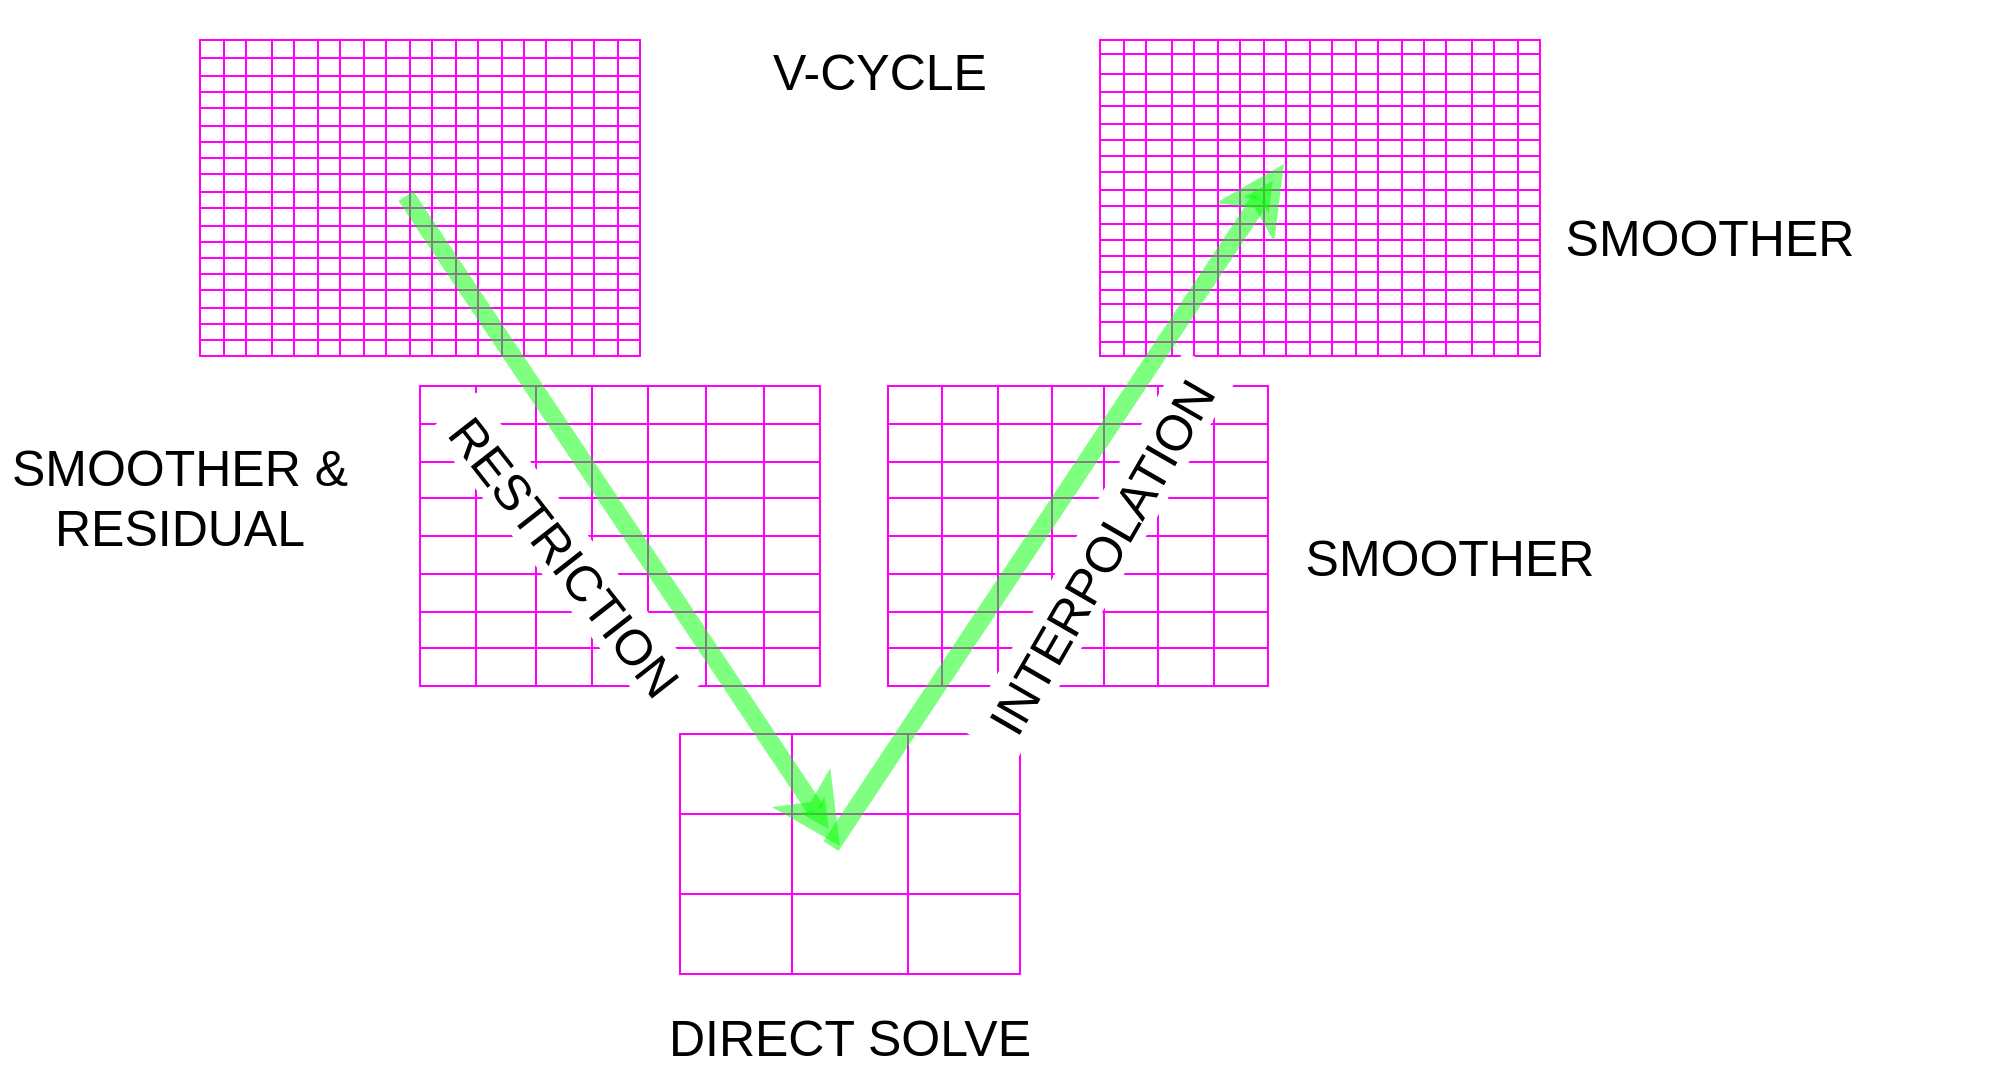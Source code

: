 <mxfile version="28.0.6">
  <diagram name="Page-1" id="y1wSke91zot584rXoEmC">
    <mxGraphModel dx="1994" dy="1134" grid="1" gridSize="10" guides="1" tooltips="1" connect="1" arrows="1" fold="1" page="1" pageScale="1" pageWidth="850" pageHeight="1100" math="0" shadow="0">
      <root>
        <mxCell id="FdZap9J1cJgpkB1Ac7Wf-0" />
        <mxCell id="FdZap9J1cJgpkB1Ac7Wf-1" parent="FdZap9J1cJgpkB1Ac7Wf-0" />
        <mxCell id="5ukZ188rgUZvQSNtiXOV-0" value="" style="shape=table;startSize=0;container=1;collapsible=0;childLayout=tableLayout;fontSize=25;strokeColor=light-dark(#FF00FF,#FACEFF);direction=north;flipV=1;flipH=1;" parent="FdZap9J1cJgpkB1Ac7Wf-1" vertex="1">
          <mxGeometry x="400" y="247" width="220" height="158" as="geometry" />
        </mxCell>
        <mxCell id="5ukZ188rgUZvQSNtiXOV-100" style="shape=tableRow;horizontal=0;startSize=0;swimlaneHead=0;swimlaneBody=0;strokeColor=light-dark(#004C99,#FACEFF);top=0;left=0;bottom=0;right=0;collapsible=0;dropTarget=0;fillColor=none;points=[[0,0.5],[1,0.5]];portConstraint=eastwest;fontSize=25;" parent="5ukZ188rgUZvQSNtiXOV-0" vertex="1">
          <mxGeometry width="220" height="9" as="geometry" />
        </mxCell>
        <mxCell id="5ukZ188rgUZvQSNtiXOV-101" style="shape=partialRectangle;html=1;whiteSpace=wrap;connectable=0;strokeColor=light-dark(#004C99,#FACEFF);overflow=hidden;fillColor=none;top=0;left=0;bottom=0;right=0;pointerEvents=1;fontSize=25;" parent="5ukZ188rgUZvQSNtiXOV-100" vertex="1">
          <mxGeometry width="12" height="9" as="geometry">
            <mxRectangle width="12" height="9" as="alternateBounds" />
          </mxGeometry>
        </mxCell>
        <mxCell id="5ukZ188rgUZvQSNtiXOV-102" style="shape=partialRectangle;html=1;whiteSpace=wrap;connectable=0;strokeColor=light-dark(#004C99,#FACEFF);overflow=hidden;fillColor=none;top=0;left=0;bottom=0;right=0;pointerEvents=1;fontSize=25;" parent="5ukZ188rgUZvQSNtiXOV-100" vertex="1">
          <mxGeometry x="12" width="11" height="9" as="geometry">
            <mxRectangle width="11" height="9" as="alternateBounds" />
          </mxGeometry>
        </mxCell>
        <mxCell id="5ukZ188rgUZvQSNtiXOV-103" style="shape=partialRectangle;html=1;whiteSpace=wrap;connectable=0;strokeColor=light-dark(#004C99,#FACEFF);overflow=hidden;fillColor=none;top=0;left=0;bottom=0;right=0;pointerEvents=1;fontSize=25;" parent="5ukZ188rgUZvQSNtiXOV-100" vertex="1">
          <mxGeometry x="23" width="13" height="9" as="geometry">
            <mxRectangle width="13" height="9" as="alternateBounds" />
          </mxGeometry>
        </mxCell>
        <mxCell id="5ukZ188rgUZvQSNtiXOV-104" style="shape=partialRectangle;html=1;whiteSpace=wrap;connectable=0;strokeColor=light-dark(#004C99,#FACEFF);overflow=hidden;fillColor=none;top=0;left=0;bottom=0;right=0;pointerEvents=1;fontSize=25;" parent="5ukZ188rgUZvQSNtiXOV-100" vertex="1">
          <mxGeometry x="36" width="11" height="9" as="geometry">
            <mxRectangle width="11" height="9" as="alternateBounds" />
          </mxGeometry>
        </mxCell>
        <mxCell id="5ukZ188rgUZvQSNtiXOV-105" style="shape=partialRectangle;html=1;whiteSpace=wrap;connectable=0;strokeColor=light-dark(#004C99,#FACEFF);overflow=hidden;fillColor=none;top=0;left=0;bottom=0;right=0;pointerEvents=1;fontSize=25;" parent="5ukZ188rgUZvQSNtiXOV-100" vertex="1">
          <mxGeometry x="47" width="12" height="9" as="geometry">
            <mxRectangle width="12" height="9" as="alternateBounds" />
          </mxGeometry>
        </mxCell>
        <mxCell id="5ukZ188rgUZvQSNtiXOV-106" style="shape=partialRectangle;html=1;whiteSpace=wrap;connectable=0;strokeColor=light-dark(#004C99,#FACEFF);overflow=hidden;fillColor=none;top=0;left=0;bottom=0;right=0;pointerEvents=1;fontSize=25;" parent="5ukZ188rgUZvQSNtiXOV-100" vertex="1">
          <mxGeometry x="59" width="11" height="9" as="geometry">
            <mxRectangle width="11" height="9" as="alternateBounds" />
          </mxGeometry>
        </mxCell>
        <mxCell id="5ukZ188rgUZvQSNtiXOV-107" style="shape=partialRectangle;html=1;whiteSpace=wrap;connectable=0;strokeColor=light-dark(#004C99,#FACEFF);overflow=hidden;fillColor=none;top=0;left=0;bottom=0;right=0;pointerEvents=1;fontSize=25;" parent="5ukZ188rgUZvQSNtiXOV-100" vertex="1">
          <mxGeometry x="70" width="12" height="9" as="geometry">
            <mxRectangle width="12" height="9" as="alternateBounds" />
          </mxGeometry>
        </mxCell>
        <mxCell id="5ukZ188rgUZvQSNtiXOV-108" style="shape=partialRectangle;html=1;whiteSpace=wrap;connectable=0;strokeColor=light-dark(#004C99,#FACEFF);overflow=hidden;fillColor=none;top=0;left=0;bottom=0;right=0;pointerEvents=1;fontSize=25;" parent="5ukZ188rgUZvQSNtiXOV-100" vertex="1">
          <mxGeometry x="82" width="11" height="9" as="geometry">
            <mxRectangle width="11" height="9" as="alternateBounds" />
          </mxGeometry>
        </mxCell>
        <mxCell id="5ukZ188rgUZvQSNtiXOV-147" style="shape=partialRectangle;html=1;whiteSpace=wrap;connectable=0;strokeColor=light-dark(#004C99,#FACEFF);overflow=hidden;fillColor=none;top=0;left=0;bottom=0;right=0;pointerEvents=1;fontSize=25;" parent="5ukZ188rgUZvQSNtiXOV-100" vertex="1">
          <mxGeometry x="93" width="12" height="9" as="geometry">
            <mxRectangle width="12" height="9" as="alternateBounds" />
          </mxGeometry>
        </mxCell>
        <mxCell id="5ukZ188rgUZvQSNtiXOV-162" style="shape=partialRectangle;html=1;whiteSpace=wrap;connectable=0;strokeColor=light-dark(#004C99,#FACEFF);overflow=hidden;fillColor=none;top=0;left=0;bottom=0;right=0;pointerEvents=1;fontSize=25;" parent="5ukZ188rgUZvQSNtiXOV-100" vertex="1">
          <mxGeometry x="105" width="11" height="9" as="geometry">
            <mxRectangle width="11" height="9" as="alternateBounds" />
          </mxGeometry>
        </mxCell>
        <mxCell id="5ukZ188rgUZvQSNtiXOV-177" style="shape=partialRectangle;html=1;whiteSpace=wrap;connectable=0;strokeColor=light-dark(#004C99,#FACEFF);overflow=hidden;fillColor=none;top=0;left=0;bottom=0;right=0;pointerEvents=1;fontSize=25;" parent="5ukZ188rgUZvQSNtiXOV-100" vertex="1">
          <mxGeometry x="116" width="12" height="9" as="geometry">
            <mxRectangle width="12" height="9" as="alternateBounds" />
          </mxGeometry>
        </mxCell>
        <mxCell id="5ukZ188rgUZvQSNtiXOV-192" style="shape=partialRectangle;html=1;whiteSpace=wrap;connectable=0;strokeColor=light-dark(#004C99,#FACEFF);overflow=hidden;fillColor=none;top=0;left=0;bottom=0;right=0;pointerEvents=1;fontSize=25;" parent="5ukZ188rgUZvQSNtiXOV-100" vertex="1">
          <mxGeometry x="128" width="11" height="9" as="geometry">
            <mxRectangle width="11" height="9" as="alternateBounds" />
          </mxGeometry>
        </mxCell>
        <mxCell id="5ukZ188rgUZvQSNtiXOV-207" style="shape=partialRectangle;html=1;whiteSpace=wrap;connectable=0;strokeColor=light-dark(#004C99,#FACEFF);overflow=hidden;fillColor=none;top=0;left=0;bottom=0;right=0;pointerEvents=1;fontSize=25;" parent="5ukZ188rgUZvQSNtiXOV-100" vertex="1">
          <mxGeometry x="139" width="12" height="9" as="geometry">
            <mxRectangle width="12" height="9" as="alternateBounds" />
          </mxGeometry>
        </mxCell>
        <mxCell id="5ukZ188rgUZvQSNtiXOV-222" style="shape=partialRectangle;html=1;whiteSpace=wrap;connectable=0;strokeColor=light-dark(#004C99,#FACEFF);overflow=hidden;fillColor=none;top=0;left=0;bottom=0;right=0;pointerEvents=1;fontSize=25;" parent="5ukZ188rgUZvQSNtiXOV-100" vertex="1">
          <mxGeometry x="151" width="11" height="9" as="geometry">
            <mxRectangle width="11" height="9" as="alternateBounds" />
          </mxGeometry>
        </mxCell>
        <mxCell id="5ukZ188rgUZvQSNtiXOV-237" style="shape=partialRectangle;html=1;whiteSpace=wrap;connectable=0;strokeColor=light-dark(#004C99,#FACEFF);overflow=hidden;fillColor=none;top=0;left=0;bottom=0;right=0;pointerEvents=1;fontSize=25;" parent="5ukZ188rgUZvQSNtiXOV-100" vertex="1">
          <mxGeometry x="162" width="11" height="9" as="geometry">
            <mxRectangle width="11" height="9" as="alternateBounds" />
          </mxGeometry>
        </mxCell>
        <mxCell id="5ukZ188rgUZvQSNtiXOV-252" style="shape=partialRectangle;html=1;whiteSpace=wrap;connectable=0;strokeColor=light-dark(#004C99,#FACEFF);overflow=hidden;fillColor=none;top=0;left=0;bottom=0;right=0;pointerEvents=1;fontSize=25;" parent="5ukZ188rgUZvQSNtiXOV-100" vertex="1">
          <mxGeometry x="173" width="13" height="9" as="geometry">
            <mxRectangle width="13" height="9" as="alternateBounds" />
          </mxGeometry>
        </mxCell>
        <mxCell id="5ukZ188rgUZvQSNtiXOV-267" style="shape=partialRectangle;html=1;whiteSpace=wrap;connectable=0;strokeColor=light-dark(#004C99,#FACEFF);overflow=hidden;fillColor=none;top=0;left=0;bottom=0;right=0;pointerEvents=1;fontSize=25;" parent="5ukZ188rgUZvQSNtiXOV-100" vertex="1">
          <mxGeometry x="186" width="11" height="9" as="geometry">
            <mxRectangle width="11" height="9" as="alternateBounds" />
          </mxGeometry>
        </mxCell>
        <mxCell id="5ukZ188rgUZvQSNtiXOV-282" style="shape=partialRectangle;html=1;whiteSpace=wrap;connectable=0;strokeColor=light-dark(#004C99,#FACEFF);overflow=hidden;fillColor=none;top=0;left=0;bottom=0;right=0;pointerEvents=1;fontSize=25;" parent="5ukZ188rgUZvQSNtiXOV-100" vertex="1">
          <mxGeometry x="197" width="12" height="9" as="geometry">
            <mxRectangle width="12" height="9" as="alternateBounds" />
          </mxGeometry>
        </mxCell>
        <mxCell id="5ukZ188rgUZvQSNtiXOV-297" style="shape=partialRectangle;html=1;whiteSpace=wrap;connectable=0;strokeColor=light-dark(#004C99,#FACEFF);overflow=hidden;fillColor=none;top=0;left=0;bottom=0;right=0;pointerEvents=1;fontSize=25;" parent="5ukZ188rgUZvQSNtiXOV-100" vertex="1">
          <mxGeometry x="209" width="11" height="9" as="geometry">
            <mxRectangle width="11" height="9" as="alternateBounds" />
          </mxGeometry>
        </mxCell>
        <mxCell id="5ukZ188rgUZvQSNtiXOV-118" style="shape=tableRow;horizontal=0;startSize=0;swimlaneHead=0;swimlaneBody=0;strokeColor=light-dark(#004C99,#FACEFF);top=0;left=0;bottom=0;right=0;collapsible=0;dropTarget=0;fillColor=none;points=[[0,0.5],[1,0.5]];portConstraint=eastwest;fontSize=25;" parent="5ukZ188rgUZvQSNtiXOV-0" vertex="1">
          <mxGeometry y="9" width="220" height="9" as="geometry" />
        </mxCell>
        <mxCell id="5ukZ188rgUZvQSNtiXOV-119" style="shape=partialRectangle;html=1;whiteSpace=wrap;connectable=0;strokeColor=light-dark(#004C99,#FACEFF);overflow=hidden;fillColor=none;top=0;left=0;bottom=0;right=0;pointerEvents=1;fontSize=25;" parent="5ukZ188rgUZvQSNtiXOV-118" vertex="1">
          <mxGeometry width="12" height="9" as="geometry">
            <mxRectangle width="12" height="9" as="alternateBounds" />
          </mxGeometry>
        </mxCell>
        <mxCell id="5ukZ188rgUZvQSNtiXOV-120" style="shape=partialRectangle;html=1;whiteSpace=wrap;connectable=0;strokeColor=light-dark(#004C99,#FACEFF);overflow=hidden;fillColor=none;top=0;left=0;bottom=0;right=0;pointerEvents=1;fontSize=25;" parent="5ukZ188rgUZvQSNtiXOV-118" vertex="1">
          <mxGeometry x="12" width="11" height="9" as="geometry">
            <mxRectangle width="11" height="9" as="alternateBounds" />
          </mxGeometry>
        </mxCell>
        <mxCell id="5ukZ188rgUZvQSNtiXOV-121" style="shape=partialRectangle;html=1;whiteSpace=wrap;connectable=0;strokeColor=light-dark(#004C99,#FACEFF);overflow=hidden;fillColor=none;top=0;left=0;bottom=0;right=0;pointerEvents=1;fontSize=25;" parent="5ukZ188rgUZvQSNtiXOV-118" vertex="1">
          <mxGeometry x="23" width="13" height="9" as="geometry">
            <mxRectangle width="13" height="9" as="alternateBounds" />
          </mxGeometry>
        </mxCell>
        <mxCell id="5ukZ188rgUZvQSNtiXOV-122" style="shape=partialRectangle;html=1;whiteSpace=wrap;connectable=0;strokeColor=light-dark(#004C99,#FACEFF);overflow=hidden;fillColor=none;top=0;left=0;bottom=0;right=0;pointerEvents=1;fontSize=25;" parent="5ukZ188rgUZvQSNtiXOV-118" vertex="1">
          <mxGeometry x="36" width="11" height="9" as="geometry">
            <mxRectangle width="11" height="9" as="alternateBounds" />
          </mxGeometry>
        </mxCell>
        <mxCell id="5ukZ188rgUZvQSNtiXOV-123" style="shape=partialRectangle;html=1;whiteSpace=wrap;connectable=0;strokeColor=light-dark(#004C99,#FACEFF);overflow=hidden;fillColor=none;top=0;left=0;bottom=0;right=0;pointerEvents=1;fontSize=25;" parent="5ukZ188rgUZvQSNtiXOV-118" vertex="1">
          <mxGeometry x="47" width="12" height="9" as="geometry">
            <mxRectangle width="12" height="9" as="alternateBounds" />
          </mxGeometry>
        </mxCell>
        <mxCell id="5ukZ188rgUZvQSNtiXOV-124" style="shape=partialRectangle;html=1;whiteSpace=wrap;connectable=0;strokeColor=light-dark(#004C99,#FACEFF);overflow=hidden;fillColor=none;top=0;left=0;bottom=0;right=0;pointerEvents=1;fontSize=25;" parent="5ukZ188rgUZvQSNtiXOV-118" vertex="1">
          <mxGeometry x="59" width="11" height="9" as="geometry">
            <mxRectangle width="11" height="9" as="alternateBounds" />
          </mxGeometry>
        </mxCell>
        <mxCell id="5ukZ188rgUZvQSNtiXOV-125" style="shape=partialRectangle;html=1;whiteSpace=wrap;connectable=0;strokeColor=light-dark(#004C99,#FACEFF);overflow=hidden;fillColor=none;top=0;left=0;bottom=0;right=0;pointerEvents=1;fontSize=25;" parent="5ukZ188rgUZvQSNtiXOV-118" vertex="1">
          <mxGeometry x="70" width="12" height="9" as="geometry">
            <mxRectangle width="12" height="9" as="alternateBounds" />
          </mxGeometry>
        </mxCell>
        <mxCell id="5ukZ188rgUZvQSNtiXOV-126" style="shape=partialRectangle;html=1;whiteSpace=wrap;connectable=0;strokeColor=light-dark(#004C99,#FACEFF);overflow=hidden;fillColor=none;top=0;left=0;bottom=0;right=0;pointerEvents=1;fontSize=25;" parent="5ukZ188rgUZvQSNtiXOV-118" vertex="1">
          <mxGeometry x="82" width="11" height="9" as="geometry">
            <mxRectangle width="11" height="9" as="alternateBounds" />
          </mxGeometry>
        </mxCell>
        <mxCell id="5ukZ188rgUZvQSNtiXOV-149" style="shape=partialRectangle;html=1;whiteSpace=wrap;connectable=0;strokeColor=light-dark(#004C99,#FACEFF);overflow=hidden;fillColor=none;top=0;left=0;bottom=0;right=0;pointerEvents=1;fontSize=25;" parent="5ukZ188rgUZvQSNtiXOV-118" vertex="1">
          <mxGeometry x="93" width="12" height="9" as="geometry">
            <mxRectangle width="12" height="9" as="alternateBounds" />
          </mxGeometry>
        </mxCell>
        <mxCell id="5ukZ188rgUZvQSNtiXOV-164" style="shape=partialRectangle;html=1;whiteSpace=wrap;connectable=0;strokeColor=light-dark(#004C99,#FACEFF);overflow=hidden;fillColor=none;top=0;left=0;bottom=0;right=0;pointerEvents=1;fontSize=25;" parent="5ukZ188rgUZvQSNtiXOV-118" vertex="1">
          <mxGeometry x="105" width="11" height="9" as="geometry">
            <mxRectangle width="11" height="9" as="alternateBounds" />
          </mxGeometry>
        </mxCell>
        <mxCell id="5ukZ188rgUZvQSNtiXOV-179" style="shape=partialRectangle;html=1;whiteSpace=wrap;connectable=0;strokeColor=light-dark(#004C99,#FACEFF);overflow=hidden;fillColor=none;top=0;left=0;bottom=0;right=0;pointerEvents=1;fontSize=25;" parent="5ukZ188rgUZvQSNtiXOV-118" vertex="1">
          <mxGeometry x="116" width="12" height="9" as="geometry">
            <mxRectangle width="12" height="9" as="alternateBounds" />
          </mxGeometry>
        </mxCell>
        <mxCell id="5ukZ188rgUZvQSNtiXOV-194" style="shape=partialRectangle;html=1;whiteSpace=wrap;connectable=0;strokeColor=light-dark(#004C99,#FACEFF);overflow=hidden;fillColor=none;top=0;left=0;bottom=0;right=0;pointerEvents=1;fontSize=25;" parent="5ukZ188rgUZvQSNtiXOV-118" vertex="1">
          <mxGeometry x="128" width="11" height="9" as="geometry">
            <mxRectangle width="11" height="9" as="alternateBounds" />
          </mxGeometry>
        </mxCell>
        <mxCell id="5ukZ188rgUZvQSNtiXOV-209" style="shape=partialRectangle;html=1;whiteSpace=wrap;connectable=0;strokeColor=light-dark(#004C99,#FACEFF);overflow=hidden;fillColor=none;top=0;left=0;bottom=0;right=0;pointerEvents=1;fontSize=25;" parent="5ukZ188rgUZvQSNtiXOV-118" vertex="1">
          <mxGeometry x="139" width="12" height="9" as="geometry">
            <mxRectangle width="12" height="9" as="alternateBounds" />
          </mxGeometry>
        </mxCell>
        <mxCell id="5ukZ188rgUZvQSNtiXOV-224" style="shape=partialRectangle;html=1;whiteSpace=wrap;connectable=0;strokeColor=light-dark(#004C99,#FACEFF);overflow=hidden;fillColor=none;top=0;left=0;bottom=0;right=0;pointerEvents=1;fontSize=25;" parent="5ukZ188rgUZvQSNtiXOV-118" vertex="1">
          <mxGeometry x="151" width="11" height="9" as="geometry">
            <mxRectangle width="11" height="9" as="alternateBounds" />
          </mxGeometry>
        </mxCell>
        <mxCell id="5ukZ188rgUZvQSNtiXOV-239" style="shape=partialRectangle;html=1;whiteSpace=wrap;connectable=0;strokeColor=light-dark(#004C99,#FACEFF);overflow=hidden;fillColor=none;top=0;left=0;bottom=0;right=0;pointerEvents=1;fontSize=25;" parent="5ukZ188rgUZvQSNtiXOV-118" vertex="1">
          <mxGeometry x="162" width="11" height="9" as="geometry">
            <mxRectangle width="11" height="9" as="alternateBounds" />
          </mxGeometry>
        </mxCell>
        <mxCell id="5ukZ188rgUZvQSNtiXOV-254" style="shape=partialRectangle;html=1;whiteSpace=wrap;connectable=0;strokeColor=light-dark(#004C99,#FACEFF);overflow=hidden;fillColor=none;top=0;left=0;bottom=0;right=0;pointerEvents=1;fontSize=25;" parent="5ukZ188rgUZvQSNtiXOV-118" vertex="1">
          <mxGeometry x="173" width="13" height="9" as="geometry">
            <mxRectangle width="13" height="9" as="alternateBounds" />
          </mxGeometry>
        </mxCell>
        <mxCell id="5ukZ188rgUZvQSNtiXOV-269" style="shape=partialRectangle;html=1;whiteSpace=wrap;connectable=0;strokeColor=light-dark(#004C99,#FACEFF);overflow=hidden;fillColor=none;top=0;left=0;bottom=0;right=0;pointerEvents=1;fontSize=25;" parent="5ukZ188rgUZvQSNtiXOV-118" vertex="1">
          <mxGeometry x="186" width="11" height="9" as="geometry">
            <mxRectangle width="11" height="9" as="alternateBounds" />
          </mxGeometry>
        </mxCell>
        <mxCell id="5ukZ188rgUZvQSNtiXOV-284" style="shape=partialRectangle;html=1;whiteSpace=wrap;connectable=0;strokeColor=light-dark(#004C99,#FACEFF);overflow=hidden;fillColor=none;top=0;left=0;bottom=0;right=0;pointerEvents=1;fontSize=25;" parent="5ukZ188rgUZvQSNtiXOV-118" vertex="1">
          <mxGeometry x="197" width="12" height="9" as="geometry">
            <mxRectangle width="12" height="9" as="alternateBounds" />
          </mxGeometry>
        </mxCell>
        <mxCell id="5ukZ188rgUZvQSNtiXOV-299" style="shape=partialRectangle;html=1;whiteSpace=wrap;connectable=0;strokeColor=light-dark(#004C99,#FACEFF);overflow=hidden;fillColor=none;top=0;left=0;bottom=0;right=0;pointerEvents=1;fontSize=25;" parent="5ukZ188rgUZvQSNtiXOV-118" vertex="1">
          <mxGeometry x="209" width="11" height="9" as="geometry">
            <mxRectangle width="11" height="9" as="alternateBounds" />
          </mxGeometry>
        </mxCell>
        <mxCell id="5ukZ188rgUZvQSNtiXOV-55" style="shape=tableRow;horizontal=0;startSize=0;swimlaneHead=0;swimlaneBody=0;strokeColor=light-dark(#004C99,#FACEFF);top=0;left=0;bottom=0;right=0;collapsible=0;dropTarget=0;fillColor=none;points=[[0,0.5],[1,0.5]];portConstraint=eastwest;fontSize=25;" parent="5ukZ188rgUZvQSNtiXOV-0" vertex="1">
          <mxGeometry y="18" width="220" height="8" as="geometry" />
        </mxCell>
        <mxCell id="5ukZ188rgUZvQSNtiXOV-56" style="shape=partialRectangle;html=1;whiteSpace=wrap;connectable=0;strokeColor=light-dark(#004C99,#FACEFF);overflow=hidden;fillColor=none;top=0;left=0;bottom=0;right=0;pointerEvents=1;fontSize=25;" parent="5ukZ188rgUZvQSNtiXOV-55" vertex="1">
          <mxGeometry width="12" height="8" as="geometry">
            <mxRectangle width="12" height="8" as="alternateBounds" />
          </mxGeometry>
        </mxCell>
        <mxCell id="5ukZ188rgUZvQSNtiXOV-57" style="shape=partialRectangle;html=1;whiteSpace=wrap;connectable=0;strokeColor=light-dark(#004C99,#FACEFF);overflow=hidden;fillColor=none;top=0;left=0;bottom=0;right=0;pointerEvents=1;fontSize=25;" parent="5ukZ188rgUZvQSNtiXOV-55" vertex="1">
          <mxGeometry x="12" width="11" height="8" as="geometry">
            <mxRectangle width="11" height="8" as="alternateBounds" />
          </mxGeometry>
        </mxCell>
        <mxCell id="5ukZ188rgUZvQSNtiXOV-58" style="shape=partialRectangle;html=1;whiteSpace=wrap;connectable=0;strokeColor=light-dark(#004C99,#FACEFF);overflow=hidden;fillColor=none;top=0;left=0;bottom=0;right=0;pointerEvents=1;fontSize=25;" parent="5ukZ188rgUZvQSNtiXOV-55" vertex="1">
          <mxGeometry x="23" width="13" height="8" as="geometry">
            <mxRectangle width="13" height="8" as="alternateBounds" />
          </mxGeometry>
        </mxCell>
        <mxCell id="5ukZ188rgUZvQSNtiXOV-59" style="shape=partialRectangle;html=1;whiteSpace=wrap;connectable=0;strokeColor=light-dark(#004C99,#FACEFF);overflow=hidden;fillColor=none;top=0;left=0;bottom=0;right=0;pointerEvents=1;fontSize=25;" parent="5ukZ188rgUZvQSNtiXOV-55" vertex="1">
          <mxGeometry x="36" width="11" height="8" as="geometry">
            <mxRectangle width="11" height="8" as="alternateBounds" />
          </mxGeometry>
        </mxCell>
        <mxCell id="5ukZ188rgUZvQSNtiXOV-60" style="shape=partialRectangle;html=1;whiteSpace=wrap;connectable=0;strokeColor=light-dark(#004C99,#FACEFF);overflow=hidden;fillColor=none;top=0;left=0;bottom=0;right=0;pointerEvents=1;fontSize=25;" parent="5ukZ188rgUZvQSNtiXOV-55" vertex="1">
          <mxGeometry x="47" width="12" height="8" as="geometry">
            <mxRectangle width="12" height="8" as="alternateBounds" />
          </mxGeometry>
        </mxCell>
        <mxCell id="5ukZ188rgUZvQSNtiXOV-61" style="shape=partialRectangle;html=1;whiteSpace=wrap;connectable=0;strokeColor=light-dark(#004C99,#FACEFF);overflow=hidden;fillColor=none;top=0;left=0;bottom=0;right=0;pointerEvents=1;fontSize=25;" parent="5ukZ188rgUZvQSNtiXOV-55" vertex="1">
          <mxGeometry x="59" width="11" height="8" as="geometry">
            <mxRectangle width="11" height="8" as="alternateBounds" />
          </mxGeometry>
        </mxCell>
        <mxCell id="5ukZ188rgUZvQSNtiXOV-62" style="shape=partialRectangle;html=1;whiteSpace=wrap;connectable=0;strokeColor=light-dark(#004C99,#FACEFF);overflow=hidden;fillColor=none;top=0;left=0;bottom=0;right=0;pointerEvents=1;fontSize=25;" parent="5ukZ188rgUZvQSNtiXOV-55" vertex="1">
          <mxGeometry x="70" width="12" height="8" as="geometry">
            <mxRectangle width="12" height="8" as="alternateBounds" />
          </mxGeometry>
        </mxCell>
        <mxCell id="5ukZ188rgUZvQSNtiXOV-63" style="shape=partialRectangle;html=1;whiteSpace=wrap;connectable=0;strokeColor=light-dark(#004C99,#FACEFF);overflow=hidden;fillColor=none;top=0;left=0;bottom=0;right=0;pointerEvents=1;fontSize=25;" parent="5ukZ188rgUZvQSNtiXOV-55" vertex="1">
          <mxGeometry x="82" width="11" height="8" as="geometry">
            <mxRectangle width="11" height="8" as="alternateBounds" />
          </mxGeometry>
        </mxCell>
        <mxCell id="5ukZ188rgUZvQSNtiXOV-142" style="shape=partialRectangle;html=1;whiteSpace=wrap;connectable=0;strokeColor=light-dark(#004C99,#FACEFF);overflow=hidden;fillColor=none;top=0;left=0;bottom=0;right=0;pointerEvents=1;fontSize=25;" parent="5ukZ188rgUZvQSNtiXOV-55" vertex="1">
          <mxGeometry x="93" width="12" height="8" as="geometry">
            <mxRectangle width="12" height="8" as="alternateBounds" />
          </mxGeometry>
        </mxCell>
        <mxCell id="5ukZ188rgUZvQSNtiXOV-157" style="shape=partialRectangle;html=1;whiteSpace=wrap;connectable=0;strokeColor=light-dark(#004C99,#FACEFF);overflow=hidden;fillColor=none;top=0;left=0;bottom=0;right=0;pointerEvents=1;fontSize=25;" parent="5ukZ188rgUZvQSNtiXOV-55" vertex="1">
          <mxGeometry x="105" width="11" height="8" as="geometry">
            <mxRectangle width="11" height="8" as="alternateBounds" />
          </mxGeometry>
        </mxCell>
        <mxCell id="5ukZ188rgUZvQSNtiXOV-172" style="shape=partialRectangle;html=1;whiteSpace=wrap;connectable=0;strokeColor=light-dark(#004C99,#FACEFF);overflow=hidden;fillColor=none;top=0;left=0;bottom=0;right=0;pointerEvents=1;fontSize=25;" parent="5ukZ188rgUZvQSNtiXOV-55" vertex="1">
          <mxGeometry x="116" width="12" height="8" as="geometry">
            <mxRectangle width="12" height="8" as="alternateBounds" />
          </mxGeometry>
        </mxCell>
        <mxCell id="5ukZ188rgUZvQSNtiXOV-187" style="shape=partialRectangle;html=1;whiteSpace=wrap;connectable=0;strokeColor=light-dark(#004C99,#FACEFF);overflow=hidden;fillColor=none;top=0;left=0;bottom=0;right=0;pointerEvents=1;fontSize=25;" parent="5ukZ188rgUZvQSNtiXOV-55" vertex="1">
          <mxGeometry x="128" width="11" height="8" as="geometry">
            <mxRectangle width="11" height="8" as="alternateBounds" />
          </mxGeometry>
        </mxCell>
        <mxCell id="5ukZ188rgUZvQSNtiXOV-202" style="shape=partialRectangle;html=1;whiteSpace=wrap;connectable=0;strokeColor=light-dark(#004C99,#FACEFF);overflow=hidden;fillColor=none;top=0;left=0;bottom=0;right=0;pointerEvents=1;fontSize=25;" parent="5ukZ188rgUZvQSNtiXOV-55" vertex="1">
          <mxGeometry x="139" width="12" height="8" as="geometry">
            <mxRectangle width="12" height="8" as="alternateBounds" />
          </mxGeometry>
        </mxCell>
        <mxCell id="5ukZ188rgUZvQSNtiXOV-217" style="shape=partialRectangle;html=1;whiteSpace=wrap;connectable=0;strokeColor=light-dark(#004C99,#FACEFF);overflow=hidden;fillColor=none;top=0;left=0;bottom=0;right=0;pointerEvents=1;fontSize=25;" parent="5ukZ188rgUZvQSNtiXOV-55" vertex="1">
          <mxGeometry x="151" width="11" height="8" as="geometry">
            <mxRectangle width="11" height="8" as="alternateBounds" />
          </mxGeometry>
        </mxCell>
        <mxCell id="5ukZ188rgUZvQSNtiXOV-232" style="shape=partialRectangle;html=1;whiteSpace=wrap;connectable=0;strokeColor=light-dark(#004C99,#FACEFF);overflow=hidden;fillColor=none;top=0;left=0;bottom=0;right=0;pointerEvents=1;fontSize=25;" parent="5ukZ188rgUZvQSNtiXOV-55" vertex="1">
          <mxGeometry x="162" width="11" height="8" as="geometry">
            <mxRectangle width="11" height="8" as="alternateBounds" />
          </mxGeometry>
        </mxCell>
        <mxCell id="5ukZ188rgUZvQSNtiXOV-247" style="shape=partialRectangle;html=1;whiteSpace=wrap;connectable=0;strokeColor=light-dark(#004C99,#FACEFF);overflow=hidden;fillColor=none;top=0;left=0;bottom=0;right=0;pointerEvents=1;fontSize=25;" parent="5ukZ188rgUZvQSNtiXOV-55" vertex="1">
          <mxGeometry x="173" width="13" height="8" as="geometry">
            <mxRectangle width="13" height="8" as="alternateBounds" />
          </mxGeometry>
        </mxCell>
        <mxCell id="5ukZ188rgUZvQSNtiXOV-262" style="shape=partialRectangle;html=1;whiteSpace=wrap;connectable=0;strokeColor=light-dark(#004C99,#FACEFF);overflow=hidden;fillColor=none;top=0;left=0;bottom=0;right=0;pointerEvents=1;fontSize=25;" parent="5ukZ188rgUZvQSNtiXOV-55" vertex="1">
          <mxGeometry x="186" width="11" height="8" as="geometry">
            <mxRectangle width="11" height="8" as="alternateBounds" />
          </mxGeometry>
        </mxCell>
        <mxCell id="5ukZ188rgUZvQSNtiXOV-277" style="shape=partialRectangle;html=1;whiteSpace=wrap;connectable=0;strokeColor=light-dark(#004C99,#FACEFF);overflow=hidden;fillColor=none;top=0;left=0;bottom=0;right=0;pointerEvents=1;fontSize=25;" parent="5ukZ188rgUZvQSNtiXOV-55" vertex="1">
          <mxGeometry x="197" width="12" height="8" as="geometry">
            <mxRectangle width="12" height="8" as="alternateBounds" />
          </mxGeometry>
        </mxCell>
        <mxCell id="5ukZ188rgUZvQSNtiXOV-292" style="shape=partialRectangle;html=1;whiteSpace=wrap;connectable=0;strokeColor=light-dark(#004C99,#FACEFF);overflow=hidden;fillColor=none;top=0;left=0;bottom=0;right=0;pointerEvents=1;fontSize=25;" parent="5ukZ188rgUZvQSNtiXOV-55" vertex="1">
          <mxGeometry x="209" width="11" height="8" as="geometry">
            <mxRectangle width="11" height="8" as="alternateBounds" />
          </mxGeometry>
        </mxCell>
        <mxCell id="5ukZ188rgUZvQSNtiXOV-1" value="" style="shape=tableRow;horizontal=0;startSize=0;swimlaneHead=0;swimlaneBody=0;strokeColor=light-dark(#004C99,#FACEFF);top=0;left=0;bottom=0;right=0;collapsible=0;dropTarget=0;fillColor=none;points=[[0,0.5],[1,0.5]];portConstraint=eastwest;fontSize=25;" parent="5ukZ188rgUZvQSNtiXOV-0" vertex="1">
          <mxGeometry y="26" width="220" height="8" as="geometry" />
        </mxCell>
        <mxCell id="5ukZ188rgUZvQSNtiXOV-25" style="shape=partialRectangle;html=1;whiteSpace=wrap;connectable=0;strokeColor=light-dark(#004C99,#FACEFF);overflow=hidden;fillColor=none;top=0;left=0;bottom=0;right=0;pointerEvents=1;fontSize=25;" parent="5ukZ188rgUZvQSNtiXOV-1" vertex="1">
          <mxGeometry width="12" height="8" as="geometry">
            <mxRectangle width="12" height="8" as="alternateBounds" />
          </mxGeometry>
        </mxCell>
        <mxCell id="5ukZ188rgUZvQSNtiXOV-22" style="shape=partialRectangle;html=1;whiteSpace=wrap;connectable=0;strokeColor=light-dark(#004C99,#FACEFF);overflow=hidden;fillColor=none;top=0;left=0;bottom=0;right=0;pointerEvents=1;fontSize=25;" parent="5ukZ188rgUZvQSNtiXOV-1" vertex="1">
          <mxGeometry x="12" width="11" height="8" as="geometry">
            <mxRectangle width="11" height="8" as="alternateBounds" />
          </mxGeometry>
        </mxCell>
        <mxCell id="5ukZ188rgUZvQSNtiXOV-19" style="shape=partialRectangle;html=1;whiteSpace=wrap;connectable=0;strokeColor=light-dark(#004C99,#FACEFF);overflow=hidden;fillColor=none;top=0;left=0;bottom=0;right=0;pointerEvents=1;fontSize=25;" parent="5ukZ188rgUZvQSNtiXOV-1" vertex="1">
          <mxGeometry x="23" width="13" height="8" as="geometry">
            <mxRectangle width="13" height="8" as="alternateBounds" />
          </mxGeometry>
        </mxCell>
        <mxCell id="5ukZ188rgUZvQSNtiXOV-16" style="shape=partialRectangle;html=1;whiteSpace=wrap;connectable=0;strokeColor=light-dark(#004C99,#FACEFF);overflow=hidden;fillColor=none;top=0;left=0;bottom=0;right=0;pointerEvents=1;fontSize=25;" parent="5ukZ188rgUZvQSNtiXOV-1" vertex="1">
          <mxGeometry x="36" width="11" height="8" as="geometry">
            <mxRectangle width="11" height="8" as="alternateBounds" />
          </mxGeometry>
        </mxCell>
        <mxCell id="5ukZ188rgUZvQSNtiXOV-13" style="shape=partialRectangle;html=1;whiteSpace=wrap;connectable=0;strokeColor=light-dark(#004C99,#FACEFF);overflow=hidden;fillColor=none;top=0;left=0;bottom=0;right=0;pointerEvents=1;fontSize=25;" parent="5ukZ188rgUZvQSNtiXOV-1" vertex="1">
          <mxGeometry x="47" width="12" height="8" as="geometry">
            <mxRectangle width="12" height="8" as="alternateBounds" />
          </mxGeometry>
        </mxCell>
        <mxCell id="5ukZ188rgUZvQSNtiXOV-2" value="&lt;div&gt;&lt;br&gt;&lt;/div&gt;&lt;div&gt;&lt;br&gt;&lt;/div&gt;&lt;div&gt;&lt;br&gt;&lt;/div&gt;" style="shape=partialRectangle;html=1;whiteSpace=wrap;connectable=0;strokeColor=light-dark(#004C99,#FACEFF);overflow=hidden;fillColor=none;top=0;left=0;bottom=0;right=0;pointerEvents=1;fontSize=25;" parent="5ukZ188rgUZvQSNtiXOV-1" vertex="1">
          <mxGeometry x="59" width="11" height="8" as="geometry">
            <mxRectangle width="11" height="8" as="alternateBounds" />
          </mxGeometry>
        </mxCell>
        <mxCell id="5ukZ188rgUZvQSNtiXOV-3" value="" style="shape=partialRectangle;html=1;whiteSpace=wrap;connectable=0;strokeColor=light-dark(#004C99,#FACEFF);overflow=hidden;fillColor=none;top=0;left=0;bottom=0;right=0;pointerEvents=1;fontSize=25;" parent="5ukZ188rgUZvQSNtiXOV-1" vertex="1">
          <mxGeometry x="70" width="12" height="8" as="geometry">
            <mxRectangle width="12" height="8" as="alternateBounds" />
          </mxGeometry>
        </mxCell>
        <mxCell id="5ukZ188rgUZvQSNtiXOV-4" value="" style="shape=partialRectangle;html=1;whiteSpace=wrap;connectable=0;strokeColor=light-dark(#004C99,#FACEFF);overflow=hidden;fillColor=none;top=0;left=0;bottom=0;right=0;pointerEvents=1;fontSize=25;" parent="5ukZ188rgUZvQSNtiXOV-1" vertex="1">
          <mxGeometry x="82" width="11" height="8" as="geometry">
            <mxRectangle width="11" height="8" as="alternateBounds" />
          </mxGeometry>
        </mxCell>
        <mxCell id="5ukZ188rgUZvQSNtiXOV-136" style="shape=partialRectangle;html=1;whiteSpace=wrap;connectable=0;strokeColor=light-dark(#004C99,#FACEFF);overflow=hidden;fillColor=none;top=0;left=0;bottom=0;right=0;pointerEvents=1;fontSize=25;" parent="5ukZ188rgUZvQSNtiXOV-1" vertex="1">
          <mxGeometry x="93" width="12" height="8" as="geometry">
            <mxRectangle width="12" height="8" as="alternateBounds" />
          </mxGeometry>
        </mxCell>
        <mxCell id="5ukZ188rgUZvQSNtiXOV-151" style="shape=partialRectangle;html=1;whiteSpace=wrap;connectable=0;strokeColor=light-dark(#004C99,#FACEFF);overflow=hidden;fillColor=none;top=0;left=0;bottom=0;right=0;pointerEvents=1;fontSize=25;" parent="5ukZ188rgUZvQSNtiXOV-1" vertex="1">
          <mxGeometry x="105" width="11" height="8" as="geometry">
            <mxRectangle width="11" height="8" as="alternateBounds" />
          </mxGeometry>
        </mxCell>
        <mxCell id="5ukZ188rgUZvQSNtiXOV-166" style="shape=partialRectangle;html=1;whiteSpace=wrap;connectable=0;strokeColor=light-dark(#004C99,#FACEFF);overflow=hidden;fillColor=none;top=0;left=0;bottom=0;right=0;pointerEvents=1;fontSize=25;" parent="5ukZ188rgUZvQSNtiXOV-1" vertex="1">
          <mxGeometry x="116" width="12" height="8" as="geometry">
            <mxRectangle width="12" height="8" as="alternateBounds" />
          </mxGeometry>
        </mxCell>
        <mxCell id="5ukZ188rgUZvQSNtiXOV-181" style="shape=partialRectangle;html=1;whiteSpace=wrap;connectable=0;strokeColor=light-dark(#004C99,#FACEFF);overflow=hidden;fillColor=none;top=0;left=0;bottom=0;right=0;pointerEvents=1;fontSize=25;" parent="5ukZ188rgUZvQSNtiXOV-1" vertex="1">
          <mxGeometry x="128" width="11" height="8" as="geometry">
            <mxRectangle width="11" height="8" as="alternateBounds" />
          </mxGeometry>
        </mxCell>
        <mxCell id="5ukZ188rgUZvQSNtiXOV-196" style="shape=partialRectangle;html=1;whiteSpace=wrap;connectable=0;strokeColor=light-dark(#004C99,#FACEFF);overflow=hidden;fillColor=none;top=0;left=0;bottom=0;right=0;pointerEvents=1;fontSize=25;" parent="5ukZ188rgUZvQSNtiXOV-1" vertex="1">
          <mxGeometry x="139" width="12" height="8" as="geometry">
            <mxRectangle width="12" height="8" as="alternateBounds" />
          </mxGeometry>
        </mxCell>
        <mxCell id="5ukZ188rgUZvQSNtiXOV-211" style="shape=partialRectangle;html=1;whiteSpace=wrap;connectable=0;strokeColor=light-dark(#004C99,#FACEFF);overflow=hidden;fillColor=none;top=0;left=0;bottom=0;right=0;pointerEvents=1;fontSize=25;" parent="5ukZ188rgUZvQSNtiXOV-1" vertex="1">
          <mxGeometry x="151" width="11" height="8" as="geometry">
            <mxRectangle width="11" height="8" as="alternateBounds" />
          </mxGeometry>
        </mxCell>
        <mxCell id="5ukZ188rgUZvQSNtiXOV-226" style="shape=partialRectangle;html=1;whiteSpace=wrap;connectable=0;strokeColor=light-dark(#004C99,#FACEFF);overflow=hidden;fillColor=none;top=0;left=0;bottom=0;right=0;pointerEvents=1;fontSize=25;" parent="5ukZ188rgUZvQSNtiXOV-1" vertex="1">
          <mxGeometry x="162" width="11" height="8" as="geometry">
            <mxRectangle width="11" height="8" as="alternateBounds" />
          </mxGeometry>
        </mxCell>
        <mxCell id="5ukZ188rgUZvQSNtiXOV-241" style="shape=partialRectangle;html=1;whiteSpace=wrap;connectable=0;strokeColor=light-dark(#004C99,#FACEFF);overflow=hidden;fillColor=none;top=0;left=0;bottom=0;right=0;pointerEvents=1;fontSize=25;" parent="5ukZ188rgUZvQSNtiXOV-1" vertex="1">
          <mxGeometry x="173" width="13" height="8" as="geometry">
            <mxRectangle width="13" height="8" as="alternateBounds" />
          </mxGeometry>
        </mxCell>
        <mxCell id="5ukZ188rgUZvQSNtiXOV-256" style="shape=partialRectangle;html=1;whiteSpace=wrap;connectable=0;strokeColor=light-dark(#004C99,#FACEFF);overflow=hidden;fillColor=none;top=0;left=0;bottom=0;right=0;pointerEvents=1;fontSize=25;" parent="5ukZ188rgUZvQSNtiXOV-1" vertex="1">
          <mxGeometry x="186" width="11" height="8" as="geometry">
            <mxRectangle width="11" height="8" as="alternateBounds" />
          </mxGeometry>
        </mxCell>
        <mxCell id="5ukZ188rgUZvQSNtiXOV-271" style="shape=partialRectangle;html=1;whiteSpace=wrap;connectable=0;strokeColor=light-dark(#004C99,#FACEFF);overflow=hidden;fillColor=none;top=0;left=0;bottom=0;right=0;pointerEvents=1;fontSize=25;" parent="5ukZ188rgUZvQSNtiXOV-1" vertex="1">
          <mxGeometry x="197" width="12" height="8" as="geometry">
            <mxRectangle width="12" height="8" as="alternateBounds" />
          </mxGeometry>
        </mxCell>
        <mxCell id="5ukZ188rgUZvQSNtiXOV-286" style="shape=partialRectangle;html=1;whiteSpace=wrap;connectable=0;strokeColor=light-dark(#004C99,#FACEFF);overflow=hidden;fillColor=none;top=0;left=0;bottom=0;right=0;pointerEvents=1;fontSize=25;" parent="5ukZ188rgUZvQSNtiXOV-1" vertex="1">
          <mxGeometry x="209" width="11" height="8" as="geometry">
            <mxRectangle width="11" height="8" as="alternateBounds" />
          </mxGeometry>
        </mxCell>
        <mxCell id="5ukZ188rgUZvQSNtiXOV-5" value="" style="shape=tableRow;horizontal=0;startSize=0;swimlaneHead=0;swimlaneBody=0;strokeColor=light-dark(#004C99,#FACEFF);top=0;left=0;bottom=0;right=0;collapsible=0;dropTarget=0;fillColor=none;points=[[0,0.5],[1,0.5]];portConstraint=eastwest;fontSize=25;" parent="5ukZ188rgUZvQSNtiXOV-0" vertex="1">
          <mxGeometry y="34" width="220" height="9" as="geometry" />
        </mxCell>
        <mxCell id="5ukZ188rgUZvQSNtiXOV-26" style="shape=partialRectangle;html=1;whiteSpace=wrap;connectable=0;strokeColor=light-dark(#004C99,#FACEFF);overflow=hidden;fillColor=none;top=0;left=0;bottom=0;right=0;pointerEvents=1;fontSize=25;" parent="5ukZ188rgUZvQSNtiXOV-5" vertex="1">
          <mxGeometry width="12" height="9" as="geometry">
            <mxRectangle width="12" height="9" as="alternateBounds" />
          </mxGeometry>
        </mxCell>
        <mxCell id="5ukZ188rgUZvQSNtiXOV-23" style="shape=partialRectangle;html=1;whiteSpace=wrap;connectable=0;strokeColor=light-dark(#004C99,#FACEFF);overflow=hidden;fillColor=none;top=0;left=0;bottom=0;right=0;pointerEvents=1;fontSize=25;" parent="5ukZ188rgUZvQSNtiXOV-5" vertex="1">
          <mxGeometry x="12" width="11" height="9" as="geometry">
            <mxRectangle width="11" height="9" as="alternateBounds" />
          </mxGeometry>
        </mxCell>
        <mxCell id="5ukZ188rgUZvQSNtiXOV-20" style="shape=partialRectangle;html=1;whiteSpace=wrap;connectable=0;strokeColor=light-dark(#004C99,#FACEFF);overflow=hidden;fillColor=none;top=0;left=0;bottom=0;right=0;pointerEvents=1;fontSize=25;" parent="5ukZ188rgUZvQSNtiXOV-5" vertex="1">
          <mxGeometry x="23" width="13" height="9" as="geometry">
            <mxRectangle width="13" height="9" as="alternateBounds" />
          </mxGeometry>
        </mxCell>
        <mxCell id="5ukZ188rgUZvQSNtiXOV-17" style="shape=partialRectangle;html=1;whiteSpace=wrap;connectable=0;strokeColor=light-dark(#004C99,#FACEFF);overflow=hidden;fillColor=none;top=0;left=0;bottom=0;right=0;pointerEvents=1;fontSize=25;" parent="5ukZ188rgUZvQSNtiXOV-5" vertex="1">
          <mxGeometry x="36" width="11" height="9" as="geometry">
            <mxRectangle width="11" height="9" as="alternateBounds" />
          </mxGeometry>
        </mxCell>
        <mxCell id="5ukZ188rgUZvQSNtiXOV-14" style="shape=partialRectangle;html=1;whiteSpace=wrap;connectable=0;strokeColor=light-dark(#004C99,#FACEFF);overflow=hidden;fillColor=none;top=0;left=0;bottom=0;right=0;pointerEvents=1;fontSize=25;" parent="5ukZ188rgUZvQSNtiXOV-5" vertex="1">
          <mxGeometry x="47" width="12" height="9" as="geometry">
            <mxRectangle width="12" height="9" as="alternateBounds" />
          </mxGeometry>
        </mxCell>
        <mxCell id="5ukZ188rgUZvQSNtiXOV-6" value="" style="shape=partialRectangle;html=1;whiteSpace=wrap;connectable=0;strokeColor=light-dark(#004C99,#FACEFF);overflow=hidden;fillColor=none;top=0;left=0;bottom=0;right=0;pointerEvents=1;fontSize=25;" parent="5ukZ188rgUZvQSNtiXOV-5" vertex="1">
          <mxGeometry x="59" width="11" height="9" as="geometry">
            <mxRectangle width="11" height="9" as="alternateBounds" />
          </mxGeometry>
        </mxCell>
        <mxCell id="5ukZ188rgUZvQSNtiXOV-7" value="" style="shape=partialRectangle;html=1;whiteSpace=wrap;connectable=0;strokeColor=light-dark(#004C99,#FACEFF);overflow=hidden;fillColor=none;top=0;left=0;bottom=0;right=0;pointerEvents=1;fontSize=25;" parent="5ukZ188rgUZvQSNtiXOV-5" vertex="1">
          <mxGeometry x="70" width="12" height="9" as="geometry">
            <mxRectangle width="12" height="9" as="alternateBounds" />
          </mxGeometry>
        </mxCell>
        <mxCell id="5ukZ188rgUZvQSNtiXOV-8" value="" style="shape=partialRectangle;html=1;whiteSpace=wrap;connectable=0;strokeColor=light-dark(#004C99,#FACEFF);overflow=hidden;fillColor=none;top=0;left=0;bottom=0;right=0;pointerEvents=1;fontSize=25;" parent="5ukZ188rgUZvQSNtiXOV-5" vertex="1">
          <mxGeometry x="82" width="11" height="9" as="geometry">
            <mxRectangle width="11" height="9" as="alternateBounds" />
          </mxGeometry>
        </mxCell>
        <mxCell id="5ukZ188rgUZvQSNtiXOV-137" style="shape=partialRectangle;html=1;whiteSpace=wrap;connectable=0;strokeColor=light-dark(#004C99,#FACEFF);overflow=hidden;fillColor=none;top=0;left=0;bottom=0;right=0;pointerEvents=1;fontSize=25;" parent="5ukZ188rgUZvQSNtiXOV-5" vertex="1">
          <mxGeometry x="93" width="12" height="9" as="geometry">
            <mxRectangle width="12" height="9" as="alternateBounds" />
          </mxGeometry>
        </mxCell>
        <mxCell id="5ukZ188rgUZvQSNtiXOV-152" style="shape=partialRectangle;html=1;whiteSpace=wrap;connectable=0;strokeColor=light-dark(#004C99,#FACEFF);overflow=hidden;fillColor=none;top=0;left=0;bottom=0;right=0;pointerEvents=1;fontSize=25;" parent="5ukZ188rgUZvQSNtiXOV-5" vertex="1">
          <mxGeometry x="105" width="11" height="9" as="geometry">
            <mxRectangle width="11" height="9" as="alternateBounds" />
          </mxGeometry>
        </mxCell>
        <mxCell id="5ukZ188rgUZvQSNtiXOV-167" style="shape=partialRectangle;html=1;whiteSpace=wrap;connectable=0;strokeColor=light-dark(#004C99,#FACEFF);overflow=hidden;fillColor=none;top=0;left=0;bottom=0;right=0;pointerEvents=1;fontSize=25;" parent="5ukZ188rgUZvQSNtiXOV-5" vertex="1">
          <mxGeometry x="116" width="12" height="9" as="geometry">
            <mxRectangle width="12" height="9" as="alternateBounds" />
          </mxGeometry>
        </mxCell>
        <mxCell id="5ukZ188rgUZvQSNtiXOV-182" style="shape=partialRectangle;html=1;whiteSpace=wrap;connectable=0;strokeColor=light-dark(#004C99,#FACEFF);overflow=hidden;fillColor=none;top=0;left=0;bottom=0;right=0;pointerEvents=1;fontSize=25;" parent="5ukZ188rgUZvQSNtiXOV-5" vertex="1">
          <mxGeometry x="128" width="11" height="9" as="geometry">
            <mxRectangle width="11" height="9" as="alternateBounds" />
          </mxGeometry>
        </mxCell>
        <mxCell id="5ukZ188rgUZvQSNtiXOV-197" style="shape=partialRectangle;html=1;whiteSpace=wrap;connectable=0;strokeColor=light-dark(#004C99,#FACEFF);overflow=hidden;fillColor=none;top=0;left=0;bottom=0;right=0;pointerEvents=1;fontSize=25;" parent="5ukZ188rgUZvQSNtiXOV-5" vertex="1">
          <mxGeometry x="139" width="12" height="9" as="geometry">
            <mxRectangle width="12" height="9" as="alternateBounds" />
          </mxGeometry>
        </mxCell>
        <mxCell id="5ukZ188rgUZvQSNtiXOV-212" style="shape=partialRectangle;html=1;whiteSpace=wrap;connectable=0;strokeColor=light-dark(#004C99,#FACEFF);overflow=hidden;fillColor=none;top=0;left=0;bottom=0;right=0;pointerEvents=1;fontSize=25;" parent="5ukZ188rgUZvQSNtiXOV-5" vertex="1">
          <mxGeometry x="151" width="11" height="9" as="geometry">
            <mxRectangle width="11" height="9" as="alternateBounds" />
          </mxGeometry>
        </mxCell>
        <mxCell id="5ukZ188rgUZvQSNtiXOV-227" style="shape=partialRectangle;html=1;whiteSpace=wrap;connectable=0;strokeColor=light-dark(#004C99,#FACEFF);overflow=hidden;fillColor=none;top=0;left=0;bottom=0;right=0;pointerEvents=1;fontSize=25;" parent="5ukZ188rgUZvQSNtiXOV-5" vertex="1">
          <mxGeometry x="162" width="11" height="9" as="geometry">
            <mxRectangle width="11" height="9" as="alternateBounds" />
          </mxGeometry>
        </mxCell>
        <mxCell id="5ukZ188rgUZvQSNtiXOV-242" style="shape=partialRectangle;html=1;whiteSpace=wrap;connectable=0;strokeColor=light-dark(#004C99,#FACEFF);overflow=hidden;fillColor=none;top=0;left=0;bottom=0;right=0;pointerEvents=1;fontSize=25;" parent="5ukZ188rgUZvQSNtiXOV-5" vertex="1">
          <mxGeometry x="173" width="13" height="9" as="geometry">
            <mxRectangle width="13" height="9" as="alternateBounds" />
          </mxGeometry>
        </mxCell>
        <mxCell id="5ukZ188rgUZvQSNtiXOV-257" style="shape=partialRectangle;html=1;whiteSpace=wrap;connectable=0;strokeColor=light-dark(#004C99,#FACEFF);overflow=hidden;fillColor=none;top=0;left=0;bottom=0;right=0;pointerEvents=1;fontSize=25;" parent="5ukZ188rgUZvQSNtiXOV-5" vertex="1">
          <mxGeometry x="186" width="11" height="9" as="geometry">
            <mxRectangle width="11" height="9" as="alternateBounds" />
          </mxGeometry>
        </mxCell>
        <mxCell id="5ukZ188rgUZvQSNtiXOV-272" style="shape=partialRectangle;html=1;whiteSpace=wrap;connectable=0;strokeColor=light-dark(#004C99,#FACEFF);overflow=hidden;fillColor=none;top=0;left=0;bottom=0;right=0;pointerEvents=1;fontSize=25;" parent="5ukZ188rgUZvQSNtiXOV-5" vertex="1">
          <mxGeometry x="197" width="12" height="9" as="geometry">
            <mxRectangle width="12" height="9" as="alternateBounds" />
          </mxGeometry>
        </mxCell>
        <mxCell id="5ukZ188rgUZvQSNtiXOV-287" style="shape=partialRectangle;html=1;whiteSpace=wrap;connectable=0;strokeColor=light-dark(#004C99,#FACEFF);overflow=hidden;fillColor=none;top=0;left=0;bottom=0;right=0;pointerEvents=1;fontSize=25;" parent="5ukZ188rgUZvQSNtiXOV-5" vertex="1">
          <mxGeometry x="209" width="11" height="9" as="geometry">
            <mxRectangle width="11" height="9" as="alternateBounds" />
          </mxGeometry>
        </mxCell>
        <mxCell id="5ukZ188rgUZvQSNtiXOV-9" value="" style="shape=tableRow;horizontal=0;startSize=0;swimlaneHead=0;swimlaneBody=0;strokeColor=light-dark(#004C99,#FACEFF);top=0;left=0;bottom=0;right=0;collapsible=0;dropTarget=0;fillColor=none;points=[[0,0.5],[1,0.5]];portConstraint=eastwest;fontSize=25;" parent="5ukZ188rgUZvQSNtiXOV-0" vertex="1">
          <mxGeometry y="43" width="220" height="8" as="geometry" />
        </mxCell>
        <mxCell id="5ukZ188rgUZvQSNtiXOV-27" style="shape=partialRectangle;html=1;whiteSpace=wrap;connectable=0;strokeColor=light-dark(#004C99,#FACEFF);overflow=hidden;fillColor=none;top=0;left=0;bottom=0;right=0;pointerEvents=1;fontSize=25;" parent="5ukZ188rgUZvQSNtiXOV-9" vertex="1">
          <mxGeometry width="12" height="8" as="geometry">
            <mxRectangle width="12" height="8" as="alternateBounds" />
          </mxGeometry>
        </mxCell>
        <mxCell id="5ukZ188rgUZvQSNtiXOV-24" style="shape=partialRectangle;html=1;whiteSpace=wrap;connectable=0;strokeColor=light-dark(#004C99,#FACEFF);overflow=hidden;fillColor=none;top=0;left=0;bottom=0;right=0;pointerEvents=1;fontSize=25;" parent="5ukZ188rgUZvQSNtiXOV-9" vertex="1">
          <mxGeometry x="12" width="11" height="8" as="geometry">
            <mxRectangle width="11" height="8" as="alternateBounds" />
          </mxGeometry>
        </mxCell>
        <mxCell id="5ukZ188rgUZvQSNtiXOV-21" style="shape=partialRectangle;html=1;whiteSpace=wrap;connectable=0;strokeColor=light-dark(#004C99,#FACEFF);overflow=hidden;fillColor=none;top=0;left=0;bottom=0;right=0;pointerEvents=1;fontSize=25;" parent="5ukZ188rgUZvQSNtiXOV-9" vertex="1">
          <mxGeometry x="23" width="13" height="8" as="geometry">
            <mxRectangle width="13" height="8" as="alternateBounds" />
          </mxGeometry>
        </mxCell>
        <mxCell id="5ukZ188rgUZvQSNtiXOV-18" style="shape=partialRectangle;html=1;whiteSpace=wrap;connectable=0;strokeColor=light-dark(#004C99,#FACEFF);overflow=hidden;fillColor=none;top=0;left=0;bottom=0;right=0;pointerEvents=1;fontSize=25;" parent="5ukZ188rgUZvQSNtiXOV-9" vertex="1">
          <mxGeometry x="36" width="11" height="8" as="geometry">
            <mxRectangle width="11" height="8" as="alternateBounds" />
          </mxGeometry>
        </mxCell>
        <mxCell id="5ukZ188rgUZvQSNtiXOV-15" style="shape=partialRectangle;html=1;whiteSpace=wrap;connectable=0;strokeColor=light-dark(#004C99,#FACEFF);overflow=hidden;fillColor=none;top=0;left=0;bottom=0;right=0;pointerEvents=1;fontSize=25;" parent="5ukZ188rgUZvQSNtiXOV-9" vertex="1">
          <mxGeometry x="47" width="12" height="8" as="geometry">
            <mxRectangle width="12" height="8" as="alternateBounds" />
          </mxGeometry>
        </mxCell>
        <mxCell id="5ukZ188rgUZvQSNtiXOV-10" value="" style="shape=partialRectangle;html=1;whiteSpace=wrap;connectable=0;strokeColor=light-dark(#004C99,#FACEFF);overflow=hidden;fillColor=none;top=0;left=0;bottom=0;right=0;pointerEvents=1;fontSize=25;" parent="5ukZ188rgUZvQSNtiXOV-9" vertex="1">
          <mxGeometry x="59" width="11" height="8" as="geometry">
            <mxRectangle width="11" height="8" as="alternateBounds" />
          </mxGeometry>
        </mxCell>
        <mxCell id="5ukZ188rgUZvQSNtiXOV-11" value="" style="shape=partialRectangle;html=1;whiteSpace=wrap;connectable=0;strokeColor=light-dark(#004C99,#FACEFF);overflow=hidden;fillColor=none;top=0;left=0;bottom=0;right=0;pointerEvents=1;fontSize=25;" parent="5ukZ188rgUZvQSNtiXOV-9" vertex="1">
          <mxGeometry x="70" width="12" height="8" as="geometry">
            <mxRectangle width="12" height="8" as="alternateBounds" />
          </mxGeometry>
        </mxCell>
        <mxCell id="5ukZ188rgUZvQSNtiXOV-12" value="" style="shape=partialRectangle;html=1;whiteSpace=wrap;connectable=0;strokeColor=light-dark(#004C99,#FACEFF);overflow=hidden;fillColor=none;top=0;left=0;bottom=0;right=0;pointerEvents=1;fontSize=25;" parent="5ukZ188rgUZvQSNtiXOV-9" vertex="1">
          <mxGeometry x="82" width="11" height="8" as="geometry">
            <mxRectangle width="11" height="8" as="alternateBounds" />
          </mxGeometry>
        </mxCell>
        <mxCell id="5ukZ188rgUZvQSNtiXOV-138" style="shape=partialRectangle;html=1;whiteSpace=wrap;connectable=0;strokeColor=light-dark(#004C99,#FACEFF);overflow=hidden;fillColor=none;top=0;left=0;bottom=0;right=0;pointerEvents=1;fontSize=25;" parent="5ukZ188rgUZvQSNtiXOV-9" vertex="1">
          <mxGeometry x="93" width="12" height="8" as="geometry">
            <mxRectangle width="12" height="8" as="alternateBounds" />
          </mxGeometry>
        </mxCell>
        <mxCell id="5ukZ188rgUZvQSNtiXOV-153" style="shape=partialRectangle;html=1;whiteSpace=wrap;connectable=0;strokeColor=light-dark(#004C99,#FACEFF);overflow=hidden;fillColor=none;top=0;left=0;bottom=0;right=0;pointerEvents=1;fontSize=25;" parent="5ukZ188rgUZvQSNtiXOV-9" vertex="1">
          <mxGeometry x="105" width="11" height="8" as="geometry">
            <mxRectangle width="11" height="8" as="alternateBounds" />
          </mxGeometry>
        </mxCell>
        <mxCell id="5ukZ188rgUZvQSNtiXOV-168" style="shape=partialRectangle;html=1;whiteSpace=wrap;connectable=0;strokeColor=light-dark(#004C99,#FACEFF);overflow=hidden;fillColor=none;top=0;left=0;bottom=0;right=0;pointerEvents=1;fontSize=25;" parent="5ukZ188rgUZvQSNtiXOV-9" vertex="1">
          <mxGeometry x="116" width="12" height="8" as="geometry">
            <mxRectangle width="12" height="8" as="alternateBounds" />
          </mxGeometry>
        </mxCell>
        <mxCell id="5ukZ188rgUZvQSNtiXOV-183" style="shape=partialRectangle;html=1;whiteSpace=wrap;connectable=0;strokeColor=light-dark(#004C99,#FACEFF);overflow=hidden;fillColor=none;top=0;left=0;bottom=0;right=0;pointerEvents=1;fontSize=25;" parent="5ukZ188rgUZvQSNtiXOV-9" vertex="1">
          <mxGeometry x="128" width="11" height="8" as="geometry">
            <mxRectangle width="11" height="8" as="alternateBounds" />
          </mxGeometry>
        </mxCell>
        <mxCell id="5ukZ188rgUZvQSNtiXOV-198" style="shape=partialRectangle;html=1;whiteSpace=wrap;connectable=0;strokeColor=light-dark(#004C99,#FACEFF);overflow=hidden;fillColor=none;top=0;left=0;bottom=0;right=0;pointerEvents=1;fontSize=25;" parent="5ukZ188rgUZvQSNtiXOV-9" vertex="1">
          <mxGeometry x="139" width="12" height="8" as="geometry">
            <mxRectangle width="12" height="8" as="alternateBounds" />
          </mxGeometry>
        </mxCell>
        <mxCell id="5ukZ188rgUZvQSNtiXOV-213" style="shape=partialRectangle;html=1;whiteSpace=wrap;connectable=0;strokeColor=light-dark(#004C99,#FACEFF);overflow=hidden;fillColor=none;top=0;left=0;bottom=0;right=0;pointerEvents=1;fontSize=25;" parent="5ukZ188rgUZvQSNtiXOV-9" vertex="1">
          <mxGeometry x="151" width="11" height="8" as="geometry">
            <mxRectangle width="11" height="8" as="alternateBounds" />
          </mxGeometry>
        </mxCell>
        <mxCell id="5ukZ188rgUZvQSNtiXOV-228" style="shape=partialRectangle;html=1;whiteSpace=wrap;connectable=0;strokeColor=light-dark(#004C99,#FACEFF);overflow=hidden;fillColor=none;top=0;left=0;bottom=0;right=0;pointerEvents=1;fontSize=25;" parent="5ukZ188rgUZvQSNtiXOV-9" vertex="1">
          <mxGeometry x="162" width="11" height="8" as="geometry">
            <mxRectangle width="11" height="8" as="alternateBounds" />
          </mxGeometry>
        </mxCell>
        <mxCell id="5ukZ188rgUZvQSNtiXOV-243" style="shape=partialRectangle;html=1;whiteSpace=wrap;connectable=0;strokeColor=light-dark(#004C99,#FACEFF);overflow=hidden;fillColor=none;top=0;left=0;bottom=0;right=0;pointerEvents=1;fontSize=25;" parent="5ukZ188rgUZvQSNtiXOV-9" vertex="1">
          <mxGeometry x="173" width="13" height="8" as="geometry">
            <mxRectangle width="13" height="8" as="alternateBounds" />
          </mxGeometry>
        </mxCell>
        <mxCell id="5ukZ188rgUZvQSNtiXOV-258" style="shape=partialRectangle;html=1;whiteSpace=wrap;connectable=0;strokeColor=light-dark(#004C99,#FACEFF);overflow=hidden;fillColor=none;top=0;left=0;bottom=0;right=0;pointerEvents=1;fontSize=25;" parent="5ukZ188rgUZvQSNtiXOV-9" vertex="1">
          <mxGeometry x="186" width="11" height="8" as="geometry">
            <mxRectangle width="11" height="8" as="alternateBounds" />
          </mxGeometry>
        </mxCell>
        <mxCell id="5ukZ188rgUZvQSNtiXOV-273" style="shape=partialRectangle;html=1;whiteSpace=wrap;connectable=0;strokeColor=light-dark(#004C99,#FACEFF);overflow=hidden;fillColor=none;top=0;left=0;bottom=0;right=0;pointerEvents=1;fontSize=25;" parent="5ukZ188rgUZvQSNtiXOV-9" vertex="1">
          <mxGeometry x="197" width="12" height="8" as="geometry">
            <mxRectangle width="12" height="8" as="alternateBounds" />
          </mxGeometry>
        </mxCell>
        <mxCell id="5ukZ188rgUZvQSNtiXOV-288" style="shape=partialRectangle;html=1;whiteSpace=wrap;connectable=0;strokeColor=light-dark(#004C99,#FACEFF);overflow=hidden;fillColor=none;top=0;left=0;bottom=0;right=0;pointerEvents=1;fontSize=25;" parent="5ukZ188rgUZvQSNtiXOV-9" vertex="1">
          <mxGeometry x="209" width="11" height="8" as="geometry">
            <mxRectangle width="11" height="8" as="alternateBounds" />
          </mxGeometry>
        </mxCell>
        <mxCell id="5ukZ188rgUZvQSNtiXOV-28" style="shape=tableRow;horizontal=0;startSize=0;swimlaneHead=0;swimlaneBody=0;strokeColor=light-dark(#004C99,#FACEFF);top=0;left=0;bottom=0;right=0;collapsible=0;dropTarget=0;fillColor=none;points=[[0,0.5],[1,0.5]];portConstraint=eastwest;fontSize=25;" parent="5ukZ188rgUZvQSNtiXOV-0" vertex="1">
          <mxGeometry y="51" width="220" height="8" as="geometry" />
        </mxCell>
        <mxCell id="5ukZ188rgUZvQSNtiXOV-29" style="shape=partialRectangle;html=1;whiteSpace=wrap;connectable=0;strokeColor=light-dark(#004C99,#FACEFF);overflow=hidden;fillColor=none;top=0;left=0;bottom=0;right=0;pointerEvents=1;fontSize=25;" parent="5ukZ188rgUZvQSNtiXOV-28" vertex="1">
          <mxGeometry width="12" height="8" as="geometry">
            <mxRectangle width="12" height="8" as="alternateBounds" />
          </mxGeometry>
        </mxCell>
        <mxCell id="5ukZ188rgUZvQSNtiXOV-30" style="shape=partialRectangle;html=1;whiteSpace=wrap;connectable=0;strokeColor=light-dark(#004C99,#FACEFF);overflow=hidden;fillColor=none;top=0;left=0;bottom=0;right=0;pointerEvents=1;fontSize=25;" parent="5ukZ188rgUZvQSNtiXOV-28" vertex="1">
          <mxGeometry x="12" width="11" height="8" as="geometry">
            <mxRectangle width="11" height="8" as="alternateBounds" />
          </mxGeometry>
        </mxCell>
        <mxCell id="5ukZ188rgUZvQSNtiXOV-31" style="shape=partialRectangle;html=1;whiteSpace=wrap;connectable=0;strokeColor=light-dark(#004C99,#FACEFF);overflow=hidden;fillColor=none;top=0;left=0;bottom=0;right=0;pointerEvents=1;fontSize=25;" parent="5ukZ188rgUZvQSNtiXOV-28" vertex="1">
          <mxGeometry x="23" width="13" height="8" as="geometry">
            <mxRectangle width="13" height="8" as="alternateBounds" />
          </mxGeometry>
        </mxCell>
        <mxCell id="5ukZ188rgUZvQSNtiXOV-32" style="shape=partialRectangle;html=1;whiteSpace=wrap;connectable=0;strokeColor=light-dark(#004C99,#FACEFF);overflow=hidden;fillColor=none;top=0;left=0;bottom=0;right=0;pointerEvents=1;fontSize=25;" parent="5ukZ188rgUZvQSNtiXOV-28" vertex="1">
          <mxGeometry x="36" width="11" height="8" as="geometry">
            <mxRectangle width="11" height="8" as="alternateBounds" />
          </mxGeometry>
        </mxCell>
        <mxCell id="5ukZ188rgUZvQSNtiXOV-33" style="shape=partialRectangle;html=1;whiteSpace=wrap;connectable=0;strokeColor=light-dark(#004C99,#FACEFF);overflow=hidden;fillColor=none;top=0;left=0;bottom=0;right=0;pointerEvents=1;fontSize=25;" parent="5ukZ188rgUZvQSNtiXOV-28" vertex="1">
          <mxGeometry x="47" width="12" height="8" as="geometry">
            <mxRectangle width="12" height="8" as="alternateBounds" />
          </mxGeometry>
        </mxCell>
        <mxCell id="5ukZ188rgUZvQSNtiXOV-34" style="shape=partialRectangle;html=1;whiteSpace=wrap;connectable=0;strokeColor=light-dark(#004C99,#FACEFF);overflow=hidden;fillColor=none;top=0;left=0;bottom=0;right=0;pointerEvents=1;fontSize=25;" parent="5ukZ188rgUZvQSNtiXOV-28" vertex="1">
          <mxGeometry x="59" width="11" height="8" as="geometry">
            <mxRectangle width="11" height="8" as="alternateBounds" />
          </mxGeometry>
        </mxCell>
        <mxCell id="5ukZ188rgUZvQSNtiXOV-35" style="shape=partialRectangle;html=1;whiteSpace=wrap;connectable=0;strokeColor=light-dark(#004C99,#FACEFF);overflow=hidden;fillColor=none;top=0;left=0;bottom=0;right=0;pointerEvents=1;fontSize=25;" parent="5ukZ188rgUZvQSNtiXOV-28" vertex="1">
          <mxGeometry x="70" width="12" height="8" as="geometry">
            <mxRectangle width="12" height="8" as="alternateBounds" />
          </mxGeometry>
        </mxCell>
        <mxCell id="5ukZ188rgUZvQSNtiXOV-36" style="shape=partialRectangle;html=1;whiteSpace=wrap;connectable=0;strokeColor=light-dark(#004C99,#FACEFF);overflow=hidden;fillColor=none;top=0;left=0;bottom=0;right=0;pointerEvents=1;fontSize=25;" parent="5ukZ188rgUZvQSNtiXOV-28" vertex="1">
          <mxGeometry x="82" width="11" height="8" as="geometry">
            <mxRectangle width="11" height="8" as="alternateBounds" />
          </mxGeometry>
        </mxCell>
        <mxCell id="5ukZ188rgUZvQSNtiXOV-139" style="shape=partialRectangle;html=1;whiteSpace=wrap;connectable=0;strokeColor=light-dark(#004C99,#FACEFF);overflow=hidden;fillColor=none;top=0;left=0;bottom=0;right=0;pointerEvents=1;fontSize=25;" parent="5ukZ188rgUZvQSNtiXOV-28" vertex="1">
          <mxGeometry x="93" width="12" height="8" as="geometry">
            <mxRectangle width="12" height="8" as="alternateBounds" />
          </mxGeometry>
        </mxCell>
        <mxCell id="5ukZ188rgUZvQSNtiXOV-154" style="shape=partialRectangle;html=1;whiteSpace=wrap;connectable=0;strokeColor=light-dark(#004C99,#FACEFF);overflow=hidden;fillColor=none;top=0;left=0;bottom=0;right=0;pointerEvents=1;fontSize=25;" parent="5ukZ188rgUZvQSNtiXOV-28" vertex="1">
          <mxGeometry x="105" width="11" height="8" as="geometry">
            <mxRectangle width="11" height="8" as="alternateBounds" />
          </mxGeometry>
        </mxCell>
        <mxCell id="5ukZ188rgUZvQSNtiXOV-169" style="shape=partialRectangle;html=1;whiteSpace=wrap;connectable=0;strokeColor=light-dark(#004C99,#FACEFF);overflow=hidden;fillColor=none;top=0;left=0;bottom=0;right=0;pointerEvents=1;fontSize=25;" parent="5ukZ188rgUZvQSNtiXOV-28" vertex="1">
          <mxGeometry x="116" width="12" height="8" as="geometry">
            <mxRectangle width="12" height="8" as="alternateBounds" />
          </mxGeometry>
        </mxCell>
        <mxCell id="5ukZ188rgUZvQSNtiXOV-184" style="shape=partialRectangle;html=1;whiteSpace=wrap;connectable=0;strokeColor=light-dark(#004C99,#FACEFF);overflow=hidden;fillColor=none;top=0;left=0;bottom=0;right=0;pointerEvents=1;fontSize=25;" parent="5ukZ188rgUZvQSNtiXOV-28" vertex="1">
          <mxGeometry x="128" width="11" height="8" as="geometry">
            <mxRectangle width="11" height="8" as="alternateBounds" />
          </mxGeometry>
        </mxCell>
        <mxCell id="5ukZ188rgUZvQSNtiXOV-199" style="shape=partialRectangle;html=1;whiteSpace=wrap;connectable=0;strokeColor=light-dark(#004C99,#FACEFF);overflow=hidden;fillColor=none;top=0;left=0;bottom=0;right=0;pointerEvents=1;fontSize=25;" parent="5ukZ188rgUZvQSNtiXOV-28" vertex="1">
          <mxGeometry x="139" width="12" height="8" as="geometry">
            <mxRectangle width="12" height="8" as="alternateBounds" />
          </mxGeometry>
        </mxCell>
        <mxCell id="5ukZ188rgUZvQSNtiXOV-214" style="shape=partialRectangle;html=1;whiteSpace=wrap;connectable=0;strokeColor=light-dark(#004C99,#FACEFF);overflow=hidden;fillColor=none;top=0;left=0;bottom=0;right=0;pointerEvents=1;fontSize=25;" parent="5ukZ188rgUZvQSNtiXOV-28" vertex="1">
          <mxGeometry x="151" width="11" height="8" as="geometry">
            <mxRectangle width="11" height="8" as="alternateBounds" />
          </mxGeometry>
        </mxCell>
        <mxCell id="5ukZ188rgUZvQSNtiXOV-229" style="shape=partialRectangle;html=1;whiteSpace=wrap;connectable=0;strokeColor=light-dark(#004C99,#FACEFF);overflow=hidden;fillColor=none;top=0;left=0;bottom=0;right=0;pointerEvents=1;fontSize=25;" parent="5ukZ188rgUZvQSNtiXOV-28" vertex="1">
          <mxGeometry x="162" width="11" height="8" as="geometry">
            <mxRectangle width="11" height="8" as="alternateBounds" />
          </mxGeometry>
        </mxCell>
        <mxCell id="5ukZ188rgUZvQSNtiXOV-244" style="shape=partialRectangle;html=1;whiteSpace=wrap;connectable=0;strokeColor=light-dark(#004C99,#FACEFF);overflow=hidden;fillColor=none;top=0;left=0;bottom=0;right=0;pointerEvents=1;fontSize=25;" parent="5ukZ188rgUZvQSNtiXOV-28" vertex="1">
          <mxGeometry x="173" width="13" height="8" as="geometry">
            <mxRectangle width="13" height="8" as="alternateBounds" />
          </mxGeometry>
        </mxCell>
        <mxCell id="5ukZ188rgUZvQSNtiXOV-259" style="shape=partialRectangle;html=1;whiteSpace=wrap;connectable=0;strokeColor=light-dark(#004C99,#FACEFF);overflow=hidden;fillColor=none;top=0;left=0;bottom=0;right=0;pointerEvents=1;fontSize=25;" parent="5ukZ188rgUZvQSNtiXOV-28" vertex="1">
          <mxGeometry x="186" width="11" height="8" as="geometry">
            <mxRectangle width="11" height="8" as="alternateBounds" />
          </mxGeometry>
        </mxCell>
        <mxCell id="5ukZ188rgUZvQSNtiXOV-274" style="shape=partialRectangle;html=1;whiteSpace=wrap;connectable=0;strokeColor=light-dark(#004C99,#FACEFF);overflow=hidden;fillColor=none;top=0;left=0;bottom=0;right=0;pointerEvents=1;fontSize=25;" parent="5ukZ188rgUZvQSNtiXOV-28" vertex="1">
          <mxGeometry x="197" width="12" height="8" as="geometry">
            <mxRectangle width="12" height="8" as="alternateBounds" />
          </mxGeometry>
        </mxCell>
        <mxCell id="5ukZ188rgUZvQSNtiXOV-289" style="shape=partialRectangle;html=1;whiteSpace=wrap;connectable=0;strokeColor=light-dark(#004C99,#FACEFF);overflow=hidden;fillColor=none;top=0;left=0;bottom=0;right=0;pointerEvents=1;fontSize=25;" parent="5ukZ188rgUZvQSNtiXOV-28" vertex="1">
          <mxGeometry x="209" width="11" height="8" as="geometry">
            <mxRectangle width="11" height="8" as="alternateBounds" />
          </mxGeometry>
        </mxCell>
        <mxCell id="5ukZ188rgUZvQSNtiXOV-37" style="shape=tableRow;horizontal=0;startSize=0;swimlaneHead=0;swimlaneBody=0;strokeColor=light-dark(#004C99,#FACEFF);top=0;left=0;bottom=0;right=0;collapsible=0;dropTarget=0;fillColor=none;points=[[0,0.5],[1,0.5]];portConstraint=eastwest;fontSize=25;" parent="5ukZ188rgUZvQSNtiXOV-0" vertex="1">
          <mxGeometry y="59" width="220" height="8" as="geometry" />
        </mxCell>
        <mxCell id="5ukZ188rgUZvQSNtiXOV-38" style="shape=partialRectangle;html=1;whiteSpace=wrap;connectable=0;strokeColor=light-dark(#004C99,#FACEFF);overflow=hidden;fillColor=none;top=0;left=0;bottom=0;right=0;pointerEvents=1;fontSize=25;" parent="5ukZ188rgUZvQSNtiXOV-37" vertex="1">
          <mxGeometry width="12" height="8" as="geometry">
            <mxRectangle width="12" height="8" as="alternateBounds" />
          </mxGeometry>
        </mxCell>
        <mxCell id="5ukZ188rgUZvQSNtiXOV-39" style="shape=partialRectangle;html=1;whiteSpace=wrap;connectable=0;strokeColor=light-dark(#004C99,#FACEFF);overflow=hidden;fillColor=none;top=0;left=0;bottom=0;right=0;pointerEvents=1;fontSize=25;" parent="5ukZ188rgUZvQSNtiXOV-37" vertex="1">
          <mxGeometry x="12" width="11" height="8" as="geometry">
            <mxRectangle width="11" height="8" as="alternateBounds" />
          </mxGeometry>
        </mxCell>
        <mxCell id="5ukZ188rgUZvQSNtiXOV-40" style="shape=partialRectangle;html=1;whiteSpace=wrap;connectable=0;strokeColor=light-dark(#004C99,#FACEFF);overflow=hidden;fillColor=none;top=0;left=0;bottom=0;right=0;pointerEvents=1;fontSize=25;" parent="5ukZ188rgUZvQSNtiXOV-37" vertex="1">
          <mxGeometry x="23" width="13" height="8" as="geometry">
            <mxRectangle width="13" height="8" as="alternateBounds" />
          </mxGeometry>
        </mxCell>
        <mxCell id="5ukZ188rgUZvQSNtiXOV-41" style="shape=partialRectangle;html=1;whiteSpace=wrap;connectable=0;strokeColor=light-dark(#004C99,#FACEFF);overflow=hidden;fillColor=none;top=0;left=0;bottom=0;right=0;pointerEvents=1;fontSize=25;" parent="5ukZ188rgUZvQSNtiXOV-37" vertex="1">
          <mxGeometry x="36" width="11" height="8" as="geometry">
            <mxRectangle width="11" height="8" as="alternateBounds" />
          </mxGeometry>
        </mxCell>
        <mxCell id="5ukZ188rgUZvQSNtiXOV-42" style="shape=partialRectangle;html=1;whiteSpace=wrap;connectable=0;strokeColor=light-dark(#004C99,#FACEFF);overflow=hidden;fillColor=none;top=0;left=0;bottom=0;right=0;pointerEvents=1;fontSize=25;" parent="5ukZ188rgUZvQSNtiXOV-37" vertex="1">
          <mxGeometry x="47" width="12" height="8" as="geometry">
            <mxRectangle width="12" height="8" as="alternateBounds" />
          </mxGeometry>
        </mxCell>
        <mxCell id="5ukZ188rgUZvQSNtiXOV-43" style="shape=partialRectangle;html=1;whiteSpace=wrap;connectable=0;strokeColor=light-dark(#004C99,#FACEFF);overflow=hidden;fillColor=none;top=0;left=0;bottom=0;right=0;pointerEvents=1;fontSize=25;" parent="5ukZ188rgUZvQSNtiXOV-37" vertex="1">
          <mxGeometry x="59" width="11" height="8" as="geometry">
            <mxRectangle width="11" height="8" as="alternateBounds" />
          </mxGeometry>
        </mxCell>
        <mxCell id="5ukZ188rgUZvQSNtiXOV-44" style="shape=partialRectangle;html=1;whiteSpace=wrap;connectable=0;strokeColor=light-dark(#004C99,#FACEFF);overflow=hidden;fillColor=none;top=0;left=0;bottom=0;right=0;pointerEvents=1;fontSize=25;" parent="5ukZ188rgUZvQSNtiXOV-37" vertex="1">
          <mxGeometry x="70" width="12" height="8" as="geometry">
            <mxRectangle width="12" height="8" as="alternateBounds" />
          </mxGeometry>
        </mxCell>
        <mxCell id="5ukZ188rgUZvQSNtiXOV-45" style="shape=partialRectangle;html=1;whiteSpace=wrap;connectable=0;strokeColor=light-dark(#004C99,#FACEFF);overflow=hidden;fillColor=none;top=0;left=0;bottom=0;right=0;pointerEvents=1;fontSize=25;" parent="5ukZ188rgUZvQSNtiXOV-37" vertex="1">
          <mxGeometry x="82" width="11" height="8" as="geometry">
            <mxRectangle width="11" height="8" as="alternateBounds" />
          </mxGeometry>
        </mxCell>
        <mxCell id="5ukZ188rgUZvQSNtiXOV-140" style="shape=partialRectangle;html=1;whiteSpace=wrap;connectable=0;strokeColor=light-dark(#004C99,#FACEFF);overflow=hidden;fillColor=none;top=0;left=0;bottom=0;right=0;pointerEvents=1;fontSize=25;" parent="5ukZ188rgUZvQSNtiXOV-37" vertex="1">
          <mxGeometry x="93" width="12" height="8" as="geometry">
            <mxRectangle width="12" height="8" as="alternateBounds" />
          </mxGeometry>
        </mxCell>
        <mxCell id="5ukZ188rgUZvQSNtiXOV-155" style="shape=partialRectangle;html=1;whiteSpace=wrap;connectable=0;strokeColor=light-dark(#004C99,#FACEFF);overflow=hidden;fillColor=none;top=0;left=0;bottom=0;right=0;pointerEvents=1;fontSize=25;" parent="5ukZ188rgUZvQSNtiXOV-37" vertex="1">
          <mxGeometry x="105" width="11" height="8" as="geometry">
            <mxRectangle width="11" height="8" as="alternateBounds" />
          </mxGeometry>
        </mxCell>
        <mxCell id="5ukZ188rgUZvQSNtiXOV-170" style="shape=partialRectangle;html=1;whiteSpace=wrap;connectable=0;strokeColor=light-dark(#004C99,#FACEFF);overflow=hidden;fillColor=none;top=0;left=0;bottom=0;right=0;pointerEvents=1;fontSize=25;" parent="5ukZ188rgUZvQSNtiXOV-37" vertex="1">
          <mxGeometry x="116" width="12" height="8" as="geometry">
            <mxRectangle width="12" height="8" as="alternateBounds" />
          </mxGeometry>
        </mxCell>
        <mxCell id="5ukZ188rgUZvQSNtiXOV-185" style="shape=partialRectangle;html=1;whiteSpace=wrap;connectable=0;strokeColor=light-dark(#004C99,#FACEFF);overflow=hidden;fillColor=none;top=0;left=0;bottom=0;right=0;pointerEvents=1;fontSize=25;" parent="5ukZ188rgUZvQSNtiXOV-37" vertex="1">
          <mxGeometry x="128" width="11" height="8" as="geometry">
            <mxRectangle width="11" height="8" as="alternateBounds" />
          </mxGeometry>
        </mxCell>
        <mxCell id="5ukZ188rgUZvQSNtiXOV-200" style="shape=partialRectangle;html=1;whiteSpace=wrap;connectable=0;strokeColor=light-dark(#004C99,#FACEFF);overflow=hidden;fillColor=none;top=0;left=0;bottom=0;right=0;pointerEvents=1;fontSize=25;" parent="5ukZ188rgUZvQSNtiXOV-37" vertex="1">
          <mxGeometry x="139" width="12" height="8" as="geometry">
            <mxRectangle width="12" height="8" as="alternateBounds" />
          </mxGeometry>
        </mxCell>
        <mxCell id="5ukZ188rgUZvQSNtiXOV-215" style="shape=partialRectangle;html=1;whiteSpace=wrap;connectable=0;strokeColor=light-dark(#004C99,#FACEFF);overflow=hidden;fillColor=none;top=0;left=0;bottom=0;right=0;pointerEvents=1;fontSize=25;" parent="5ukZ188rgUZvQSNtiXOV-37" vertex="1">
          <mxGeometry x="151" width="11" height="8" as="geometry">
            <mxRectangle width="11" height="8" as="alternateBounds" />
          </mxGeometry>
        </mxCell>
        <mxCell id="5ukZ188rgUZvQSNtiXOV-230" style="shape=partialRectangle;html=1;whiteSpace=wrap;connectable=0;strokeColor=light-dark(#004C99,#FACEFF);overflow=hidden;fillColor=none;top=0;left=0;bottom=0;right=0;pointerEvents=1;fontSize=25;" parent="5ukZ188rgUZvQSNtiXOV-37" vertex="1">
          <mxGeometry x="162" width="11" height="8" as="geometry">
            <mxRectangle width="11" height="8" as="alternateBounds" />
          </mxGeometry>
        </mxCell>
        <mxCell id="5ukZ188rgUZvQSNtiXOV-245" style="shape=partialRectangle;html=1;whiteSpace=wrap;connectable=0;strokeColor=light-dark(#004C99,#FACEFF);overflow=hidden;fillColor=none;top=0;left=0;bottom=0;right=0;pointerEvents=1;fontSize=25;" parent="5ukZ188rgUZvQSNtiXOV-37" vertex="1">
          <mxGeometry x="173" width="13" height="8" as="geometry">
            <mxRectangle width="13" height="8" as="alternateBounds" />
          </mxGeometry>
        </mxCell>
        <mxCell id="5ukZ188rgUZvQSNtiXOV-260" style="shape=partialRectangle;html=1;whiteSpace=wrap;connectable=0;strokeColor=light-dark(#004C99,#FACEFF);overflow=hidden;fillColor=none;top=0;left=0;bottom=0;right=0;pointerEvents=1;fontSize=25;" parent="5ukZ188rgUZvQSNtiXOV-37" vertex="1">
          <mxGeometry x="186" width="11" height="8" as="geometry">
            <mxRectangle width="11" height="8" as="alternateBounds" />
          </mxGeometry>
        </mxCell>
        <mxCell id="5ukZ188rgUZvQSNtiXOV-275" style="shape=partialRectangle;html=1;whiteSpace=wrap;connectable=0;strokeColor=light-dark(#004C99,#FACEFF);overflow=hidden;fillColor=none;top=0;left=0;bottom=0;right=0;pointerEvents=1;fontSize=25;" parent="5ukZ188rgUZvQSNtiXOV-37" vertex="1">
          <mxGeometry x="197" width="12" height="8" as="geometry">
            <mxRectangle width="12" height="8" as="alternateBounds" />
          </mxGeometry>
        </mxCell>
        <mxCell id="5ukZ188rgUZvQSNtiXOV-290" style="shape=partialRectangle;html=1;whiteSpace=wrap;connectable=0;strokeColor=light-dark(#004C99,#FACEFF);overflow=hidden;fillColor=none;top=0;left=0;bottom=0;right=0;pointerEvents=1;fontSize=25;" parent="5ukZ188rgUZvQSNtiXOV-37" vertex="1">
          <mxGeometry x="209" width="11" height="8" as="geometry">
            <mxRectangle width="11" height="8" as="alternateBounds" />
          </mxGeometry>
        </mxCell>
        <mxCell id="5ukZ188rgUZvQSNtiXOV-46" style="shape=tableRow;horizontal=0;startSize=0;swimlaneHead=0;swimlaneBody=0;strokeColor=light-dark(#004C99,#FACEFF);top=0;left=0;bottom=0;right=0;collapsible=0;dropTarget=0;fillColor=none;points=[[0,0.5],[1,0.5]];portConstraint=eastwest;fontSize=25;" parent="5ukZ188rgUZvQSNtiXOV-0" vertex="1">
          <mxGeometry y="67" width="220" height="9" as="geometry" />
        </mxCell>
        <mxCell id="5ukZ188rgUZvQSNtiXOV-47" style="shape=partialRectangle;html=1;whiteSpace=wrap;connectable=0;strokeColor=light-dark(#004C99,#FACEFF);overflow=hidden;fillColor=none;top=0;left=0;bottom=0;right=0;pointerEvents=1;fontSize=25;" parent="5ukZ188rgUZvQSNtiXOV-46" vertex="1">
          <mxGeometry width="12" height="9" as="geometry">
            <mxRectangle width="12" height="9" as="alternateBounds" />
          </mxGeometry>
        </mxCell>
        <mxCell id="5ukZ188rgUZvQSNtiXOV-48" style="shape=partialRectangle;html=1;whiteSpace=wrap;connectable=0;strokeColor=light-dark(#004C99,#FACEFF);overflow=hidden;fillColor=none;top=0;left=0;bottom=0;right=0;pointerEvents=1;fontSize=25;" parent="5ukZ188rgUZvQSNtiXOV-46" vertex="1">
          <mxGeometry x="12" width="11" height="9" as="geometry">
            <mxRectangle width="11" height="9" as="alternateBounds" />
          </mxGeometry>
        </mxCell>
        <mxCell id="5ukZ188rgUZvQSNtiXOV-49" style="shape=partialRectangle;html=1;whiteSpace=wrap;connectable=0;strokeColor=light-dark(#004C99,#FACEFF);overflow=hidden;fillColor=none;top=0;left=0;bottom=0;right=0;pointerEvents=1;fontSize=25;" parent="5ukZ188rgUZvQSNtiXOV-46" vertex="1">
          <mxGeometry x="23" width="13" height="9" as="geometry">
            <mxRectangle width="13" height="9" as="alternateBounds" />
          </mxGeometry>
        </mxCell>
        <mxCell id="5ukZ188rgUZvQSNtiXOV-50" style="shape=partialRectangle;html=1;whiteSpace=wrap;connectable=0;strokeColor=light-dark(#004C99,#FACEFF);overflow=hidden;fillColor=none;top=0;left=0;bottom=0;right=0;pointerEvents=1;fontSize=25;" parent="5ukZ188rgUZvQSNtiXOV-46" vertex="1">
          <mxGeometry x="36" width="11" height="9" as="geometry">
            <mxRectangle width="11" height="9" as="alternateBounds" />
          </mxGeometry>
        </mxCell>
        <mxCell id="5ukZ188rgUZvQSNtiXOV-51" style="shape=partialRectangle;html=1;whiteSpace=wrap;connectable=0;strokeColor=light-dark(#004C99,#FACEFF);overflow=hidden;fillColor=none;top=0;left=0;bottom=0;right=0;pointerEvents=1;fontSize=25;" parent="5ukZ188rgUZvQSNtiXOV-46" vertex="1">
          <mxGeometry x="47" width="12" height="9" as="geometry">
            <mxRectangle width="12" height="9" as="alternateBounds" />
          </mxGeometry>
        </mxCell>
        <mxCell id="5ukZ188rgUZvQSNtiXOV-52" style="shape=partialRectangle;html=1;whiteSpace=wrap;connectable=0;strokeColor=light-dark(#004C99,#FACEFF);overflow=hidden;fillColor=none;top=0;left=0;bottom=0;right=0;pointerEvents=1;fontSize=25;" parent="5ukZ188rgUZvQSNtiXOV-46" vertex="1">
          <mxGeometry x="59" width="11" height="9" as="geometry">
            <mxRectangle width="11" height="9" as="alternateBounds" />
          </mxGeometry>
        </mxCell>
        <mxCell id="5ukZ188rgUZvQSNtiXOV-53" style="shape=partialRectangle;html=1;whiteSpace=wrap;connectable=0;strokeColor=light-dark(#004C99,#FACEFF);overflow=hidden;fillColor=none;top=0;left=0;bottom=0;right=0;pointerEvents=1;fontSize=25;" parent="5ukZ188rgUZvQSNtiXOV-46" vertex="1">
          <mxGeometry x="70" width="12" height="9" as="geometry">
            <mxRectangle width="12" height="9" as="alternateBounds" />
          </mxGeometry>
        </mxCell>
        <mxCell id="5ukZ188rgUZvQSNtiXOV-54" style="shape=partialRectangle;html=1;whiteSpace=wrap;connectable=0;strokeColor=light-dark(#004C99,#FACEFF);overflow=hidden;fillColor=none;top=0;left=0;bottom=0;right=0;pointerEvents=1;fontSize=25;" parent="5ukZ188rgUZvQSNtiXOV-46" vertex="1">
          <mxGeometry x="82" width="11" height="9" as="geometry">
            <mxRectangle width="11" height="9" as="alternateBounds" />
          </mxGeometry>
        </mxCell>
        <mxCell id="5ukZ188rgUZvQSNtiXOV-141" style="shape=partialRectangle;html=1;whiteSpace=wrap;connectable=0;strokeColor=light-dark(#004C99,#FACEFF);overflow=hidden;fillColor=none;top=0;left=0;bottom=0;right=0;pointerEvents=1;fontSize=25;" parent="5ukZ188rgUZvQSNtiXOV-46" vertex="1">
          <mxGeometry x="93" width="12" height="9" as="geometry">
            <mxRectangle width="12" height="9" as="alternateBounds" />
          </mxGeometry>
        </mxCell>
        <mxCell id="5ukZ188rgUZvQSNtiXOV-156" style="shape=partialRectangle;html=1;whiteSpace=wrap;connectable=0;strokeColor=light-dark(#004C99,#FACEFF);overflow=hidden;fillColor=none;top=0;left=0;bottom=0;right=0;pointerEvents=1;fontSize=25;" parent="5ukZ188rgUZvQSNtiXOV-46" vertex="1">
          <mxGeometry x="105" width="11" height="9" as="geometry">
            <mxRectangle width="11" height="9" as="alternateBounds" />
          </mxGeometry>
        </mxCell>
        <mxCell id="5ukZ188rgUZvQSNtiXOV-171" style="shape=partialRectangle;html=1;whiteSpace=wrap;connectable=0;strokeColor=light-dark(#004C99,#FACEFF);overflow=hidden;fillColor=none;top=0;left=0;bottom=0;right=0;pointerEvents=1;fontSize=25;" parent="5ukZ188rgUZvQSNtiXOV-46" vertex="1">
          <mxGeometry x="116" width="12" height="9" as="geometry">
            <mxRectangle width="12" height="9" as="alternateBounds" />
          </mxGeometry>
        </mxCell>
        <mxCell id="5ukZ188rgUZvQSNtiXOV-186" style="shape=partialRectangle;html=1;whiteSpace=wrap;connectable=0;strokeColor=light-dark(#004C99,#FACEFF);overflow=hidden;fillColor=none;top=0;left=0;bottom=0;right=0;pointerEvents=1;fontSize=25;" parent="5ukZ188rgUZvQSNtiXOV-46" vertex="1">
          <mxGeometry x="128" width="11" height="9" as="geometry">
            <mxRectangle width="11" height="9" as="alternateBounds" />
          </mxGeometry>
        </mxCell>
        <mxCell id="5ukZ188rgUZvQSNtiXOV-201" style="shape=partialRectangle;html=1;whiteSpace=wrap;connectable=0;strokeColor=light-dark(#004C99,#FACEFF);overflow=hidden;fillColor=none;top=0;left=0;bottom=0;right=0;pointerEvents=1;fontSize=25;" parent="5ukZ188rgUZvQSNtiXOV-46" vertex="1">
          <mxGeometry x="139" width="12" height="9" as="geometry">
            <mxRectangle width="12" height="9" as="alternateBounds" />
          </mxGeometry>
        </mxCell>
        <mxCell id="5ukZ188rgUZvQSNtiXOV-216" style="shape=partialRectangle;html=1;whiteSpace=wrap;connectable=0;strokeColor=light-dark(#004C99,#FACEFF);overflow=hidden;fillColor=none;top=0;left=0;bottom=0;right=0;pointerEvents=1;fontSize=25;" parent="5ukZ188rgUZvQSNtiXOV-46" vertex="1">
          <mxGeometry x="151" width="11" height="9" as="geometry">
            <mxRectangle width="11" height="9" as="alternateBounds" />
          </mxGeometry>
        </mxCell>
        <mxCell id="5ukZ188rgUZvQSNtiXOV-231" style="shape=partialRectangle;html=1;whiteSpace=wrap;connectable=0;strokeColor=light-dark(#004C99,#FACEFF);overflow=hidden;fillColor=none;top=0;left=0;bottom=0;right=0;pointerEvents=1;fontSize=25;" parent="5ukZ188rgUZvQSNtiXOV-46" vertex="1">
          <mxGeometry x="162" width="11" height="9" as="geometry">
            <mxRectangle width="11" height="9" as="alternateBounds" />
          </mxGeometry>
        </mxCell>
        <mxCell id="5ukZ188rgUZvQSNtiXOV-246" style="shape=partialRectangle;html=1;whiteSpace=wrap;connectable=0;strokeColor=light-dark(#004C99,#FACEFF);overflow=hidden;fillColor=none;top=0;left=0;bottom=0;right=0;pointerEvents=1;fontSize=25;" parent="5ukZ188rgUZvQSNtiXOV-46" vertex="1">
          <mxGeometry x="173" width="13" height="9" as="geometry">
            <mxRectangle width="13" height="9" as="alternateBounds" />
          </mxGeometry>
        </mxCell>
        <mxCell id="5ukZ188rgUZvQSNtiXOV-261" style="shape=partialRectangle;html=1;whiteSpace=wrap;connectable=0;strokeColor=light-dark(#004C99,#FACEFF);overflow=hidden;fillColor=none;top=0;left=0;bottom=0;right=0;pointerEvents=1;fontSize=25;" parent="5ukZ188rgUZvQSNtiXOV-46" vertex="1">
          <mxGeometry x="186" width="11" height="9" as="geometry">
            <mxRectangle width="11" height="9" as="alternateBounds" />
          </mxGeometry>
        </mxCell>
        <mxCell id="5ukZ188rgUZvQSNtiXOV-276" style="shape=partialRectangle;html=1;whiteSpace=wrap;connectable=0;strokeColor=light-dark(#004C99,#FACEFF);overflow=hidden;fillColor=none;top=0;left=0;bottom=0;right=0;pointerEvents=1;fontSize=25;" parent="5ukZ188rgUZvQSNtiXOV-46" vertex="1">
          <mxGeometry x="197" width="12" height="9" as="geometry">
            <mxRectangle width="12" height="9" as="alternateBounds" />
          </mxGeometry>
        </mxCell>
        <mxCell id="5ukZ188rgUZvQSNtiXOV-291" style="shape=partialRectangle;html=1;whiteSpace=wrap;connectable=0;strokeColor=light-dark(#004C99,#FACEFF);overflow=hidden;fillColor=none;top=0;left=0;bottom=0;right=0;pointerEvents=1;fontSize=25;" parent="5ukZ188rgUZvQSNtiXOV-46" vertex="1">
          <mxGeometry x="209" width="11" height="9" as="geometry">
            <mxRectangle width="11" height="9" as="alternateBounds" />
          </mxGeometry>
        </mxCell>
        <mxCell id="5ukZ188rgUZvQSNtiXOV-361" style="shape=tableRow;horizontal=0;startSize=0;swimlaneHead=0;swimlaneBody=0;strokeColor=light-dark(#004C99,#FACEFF);top=0;left=0;bottom=0;right=0;collapsible=0;dropTarget=0;fillColor=none;points=[[0,0.5],[1,0.5]];portConstraint=eastwest;fontSize=25;" parent="5ukZ188rgUZvQSNtiXOV-0" vertex="1">
          <mxGeometry y="76" width="220" height="8" as="geometry" />
        </mxCell>
        <mxCell id="5ukZ188rgUZvQSNtiXOV-362" style="shape=partialRectangle;html=1;whiteSpace=wrap;connectable=0;strokeColor=light-dark(#004C99,#FACEFF);overflow=hidden;fillColor=none;top=0;left=0;bottom=0;right=0;pointerEvents=1;fontSize=25;" parent="5ukZ188rgUZvQSNtiXOV-361" vertex="1">
          <mxGeometry width="12" height="8" as="geometry">
            <mxRectangle width="12" height="8" as="alternateBounds" />
          </mxGeometry>
        </mxCell>
        <mxCell id="5ukZ188rgUZvQSNtiXOV-363" style="shape=partialRectangle;html=1;whiteSpace=wrap;connectable=0;strokeColor=light-dark(#004C99,#FACEFF);overflow=hidden;fillColor=none;top=0;left=0;bottom=0;right=0;pointerEvents=1;fontSize=25;" parent="5ukZ188rgUZvQSNtiXOV-361" vertex="1">
          <mxGeometry x="12" width="11" height="8" as="geometry">
            <mxRectangle width="11" height="8" as="alternateBounds" />
          </mxGeometry>
        </mxCell>
        <mxCell id="5ukZ188rgUZvQSNtiXOV-364" style="shape=partialRectangle;html=1;whiteSpace=wrap;connectable=0;strokeColor=light-dark(#004C99,#FACEFF);overflow=hidden;fillColor=none;top=0;left=0;bottom=0;right=0;pointerEvents=1;fontSize=25;" parent="5ukZ188rgUZvQSNtiXOV-361" vertex="1">
          <mxGeometry x="23" width="13" height="8" as="geometry">
            <mxRectangle width="13" height="8" as="alternateBounds" />
          </mxGeometry>
        </mxCell>
        <mxCell id="5ukZ188rgUZvQSNtiXOV-365" style="shape=partialRectangle;html=1;whiteSpace=wrap;connectable=0;strokeColor=light-dark(#004C99,#FACEFF);overflow=hidden;fillColor=none;top=0;left=0;bottom=0;right=0;pointerEvents=1;fontSize=25;" parent="5ukZ188rgUZvQSNtiXOV-361" vertex="1">
          <mxGeometry x="36" width="11" height="8" as="geometry">
            <mxRectangle width="11" height="8" as="alternateBounds" />
          </mxGeometry>
        </mxCell>
        <mxCell id="5ukZ188rgUZvQSNtiXOV-366" style="shape=partialRectangle;html=1;whiteSpace=wrap;connectable=0;strokeColor=light-dark(#004C99,#FACEFF);overflow=hidden;fillColor=none;top=0;left=0;bottom=0;right=0;pointerEvents=1;fontSize=25;" parent="5ukZ188rgUZvQSNtiXOV-361" vertex="1">
          <mxGeometry x="47" width="12" height="8" as="geometry">
            <mxRectangle width="12" height="8" as="alternateBounds" />
          </mxGeometry>
        </mxCell>
        <mxCell id="5ukZ188rgUZvQSNtiXOV-367" style="shape=partialRectangle;html=1;whiteSpace=wrap;connectable=0;strokeColor=light-dark(#004C99,#FACEFF);overflow=hidden;fillColor=none;top=0;left=0;bottom=0;right=0;pointerEvents=1;fontSize=25;" parent="5ukZ188rgUZvQSNtiXOV-361" vertex="1">
          <mxGeometry x="59" width="11" height="8" as="geometry">
            <mxRectangle width="11" height="8" as="alternateBounds" />
          </mxGeometry>
        </mxCell>
        <mxCell id="5ukZ188rgUZvQSNtiXOV-368" style="shape=partialRectangle;html=1;whiteSpace=wrap;connectable=0;strokeColor=light-dark(#004C99,#FACEFF);overflow=hidden;fillColor=none;top=0;left=0;bottom=0;right=0;pointerEvents=1;fontSize=25;" parent="5ukZ188rgUZvQSNtiXOV-361" vertex="1">
          <mxGeometry x="70" width="12" height="8" as="geometry">
            <mxRectangle width="12" height="8" as="alternateBounds" />
          </mxGeometry>
        </mxCell>
        <mxCell id="5ukZ188rgUZvQSNtiXOV-369" style="shape=partialRectangle;html=1;whiteSpace=wrap;connectable=0;strokeColor=light-dark(#004C99,#FACEFF);overflow=hidden;fillColor=none;top=0;left=0;bottom=0;right=0;pointerEvents=1;fontSize=25;" parent="5ukZ188rgUZvQSNtiXOV-361" vertex="1">
          <mxGeometry x="82" width="11" height="8" as="geometry">
            <mxRectangle width="11" height="8" as="alternateBounds" />
          </mxGeometry>
        </mxCell>
        <mxCell id="5ukZ188rgUZvQSNtiXOV-370" style="shape=partialRectangle;html=1;whiteSpace=wrap;connectable=0;strokeColor=light-dark(#004C99,#FACEFF);overflow=hidden;fillColor=none;top=0;left=0;bottom=0;right=0;pointerEvents=1;fontSize=25;" parent="5ukZ188rgUZvQSNtiXOV-361" vertex="1">
          <mxGeometry x="93" width="12" height="8" as="geometry">
            <mxRectangle width="12" height="8" as="alternateBounds" />
          </mxGeometry>
        </mxCell>
        <mxCell id="5ukZ188rgUZvQSNtiXOV-371" style="shape=partialRectangle;html=1;whiteSpace=wrap;connectable=0;strokeColor=light-dark(#004C99,#FACEFF);overflow=hidden;fillColor=none;top=0;left=0;bottom=0;right=0;pointerEvents=1;fontSize=25;" parent="5ukZ188rgUZvQSNtiXOV-361" vertex="1">
          <mxGeometry x="105" width="11" height="8" as="geometry">
            <mxRectangle width="11" height="8" as="alternateBounds" />
          </mxGeometry>
        </mxCell>
        <mxCell id="5ukZ188rgUZvQSNtiXOV-372" style="shape=partialRectangle;html=1;whiteSpace=wrap;connectable=0;strokeColor=light-dark(#004C99,#FACEFF);overflow=hidden;fillColor=none;top=0;left=0;bottom=0;right=0;pointerEvents=1;fontSize=25;" parent="5ukZ188rgUZvQSNtiXOV-361" vertex="1">
          <mxGeometry x="116" width="12" height="8" as="geometry">
            <mxRectangle width="12" height="8" as="alternateBounds" />
          </mxGeometry>
        </mxCell>
        <mxCell id="5ukZ188rgUZvQSNtiXOV-373" style="shape=partialRectangle;html=1;whiteSpace=wrap;connectable=0;strokeColor=light-dark(#004C99,#FACEFF);overflow=hidden;fillColor=none;top=0;left=0;bottom=0;right=0;pointerEvents=1;fontSize=25;" parent="5ukZ188rgUZvQSNtiXOV-361" vertex="1">
          <mxGeometry x="128" width="11" height="8" as="geometry">
            <mxRectangle width="11" height="8" as="alternateBounds" />
          </mxGeometry>
        </mxCell>
        <mxCell id="5ukZ188rgUZvQSNtiXOV-374" style="shape=partialRectangle;html=1;whiteSpace=wrap;connectable=0;strokeColor=light-dark(#004C99,#FACEFF);overflow=hidden;fillColor=none;top=0;left=0;bottom=0;right=0;pointerEvents=1;fontSize=25;" parent="5ukZ188rgUZvQSNtiXOV-361" vertex="1">
          <mxGeometry x="139" width="12" height="8" as="geometry">
            <mxRectangle width="12" height="8" as="alternateBounds" />
          </mxGeometry>
        </mxCell>
        <mxCell id="5ukZ188rgUZvQSNtiXOV-375" style="shape=partialRectangle;html=1;whiteSpace=wrap;connectable=0;strokeColor=light-dark(#004C99,#FACEFF);overflow=hidden;fillColor=none;top=0;left=0;bottom=0;right=0;pointerEvents=1;fontSize=25;" parent="5ukZ188rgUZvQSNtiXOV-361" vertex="1">
          <mxGeometry x="151" width="11" height="8" as="geometry">
            <mxRectangle width="11" height="8" as="alternateBounds" />
          </mxGeometry>
        </mxCell>
        <mxCell id="5ukZ188rgUZvQSNtiXOV-376" style="shape=partialRectangle;html=1;whiteSpace=wrap;connectable=0;strokeColor=light-dark(#004C99,#FACEFF);overflow=hidden;fillColor=none;top=0;left=0;bottom=0;right=0;pointerEvents=1;fontSize=25;" parent="5ukZ188rgUZvQSNtiXOV-361" vertex="1">
          <mxGeometry x="162" width="11" height="8" as="geometry">
            <mxRectangle width="11" height="8" as="alternateBounds" />
          </mxGeometry>
        </mxCell>
        <mxCell id="5ukZ188rgUZvQSNtiXOV-377" style="shape=partialRectangle;html=1;whiteSpace=wrap;connectable=0;strokeColor=light-dark(#004C99,#FACEFF);overflow=hidden;fillColor=none;top=0;left=0;bottom=0;right=0;pointerEvents=1;fontSize=25;" parent="5ukZ188rgUZvQSNtiXOV-361" vertex="1">
          <mxGeometry x="173" width="13" height="8" as="geometry">
            <mxRectangle width="13" height="8" as="alternateBounds" />
          </mxGeometry>
        </mxCell>
        <mxCell id="5ukZ188rgUZvQSNtiXOV-378" style="shape=partialRectangle;html=1;whiteSpace=wrap;connectable=0;strokeColor=light-dark(#004C99,#FACEFF);overflow=hidden;fillColor=none;top=0;left=0;bottom=0;right=0;pointerEvents=1;fontSize=25;" parent="5ukZ188rgUZvQSNtiXOV-361" vertex="1">
          <mxGeometry x="186" width="11" height="8" as="geometry">
            <mxRectangle width="11" height="8" as="alternateBounds" />
          </mxGeometry>
        </mxCell>
        <mxCell id="5ukZ188rgUZvQSNtiXOV-379" style="shape=partialRectangle;html=1;whiteSpace=wrap;connectable=0;strokeColor=light-dark(#004C99,#FACEFF);overflow=hidden;fillColor=none;top=0;left=0;bottom=0;right=0;pointerEvents=1;fontSize=25;" parent="5ukZ188rgUZvQSNtiXOV-361" vertex="1">
          <mxGeometry x="197" width="12" height="8" as="geometry">
            <mxRectangle width="12" height="8" as="alternateBounds" />
          </mxGeometry>
        </mxCell>
        <mxCell id="5ukZ188rgUZvQSNtiXOV-380" style="shape=partialRectangle;html=1;whiteSpace=wrap;connectable=0;strokeColor=light-dark(#004C99,#FACEFF);overflow=hidden;fillColor=none;top=0;left=0;bottom=0;right=0;pointerEvents=1;fontSize=25;" parent="5ukZ188rgUZvQSNtiXOV-361" vertex="1">
          <mxGeometry x="209" width="11" height="8" as="geometry">
            <mxRectangle width="11" height="8" as="alternateBounds" />
          </mxGeometry>
        </mxCell>
        <mxCell id="5ukZ188rgUZvQSNtiXOV-341" style="shape=tableRow;horizontal=0;startSize=0;swimlaneHead=0;swimlaneBody=0;strokeColor=light-dark(#004C99,#FACEFF);top=0;left=0;bottom=0;right=0;collapsible=0;dropTarget=0;fillColor=none;points=[[0,0.5],[1,0.5]];portConstraint=eastwest;fontSize=25;" parent="5ukZ188rgUZvQSNtiXOV-0" vertex="1">
          <mxGeometry y="84" width="220" height="9" as="geometry" />
        </mxCell>
        <mxCell id="5ukZ188rgUZvQSNtiXOV-342" style="shape=partialRectangle;html=1;whiteSpace=wrap;connectable=0;strokeColor=light-dark(#004C99,#FACEFF);overflow=hidden;fillColor=none;top=0;left=0;bottom=0;right=0;pointerEvents=1;fontSize=25;" parent="5ukZ188rgUZvQSNtiXOV-341" vertex="1">
          <mxGeometry width="12" height="9" as="geometry">
            <mxRectangle width="12" height="9" as="alternateBounds" />
          </mxGeometry>
        </mxCell>
        <mxCell id="5ukZ188rgUZvQSNtiXOV-343" style="shape=partialRectangle;html=1;whiteSpace=wrap;connectable=0;strokeColor=light-dark(#004C99,#FACEFF);overflow=hidden;fillColor=none;top=0;left=0;bottom=0;right=0;pointerEvents=1;fontSize=25;" parent="5ukZ188rgUZvQSNtiXOV-341" vertex="1">
          <mxGeometry x="12" width="11" height="9" as="geometry">
            <mxRectangle width="11" height="9" as="alternateBounds" />
          </mxGeometry>
        </mxCell>
        <mxCell id="5ukZ188rgUZvQSNtiXOV-344" style="shape=partialRectangle;html=1;whiteSpace=wrap;connectable=0;strokeColor=light-dark(#004C99,#FACEFF);overflow=hidden;fillColor=none;top=0;left=0;bottom=0;right=0;pointerEvents=1;fontSize=25;" parent="5ukZ188rgUZvQSNtiXOV-341" vertex="1">
          <mxGeometry x="23" width="13" height="9" as="geometry">
            <mxRectangle width="13" height="9" as="alternateBounds" />
          </mxGeometry>
        </mxCell>
        <mxCell id="5ukZ188rgUZvQSNtiXOV-345" style="shape=partialRectangle;html=1;whiteSpace=wrap;connectable=0;strokeColor=light-dark(#004C99,#FACEFF);overflow=hidden;fillColor=none;top=0;left=0;bottom=0;right=0;pointerEvents=1;fontSize=25;" parent="5ukZ188rgUZvQSNtiXOV-341" vertex="1">
          <mxGeometry x="36" width="11" height="9" as="geometry">
            <mxRectangle width="11" height="9" as="alternateBounds" />
          </mxGeometry>
        </mxCell>
        <mxCell id="5ukZ188rgUZvQSNtiXOV-346" style="shape=partialRectangle;html=1;whiteSpace=wrap;connectable=0;strokeColor=light-dark(#004C99,#FACEFF);overflow=hidden;fillColor=none;top=0;left=0;bottom=0;right=0;pointerEvents=1;fontSize=25;" parent="5ukZ188rgUZvQSNtiXOV-341" vertex="1">
          <mxGeometry x="47" width="12" height="9" as="geometry">
            <mxRectangle width="12" height="9" as="alternateBounds" />
          </mxGeometry>
        </mxCell>
        <mxCell id="5ukZ188rgUZvQSNtiXOV-347" style="shape=partialRectangle;html=1;whiteSpace=wrap;connectable=0;strokeColor=light-dark(#004C99,#FACEFF);overflow=hidden;fillColor=none;top=0;left=0;bottom=0;right=0;pointerEvents=1;fontSize=25;" parent="5ukZ188rgUZvQSNtiXOV-341" vertex="1">
          <mxGeometry x="59" width="11" height="9" as="geometry">
            <mxRectangle width="11" height="9" as="alternateBounds" />
          </mxGeometry>
        </mxCell>
        <mxCell id="5ukZ188rgUZvQSNtiXOV-348" style="shape=partialRectangle;html=1;whiteSpace=wrap;connectable=0;strokeColor=light-dark(#004C99,#FACEFF);overflow=hidden;fillColor=none;top=0;left=0;bottom=0;right=0;pointerEvents=1;fontSize=25;" parent="5ukZ188rgUZvQSNtiXOV-341" vertex="1">
          <mxGeometry x="70" width="12" height="9" as="geometry">
            <mxRectangle width="12" height="9" as="alternateBounds" />
          </mxGeometry>
        </mxCell>
        <mxCell id="5ukZ188rgUZvQSNtiXOV-349" style="shape=partialRectangle;html=1;whiteSpace=wrap;connectable=0;strokeColor=light-dark(#004C99,#FACEFF);overflow=hidden;fillColor=none;top=0;left=0;bottom=0;right=0;pointerEvents=1;fontSize=25;" parent="5ukZ188rgUZvQSNtiXOV-341" vertex="1">
          <mxGeometry x="82" width="11" height="9" as="geometry">
            <mxRectangle width="11" height="9" as="alternateBounds" />
          </mxGeometry>
        </mxCell>
        <mxCell id="5ukZ188rgUZvQSNtiXOV-350" style="shape=partialRectangle;html=1;whiteSpace=wrap;connectable=0;strokeColor=light-dark(#004C99,#FACEFF);overflow=hidden;fillColor=none;top=0;left=0;bottom=0;right=0;pointerEvents=1;fontSize=25;" parent="5ukZ188rgUZvQSNtiXOV-341" vertex="1">
          <mxGeometry x="93" width="12" height="9" as="geometry">
            <mxRectangle width="12" height="9" as="alternateBounds" />
          </mxGeometry>
        </mxCell>
        <mxCell id="5ukZ188rgUZvQSNtiXOV-351" style="shape=partialRectangle;html=1;whiteSpace=wrap;connectable=0;strokeColor=light-dark(#004C99,#FACEFF);overflow=hidden;fillColor=none;top=0;left=0;bottom=0;right=0;pointerEvents=1;fontSize=25;" parent="5ukZ188rgUZvQSNtiXOV-341" vertex="1">
          <mxGeometry x="105" width="11" height="9" as="geometry">
            <mxRectangle width="11" height="9" as="alternateBounds" />
          </mxGeometry>
        </mxCell>
        <mxCell id="5ukZ188rgUZvQSNtiXOV-352" style="shape=partialRectangle;html=1;whiteSpace=wrap;connectable=0;strokeColor=light-dark(#004C99,#FACEFF);overflow=hidden;fillColor=none;top=0;left=0;bottom=0;right=0;pointerEvents=1;fontSize=25;" parent="5ukZ188rgUZvQSNtiXOV-341" vertex="1">
          <mxGeometry x="116" width="12" height="9" as="geometry">
            <mxRectangle width="12" height="9" as="alternateBounds" />
          </mxGeometry>
        </mxCell>
        <mxCell id="5ukZ188rgUZvQSNtiXOV-353" style="shape=partialRectangle;html=1;whiteSpace=wrap;connectable=0;strokeColor=light-dark(#004C99,#FACEFF);overflow=hidden;fillColor=none;top=0;left=0;bottom=0;right=0;pointerEvents=1;fontSize=25;" parent="5ukZ188rgUZvQSNtiXOV-341" vertex="1">
          <mxGeometry x="128" width="11" height="9" as="geometry">
            <mxRectangle width="11" height="9" as="alternateBounds" />
          </mxGeometry>
        </mxCell>
        <mxCell id="5ukZ188rgUZvQSNtiXOV-354" style="shape=partialRectangle;html=1;whiteSpace=wrap;connectable=0;strokeColor=light-dark(#004C99,#FACEFF);overflow=hidden;fillColor=none;top=0;left=0;bottom=0;right=0;pointerEvents=1;fontSize=25;" parent="5ukZ188rgUZvQSNtiXOV-341" vertex="1">
          <mxGeometry x="139" width="12" height="9" as="geometry">
            <mxRectangle width="12" height="9" as="alternateBounds" />
          </mxGeometry>
        </mxCell>
        <mxCell id="5ukZ188rgUZvQSNtiXOV-355" style="shape=partialRectangle;html=1;whiteSpace=wrap;connectable=0;strokeColor=light-dark(#004C99,#FACEFF);overflow=hidden;fillColor=none;top=0;left=0;bottom=0;right=0;pointerEvents=1;fontSize=25;" parent="5ukZ188rgUZvQSNtiXOV-341" vertex="1">
          <mxGeometry x="151" width="11" height="9" as="geometry">
            <mxRectangle width="11" height="9" as="alternateBounds" />
          </mxGeometry>
        </mxCell>
        <mxCell id="5ukZ188rgUZvQSNtiXOV-356" style="shape=partialRectangle;html=1;whiteSpace=wrap;connectable=0;strokeColor=light-dark(#004C99,#FACEFF);overflow=hidden;fillColor=none;top=0;left=0;bottom=0;right=0;pointerEvents=1;fontSize=25;" parent="5ukZ188rgUZvQSNtiXOV-341" vertex="1">
          <mxGeometry x="162" width="11" height="9" as="geometry">
            <mxRectangle width="11" height="9" as="alternateBounds" />
          </mxGeometry>
        </mxCell>
        <mxCell id="5ukZ188rgUZvQSNtiXOV-357" style="shape=partialRectangle;html=1;whiteSpace=wrap;connectable=0;strokeColor=light-dark(#004C99,#FACEFF);overflow=hidden;fillColor=none;top=0;left=0;bottom=0;right=0;pointerEvents=1;fontSize=25;" parent="5ukZ188rgUZvQSNtiXOV-341" vertex="1">
          <mxGeometry x="173" width="13" height="9" as="geometry">
            <mxRectangle width="13" height="9" as="alternateBounds" />
          </mxGeometry>
        </mxCell>
        <mxCell id="5ukZ188rgUZvQSNtiXOV-358" style="shape=partialRectangle;html=1;whiteSpace=wrap;connectable=0;strokeColor=light-dark(#004C99,#FACEFF);overflow=hidden;fillColor=none;top=0;left=0;bottom=0;right=0;pointerEvents=1;fontSize=25;" parent="5ukZ188rgUZvQSNtiXOV-341" vertex="1">
          <mxGeometry x="186" width="11" height="9" as="geometry">
            <mxRectangle width="11" height="9" as="alternateBounds" />
          </mxGeometry>
        </mxCell>
        <mxCell id="5ukZ188rgUZvQSNtiXOV-359" style="shape=partialRectangle;html=1;whiteSpace=wrap;connectable=0;strokeColor=light-dark(#004C99,#FACEFF);overflow=hidden;fillColor=none;top=0;left=0;bottom=0;right=0;pointerEvents=1;fontSize=25;" parent="5ukZ188rgUZvQSNtiXOV-341" vertex="1">
          <mxGeometry x="197" width="12" height="9" as="geometry">
            <mxRectangle width="12" height="9" as="alternateBounds" />
          </mxGeometry>
        </mxCell>
        <mxCell id="5ukZ188rgUZvQSNtiXOV-360" style="shape=partialRectangle;html=1;whiteSpace=wrap;connectable=0;strokeColor=light-dark(#004C99,#FACEFF);overflow=hidden;fillColor=none;top=0;left=0;bottom=0;right=0;pointerEvents=1;fontSize=25;" parent="5ukZ188rgUZvQSNtiXOV-341" vertex="1">
          <mxGeometry x="209" width="11" height="9" as="geometry">
            <mxRectangle width="11" height="9" as="alternateBounds" />
          </mxGeometry>
        </mxCell>
        <mxCell id="5ukZ188rgUZvQSNtiXOV-321" style="shape=tableRow;horizontal=0;startSize=0;swimlaneHead=0;swimlaneBody=0;strokeColor=light-dark(#004C99,#FACEFF);top=0;left=0;bottom=0;right=0;collapsible=0;dropTarget=0;fillColor=none;points=[[0,0.5],[1,0.5]];portConstraint=eastwest;fontSize=25;" parent="5ukZ188rgUZvQSNtiXOV-0" vertex="1">
          <mxGeometry y="93" width="220" height="8" as="geometry" />
        </mxCell>
        <mxCell id="5ukZ188rgUZvQSNtiXOV-322" style="shape=partialRectangle;html=1;whiteSpace=wrap;connectable=0;strokeColor=light-dark(#004C99,#FACEFF);overflow=hidden;fillColor=none;top=0;left=0;bottom=0;right=0;pointerEvents=1;fontSize=25;" parent="5ukZ188rgUZvQSNtiXOV-321" vertex="1">
          <mxGeometry width="12" height="8" as="geometry">
            <mxRectangle width="12" height="8" as="alternateBounds" />
          </mxGeometry>
        </mxCell>
        <mxCell id="5ukZ188rgUZvQSNtiXOV-323" style="shape=partialRectangle;html=1;whiteSpace=wrap;connectable=0;strokeColor=light-dark(#004C99,#FACEFF);overflow=hidden;fillColor=none;top=0;left=0;bottom=0;right=0;pointerEvents=1;fontSize=25;" parent="5ukZ188rgUZvQSNtiXOV-321" vertex="1">
          <mxGeometry x="12" width="11" height="8" as="geometry">
            <mxRectangle width="11" height="8" as="alternateBounds" />
          </mxGeometry>
        </mxCell>
        <mxCell id="5ukZ188rgUZvQSNtiXOV-324" style="shape=partialRectangle;html=1;whiteSpace=wrap;connectable=0;strokeColor=light-dark(#004C99,#FACEFF);overflow=hidden;fillColor=none;top=0;left=0;bottom=0;right=0;pointerEvents=1;fontSize=25;" parent="5ukZ188rgUZvQSNtiXOV-321" vertex="1">
          <mxGeometry x="23" width="13" height="8" as="geometry">
            <mxRectangle width="13" height="8" as="alternateBounds" />
          </mxGeometry>
        </mxCell>
        <mxCell id="5ukZ188rgUZvQSNtiXOV-325" style="shape=partialRectangle;html=1;whiteSpace=wrap;connectable=0;strokeColor=light-dark(#004C99,#FACEFF);overflow=hidden;fillColor=none;top=0;left=0;bottom=0;right=0;pointerEvents=1;fontSize=25;" parent="5ukZ188rgUZvQSNtiXOV-321" vertex="1">
          <mxGeometry x="36" width="11" height="8" as="geometry">
            <mxRectangle width="11" height="8" as="alternateBounds" />
          </mxGeometry>
        </mxCell>
        <mxCell id="5ukZ188rgUZvQSNtiXOV-326" style="shape=partialRectangle;html=1;whiteSpace=wrap;connectable=0;strokeColor=light-dark(#004C99,#FACEFF);overflow=hidden;fillColor=none;top=0;left=0;bottom=0;right=0;pointerEvents=1;fontSize=25;" parent="5ukZ188rgUZvQSNtiXOV-321" vertex="1">
          <mxGeometry x="47" width="12" height="8" as="geometry">
            <mxRectangle width="12" height="8" as="alternateBounds" />
          </mxGeometry>
        </mxCell>
        <mxCell id="5ukZ188rgUZvQSNtiXOV-327" style="shape=partialRectangle;html=1;whiteSpace=wrap;connectable=0;strokeColor=light-dark(#004C99,#FACEFF);overflow=hidden;fillColor=none;top=0;left=0;bottom=0;right=0;pointerEvents=1;fontSize=25;" parent="5ukZ188rgUZvQSNtiXOV-321" vertex="1">
          <mxGeometry x="59" width="11" height="8" as="geometry">
            <mxRectangle width="11" height="8" as="alternateBounds" />
          </mxGeometry>
        </mxCell>
        <mxCell id="5ukZ188rgUZvQSNtiXOV-328" style="shape=partialRectangle;html=1;whiteSpace=wrap;connectable=0;strokeColor=light-dark(#004C99,#FACEFF);overflow=hidden;fillColor=none;top=0;left=0;bottom=0;right=0;pointerEvents=1;fontSize=25;" parent="5ukZ188rgUZvQSNtiXOV-321" vertex="1">
          <mxGeometry x="70" width="12" height="8" as="geometry">
            <mxRectangle width="12" height="8" as="alternateBounds" />
          </mxGeometry>
        </mxCell>
        <mxCell id="5ukZ188rgUZvQSNtiXOV-329" style="shape=partialRectangle;html=1;whiteSpace=wrap;connectable=0;strokeColor=light-dark(#004C99,#FACEFF);overflow=hidden;fillColor=none;top=0;left=0;bottom=0;right=0;pointerEvents=1;fontSize=25;" parent="5ukZ188rgUZvQSNtiXOV-321" vertex="1">
          <mxGeometry x="82" width="11" height="8" as="geometry">
            <mxRectangle width="11" height="8" as="alternateBounds" />
          </mxGeometry>
        </mxCell>
        <mxCell id="5ukZ188rgUZvQSNtiXOV-330" style="shape=partialRectangle;html=1;whiteSpace=wrap;connectable=0;strokeColor=light-dark(#004C99,#FACEFF);overflow=hidden;fillColor=none;top=0;left=0;bottom=0;right=0;pointerEvents=1;fontSize=25;" parent="5ukZ188rgUZvQSNtiXOV-321" vertex="1">
          <mxGeometry x="93" width="12" height="8" as="geometry">
            <mxRectangle width="12" height="8" as="alternateBounds" />
          </mxGeometry>
        </mxCell>
        <mxCell id="5ukZ188rgUZvQSNtiXOV-331" style="shape=partialRectangle;html=1;whiteSpace=wrap;connectable=0;strokeColor=light-dark(#004C99,#FACEFF);overflow=hidden;fillColor=none;top=0;left=0;bottom=0;right=0;pointerEvents=1;fontSize=25;" parent="5ukZ188rgUZvQSNtiXOV-321" vertex="1">
          <mxGeometry x="105" width="11" height="8" as="geometry">
            <mxRectangle width="11" height="8" as="alternateBounds" />
          </mxGeometry>
        </mxCell>
        <mxCell id="5ukZ188rgUZvQSNtiXOV-332" style="shape=partialRectangle;html=1;whiteSpace=wrap;connectable=0;strokeColor=light-dark(#004C99,#FACEFF);overflow=hidden;fillColor=none;top=0;left=0;bottom=0;right=0;pointerEvents=1;fontSize=25;" parent="5ukZ188rgUZvQSNtiXOV-321" vertex="1">
          <mxGeometry x="116" width="12" height="8" as="geometry">
            <mxRectangle width="12" height="8" as="alternateBounds" />
          </mxGeometry>
        </mxCell>
        <mxCell id="5ukZ188rgUZvQSNtiXOV-333" style="shape=partialRectangle;html=1;whiteSpace=wrap;connectable=0;strokeColor=light-dark(#004C99,#FACEFF);overflow=hidden;fillColor=none;top=0;left=0;bottom=0;right=0;pointerEvents=1;fontSize=25;" parent="5ukZ188rgUZvQSNtiXOV-321" vertex="1">
          <mxGeometry x="128" width="11" height="8" as="geometry">
            <mxRectangle width="11" height="8" as="alternateBounds" />
          </mxGeometry>
        </mxCell>
        <mxCell id="5ukZ188rgUZvQSNtiXOV-334" style="shape=partialRectangle;html=1;whiteSpace=wrap;connectable=0;strokeColor=light-dark(#004C99,#FACEFF);overflow=hidden;fillColor=none;top=0;left=0;bottom=0;right=0;pointerEvents=1;fontSize=25;" parent="5ukZ188rgUZvQSNtiXOV-321" vertex="1">
          <mxGeometry x="139" width="12" height="8" as="geometry">
            <mxRectangle width="12" height="8" as="alternateBounds" />
          </mxGeometry>
        </mxCell>
        <mxCell id="5ukZ188rgUZvQSNtiXOV-335" style="shape=partialRectangle;html=1;whiteSpace=wrap;connectable=0;strokeColor=light-dark(#004C99,#FACEFF);overflow=hidden;fillColor=none;top=0;left=0;bottom=0;right=0;pointerEvents=1;fontSize=25;" parent="5ukZ188rgUZvQSNtiXOV-321" vertex="1">
          <mxGeometry x="151" width="11" height="8" as="geometry">
            <mxRectangle width="11" height="8" as="alternateBounds" />
          </mxGeometry>
        </mxCell>
        <mxCell id="5ukZ188rgUZvQSNtiXOV-336" style="shape=partialRectangle;html=1;whiteSpace=wrap;connectable=0;strokeColor=light-dark(#004C99,#FACEFF);overflow=hidden;fillColor=none;top=0;left=0;bottom=0;right=0;pointerEvents=1;fontSize=25;" parent="5ukZ188rgUZvQSNtiXOV-321" vertex="1">
          <mxGeometry x="162" width="11" height="8" as="geometry">
            <mxRectangle width="11" height="8" as="alternateBounds" />
          </mxGeometry>
        </mxCell>
        <mxCell id="5ukZ188rgUZvQSNtiXOV-337" style="shape=partialRectangle;html=1;whiteSpace=wrap;connectable=0;strokeColor=light-dark(#004C99,#FACEFF);overflow=hidden;fillColor=none;top=0;left=0;bottom=0;right=0;pointerEvents=1;fontSize=25;" parent="5ukZ188rgUZvQSNtiXOV-321" vertex="1">
          <mxGeometry x="173" width="13" height="8" as="geometry">
            <mxRectangle width="13" height="8" as="alternateBounds" />
          </mxGeometry>
        </mxCell>
        <mxCell id="5ukZ188rgUZvQSNtiXOV-338" style="shape=partialRectangle;html=1;whiteSpace=wrap;connectable=0;strokeColor=light-dark(#004C99,#FACEFF);overflow=hidden;fillColor=none;top=0;left=0;bottom=0;right=0;pointerEvents=1;fontSize=25;" parent="5ukZ188rgUZvQSNtiXOV-321" vertex="1">
          <mxGeometry x="186" width="11" height="8" as="geometry">
            <mxRectangle width="11" height="8" as="alternateBounds" />
          </mxGeometry>
        </mxCell>
        <mxCell id="5ukZ188rgUZvQSNtiXOV-339" style="shape=partialRectangle;html=1;whiteSpace=wrap;connectable=0;strokeColor=light-dark(#004C99,#FACEFF);overflow=hidden;fillColor=none;top=0;left=0;bottom=0;right=0;pointerEvents=1;fontSize=25;" parent="5ukZ188rgUZvQSNtiXOV-321" vertex="1">
          <mxGeometry x="197" width="12" height="8" as="geometry">
            <mxRectangle width="12" height="8" as="alternateBounds" />
          </mxGeometry>
        </mxCell>
        <mxCell id="5ukZ188rgUZvQSNtiXOV-340" style="shape=partialRectangle;html=1;whiteSpace=wrap;connectable=0;strokeColor=light-dark(#004C99,#FACEFF);overflow=hidden;fillColor=none;top=0;left=0;bottom=0;right=0;pointerEvents=1;fontSize=25;" parent="5ukZ188rgUZvQSNtiXOV-321" vertex="1">
          <mxGeometry x="209" width="11" height="8" as="geometry">
            <mxRectangle width="11" height="8" as="alternateBounds" />
          </mxGeometry>
        </mxCell>
        <mxCell id="5ukZ188rgUZvQSNtiXOV-301" style="shape=tableRow;horizontal=0;startSize=0;swimlaneHead=0;swimlaneBody=0;strokeColor=light-dark(#004C99,#FACEFF);top=0;left=0;bottom=0;right=0;collapsible=0;dropTarget=0;fillColor=none;points=[[0,0.5],[1,0.5]];portConstraint=eastwest;fontSize=25;" parent="5ukZ188rgUZvQSNtiXOV-0" vertex="1">
          <mxGeometry y="101" width="220" height="8" as="geometry" />
        </mxCell>
        <mxCell id="5ukZ188rgUZvQSNtiXOV-302" style="shape=partialRectangle;html=1;whiteSpace=wrap;connectable=0;strokeColor=light-dark(#004C99,#FACEFF);overflow=hidden;fillColor=none;top=0;left=0;bottom=0;right=0;pointerEvents=1;fontSize=25;" parent="5ukZ188rgUZvQSNtiXOV-301" vertex="1">
          <mxGeometry width="12" height="8" as="geometry">
            <mxRectangle width="12" height="8" as="alternateBounds" />
          </mxGeometry>
        </mxCell>
        <mxCell id="5ukZ188rgUZvQSNtiXOV-303" style="shape=partialRectangle;html=1;whiteSpace=wrap;connectable=0;strokeColor=light-dark(#004C99,#FACEFF);overflow=hidden;fillColor=none;top=0;left=0;bottom=0;right=0;pointerEvents=1;fontSize=25;" parent="5ukZ188rgUZvQSNtiXOV-301" vertex="1">
          <mxGeometry x="12" width="11" height="8" as="geometry">
            <mxRectangle width="11" height="8" as="alternateBounds" />
          </mxGeometry>
        </mxCell>
        <mxCell id="5ukZ188rgUZvQSNtiXOV-304" style="shape=partialRectangle;html=1;whiteSpace=wrap;connectable=0;strokeColor=light-dark(#004C99,#FACEFF);overflow=hidden;fillColor=none;top=0;left=0;bottom=0;right=0;pointerEvents=1;fontSize=25;" parent="5ukZ188rgUZvQSNtiXOV-301" vertex="1">
          <mxGeometry x="23" width="13" height="8" as="geometry">
            <mxRectangle width="13" height="8" as="alternateBounds" />
          </mxGeometry>
        </mxCell>
        <mxCell id="5ukZ188rgUZvQSNtiXOV-305" style="shape=partialRectangle;html=1;whiteSpace=wrap;connectable=0;strokeColor=light-dark(#004C99,#FACEFF);overflow=hidden;fillColor=none;top=0;left=0;bottom=0;right=0;pointerEvents=1;fontSize=25;" parent="5ukZ188rgUZvQSNtiXOV-301" vertex="1">
          <mxGeometry x="36" width="11" height="8" as="geometry">
            <mxRectangle width="11" height="8" as="alternateBounds" />
          </mxGeometry>
        </mxCell>
        <mxCell id="5ukZ188rgUZvQSNtiXOV-306" style="shape=partialRectangle;html=1;whiteSpace=wrap;connectable=0;strokeColor=light-dark(#004C99,#FACEFF);overflow=hidden;fillColor=none;top=0;left=0;bottom=0;right=0;pointerEvents=1;fontSize=25;" parent="5ukZ188rgUZvQSNtiXOV-301" vertex="1">
          <mxGeometry x="47" width="12" height="8" as="geometry">
            <mxRectangle width="12" height="8" as="alternateBounds" />
          </mxGeometry>
        </mxCell>
        <mxCell id="5ukZ188rgUZvQSNtiXOV-307" style="shape=partialRectangle;html=1;whiteSpace=wrap;connectable=0;strokeColor=light-dark(#004C99,#FACEFF);overflow=hidden;fillColor=none;top=0;left=0;bottom=0;right=0;pointerEvents=1;fontSize=25;" parent="5ukZ188rgUZvQSNtiXOV-301" vertex="1">
          <mxGeometry x="59" width="11" height="8" as="geometry">
            <mxRectangle width="11" height="8" as="alternateBounds" />
          </mxGeometry>
        </mxCell>
        <mxCell id="5ukZ188rgUZvQSNtiXOV-308" style="shape=partialRectangle;html=1;whiteSpace=wrap;connectable=0;strokeColor=light-dark(#004C99,#FACEFF);overflow=hidden;fillColor=none;top=0;left=0;bottom=0;right=0;pointerEvents=1;fontSize=25;" parent="5ukZ188rgUZvQSNtiXOV-301" vertex="1">
          <mxGeometry x="70" width="12" height="8" as="geometry">
            <mxRectangle width="12" height="8" as="alternateBounds" />
          </mxGeometry>
        </mxCell>
        <mxCell id="5ukZ188rgUZvQSNtiXOV-309" style="shape=partialRectangle;html=1;whiteSpace=wrap;connectable=0;strokeColor=light-dark(#004C99,#FACEFF);overflow=hidden;fillColor=none;top=0;left=0;bottom=0;right=0;pointerEvents=1;fontSize=25;" parent="5ukZ188rgUZvQSNtiXOV-301" vertex="1">
          <mxGeometry x="82" width="11" height="8" as="geometry">
            <mxRectangle width="11" height="8" as="alternateBounds" />
          </mxGeometry>
        </mxCell>
        <mxCell id="5ukZ188rgUZvQSNtiXOV-310" style="shape=partialRectangle;html=1;whiteSpace=wrap;connectable=0;strokeColor=light-dark(#004C99,#FACEFF);overflow=hidden;fillColor=none;top=0;left=0;bottom=0;right=0;pointerEvents=1;fontSize=25;" parent="5ukZ188rgUZvQSNtiXOV-301" vertex="1">
          <mxGeometry x="93" width="12" height="8" as="geometry">
            <mxRectangle width="12" height="8" as="alternateBounds" />
          </mxGeometry>
        </mxCell>
        <mxCell id="5ukZ188rgUZvQSNtiXOV-311" style="shape=partialRectangle;html=1;whiteSpace=wrap;connectable=0;strokeColor=light-dark(#004C99,#FACEFF);overflow=hidden;fillColor=none;top=0;left=0;bottom=0;right=0;pointerEvents=1;fontSize=25;" parent="5ukZ188rgUZvQSNtiXOV-301" vertex="1">
          <mxGeometry x="105" width="11" height="8" as="geometry">
            <mxRectangle width="11" height="8" as="alternateBounds" />
          </mxGeometry>
        </mxCell>
        <mxCell id="5ukZ188rgUZvQSNtiXOV-312" style="shape=partialRectangle;html=1;whiteSpace=wrap;connectable=0;strokeColor=light-dark(#004C99,#FACEFF);overflow=hidden;fillColor=none;top=0;left=0;bottom=0;right=0;pointerEvents=1;fontSize=25;" parent="5ukZ188rgUZvQSNtiXOV-301" vertex="1">
          <mxGeometry x="116" width="12" height="8" as="geometry">
            <mxRectangle width="12" height="8" as="alternateBounds" />
          </mxGeometry>
        </mxCell>
        <mxCell id="5ukZ188rgUZvQSNtiXOV-313" style="shape=partialRectangle;html=1;whiteSpace=wrap;connectable=0;strokeColor=light-dark(#004C99,#FACEFF);overflow=hidden;fillColor=none;top=0;left=0;bottom=0;right=0;pointerEvents=1;fontSize=25;" parent="5ukZ188rgUZvQSNtiXOV-301" vertex="1">
          <mxGeometry x="128" width="11" height="8" as="geometry">
            <mxRectangle width="11" height="8" as="alternateBounds" />
          </mxGeometry>
        </mxCell>
        <mxCell id="5ukZ188rgUZvQSNtiXOV-314" style="shape=partialRectangle;html=1;whiteSpace=wrap;connectable=0;strokeColor=light-dark(#004C99,#FACEFF);overflow=hidden;fillColor=none;top=0;left=0;bottom=0;right=0;pointerEvents=1;fontSize=25;" parent="5ukZ188rgUZvQSNtiXOV-301" vertex="1">
          <mxGeometry x="139" width="12" height="8" as="geometry">
            <mxRectangle width="12" height="8" as="alternateBounds" />
          </mxGeometry>
        </mxCell>
        <mxCell id="5ukZ188rgUZvQSNtiXOV-315" style="shape=partialRectangle;html=1;whiteSpace=wrap;connectable=0;strokeColor=light-dark(#004C99,#FACEFF);overflow=hidden;fillColor=none;top=0;left=0;bottom=0;right=0;pointerEvents=1;fontSize=25;" parent="5ukZ188rgUZvQSNtiXOV-301" vertex="1">
          <mxGeometry x="151" width="11" height="8" as="geometry">
            <mxRectangle width="11" height="8" as="alternateBounds" />
          </mxGeometry>
        </mxCell>
        <mxCell id="5ukZ188rgUZvQSNtiXOV-316" style="shape=partialRectangle;html=1;whiteSpace=wrap;connectable=0;strokeColor=light-dark(#004C99,#FACEFF);overflow=hidden;fillColor=none;top=0;left=0;bottom=0;right=0;pointerEvents=1;fontSize=25;" parent="5ukZ188rgUZvQSNtiXOV-301" vertex="1">
          <mxGeometry x="162" width="11" height="8" as="geometry">
            <mxRectangle width="11" height="8" as="alternateBounds" />
          </mxGeometry>
        </mxCell>
        <mxCell id="5ukZ188rgUZvQSNtiXOV-317" style="shape=partialRectangle;html=1;whiteSpace=wrap;connectable=0;strokeColor=light-dark(#004C99,#FACEFF);overflow=hidden;fillColor=none;top=0;left=0;bottom=0;right=0;pointerEvents=1;fontSize=25;" parent="5ukZ188rgUZvQSNtiXOV-301" vertex="1">
          <mxGeometry x="173" width="13" height="8" as="geometry">
            <mxRectangle width="13" height="8" as="alternateBounds" />
          </mxGeometry>
        </mxCell>
        <mxCell id="5ukZ188rgUZvQSNtiXOV-318" style="shape=partialRectangle;html=1;whiteSpace=wrap;connectable=0;strokeColor=light-dark(#004C99,#FACEFF);overflow=hidden;fillColor=none;top=0;left=0;bottom=0;right=0;pointerEvents=1;fontSize=25;" parent="5ukZ188rgUZvQSNtiXOV-301" vertex="1">
          <mxGeometry x="186" width="11" height="8" as="geometry">
            <mxRectangle width="11" height="8" as="alternateBounds" />
          </mxGeometry>
        </mxCell>
        <mxCell id="5ukZ188rgUZvQSNtiXOV-319" style="shape=partialRectangle;html=1;whiteSpace=wrap;connectable=0;strokeColor=light-dark(#004C99,#FACEFF);overflow=hidden;fillColor=none;top=0;left=0;bottom=0;right=0;pointerEvents=1;fontSize=25;" parent="5ukZ188rgUZvQSNtiXOV-301" vertex="1">
          <mxGeometry x="197" width="12" height="8" as="geometry">
            <mxRectangle width="12" height="8" as="alternateBounds" />
          </mxGeometry>
        </mxCell>
        <mxCell id="5ukZ188rgUZvQSNtiXOV-320" style="shape=partialRectangle;html=1;whiteSpace=wrap;connectable=0;strokeColor=light-dark(#004C99,#FACEFF);overflow=hidden;fillColor=none;top=0;left=0;bottom=0;right=0;pointerEvents=1;fontSize=25;" parent="5ukZ188rgUZvQSNtiXOV-301" vertex="1">
          <mxGeometry x="209" width="11" height="8" as="geometry">
            <mxRectangle width="11" height="8" as="alternateBounds" />
          </mxGeometry>
        </mxCell>
        <mxCell id="5ukZ188rgUZvQSNtiXOV-127" style="shape=tableRow;horizontal=0;startSize=0;swimlaneHead=0;swimlaneBody=0;strokeColor=light-dark(#004C99,#FACEFF);top=0;left=0;bottom=0;right=0;collapsible=0;dropTarget=0;fillColor=none;points=[[0,0.5],[1,0.5]];portConstraint=eastwest;fontSize=25;" parent="5ukZ188rgUZvQSNtiXOV-0" vertex="1">
          <mxGeometry y="109" width="220" height="8" as="geometry" />
        </mxCell>
        <mxCell id="5ukZ188rgUZvQSNtiXOV-128" style="shape=partialRectangle;html=1;whiteSpace=wrap;connectable=0;strokeColor=light-dark(#004C99,#FACEFF);overflow=hidden;fillColor=none;top=0;left=0;bottom=0;right=0;pointerEvents=1;fontSize=25;" parent="5ukZ188rgUZvQSNtiXOV-127" vertex="1">
          <mxGeometry width="12" height="8" as="geometry">
            <mxRectangle width="12" height="8" as="alternateBounds" />
          </mxGeometry>
        </mxCell>
        <mxCell id="5ukZ188rgUZvQSNtiXOV-129" style="shape=partialRectangle;html=1;whiteSpace=wrap;connectable=0;strokeColor=light-dark(#004C99,#FACEFF);overflow=hidden;fillColor=none;top=0;left=0;bottom=0;right=0;pointerEvents=1;fontSize=25;" parent="5ukZ188rgUZvQSNtiXOV-127" vertex="1">
          <mxGeometry x="12" width="11" height="8" as="geometry">
            <mxRectangle width="11" height="8" as="alternateBounds" />
          </mxGeometry>
        </mxCell>
        <mxCell id="5ukZ188rgUZvQSNtiXOV-130" style="shape=partialRectangle;html=1;whiteSpace=wrap;connectable=0;strokeColor=light-dark(#004C99,#FACEFF);overflow=hidden;fillColor=none;top=0;left=0;bottom=0;right=0;pointerEvents=1;fontSize=25;" parent="5ukZ188rgUZvQSNtiXOV-127" vertex="1">
          <mxGeometry x="23" width="13" height="8" as="geometry">
            <mxRectangle width="13" height="8" as="alternateBounds" />
          </mxGeometry>
        </mxCell>
        <mxCell id="5ukZ188rgUZvQSNtiXOV-131" style="shape=partialRectangle;html=1;whiteSpace=wrap;connectable=0;strokeColor=light-dark(#004C99,#FACEFF);overflow=hidden;fillColor=none;top=0;left=0;bottom=0;right=0;pointerEvents=1;fontSize=25;" parent="5ukZ188rgUZvQSNtiXOV-127" vertex="1">
          <mxGeometry x="36" width="11" height="8" as="geometry">
            <mxRectangle width="11" height="8" as="alternateBounds" />
          </mxGeometry>
        </mxCell>
        <mxCell id="5ukZ188rgUZvQSNtiXOV-132" style="shape=partialRectangle;html=1;whiteSpace=wrap;connectable=0;strokeColor=light-dark(#004C99,#FACEFF);overflow=hidden;fillColor=none;top=0;left=0;bottom=0;right=0;pointerEvents=1;fontSize=25;" parent="5ukZ188rgUZvQSNtiXOV-127" vertex="1">
          <mxGeometry x="47" width="12" height="8" as="geometry">
            <mxRectangle width="12" height="8" as="alternateBounds" />
          </mxGeometry>
        </mxCell>
        <mxCell id="5ukZ188rgUZvQSNtiXOV-133" style="shape=partialRectangle;html=1;whiteSpace=wrap;connectable=0;strokeColor=light-dark(#004C99,#FACEFF);overflow=hidden;fillColor=none;top=0;left=0;bottom=0;right=0;pointerEvents=1;fontSize=25;" parent="5ukZ188rgUZvQSNtiXOV-127" vertex="1">
          <mxGeometry x="59" width="11" height="8" as="geometry">
            <mxRectangle width="11" height="8" as="alternateBounds" />
          </mxGeometry>
        </mxCell>
        <mxCell id="5ukZ188rgUZvQSNtiXOV-134" style="shape=partialRectangle;html=1;whiteSpace=wrap;connectable=0;strokeColor=light-dark(#004C99,#FACEFF);overflow=hidden;fillColor=none;top=0;left=0;bottom=0;right=0;pointerEvents=1;fontSize=25;" parent="5ukZ188rgUZvQSNtiXOV-127" vertex="1">
          <mxGeometry x="70" width="12" height="8" as="geometry">
            <mxRectangle width="12" height="8" as="alternateBounds" />
          </mxGeometry>
        </mxCell>
        <mxCell id="5ukZ188rgUZvQSNtiXOV-135" style="shape=partialRectangle;html=1;whiteSpace=wrap;connectable=0;strokeColor=light-dark(#004C99,#FACEFF);overflow=hidden;fillColor=none;top=0;left=0;bottom=0;right=0;pointerEvents=1;fontSize=25;" parent="5ukZ188rgUZvQSNtiXOV-127" vertex="1">
          <mxGeometry x="82" width="11" height="8" as="geometry">
            <mxRectangle width="11" height="8" as="alternateBounds" />
          </mxGeometry>
        </mxCell>
        <mxCell id="5ukZ188rgUZvQSNtiXOV-150" style="shape=partialRectangle;html=1;whiteSpace=wrap;connectable=0;strokeColor=light-dark(#004C99,#FACEFF);overflow=hidden;fillColor=none;top=0;left=0;bottom=0;right=0;pointerEvents=1;fontSize=25;" parent="5ukZ188rgUZvQSNtiXOV-127" vertex="1">
          <mxGeometry x="93" width="12" height="8" as="geometry">
            <mxRectangle width="12" height="8" as="alternateBounds" />
          </mxGeometry>
        </mxCell>
        <mxCell id="5ukZ188rgUZvQSNtiXOV-165" style="shape=partialRectangle;html=1;whiteSpace=wrap;connectable=0;strokeColor=light-dark(#004C99,#FACEFF);overflow=hidden;fillColor=none;top=0;left=0;bottom=0;right=0;pointerEvents=1;fontSize=25;" parent="5ukZ188rgUZvQSNtiXOV-127" vertex="1">
          <mxGeometry x="105" width="11" height="8" as="geometry">
            <mxRectangle width="11" height="8" as="alternateBounds" />
          </mxGeometry>
        </mxCell>
        <mxCell id="5ukZ188rgUZvQSNtiXOV-180" style="shape=partialRectangle;html=1;whiteSpace=wrap;connectable=0;strokeColor=light-dark(#004C99,#FACEFF);overflow=hidden;fillColor=none;top=0;left=0;bottom=0;right=0;pointerEvents=1;fontSize=25;" parent="5ukZ188rgUZvQSNtiXOV-127" vertex="1">
          <mxGeometry x="116" width="12" height="8" as="geometry">
            <mxRectangle width="12" height="8" as="alternateBounds" />
          </mxGeometry>
        </mxCell>
        <mxCell id="5ukZ188rgUZvQSNtiXOV-195" style="shape=partialRectangle;html=1;whiteSpace=wrap;connectable=0;strokeColor=light-dark(#004C99,#FACEFF);overflow=hidden;fillColor=none;top=0;left=0;bottom=0;right=0;pointerEvents=1;fontSize=25;" parent="5ukZ188rgUZvQSNtiXOV-127" vertex="1">
          <mxGeometry x="128" width="11" height="8" as="geometry">
            <mxRectangle width="11" height="8" as="alternateBounds" />
          </mxGeometry>
        </mxCell>
        <mxCell id="5ukZ188rgUZvQSNtiXOV-210" style="shape=partialRectangle;html=1;whiteSpace=wrap;connectable=0;strokeColor=light-dark(#004C99,#FACEFF);overflow=hidden;fillColor=none;top=0;left=0;bottom=0;right=0;pointerEvents=1;fontSize=25;" parent="5ukZ188rgUZvQSNtiXOV-127" vertex="1">
          <mxGeometry x="139" width="12" height="8" as="geometry">
            <mxRectangle width="12" height="8" as="alternateBounds" />
          </mxGeometry>
        </mxCell>
        <mxCell id="5ukZ188rgUZvQSNtiXOV-225" style="shape=partialRectangle;html=1;whiteSpace=wrap;connectable=0;strokeColor=light-dark(#004C99,#FACEFF);overflow=hidden;fillColor=none;top=0;left=0;bottom=0;right=0;pointerEvents=1;fontSize=25;" parent="5ukZ188rgUZvQSNtiXOV-127" vertex="1">
          <mxGeometry x="151" width="11" height="8" as="geometry">
            <mxRectangle width="11" height="8" as="alternateBounds" />
          </mxGeometry>
        </mxCell>
        <mxCell id="5ukZ188rgUZvQSNtiXOV-240" style="shape=partialRectangle;html=1;whiteSpace=wrap;connectable=0;strokeColor=light-dark(#004C99,#FACEFF);overflow=hidden;fillColor=none;top=0;left=0;bottom=0;right=0;pointerEvents=1;fontSize=25;" parent="5ukZ188rgUZvQSNtiXOV-127" vertex="1">
          <mxGeometry x="162" width="11" height="8" as="geometry">
            <mxRectangle width="11" height="8" as="alternateBounds" />
          </mxGeometry>
        </mxCell>
        <mxCell id="5ukZ188rgUZvQSNtiXOV-255" style="shape=partialRectangle;html=1;whiteSpace=wrap;connectable=0;strokeColor=light-dark(#004C99,#FACEFF);overflow=hidden;fillColor=none;top=0;left=0;bottom=0;right=0;pointerEvents=1;fontSize=25;" parent="5ukZ188rgUZvQSNtiXOV-127" vertex="1">
          <mxGeometry x="173" width="13" height="8" as="geometry">
            <mxRectangle width="13" height="8" as="alternateBounds" />
          </mxGeometry>
        </mxCell>
        <mxCell id="5ukZ188rgUZvQSNtiXOV-270" style="shape=partialRectangle;html=1;whiteSpace=wrap;connectable=0;strokeColor=light-dark(#004C99,#FACEFF);overflow=hidden;fillColor=none;top=0;left=0;bottom=0;right=0;pointerEvents=1;fontSize=25;" parent="5ukZ188rgUZvQSNtiXOV-127" vertex="1">
          <mxGeometry x="186" width="11" height="8" as="geometry">
            <mxRectangle width="11" height="8" as="alternateBounds" />
          </mxGeometry>
        </mxCell>
        <mxCell id="5ukZ188rgUZvQSNtiXOV-285" style="shape=partialRectangle;html=1;whiteSpace=wrap;connectable=0;strokeColor=light-dark(#004C99,#FACEFF);overflow=hidden;fillColor=none;top=0;left=0;bottom=0;right=0;pointerEvents=1;fontSize=25;" parent="5ukZ188rgUZvQSNtiXOV-127" vertex="1">
          <mxGeometry x="197" width="12" height="8" as="geometry">
            <mxRectangle width="12" height="8" as="alternateBounds" />
          </mxGeometry>
        </mxCell>
        <mxCell id="5ukZ188rgUZvQSNtiXOV-300" style="shape=partialRectangle;html=1;whiteSpace=wrap;connectable=0;strokeColor=light-dark(#004C99,#FACEFF);overflow=hidden;fillColor=none;top=0;left=0;bottom=0;right=0;pointerEvents=1;fontSize=25;" parent="5ukZ188rgUZvQSNtiXOV-127" vertex="1">
          <mxGeometry x="209" width="11" height="8" as="geometry">
            <mxRectangle width="11" height="8" as="alternateBounds" />
          </mxGeometry>
        </mxCell>
        <mxCell id="5ukZ188rgUZvQSNtiXOV-109" style="shape=tableRow;horizontal=0;startSize=0;swimlaneHead=0;swimlaneBody=0;strokeColor=light-dark(#004C99,#FACEFF);top=0;left=0;bottom=0;right=0;collapsible=0;dropTarget=0;fillColor=none;points=[[0,0.5],[1,0.5]];portConstraint=eastwest;fontSize=25;" parent="5ukZ188rgUZvQSNtiXOV-0" vertex="1">
          <mxGeometry y="117" width="220" height="8" as="geometry" />
        </mxCell>
        <mxCell id="5ukZ188rgUZvQSNtiXOV-110" style="shape=partialRectangle;html=1;whiteSpace=wrap;connectable=0;strokeColor=light-dark(#004C99,#FACEFF);overflow=hidden;fillColor=none;top=0;left=0;bottom=0;right=0;pointerEvents=1;fontSize=25;" parent="5ukZ188rgUZvQSNtiXOV-109" vertex="1">
          <mxGeometry width="12" height="8" as="geometry">
            <mxRectangle width="12" height="8" as="alternateBounds" />
          </mxGeometry>
        </mxCell>
        <mxCell id="5ukZ188rgUZvQSNtiXOV-111" style="shape=partialRectangle;html=1;whiteSpace=wrap;connectable=0;strokeColor=light-dark(#004C99,#FACEFF);overflow=hidden;fillColor=none;top=0;left=0;bottom=0;right=0;pointerEvents=1;fontSize=25;" parent="5ukZ188rgUZvQSNtiXOV-109" vertex="1">
          <mxGeometry x="12" width="11" height="8" as="geometry">
            <mxRectangle width="11" height="8" as="alternateBounds" />
          </mxGeometry>
        </mxCell>
        <mxCell id="5ukZ188rgUZvQSNtiXOV-112" style="shape=partialRectangle;html=1;whiteSpace=wrap;connectable=0;strokeColor=light-dark(#004C99,#FACEFF);overflow=hidden;fillColor=none;top=0;left=0;bottom=0;right=0;pointerEvents=1;fontSize=25;" parent="5ukZ188rgUZvQSNtiXOV-109" vertex="1">
          <mxGeometry x="23" width="13" height="8" as="geometry">
            <mxRectangle width="13" height="8" as="alternateBounds" />
          </mxGeometry>
        </mxCell>
        <mxCell id="5ukZ188rgUZvQSNtiXOV-113" style="shape=partialRectangle;html=1;whiteSpace=wrap;connectable=0;strokeColor=light-dark(#004C99,#FACEFF);overflow=hidden;fillColor=none;top=0;left=0;bottom=0;right=0;pointerEvents=1;fontSize=25;" parent="5ukZ188rgUZvQSNtiXOV-109" vertex="1">
          <mxGeometry x="36" width="11" height="8" as="geometry">
            <mxRectangle width="11" height="8" as="alternateBounds" />
          </mxGeometry>
        </mxCell>
        <mxCell id="5ukZ188rgUZvQSNtiXOV-114" style="shape=partialRectangle;html=1;whiteSpace=wrap;connectable=0;strokeColor=light-dark(#004C99,#FACEFF);overflow=hidden;fillColor=none;top=0;left=0;bottom=0;right=0;pointerEvents=1;fontSize=25;" parent="5ukZ188rgUZvQSNtiXOV-109" vertex="1">
          <mxGeometry x="47" width="12" height="8" as="geometry">
            <mxRectangle width="12" height="8" as="alternateBounds" />
          </mxGeometry>
        </mxCell>
        <mxCell id="5ukZ188rgUZvQSNtiXOV-115" style="shape=partialRectangle;html=1;whiteSpace=wrap;connectable=0;strokeColor=light-dark(#004C99,#FACEFF);overflow=hidden;fillColor=none;top=0;left=0;bottom=0;right=0;pointerEvents=1;fontSize=25;" parent="5ukZ188rgUZvQSNtiXOV-109" vertex="1">
          <mxGeometry x="59" width="11" height="8" as="geometry">
            <mxRectangle width="11" height="8" as="alternateBounds" />
          </mxGeometry>
        </mxCell>
        <mxCell id="5ukZ188rgUZvQSNtiXOV-116" style="shape=partialRectangle;html=1;whiteSpace=wrap;connectable=0;strokeColor=light-dark(#004C99,#FACEFF);overflow=hidden;fillColor=none;top=0;left=0;bottom=0;right=0;pointerEvents=1;fontSize=25;" parent="5ukZ188rgUZvQSNtiXOV-109" vertex="1">
          <mxGeometry x="70" width="12" height="8" as="geometry">
            <mxRectangle width="12" height="8" as="alternateBounds" />
          </mxGeometry>
        </mxCell>
        <mxCell id="5ukZ188rgUZvQSNtiXOV-117" style="shape=partialRectangle;html=1;whiteSpace=wrap;connectable=0;strokeColor=light-dark(#004C99,#FACEFF);overflow=hidden;fillColor=none;top=0;left=0;bottom=0;right=0;pointerEvents=1;fontSize=25;" parent="5ukZ188rgUZvQSNtiXOV-109" vertex="1">
          <mxGeometry x="82" width="11" height="8" as="geometry">
            <mxRectangle width="11" height="8" as="alternateBounds" />
          </mxGeometry>
        </mxCell>
        <mxCell id="5ukZ188rgUZvQSNtiXOV-148" style="shape=partialRectangle;html=1;whiteSpace=wrap;connectable=0;strokeColor=light-dark(#004C99,#FACEFF);overflow=hidden;fillColor=none;top=0;left=0;bottom=0;right=0;pointerEvents=1;fontSize=25;" parent="5ukZ188rgUZvQSNtiXOV-109" vertex="1">
          <mxGeometry x="93" width="12" height="8" as="geometry">
            <mxRectangle width="12" height="8" as="alternateBounds" />
          </mxGeometry>
        </mxCell>
        <mxCell id="5ukZ188rgUZvQSNtiXOV-163" style="shape=partialRectangle;html=1;whiteSpace=wrap;connectable=0;strokeColor=light-dark(#004C99,#FACEFF);overflow=hidden;fillColor=none;top=0;left=0;bottom=0;right=0;pointerEvents=1;fontSize=25;" parent="5ukZ188rgUZvQSNtiXOV-109" vertex="1">
          <mxGeometry x="105" width="11" height="8" as="geometry">
            <mxRectangle width="11" height="8" as="alternateBounds" />
          </mxGeometry>
        </mxCell>
        <mxCell id="5ukZ188rgUZvQSNtiXOV-178" style="shape=partialRectangle;html=1;whiteSpace=wrap;connectable=0;strokeColor=light-dark(#004C99,#FACEFF);overflow=hidden;fillColor=none;top=0;left=0;bottom=0;right=0;pointerEvents=1;fontSize=25;" parent="5ukZ188rgUZvQSNtiXOV-109" vertex="1">
          <mxGeometry x="116" width="12" height="8" as="geometry">
            <mxRectangle width="12" height="8" as="alternateBounds" />
          </mxGeometry>
        </mxCell>
        <mxCell id="5ukZ188rgUZvQSNtiXOV-193" style="shape=partialRectangle;html=1;whiteSpace=wrap;connectable=0;strokeColor=light-dark(#004C99,#FACEFF);overflow=hidden;fillColor=none;top=0;left=0;bottom=0;right=0;pointerEvents=1;fontSize=25;" parent="5ukZ188rgUZvQSNtiXOV-109" vertex="1">
          <mxGeometry x="128" width="11" height="8" as="geometry">
            <mxRectangle width="11" height="8" as="alternateBounds" />
          </mxGeometry>
        </mxCell>
        <mxCell id="5ukZ188rgUZvQSNtiXOV-208" style="shape=partialRectangle;html=1;whiteSpace=wrap;connectable=0;strokeColor=light-dark(#004C99,#FACEFF);overflow=hidden;fillColor=none;top=0;left=0;bottom=0;right=0;pointerEvents=1;fontSize=25;" parent="5ukZ188rgUZvQSNtiXOV-109" vertex="1">
          <mxGeometry x="139" width="12" height="8" as="geometry">
            <mxRectangle width="12" height="8" as="alternateBounds" />
          </mxGeometry>
        </mxCell>
        <mxCell id="5ukZ188rgUZvQSNtiXOV-223" style="shape=partialRectangle;html=1;whiteSpace=wrap;connectable=0;strokeColor=light-dark(#004C99,#FACEFF);overflow=hidden;fillColor=none;top=0;left=0;bottom=0;right=0;pointerEvents=1;fontSize=25;" parent="5ukZ188rgUZvQSNtiXOV-109" vertex="1">
          <mxGeometry x="151" width="11" height="8" as="geometry">
            <mxRectangle width="11" height="8" as="alternateBounds" />
          </mxGeometry>
        </mxCell>
        <mxCell id="5ukZ188rgUZvQSNtiXOV-238" style="shape=partialRectangle;html=1;whiteSpace=wrap;connectable=0;strokeColor=light-dark(#004C99,#FACEFF);overflow=hidden;fillColor=none;top=0;left=0;bottom=0;right=0;pointerEvents=1;fontSize=25;" parent="5ukZ188rgUZvQSNtiXOV-109" vertex="1">
          <mxGeometry x="162" width="11" height="8" as="geometry">
            <mxRectangle width="11" height="8" as="alternateBounds" />
          </mxGeometry>
        </mxCell>
        <mxCell id="5ukZ188rgUZvQSNtiXOV-253" style="shape=partialRectangle;html=1;whiteSpace=wrap;connectable=0;strokeColor=light-dark(#004C99,#FACEFF);overflow=hidden;fillColor=none;top=0;left=0;bottom=0;right=0;pointerEvents=1;fontSize=25;" parent="5ukZ188rgUZvQSNtiXOV-109" vertex="1">
          <mxGeometry x="173" width="13" height="8" as="geometry">
            <mxRectangle width="13" height="8" as="alternateBounds" />
          </mxGeometry>
        </mxCell>
        <mxCell id="5ukZ188rgUZvQSNtiXOV-268" style="shape=partialRectangle;html=1;whiteSpace=wrap;connectable=0;strokeColor=light-dark(#004C99,#FACEFF);overflow=hidden;fillColor=none;top=0;left=0;bottom=0;right=0;pointerEvents=1;fontSize=25;" parent="5ukZ188rgUZvQSNtiXOV-109" vertex="1">
          <mxGeometry x="186" width="11" height="8" as="geometry">
            <mxRectangle width="11" height="8" as="alternateBounds" />
          </mxGeometry>
        </mxCell>
        <mxCell id="5ukZ188rgUZvQSNtiXOV-283" style="shape=partialRectangle;html=1;whiteSpace=wrap;connectable=0;strokeColor=light-dark(#004C99,#FACEFF);overflow=hidden;fillColor=none;top=0;left=0;bottom=0;right=0;pointerEvents=1;fontSize=25;" parent="5ukZ188rgUZvQSNtiXOV-109" vertex="1">
          <mxGeometry x="197" width="12" height="8" as="geometry">
            <mxRectangle width="12" height="8" as="alternateBounds" />
          </mxGeometry>
        </mxCell>
        <mxCell id="5ukZ188rgUZvQSNtiXOV-298" style="shape=partialRectangle;html=1;whiteSpace=wrap;connectable=0;strokeColor=light-dark(#004C99,#FACEFF);overflow=hidden;fillColor=none;top=0;left=0;bottom=0;right=0;pointerEvents=1;fontSize=25;" parent="5ukZ188rgUZvQSNtiXOV-109" vertex="1">
          <mxGeometry x="209" width="11" height="8" as="geometry">
            <mxRectangle width="11" height="8" as="alternateBounds" />
          </mxGeometry>
        </mxCell>
        <mxCell id="5ukZ188rgUZvQSNtiXOV-64" style="shape=tableRow;horizontal=0;startSize=0;swimlaneHead=0;swimlaneBody=0;strokeColor=light-dark(#004C99,#FACEFF);top=0;left=0;bottom=0;right=0;collapsible=0;dropTarget=0;fillColor=none;points=[[0,0.5],[1,0.5]];portConstraint=eastwest;fontSize=25;" parent="5ukZ188rgUZvQSNtiXOV-0" vertex="1">
          <mxGeometry y="125" width="220" height="9" as="geometry" />
        </mxCell>
        <mxCell id="5ukZ188rgUZvQSNtiXOV-65" style="shape=partialRectangle;html=1;whiteSpace=wrap;connectable=0;strokeColor=light-dark(#004C99,#FACEFF);overflow=hidden;fillColor=none;top=0;left=0;bottom=0;right=0;pointerEvents=1;fontSize=25;" parent="5ukZ188rgUZvQSNtiXOV-64" vertex="1">
          <mxGeometry width="12" height="9" as="geometry">
            <mxRectangle width="12" height="9" as="alternateBounds" />
          </mxGeometry>
        </mxCell>
        <mxCell id="5ukZ188rgUZvQSNtiXOV-66" style="shape=partialRectangle;html=1;whiteSpace=wrap;connectable=0;strokeColor=light-dark(#004C99,#FACEFF);overflow=hidden;fillColor=none;top=0;left=0;bottom=0;right=0;pointerEvents=1;fontSize=25;" parent="5ukZ188rgUZvQSNtiXOV-64" vertex="1">
          <mxGeometry x="12" width="11" height="9" as="geometry">
            <mxRectangle width="11" height="9" as="alternateBounds" />
          </mxGeometry>
        </mxCell>
        <mxCell id="5ukZ188rgUZvQSNtiXOV-67" style="shape=partialRectangle;html=1;whiteSpace=wrap;connectable=0;strokeColor=light-dark(#004C99,#FACEFF);overflow=hidden;fillColor=none;top=0;left=0;bottom=0;right=0;pointerEvents=1;fontSize=25;" parent="5ukZ188rgUZvQSNtiXOV-64" vertex="1">
          <mxGeometry x="23" width="13" height="9" as="geometry">
            <mxRectangle width="13" height="9" as="alternateBounds" />
          </mxGeometry>
        </mxCell>
        <mxCell id="5ukZ188rgUZvQSNtiXOV-68" style="shape=partialRectangle;html=1;whiteSpace=wrap;connectable=0;strokeColor=light-dark(#004C99,#FACEFF);overflow=hidden;fillColor=none;top=0;left=0;bottom=0;right=0;pointerEvents=1;fontSize=25;" parent="5ukZ188rgUZvQSNtiXOV-64" vertex="1">
          <mxGeometry x="36" width="11" height="9" as="geometry">
            <mxRectangle width="11" height="9" as="alternateBounds" />
          </mxGeometry>
        </mxCell>
        <mxCell id="5ukZ188rgUZvQSNtiXOV-69" style="shape=partialRectangle;html=1;whiteSpace=wrap;connectable=0;strokeColor=light-dark(#004C99,#FACEFF);overflow=hidden;fillColor=none;top=0;left=0;bottom=0;right=0;pointerEvents=1;fontSize=25;" parent="5ukZ188rgUZvQSNtiXOV-64" vertex="1">
          <mxGeometry x="47" width="12" height="9" as="geometry">
            <mxRectangle width="12" height="9" as="alternateBounds" />
          </mxGeometry>
        </mxCell>
        <mxCell id="5ukZ188rgUZvQSNtiXOV-70" style="shape=partialRectangle;html=1;whiteSpace=wrap;connectable=0;strokeColor=light-dark(#004C99,#FACEFF);overflow=hidden;fillColor=none;top=0;left=0;bottom=0;right=0;pointerEvents=1;fontSize=25;" parent="5ukZ188rgUZvQSNtiXOV-64" vertex="1">
          <mxGeometry x="59" width="11" height="9" as="geometry">
            <mxRectangle width="11" height="9" as="alternateBounds" />
          </mxGeometry>
        </mxCell>
        <mxCell id="5ukZ188rgUZvQSNtiXOV-71" style="shape=partialRectangle;html=1;whiteSpace=wrap;connectable=0;strokeColor=light-dark(#004C99,#FACEFF);overflow=hidden;fillColor=none;top=0;left=0;bottom=0;right=0;pointerEvents=1;fontSize=25;" parent="5ukZ188rgUZvQSNtiXOV-64" vertex="1">
          <mxGeometry x="70" width="12" height="9" as="geometry">
            <mxRectangle width="12" height="9" as="alternateBounds" />
          </mxGeometry>
        </mxCell>
        <mxCell id="5ukZ188rgUZvQSNtiXOV-72" style="shape=partialRectangle;html=1;whiteSpace=wrap;connectable=0;strokeColor=light-dark(#004C99,#FACEFF);overflow=hidden;fillColor=none;top=0;left=0;bottom=0;right=0;pointerEvents=1;fontSize=25;" parent="5ukZ188rgUZvQSNtiXOV-64" vertex="1">
          <mxGeometry x="82" width="11" height="9" as="geometry">
            <mxRectangle width="11" height="9" as="alternateBounds" />
          </mxGeometry>
        </mxCell>
        <mxCell id="5ukZ188rgUZvQSNtiXOV-143" style="shape=partialRectangle;html=1;whiteSpace=wrap;connectable=0;strokeColor=light-dark(#004C99,#FACEFF);overflow=hidden;fillColor=none;top=0;left=0;bottom=0;right=0;pointerEvents=1;fontSize=25;" parent="5ukZ188rgUZvQSNtiXOV-64" vertex="1">
          <mxGeometry x="93" width="12" height="9" as="geometry">
            <mxRectangle width="12" height="9" as="alternateBounds" />
          </mxGeometry>
        </mxCell>
        <mxCell id="5ukZ188rgUZvQSNtiXOV-158" style="shape=partialRectangle;html=1;whiteSpace=wrap;connectable=0;strokeColor=light-dark(#004C99,#FACEFF);overflow=hidden;fillColor=none;top=0;left=0;bottom=0;right=0;pointerEvents=1;fontSize=25;" parent="5ukZ188rgUZvQSNtiXOV-64" vertex="1">
          <mxGeometry x="105" width="11" height="9" as="geometry">
            <mxRectangle width="11" height="9" as="alternateBounds" />
          </mxGeometry>
        </mxCell>
        <mxCell id="5ukZ188rgUZvQSNtiXOV-173" style="shape=partialRectangle;html=1;whiteSpace=wrap;connectable=0;strokeColor=light-dark(#004C99,#FACEFF);overflow=hidden;fillColor=none;top=0;left=0;bottom=0;right=0;pointerEvents=1;fontSize=25;" parent="5ukZ188rgUZvQSNtiXOV-64" vertex="1">
          <mxGeometry x="116" width="12" height="9" as="geometry">
            <mxRectangle width="12" height="9" as="alternateBounds" />
          </mxGeometry>
        </mxCell>
        <mxCell id="5ukZ188rgUZvQSNtiXOV-188" style="shape=partialRectangle;html=1;whiteSpace=wrap;connectable=0;strokeColor=light-dark(#004C99,#FACEFF);overflow=hidden;fillColor=none;top=0;left=0;bottom=0;right=0;pointerEvents=1;fontSize=25;" parent="5ukZ188rgUZvQSNtiXOV-64" vertex="1">
          <mxGeometry x="128" width="11" height="9" as="geometry">
            <mxRectangle width="11" height="9" as="alternateBounds" />
          </mxGeometry>
        </mxCell>
        <mxCell id="5ukZ188rgUZvQSNtiXOV-203" style="shape=partialRectangle;html=1;whiteSpace=wrap;connectable=0;strokeColor=light-dark(#004C99,#FACEFF);overflow=hidden;fillColor=none;top=0;left=0;bottom=0;right=0;pointerEvents=1;fontSize=25;" parent="5ukZ188rgUZvQSNtiXOV-64" vertex="1">
          <mxGeometry x="139" width="12" height="9" as="geometry">
            <mxRectangle width="12" height="9" as="alternateBounds" />
          </mxGeometry>
        </mxCell>
        <mxCell id="5ukZ188rgUZvQSNtiXOV-218" style="shape=partialRectangle;html=1;whiteSpace=wrap;connectable=0;strokeColor=light-dark(#004C99,#FACEFF);overflow=hidden;fillColor=none;top=0;left=0;bottom=0;right=0;pointerEvents=1;fontSize=25;" parent="5ukZ188rgUZvQSNtiXOV-64" vertex="1">
          <mxGeometry x="151" width="11" height="9" as="geometry">
            <mxRectangle width="11" height="9" as="alternateBounds" />
          </mxGeometry>
        </mxCell>
        <mxCell id="5ukZ188rgUZvQSNtiXOV-233" style="shape=partialRectangle;html=1;whiteSpace=wrap;connectable=0;strokeColor=light-dark(#004C99,#FACEFF);overflow=hidden;fillColor=none;top=0;left=0;bottom=0;right=0;pointerEvents=1;fontSize=25;" parent="5ukZ188rgUZvQSNtiXOV-64" vertex="1">
          <mxGeometry x="162" width="11" height="9" as="geometry">
            <mxRectangle width="11" height="9" as="alternateBounds" />
          </mxGeometry>
        </mxCell>
        <mxCell id="5ukZ188rgUZvQSNtiXOV-248" style="shape=partialRectangle;html=1;whiteSpace=wrap;connectable=0;strokeColor=light-dark(#004C99,#FACEFF);overflow=hidden;fillColor=none;top=0;left=0;bottom=0;right=0;pointerEvents=1;fontSize=25;" parent="5ukZ188rgUZvQSNtiXOV-64" vertex="1">
          <mxGeometry x="173" width="13" height="9" as="geometry">
            <mxRectangle width="13" height="9" as="alternateBounds" />
          </mxGeometry>
        </mxCell>
        <mxCell id="5ukZ188rgUZvQSNtiXOV-263" style="shape=partialRectangle;html=1;whiteSpace=wrap;connectable=0;strokeColor=light-dark(#004C99,#FACEFF);overflow=hidden;fillColor=none;top=0;left=0;bottom=0;right=0;pointerEvents=1;fontSize=25;" parent="5ukZ188rgUZvQSNtiXOV-64" vertex="1">
          <mxGeometry x="186" width="11" height="9" as="geometry">
            <mxRectangle width="11" height="9" as="alternateBounds" />
          </mxGeometry>
        </mxCell>
        <mxCell id="5ukZ188rgUZvQSNtiXOV-278" style="shape=partialRectangle;html=1;whiteSpace=wrap;connectable=0;strokeColor=light-dark(#004C99,#FACEFF);overflow=hidden;fillColor=none;top=0;left=0;bottom=0;right=0;pointerEvents=1;fontSize=25;" parent="5ukZ188rgUZvQSNtiXOV-64" vertex="1">
          <mxGeometry x="197" width="12" height="9" as="geometry">
            <mxRectangle width="12" height="9" as="alternateBounds" />
          </mxGeometry>
        </mxCell>
        <mxCell id="5ukZ188rgUZvQSNtiXOV-293" style="shape=partialRectangle;html=1;whiteSpace=wrap;connectable=0;strokeColor=light-dark(#004C99,#FACEFF);overflow=hidden;fillColor=none;top=0;left=0;bottom=0;right=0;pointerEvents=1;fontSize=25;" parent="5ukZ188rgUZvQSNtiXOV-64" vertex="1">
          <mxGeometry x="209" width="11" height="9" as="geometry">
            <mxRectangle width="11" height="9" as="alternateBounds" />
          </mxGeometry>
        </mxCell>
        <mxCell id="5ukZ188rgUZvQSNtiXOV-73" style="shape=tableRow;horizontal=0;startSize=0;swimlaneHead=0;swimlaneBody=0;strokeColor=light-dark(#004C99,#FACEFF);top=0;left=0;bottom=0;right=0;collapsible=0;dropTarget=0;fillColor=none;points=[[0,0.5],[1,0.5]];portConstraint=eastwest;fontSize=25;" parent="5ukZ188rgUZvQSNtiXOV-0" vertex="1">
          <mxGeometry y="134" width="220" height="8" as="geometry" />
        </mxCell>
        <mxCell id="5ukZ188rgUZvQSNtiXOV-74" style="shape=partialRectangle;html=1;whiteSpace=wrap;connectable=0;strokeColor=light-dark(#004C99,#FACEFF);overflow=hidden;fillColor=none;top=0;left=0;bottom=0;right=0;pointerEvents=1;fontSize=25;" parent="5ukZ188rgUZvQSNtiXOV-73" vertex="1">
          <mxGeometry width="12" height="8" as="geometry">
            <mxRectangle width="12" height="8" as="alternateBounds" />
          </mxGeometry>
        </mxCell>
        <mxCell id="5ukZ188rgUZvQSNtiXOV-75" style="shape=partialRectangle;html=1;whiteSpace=wrap;connectable=0;strokeColor=light-dark(#004C99,#FACEFF);overflow=hidden;fillColor=none;top=0;left=0;bottom=0;right=0;pointerEvents=1;fontSize=25;" parent="5ukZ188rgUZvQSNtiXOV-73" vertex="1">
          <mxGeometry x="12" width="11" height="8" as="geometry">
            <mxRectangle width="11" height="8" as="alternateBounds" />
          </mxGeometry>
        </mxCell>
        <mxCell id="5ukZ188rgUZvQSNtiXOV-76" style="shape=partialRectangle;html=1;whiteSpace=wrap;connectable=0;strokeColor=light-dark(#004C99,#FACEFF);overflow=hidden;fillColor=none;top=0;left=0;bottom=0;right=0;pointerEvents=1;fontSize=25;" parent="5ukZ188rgUZvQSNtiXOV-73" vertex="1">
          <mxGeometry x="23" width="13" height="8" as="geometry">
            <mxRectangle width="13" height="8" as="alternateBounds" />
          </mxGeometry>
        </mxCell>
        <mxCell id="5ukZ188rgUZvQSNtiXOV-77" style="shape=partialRectangle;html=1;whiteSpace=wrap;connectable=0;strokeColor=light-dark(#004C99,#FACEFF);overflow=hidden;fillColor=none;top=0;left=0;bottom=0;right=0;pointerEvents=1;fontSize=25;" parent="5ukZ188rgUZvQSNtiXOV-73" vertex="1">
          <mxGeometry x="36" width="11" height="8" as="geometry">
            <mxRectangle width="11" height="8" as="alternateBounds" />
          </mxGeometry>
        </mxCell>
        <mxCell id="5ukZ188rgUZvQSNtiXOV-78" style="shape=partialRectangle;html=1;whiteSpace=wrap;connectable=0;strokeColor=light-dark(#004C99,#FACEFF);overflow=hidden;fillColor=none;top=0;left=0;bottom=0;right=0;pointerEvents=1;fontSize=25;" parent="5ukZ188rgUZvQSNtiXOV-73" vertex="1">
          <mxGeometry x="47" width="12" height="8" as="geometry">
            <mxRectangle width="12" height="8" as="alternateBounds" />
          </mxGeometry>
        </mxCell>
        <mxCell id="5ukZ188rgUZvQSNtiXOV-79" style="shape=partialRectangle;html=1;whiteSpace=wrap;connectable=0;strokeColor=light-dark(#004C99,#FACEFF);overflow=hidden;fillColor=none;top=0;left=0;bottom=0;right=0;pointerEvents=1;fontSize=25;" parent="5ukZ188rgUZvQSNtiXOV-73" vertex="1">
          <mxGeometry x="59" width="11" height="8" as="geometry">
            <mxRectangle width="11" height="8" as="alternateBounds" />
          </mxGeometry>
        </mxCell>
        <mxCell id="5ukZ188rgUZvQSNtiXOV-80" style="shape=partialRectangle;html=1;whiteSpace=wrap;connectable=0;strokeColor=light-dark(#004C99,#FACEFF);overflow=hidden;fillColor=none;top=0;left=0;bottom=0;right=0;pointerEvents=1;fontSize=25;" parent="5ukZ188rgUZvQSNtiXOV-73" vertex="1">
          <mxGeometry x="70" width="12" height="8" as="geometry">
            <mxRectangle width="12" height="8" as="alternateBounds" />
          </mxGeometry>
        </mxCell>
        <mxCell id="5ukZ188rgUZvQSNtiXOV-81" style="shape=partialRectangle;html=1;whiteSpace=wrap;connectable=0;strokeColor=light-dark(#004C99,#FACEFF);overflow=hidden;fillColor=none;top=0;left=0;bottom=0;right=0;pointerEvents=1;fontSize=25;" parent="5ukZ188rgUZvQSNtiXOV-73" vertex="1">
          <mxGeometry x="82" width="11" height="8" as="geometry">
            <mxRectangle width="11" height="8" as="alternateBounds" />
          </mxGeometry>
        </mxCell>
        <mxCell id="5ukZ188rgUZvQSNtiXOV-144" style="shape=partialRectangle;html=1;whiteSpace=wrap;connectable=0;strokeColor=light-dark(#004C99,#FACEFF);overflow=hidden;fillColor=none;top=0;left=0;bottom=0;right=0;pointerEvents=1;fontSize=25;" parent="5ukZ188rgUZvQSNtiXOV-73" vertex="1">
          <mxGeometry x="93" width="12" height="8" as="geometry">
            <mxRectangle width="12" height="8" as="alternateBounds" />
          </mxGeometry>
        </mxCell>
        <mxCell id="5ukZ188rgUZvQSNtiXOV-159" style="shape=partialRectangle;html=1;whiteSpace=wrap;connectable=0;strokeColor=light-dark(#004C99,#FACEFF);overflow=hidden;fillColor=none;top=0;left=0;bottom=0;right=0;pointerEvents=1;fontSize=25;" parent="5ukZ188rgUZvQSNtiXOV-73" vertex="1">
          <mxGeometry x="105" width="11" height="8" as="geometry">
            <mxRectangle width="11" height="8" as="alternateBounds" />
          </mxGeometry>
        </mxCell>
        <mxCell id="5ukZ188rgUZvQSNtiXOV-174" style="shape=partialRectangle;html=1;whiteSpace=wrap;connectable=0;strokeColor=light-dark(#004C99,#FACEFF);overflow=hidden;fillColor=none;top=0;left=0;bottom=0;right=0;pointerEvents=1;fontSize=25;" parent="5ukZ188rgUZvQSNtiXOV-73" vertex="1">
          <mxGeometry x="116" width="12" height="8" as="geometry">
            <mxRectangle width="12" height="8" as="alternateBounds" />
          </mxGeometry>
        </mxCell>
        <mxCell id="5ukZ188rgUZvQSNtiXOV-189" style="shape=partialRectangle;html=1;whiteSpace=wrap;connectable=0;strokeColor=light-dark(#004C99,#FACEFF);overflow=hidden;fillColor=none;top=0;left=0;bottom=0;right=0;pointerEvents=1;fontSize=25;" parent="5ukZ188rgUZvQSNtiXOV-73" vertex="1">
          <mxGeometry x="128" width="11" height="8" as="geometry">
            <mxRectangle width="11" height="8" as="alternateBounds" />
          </mxGeometry>
        </mxCell>
        <mxCell id="5ukZ188rgUZvQSNtiXOV-204" style="shape=partialRectangle;html=1;whiteSpace=wrap;connectable=0;strokeColor=light-dark(#004C99,#FACEFF);overflow=hidden;fillColor=none;top=0;left=0;bottom=0;right=0;pointerEvents=1;fontSize=25;" parent="5ukZ188rgUZvQSNtiXOV-73" vertex="1">
          <mxGeometry x="139" width="12" height="8" as="geometry">
            <mxRectangle width="12" height="8" as="alternateBounds" />
          </mxGeometry>
        </mxCell>
        <mxCell id="5ukZ188rgUZvQSNtiXOV-219" style="shape=partialRectangle;html=1;whiteSpace=wrap;connectable=0;strokeColor=light-dark(#004C99,#FACEFF);overflow=hidden;fillColor=none;top=0;left=0;bottom=0;right=0;pointerEvents=1;fontSize=25;" parent="5ukZ188rgUZvQSNtiXOV-73" vertex="1">
          <mxGeometry x="151" width="11" height="8" as="geometry">
            <mxRectangle width="11" height="8" as="alternateBounds" />
          </mxGeometry>
        </mxCell>
        <mxCell id="5ukZ188rgUZvQSNtiXOV-234" style="shape=partialRectangle;html=1;whiteSpace=wrap;connectable=0;strokeColor=light-dark(#004C99,#FACEFF);overflow=hidden;fillColor=none;top=0;left=0;bottom=0;right=0;pointerEvents=1;fontSize=25;" parent="5ukZ188rgUZvQSNtiXOV-73" vertex="1">
          <mxGeometry x="162" width="11" height="8" as="geometry">
            <mxRectangle width="11" height="8" as="alternateBounds" />
          </mxGeometry>
        </mxCell>
        <mxCell id="5ukZ188rgUZvQSNtiXOV-249" style="shape=partialRectangle;html=1;whiteSpace=wrap;connectable=0;strokeColor=light-dark(#004C99,#FACEFF);overflow=hidden;fillColor=none;top=0;left=0;bottom=0;right=0;pointerEvents=1;fontSize=25;" parent="5ukZ188rgUZvQSNtiXOV-73" vertex="1">
          <mxGeometry x="173" width="13" height="8" as="geometry">
            <mxRectangle width="13" height="8" as="alternateBounds" />
          </mxGeometry>
        </mxCell>
        <mxCell id="5ukZ188rgUZvQSNtiXOV-264" style="shape=partialRectangle;html=1;whiteSpace=wrap;connectable=0;strokeColor=light-dark(#004C99,#FACEFF);overflow=hidden;fillColor=none;top=0;left=0;bottom=0;right=0;pointerEvents=1;fontSize=25;" parent="5ukZ188rgUZvQSNtiXOV-73" vertex="1">
          <mxGeometry x="186" width="11" height="8" as="geometry">
            <mxRectangle width="11" height="8" as="alternateBounds" />
          </mxGeometry>
        </mxCell>
        <mxCell id="5ukZ188rgUZvQSNtiXOV-279" style="shape=partialRectangle;html=1;whiteSpace=wrap;connectable=0;strokeColor=light-dark(#004C99,#FACEFF);overflow=hidden;fillColor=none;top=0;left=0;bottom=0;right=0;pointerEvents=1;fontSize=25;" parent="5ukZ188rgUZvQSNtiXOV-73" vertex="1">
          <mxGeometry x="197" width="12" height="8" as="geometry">
            <mxRectangle width="12" height="8" as="alternateBounds" />
          </mxGeometry>
        </mxCell>
        <mxCell id="5ukZ188rgUZvQSNtiXOV-294" style="shape=partialRectangle;html=1;whiteSpace=wrap;connectable=0;strokeColor=light-dark(#004C99,#FACEFF);overflow=hidden;fillColor=none;top=0;left=0;bottom=0;right=0;pointerEvents=1;fontSize=25;" parent="5ukZ188rgUZvQSNtiXOV-73" vertex="1">
          <mxGeometry x="209" width="11" height="8" as="geometry">
            <mxRectangle width="11" height="8" as="alternateBounds" />
          </mxGeometry>
        </mxCell>
        <mxCell id="5ukZ188rgUZvQSNtiXOV-82" style="shape=tableRow;horizontal=0;startSize=0;swimlaneHead=0;swimlaneBody=0;strokeColor=light-dark(#004C99,#FACEFF);top=0;left=0;bottom=0;right=0;collapsible=0;dropTarget=0;fillColor=none;points=[[0,0.5],[1,0.5]];portConstraint=eastwest;fontSize=25;" parent="5ukZ188rgUZvQSNtiXOV-0" vertex="1">
          <mxGeometry y="142" width="220" height="8" as="geometry" />
        </mxCell>
        <mxCell id="5ukZ188rgUZvQSNtiXOV-83" style="shape=partialRectangle;html=1;whiteSpace=wrap;connectable=0;strokeColor=light-dark(#004C99,#FACEFF);overflow=hidden;fillColor=none;top=0;left=0;bottom=0;right=0;pointerEvents=1;fontSize=25;" parent="5ukZ188rgUZvQSNtiXOV-82" vertex="1">
          <mxGeometry width="12" height="8" as="geometry">
            <mxRectangle width="12" height="8" as="alternateBounds" />
          </mxGeometry>
        </mxCell>
        <mxCell id="5ukZ188rgUZvQSNtiXOV-84" style="shape=partialRectangle;html=1;whiteSpace=wrap;connectable=0;strokeColor=light-dark(#004C99,#FACEFF);overflow=hidden;fillColor=none;top=0;left=0;bottom=0;right=0;pointerEvents=1;fontSize=25;" parent="5ukZ188rgUZvQSNtiXOV-82" vertex="1">
          <mxGeometry x="12" width="11" height="8" as="geometry">
            <mxRectangle width="11" height="8" as="alternateBounds" />
          </mxGeometry>
        </mxCell>
        <mxCell id="5ukZ188rgUZvQSNtiXOV-85" style="shape=partialRectangle;html=1;whiteSpace=wrap;connectable=0;strokeColor=light-dark(#004C99,#FACEFF);overflow=hidden;fillColor=none;top=0;left=0;bottom=0;right=0;pointerEvents=1;fontSize=25;" parent="5ukZ188rgUZvQSNtiXOV-82" vertex="1">
          <mxGeometry x="23" width="13" height="8" as="geometry">
            <mxRectangle width="13" height="8" as="alternateBounds" />
          </mxGeometry>
        </mxCell>
        <mxCell id="5ukZ188rgUZvQSNtiXOV-86" style="shape=partialRectangle;html=1;whiteSpace=wrap;connectable=0;strokeColor=light-dark(#004C99,#FACEFF);overflow=hidden;fillColor=none;top=0;left=0;bottom=0;right=0;pointerEvents=1;fontSize=25;" parent="5ukZ188rgUZvQSNtiXOV-82" vertex="1">
          <mxGeometry x="36" width="11" height="8" as="geometry">
            <mxRectangle width="11" height="8" as="alternateBounds" />
          </mxGeometry>
        </mxCell>
        <mxCell id="5ukZ188rgUZvQSNtiXOV-87" style="shape=partialRectangle;html=1;whiteSpace=wrap;connectable=0;strokeColor=light-dark(#004C99,#FACEFF);overflow=hidden;fillColor=none;top=0;left=0;bottom=0;right=0;pointerEvents=1;fontSize=25;" parent="5ukZ188rgUZvQSNtiXOV-82" vertex="1">
          <mxGeometry x="47" width="12" height="8" as="geometry">
            <mxRectangle width="12" height="8" as="alternateBounds" />
          </mxGeometry>
        </mxCell>
        <mxCell id="5ukZ188rgUZvQSNtiXOV-88" style="shape=partialRectangle;html=1;whiteSpace=wrap;connectable=0;strokeColor=light-dark(#004C99,#FACEFF);overflow=hidden;fillColor=none;top=0;left=0;bottom=0;right=0;pointerEvents=1;fontSize=25;" parent="5ukZ188rgUZvQSNtiXOV-82" vertex="1">
          <mxGeometry x="59" width="11" height="8" as="geometry">
            <mxRectangle width="11" height="8" as="alternateBounds" />
          </mxGeometry>
        </mxCell>
        <mxCell id="5ukZ188rgUZvQSNtiXOV-89" style="shape=partialRectangle;html=1;whiteSpace=wrap;connectable=0;strokeColor=light-dark(#004C99,#FACEFF);overflow=hidden;fillColor=none;top=0;left=0;bottom=0;right=0;pointerEvents=1;fontSize=25;" parent="5ukZ188rgUZvQSNtiXOV-82" vertex="1">
          <mxGeometry x="70" width="12" height="8" as="geometry">
            <mxRectangle width="12" height="8" as="alternateBounds" />
          </mxGeometry>
        </mxCell>
        <mxCell id="5ukZ188rgUZvQSNtiXOV-90" style="shape=partialRectangle;html=1;whiteSpace=wrap;connectable=0;strokeColor=light-dark(#004C99,#FACEFF);overflow=hidden;fillColor=none;top=0;left=0;bottom=0;right=0;pointerEvents=1;fontSize=25;" parent="5ukZ188rgUZvQSNtiXOV-82" vertex="1">
          <mxGeometry x="82" width="11" height="8" as="geometry">
            <mxRectangle width="11" height="8" as="alternateBounds" />
          </mxGeometry>
        </mxCell>
        <mxCell id="5ukZ188rgUZvQSNtiXOV-145" style="shape=partialRectangle;html=1;whiteSpace=wrap;connectable=0;strokeColor=light-dark(#004C99,#FACEFF);overflow=hidden;fillColor=none;top=0;left=0;bottom=0;right=0;pointerEvents=1;fontSize=25;" parent="5ukZ188rgUZvQSNtiXOV-82" vertex="1">
          <mxGeometry x="93" width="12" height="8" as="geometry">
            <mxRectangle width="12" height="8" as="alternateBounds" />
          </mxGeometry>
        </mxCell>
        <mxCell id="5ukZ188rgUZvQSNtiXOV-160" style="shape=partialRectangle;html=1;whiteSpace=wrap;connectable=0;strokeColor=light-dark(#004C99,#FACEFF);overflow=hidden;fillColor=none;top=0;left=0;bottom=0;right=0;pointerEvents=1;fontSize=25;" parent="5ukZ188rgUZvQSNtiXOV-82" vertex="1">
          <mxGeometry x="105" width="11" height="8" as="geometry">
            <mxRectangle width="11" height="8" as="alternateBounds" />
          </mxGeometry>
        </mxCell>
        <mxCell id="5ukZ188rgUZvQSNtiXOV-175" style="shape=partialRectangle;html=1;whiteSpace=wrap;connectable=0;strokeColor=light-dark(#004C99,#FACEFF);overflow=hidden;fillColor=none;top=0;left=0;bottom=0;right=0;pointerEvents=1;fontSize=25;" parent="5ukZ188rgUZvQSNtiXOV-82" vertex="1">
          <mxGeometry x="116" width="12" height="8" as="geometry">
            <mxRectangle width="12" height="8" as="alternateBounds" />
          </mxGeometry>
        </mxCell>
        <mxCell id="5ukZ188rgUZvQSNtiXOV-190" style="shape=partialRectangle;html=1;whiteSpace=wrap;connectable=0;strokeColor=light-dark(#004C99,#FACEFF);overflow=hidden;fillColor=none;top=0;left=0;bottom=0;right=0;pointerEvents=1;fontSize=25;" parent="5ukZ188rgUZvQSNtiXOV-82" vertex="1">
          <mxGeometry x="128" width="11" height="8" as="geometry">
            <mxRectangle width="11" height="8" as="alternateBounds" />
          </mxGeometry>
        </mxCell>
        <mxCell id="5ukZ188rgUZvQSNtiXOV-205" style="shape=partialRectangle;html=1;whiteSpace=wrap;connectable=0;strokeColor=light-dark(#004C99,#FACEFF);overflow=hidden;fillColor=none;top=0;left=0;bottom=0;right=0;pointerEvents=1;fontSize=25;" parent="5ukZ188rgUZvQSNtiXOV-82" vertex="1">
          <mxGeometry x="139" width="12" height="8" as="geometry">
            <mxRectangle width="12" height="8" as="alternateBounds" />
          </mxGeometry>
        </mxCell>
        <mxCell id="5ukZ188rgUZvQSNtiXOV-220" style="shape=partialRectangle;html=1;whiteSpace=wrap;connectable=0;strokeColor=light-dark(#004C99,#FACEFF);overflow=hidden;fillColor=none;top=0;left=0;bottom=0;right=0;pointerEvents=1;fontSize=25;" parent="5ukZ188rgUZvQSNtiXOV-82" vertex="1">
          <mxGeometry x="151" width="11" height="8" as="geometry">
            <mxRectangle width="11" height="8" as="alternateBounds" />
          </mxGeometry>
        </mxCell>
        <mxCell id="5ukZ188rgUZvQSNtiXOV-235" style="shape=partialRectangle;html=1;whiteSpace=wrap;connectable=0;strokeColor=light-dark(#004C99,#FACEFF);overflow=hidden;fillColor=none;top=0;left=0;bottom=0;right=0;pointerEvents=1;fontSize=25;" parent="5ukZ188rgUZvQSNtiXOV-82" vertex="1">
          <mxGeometry x="162" width="11" height="8" as="geometry">
            <mxRectangle width="11" height="8" as="alternateBounds" />
          </mxGeometry>
        </mxCell>
        <mxCell id="5ukZ188rgUZvQSNtiXOV-250" style="shape=partialRectangle;html=1;whiteSpace=wrap;connectable=0;strokeColor=light-dark(#004C99,#FACEFF);overflow=hidden;fillColor=none;top=0;left=0;bottom=0;right=0;pointerEvents=1;fontSize=25;" parent="5ukZ188rgUZvQSNtiXOV-82" vertex="1">
          <mxGeometry x="173" width="13" height="8" as="geometry">
            <mxRectangle width="13" height="8" as="alternateBounds" />
          </mxGeometry>
        </mxCell>
        <mxCell id="5ukZ188rgUZvQSNtiXOV-265" style="shape=partialRectangle;html=1;whiteSpace=wrap;connectable=0;strokeColor=light-dark(#004C99,#FACEFF);overflow=hidden;fillColor=none;top=0;left=0;bottom=0;right=0;pointerEvents=1;fontSize=25;" parent="5ukZ188rgUZvQSNtiXOV-82" vertex="1">
          <mxGeometry x="186" width="11" height="8" as="geometry">
            <mxRectangle width="11" height="8" as="alternateBounds" />
          </mxGeometry>
        </mxCell>
        <mxCell id="5ukZ188rgUZvQSNtiXOV-280" style="shape=partialRectangle;html=1;whiteSpace=wrap;connectable=0;strokeColor=light-dark(#004C99,#FACEFF);overflow=hidden;fillColor=none;top=0;left=0;bottom=0;right=0;pointerEvents=1;fontSize=25;" parent="5ukZ188rgUZvQSNtiXOV-82" vertex="1">
          <mxGeometry x="197" width="12" height="8" as="geometry">
            <mxRectangle width="12" height="8" as="alternateBounds" />
          </mxGeometry>
        </mxCell>
        <mxCell id="5ukZ188rgUZvQSNtiXOV-295" style="shape=partialRectangle;html=1;whiteSpace=wrap;connectable=0;strokeColor=light-dark(#004C99,#FACEFF);overflow=hidden;fillColor=none;top=0;left=0;bottom=0;right=0;pointerEvents=1;fontSize=25;" parent="5ukZ188rgUZvQSNtiXOV-82" vertex="1">
          <mxGeometry x="209" width="11" height="8" as="geometry">
            <mxRectangle width="11" height="8" as="alternateBounds" />
          </mxGeometry>
        </mxCell>
        <mxCell id="5ukZ188rgUZvQSNtiXOV-91" style="shape=tableRow;horizontal=0;startSize=0;swimlaneHead=0;swimlaneBody=0;strokeColor=light-dark(#004C99,#FACEFF);top=0;left=0;bottom=0;right=0;collapsible=0;dropTarget=0;fillColor=none;points=[[0,0.5],[1,0.5]];portConstraint=eastwest;fontSize=25;" parent="5ukZ188rgUZvQSNtiXOV-0" vertex="1">
          <mxGeometry y="150" width="220" height="8" as="geometry" />
        </mxCell>
        <mxCell id="5ukZ188rgUZvQSNtiXOV-92" style="shape=partialRectangle;html=1;whiteSpace=wrap;connectable=0;strokeColor=light-dark(#004C99,#FACEFF);overflow=hidden;fillColor=none;top=0;left=0;bottom=0;right=0;pointerEvents=1;fontSize=25;" parent="5ukZ188rgUZvQSNtiXOV-91" vertex="1">
          <mxGeometry width="12" height="8" as="geometry">
            <mxRectangle width="12" height="8" as="alternateBounds" />
          </mxGeometry>
        </mxCell>
        <mxCell id="5ukZ188rgUZvQSNtiXOV-93" style="shape=partialRectangle;html=1;whiteSpace=wrap;connectable=0;strokeColor=light-dark(#004C99,#FACEFF);overflow=hidden;fillColor=none;top=0;left=0;bottom=0;right=0;pointerEvents=1;fontSize=25;" parent="5ukZ188rgUZvQSNtiXOV-91" vertex="1">
          <mxGeometry x="12" width="11" height="8" as="geometry">
            <mxRectangle width="11" height="8" as="alternateBounds" />
          </mxGeometry>
        </mxCell>
        <mxCell id="5ukZ188rgUZvQSNtiXOV-94" style="shape=partialRectangle;html=1;whiteSpace=wrap;connectable=0;strokeColor=light-dark(#004C99,#FACEFF);overflow=hidden;fillColor=none;top=0;left=0;bottom=0;right=0;pointerEvents=1;fontSize=25;" parent="5ukZ188rgUZvQSNtiXOV-91" vertex="1">
          <mxGeometry x="23" width="13" height="8" as="geometry">
            <mxRectangle width="13" height="8" as="alternateBounds" />
          </mxGeometry>
        </mxCell>
        <mxCell id="5ukZ188rgUZvQSNtiXOV-95" style="shape=partialRectangle;html=1;whiteSpace=wrap;connectable=0;strokeColor=light-dark(#004C99,#FACEFF);overflow=hidden;fillColor=none;top=0;left=0;bottom=0;right=0;pointerEvents=1;fontSize=25;" parent="5ukZ188rgUZvQSNtiXOV-91" vertex="1">
          <mxGeometry x="36" width="11" height="8" as="geometry">
            <mxRectangle width="11" height="8" as="alternateBounds" />
          </mxGeometry>
        </mxCell>
        <mxCell id="5ukZ188rgUZvQSNtiXOV-96" style="shape=partialRectangle;html=1;whiteSpace=wrap;connectable=0;strokeColor=light-dark(#004C99,#FACEFF);overflow=hidden;fillColor=none;top=0;left=0;bottom=0;right=0;pointerEvents=1;fontSize=25;" parent="5ukZ188rgUZvQSNtiXOV-91" vertex="1">
          <mxGeometry x="47" width="12" height="8" as="geometry">
            <mxRectangle width="12" height="8" as="alternateBounds" />
          </mxGeometry>
        </mxCell>
        <mxCell id="5ukZ188rgUZvQSNtiXOV-97" style="shape=partialRectangle;html=1;whiteSpace=wrap;connectable=0;strokeColor=light-dark(#004C99,#FACEFF);overflow=hidden;fillColor=none;top=0;left=0;bottom=0;right=0;pointerEvents=1;fontSize=25;" parent="5ukZ188rgUZvQSNtiXOV-91" vertex="1">
          <mxGeometry x="59" width="11" height="8" as="geometry">
            <mxRectangle width="11" height="8" as="alternateBounds" />
          </mxGeometry>
        </mxCell>
        <mxCell id="5ukZ188rgUZvQSNtiXOV-98" style="shape=partialRectangle;html=1;whiteSpace=wrap;connectable=0;strokeColor=light-dark(#004C99,#FACEFF);overflow=hidden;fillColor=none;top=0;left=0;bottom=0;right=0;pointerEvents=1;fontSize=25;" parent="5ukZ188rgUZvQSNtiXOV-91" vertex="1">
          <mxGeometry x="70" width="12" height="8" as="geometry">
            <mxRectangle width="12" height="8" as="alternateBounds" />
          </mxGeometry>
        </mxCell>
        <mxCell id="5ukZ188rgUZvQSNtiXOV-99" style="shape=partialRectangle;html=1;whiteSpace=wrap;connectable=0;strokeColor=light-dark(#004C99,#FACEFF);overflow=hidden;fillColor=none;top=0;left=0;bottom=0;right=0;pointerEvents=1;fontSize=25;" parent="5ukZ188rgUZvQSNtiXOV-91" vertex="1">
          <mxGeometry x="82" width="11" height="8" as="geometry">
            <mxRectangle width="11" height="8" as="alternateBounds" />
          </mxGeometry>
        </mxCell>
        <mxCell id="5ukZ188rgUZvQSNtiXOV-146" style="shape=partialRectangle;html=1;whiteSpace=wrap;connectable=0;strokeColor=light-dark(#004C99,#FACEFF);overflow=hidden;fillColor=none;top=0;left=0;bottom=0;right=0;pointerEvents=1;fontSize=25;" parent="5ukZ188rgUZvQSNtiXOV-91" vertex="1">
          <mxGeometry x="93" width="12" height="8" as="geometry">
            <mxRectangle width="12" height="8" as="alternateBounds" />
          </mxGeometry>
        </mxCell>
        <mxCell id="5ukZ188rgUZvQSNtiXOV-161" style="shape=partialRectangle;html=1;whiteSpace=wrap;connectable=0;strokeColor=light-dark(#004C99,#FACEFF);overflow=hidden;fillColor=none;top=0;left=0;bottom=0;right=0;pointerEvents=1;fontSize=25;" parent="5ukZ188rgUZvQSNtiXOV-91" vertex="1">
          <mxGeometry x="105" width="11" height="8" as="geometry">
            <mxRectangle width="11" height="8" as="alternateBounds" />
          </mxGeometry>
        </mxCell>
        <mxCell id="5ukZ188rgUZvQSNtiXOV-176" style="shape=partialRectangle;html=1;whiteSpace=wrap;connectable=0;strokeColor=light-dark(#004C99,#FACEFF);overflow=hidden;fillColor=none;top=0;left=0;bottom=0;right=0;pointerEvents=1;fontSize=25;" parent="5ukZ188rgUZvQSNtiXOV-91" vertex="1">
          <mxGeometry x="116" width="12" height="8" as="geometry">
            <mxRectangle width="12" height="8" as="alternateBounds" />
          </mxGeometry>
        </mxCell>
        <mxCell id="5ukZ188rgUZvQSNtiXOV-191" style="shape=partialRectangle;html=1;whiteSpace=wrap;connectable=0;strokeColor=light-dark(#004C99,#FACEFF);overflow=hidden;fillColor=none;top=0;left=0;bottom=0;right=0;pointerEvents=1;fontSize=25;" parent="5ukZ188rgUZvQSNtiXOV-91" vertex="1">
          <mxGeometry x="128" width="11" height="8" as="geometry">
            <mxRectangle width="11" height="8" as="alternateBounds" />
          </mxGeometry>
        </mxCell>
        <mxCell id="5ukZ188rgUZvQSNtiXOV-206" style="shape=partialRectangle;html=1;whiteSpace=wrap;connectable=0;strokeColor=light-dark(#004C99,#FACEFF);overflow=hidden;fillColor=none;top=0;left=0;bottom=0;right=0;pointerEvents=1;fontSize=25;" parent="5ukZ188rgUZvQSNtiXOV-91" vertex="1">
          <mxGeometry x="139" width="12" height="8" as="geometry">
            <mxRectangle width="12" height="8" as="alternateBounds" />
          </mxGeometry>
        </mxCell>
        <mxCell id="5ukZ188rgUZvQSNtiXOV-221" style="shape=partialRectangle;html=1;whiteSpace=wrap;connectable=0;strokeColor=light-dark(#004C99,#FACEFF);overflow=hidden;fillColor=none;top=0;left=0;bottom=0;right=0;pointerEvents=1;fontSize=25;" parent="5ukZ188rgUZvQSNtiXOV-91" vertex="1">
          <mxGeometry x="151" width="11" height="8" as="geometry">
            <mxRectangle width="11" height="8" as="alternateBounds" />
          </mxGeometry>
        </mxCell>
        <mxCell id="5ukZ188rgUZvQSNtiXOV-236" style="shape=partialRectangle;html=1;whiteSpace=wrap;connectable=0;strokeColor=light-dark(#004C99,#FACEFF);overflow=hidden;fillColor=none;top=0;left=0;bottom=0;right=0;pointerEvents=1;fontSize=25;" parent="5ukZ188rgUZvQSNtiXOV-91" vertex="1">
          <mxGeometry x="162" width="11" height="8" as="geometry">
            <mxRectangle width="11" height="8" as="alternateBounds" />
          </mxGeometry>
        </mxCell>
        <mxCell id="5ukZ188rgUZvQSNtiXOV-251" style="shape=partialRectangle;html=1;whiteSpace=wrap;connectable=0;strokeColor=light-dark(#004C99,#FACEFF);overflow=hidden;fillColor=none;top=0;left=0;bottom=0;right=0;pointerEvents=1;fontSize=25;" parent="5ukZ188rgUZvQSNtiXOV-91" vertex="1">
          <mxGeometry x="173" width="13" height="8" as="geometry">
            <mxRectangle width="13" height="8" as="alternateBounds" />
          </mxGeometry>
        </mxCell>
        <mxCell id="5ukZ188rgUZvQSNtiXOV-266" style="shape=partialRectangle;html=1;whiteSpace=wrap;connectable=0;strokeColor=light-dark(#004C99,#FACEFF);overflow=hidden;fillColor=none;top=0;left=0;bottom=0;right=0;pointerEvents=1;fontSize=25;" parent="5ukZ188rgUZvQSNtiXOV-91" vertex="1">
          <mxGeometry x="186" width="11" height="8" as="geometry">
            <mxRectangle width="11" height="8" as="alternateBounds" />
          </mxGeometry>
        </mxCell>
        <mxCell id="5ukZ188rgUZvQSNtiXOV-281" style="shape=partialRectangle;html=1;whiteSpace=wrap;connectable=0;strokeColor=light-dark(#004C99,#FACEFF);overflow=hidden;fillColor=none;top=0;left=0;bottom=0;right=0;pointerEvents=1;fontSize=25;" parent="5ukZ188rgUZvQSNtiXOV-91" vertex="1">
          <mxGeometry x="197" width="12" height="8" as="geometry">
            <mxRectangle width="12" height="8" as="alternateBounds" />
          </mxGeometry>
        </mxCell>
        <mxCell id="5ukZ188rgUZvQSNtiXOV-296" style="shape=partialRectangle;html=1;whiteSpace=wrap;connectable=0;strokeColor=light-dark(#004C99,#FACEFF);overflow=hidden;fillColor=none;top=0;left=0;bottom=0;right=0;pointerEvents=1;fontSize=25;" parent="5ukZ188rgUZvQSNtiXOV-91" vertex="1">
          <mxGeometry x="209" width="11" height="8" as="geometry">
            <mxRectangle width="11" height="8" as="alternateBounds" />
          </mxGeometry>
        </mxCell>
        <mxCell id="5ukZ188rgUZvQSNtiXOV-381" value="" style="shape=table;startSize=0;container=1;collapsible=0;childLayout=tableLayout;fontSize=25;strokeColor=light-dark(#FF00FF,#FACEFF);" parent="FdZap9J1cJgpkB1Ac7Wf-1" vertex="1">
          <mxGeometry x="510" y="420" width="200" height="150" as="geometry" />
        </mxCell>
        <mxCell id="5ukZ188rgUZvQSNtiXOV-382" value="" style="shape=tableRow;horizontal=0;startSize=0;swimlaneHead=0;swimlaneBody=0;strokeColor=light-dark(#004C99,#FACEFF);top=0;left=0;bottom=0;right=0;collapsible=0;dropTarget=0;fillColor=none;points=[[0,0.5],[1,0.5]];portConstraint=eastwest;fontSize=25;" parent="5ukZ188rgUZvQSNtiXOV-381" vertex="1">
          <mxGeometry width="200" height="19" as="geometry" />
        </mxCell>
        <mxCell id="5ukZ188rgUZvQSNtiXOV-427" style="shape=partialRectangle;html=1;whiteSpace=wrap;connectable=0;strokeColor=light-dark(#004C99,#FACEFF);overflow=hidden;fillColor=none;top=0;left=0;bottom=0;right=0;pointerEvents=1;fontSize=25;" parent="5ukZ188rgUZvQSNtiXOV-382" vertex="1">
          <mxGeometry width="28" height="19" as="geometry">
            <mxRectangle width="28" height="19" as="alternateBounds" />
          </mxGeometry>
        </mxCell>
        <mxCell id="5ukZ188rgUZvQSNtiXOV-421" style="shape=partialRectangle;html=1;whiteSpace=wrap;connectable=0;strokeColor=light-dark(#004C99,#FACEFF);overflow=hidden;fillColor=none;top=0;left=0;bottom=0;right=0;pointerEvents=1;fontSize=25;" parent="5ukZ188rgUZvQSNtiXOV-382" vertex="1">
          <mxGeometry x="28" width="30" height="19" as="geometry">
            <mxRectangle width="30" height="19" as="alternateBounds" />
          </mxGeometry>
        </mxCell>
        <mxCell id="5ukZ188rgUZvQSNtiXOV-400" style="shape=partialRectangle;html=1;whiteSpace=wrap;connectable=0;strokeColor=light-dark(#004C99,#FACEFF);overflow=hidden;fillColor=none;top=0;left=0;bottom=0;right=0;pointerEvents=1;fontSize=25;" parent="5ukZ188rgUZvQSNtiXOV-382" vertex="1">
          <mxGeometry x="58" width="28" height="19" as="geometry">
            <mxRectangle width="28" height="19" as="alternateBounds" />
          </mxGeometry>
        </mxCell>
        <mxCell id="5ukZ188rgUZvQSNtiXOV-397" style="shape=partialRectangle;html=1;whiteSpace=wrap;connectable=0;strokeColor=light-dark(#004C99,#FACEFF);overflow=hidden;fillColor=none;top=0;left=0;bottom=0;right=0;pointerEvents=1;fontSize=25;" parent="5ukZ188rgUZvQSNtiXOV-382" vertex="1">
          <mxGeometry x="86" width="28" height="19" as="geometry">
            <mxRectangle width="28" height="19" as="alternateBounds" />
          </mxGeometry>
        </mxCell>
        <mxCell id="5ukZ188rgUZvQSNtiXOV-394" style="shape=partialRectangle;html=1;whiteSpace=wrap;connectable=0;strokeColor=light-dark(#004C99,#FACEFF);overflow=hidden;fillColor=none;top=0;left=0;bottom=0;right=0;pointerEvents=1;fontSize=25;" parent="5ukZ188rgUZvQSNtiXOV-382" vertex="1">
          <mxGeometry x="114" width="29" height="19" as="geometry">
            <mxRectangle width="29" height="19" as="alternateBounds" />
          </mxGeometry>
        </mxCell>
        <mxCell id="5ukZ188rgUZvQSNtiXOV-383" value="" style="shape=partialRectangle;html=1;whiteSpace=wrap;connectable=0;strokeColor=light-dark(#004C99,#FACEFF);overflow=hidden;fillColor=none;top=0;left=0;bottom=0;right=0;pointerEvents=1;fontSize=25;" parent="5ukZ188rgUZvQSNtiXOV-382" vertex="1">
          <mxGeometry x="143" width="29" height="19" as="geometry">
            <mxRectangle width="29" height="19" as="alternateBounds" />
          </mxGeometry>
        </mxCell>
        <mxCell id="5ukZ188rgUZvQSNtiXOV-384" value="" style="shape=partialRectangle;html=1;whiteSpace=wrap;connectable=0;strokeColor=light-dark(#004C99,#FACEFF);overflow=hidden;fillColor=none;top=0;left=0;bottom=0;right=0;pointerEvents=1;fontSize=25;" parent="5ukZ188rgUZvQSNtiXOV-382" vertex="1">
          <mxGeometry x="172" width="28" height="19" as="geometry">
            <mxRectangle width="28" height="19" as="alternateBounds" />
          </mxGeometry>
        </mxCell>
        <mxCell id="5ukZ188rgUZvQSNtiXOV-386" value="" style="shape=tableRow;horizontal=0;startSize=0;swimlaneHead=0;swimlaneBody=0;strokeColor=light-dark(#004C99,#FACEFF);top=0;left=0;bottom=0;right=0;collapsible=0;dropTarget=0;fillColor=none;points=[[0,0.5],[1,0.5]];portConstraint=eastwest;fontSize=25;" parent="5ukZ188rgUZvQSNtiXOV-381" vertex="1">
          <mxGeometry y="19" width="200" height="19" as="geometry" />
        </mxCell>
        <mxCell id="5ukZ188rgUZvQSNtiXOV-428" style="shape=partialRectangle;html=1;whiteSpace=wrap;connectable=0;strokeColor=light-dark(#004C99,#FACEFF);overflow=hidden;fillColor=none;top=0;left=0;bottom=0;right=0;pointerEvents=1;fontSize=25;" parent="5ukZ188rgUZvQSNtiXOV-386" vertex="1">
          <mxGeometry width="28" height="19" as="geometry">
            <mxRectangle width="28" height="19" as="alternateBounds" />
          </mxGeometry>
        </mxCell>
        <mxCell id="5ukZ188rgUZvQSNtiXOV-422" style="shape=partialRectangle;html=1;whiteSpace=wrap;connectable=0;strokeColor=light-dark(#004C99,#FACEFF);overflow=hidden;fillColor=none;top=0;left=0;bottom=0;right=0;pointerEvents=1;fontSize=25;" parent="5ukZ188rgUZvQSNtiXOV-386" vertex="1">
          <mxGeometry x="28" width="30" height="19" as="geometry">
            <mxRectangle width="30" height="19" as="alternateBounds" />
          </mxGeometry>
        </mxCell>
        <mxCell id="5ukZ188rgUZvQSNtiXOV-401" style="shape=partialRectangle;html=1;whiteSpace=wrap;connectable=0;strokeColor=light-dark(#004C99,#FACEFF);overflow=hidden;fillColor=none;top=0;left=0;bottom=0;right=0;pointerEvents=1;fontSize=25;" parent="5ukZ188rgUZvQSNtiXOV-386" vertex="1">
          <mxGeometry x="58" width="28" height="19" as="geometry">
            <mxRectangle width="28" height="19" as="alternateBounds" />
          </mxGeometry>
        </mxCell>
        <mxCell id="5ukZ188rgUZvQSNtiXOV-398" style="shape=partialRectangle;html=1;whiteSpace=wrap;connectable=0;strokeColor=light-dark(#004C99,#FACEFF);overflow=hidden;fillColor=none;top=0;left=0;bottom=0;right=0;pointerEvents=1;fontSize=25;" parent="5ukZ188rgUZvQSNtiXOV-386" vertex="1">
          <mxGeometry x="86" width="28" height="19" as="geometry">
            <mxRectangle width="28" height="19" as="alternateBounds" />
          </mxGeometry>
        </mxCell>
        <mxCell id="5ukZ188rgUZvQSNtiXOV-395" style="shape=partialRectangle;html=1;whiteSpace=wrap;connectable=0;strokeColor=light-dark(#004C99,#FACEFF);overflow=hidden;fillColor=none;top=0;left=0;bottom=0;right=0;pointerEvents=1;fontSize=25;" parent="5ukZ188rgUZvQSNtiXOV-386" vertex="1">
          <mxGeometry x="114" width="29" height="19" as="geometry">
            <mxRectangle width="29" height="19" as="alternateBounds" />
          </mxGeometry>
        </mxCell>
        <mxCell id="5ukZ188rgUZvQSNtiXOV-387" value="" style="shape=partialRectangle;html=1;whiteSpace=wrap;connectable=0;strokeColor=light-dark(#004C99,#FACEFF);overflow=hidden;fillColor=none;top=0;left=0;bottom=0;right=0;pointerEvents=1;fontSize=25;" parent="5ukZ188rgUZvQSNtiXOV-386" vertex="1">
          <mxGeometry x="143" width="29" height="19" as="geometry">
            <mxRectangle width="29" height="19" as="alternateBounds" />
          </mxGeometry>
        </mxCell>
        <mxCell id="5ukZ188rgUZvQSNtiXOV-388" value="" style="shape=partialRectangle;html=1;whiteSpace=wrap;connectable=0;strokeColor=light-dark(#004C99,#FACEFF);overflow=hidden;fillColor=none;top=0;left=0;bottom=0;right=0;pointerEvents=1;fontSize=25;" parent="5ukZ188rgUZvQSNtiXOV-386" vertex="1">
          <mxGeometry x="172" width="28" height="19" as="geometry">
            <mxRectangle width="28" height="19" as="alternateBounds" />
          </mxGeometry>
        </mxCell>
        <mxCell id="5ukZ188rgUZvQSNtiXOV-390" value="" style="shape=tableRow;horizontal=0;startSize=0;swimlaneHead=0;swimlaneBody=0;strokeColor=light-dark(#004C99,#FACEFF);top=0;left=0;bottom=0;right=0;collapsible=0;dropTarget=0;fillColor=none;points=[[0,0.5],[1,0.5]];portConstraint=eastwest;fontSize=25;" parent="5ukZ188rgUZvQSNtiXOV-381" vertex="1">
          <mxGeometry y="38" width="200" height="18" as="geometry" />
        </mxCell>
        <mxCell id="5ukZ188rgUZvQSNtiXOV-429" style="shape=partialRectangle;html=1;whiteSpace=wrap;connectable=0;strokeColor=light-dark(#004C99,#FACEFF);overflow=hidden;fillColor=none;top=0;left=0;bottom=0;right=0;pointerEvents=1;fontSize=25;" parent="5ukZ188rgUZvQSNtiXOV-390" vertex="1">
          <mxGeometry width="28" height="18" as="geometry">
            <mxRectangle width="28" height="18" as="alternateBounds" />
          </mxGeometry>
        </mxCell>
        <mxCell id="5ukZ188rgUZvQSNtiXOV-423" style="shape=partialRectangle;html=1;whiteSpace=wrap;connectable=0;strokeColor=light-dark(#004C99,#FACEFF);overflow=hidden;fillColor=none;top=0;left=0;bottom=0;right=0;pointerEvents=1;fontSize=25;" parent="5ukZ188rgUZvQSNtiXOV-390" vertex="1">
          <mxGeometry x="28" width="30" height="18" as="geometry">
            <mxRectangle width="30" height="18" as="alternateBounds" />
          </mxGeometry>
        </mxCell>
        <mxCell id="5ukZ188rgUZvQSNtiXOV-402" style="shape=partialRectangle;html=1;whiteSpace=wrap;connectable=0;strokeColor=light-dark(#004C99,#FACEFF);overflow=hidden;fillColor=none;top=0;left=0;bottom=0;right=0;pointerEvents=1;fontSize=25;" parent="5ukZ188rgUZvQSNtiXOV-390" vertex="1">
          <mxGeometry x="58" width="28" height="18" as="geometry">
            <mxRectangle width="28" height="18" as="alternateBounds" />
          </mxGeometry>
        </mxCell>
        <mxCell id="5ukZ188rgUZvQSNtiXOV-399" style="shape=partialRectangle;html=1;whiteSpace=wrap;connectable=0;strokeColor=light-dark(#004C99,#FACEFF);overflow=hidden;fillColor=none;top=0;left=0;bottom=0;right=0;pointerEvents=1;fontSize=25;" parent="5ukZ188rgUZvQSNtiXOV-390" vertex="1">
          <mxGeometry x="86" width="28" height="18" as="geometry">
            <mxRectangle width="28" height="18" as="alternateBounds" />
          </mxGeometry>
        </mxCell>
        <mxCell id="5ukZ188rgUZvQSNtiXOV-396" style="shape=partialRectangle;html=1;whiteSpace=wrap;connectable=0;strokeColor=light-dark(#004C99,#FACEFF);overflow=hidden;fillColor=none;top=0;left=0;bottom=0;right=0;pointerEvents=1;fontSize=25;" parent="5ukZ188rgUZvQSNtiXOV-390" vertex="1">
          <mxGeometry x="114" width="29" height="18" as="geometry">
            <mxRectangle width="29" height="18" as="alternateBounds" />
          </mxGeometry>
        </mxCell>
        <mxCell id="5ukZ188rgUZvQSNtiXOV-391" value="" style="shape=partialRectangle;html=1;whiteSpace=wrap;connectable=0;strokeColor=light-dark(#004C99,#FACEFF);overflow=hidden;fillColor=none;top=0;left=0;bottom=0;right=0;pointerEvents=1;fontSize=25;" parent="5ukZ188rgUZvQSNtiXOV-390" vertex="1">
          <mxGeometry x="143" width="29" height="18" as="geometry">
            <mxRectangle width="29" height="18" as="alternateBounds" />
          </mxGeometry>
        </mxCell>
        <mxCell id="5ukZ188rgUZvQSNtiXOV-392" value="" style="shape=partialRectangle;html=1;whiteSpace=wrap;connectable=0;strokeColor=light-dark(#004C99,#FACEFF);overflow=hidden;fillColor=none;top=0;left=0;bottom=0;right=0;pointerEvents=1;fontSize=25;" parent="5ukZ188rgUZvQSNtiXOV-390" vertex="1">
          <mxGeometry x="172" width="28" height="18" as="geometry">
            <mxRectangle width="28" height="18" as="alternateBounds" />
          </mxGeometry>
        </mxCell>
        <mxCell id="5ukZ188rgUZvQSNtiXOV-403" style="shape=tableRow;horizontal=0;startSize=0;swimlaneHead=0;swimlaneBody=0;strokeColor=light-dark(#004C99,#FACEFF);top=0;left=0;bottom=0;right=0;collapsible=0;dropTarget=0;fillColor=none;points=[[0,0.5],[1,0.5]];portConstraint=eastwest;fontSize=25;" parent="5ukZ188rgUZvQSNtiXOV-381" vertex="1">
          <mxGeometry y="56" width="200" height="19" as="geometry" />
        </mxCell>
        <mxCell id="5ukZ188rgUZvQSNtiXOV-430" style="shape=partialRectangle;html=1;whiteSpace=wrap;connectable=0;strokeColor=light-dark(#004C99,#FACEFF);overflow=hidden;fillColor=none;top=0;left=0;bottom=0;right=0;pointerEvents=1;fontSize=25;" parent="5ukZ188rgUZvQSNtiXOV-403" vertex="1">
          <mxGeometry width="28" height="19" as="geometry">
            <mxRectangle width="28" height="19" as="alternateBounds" />
          </mxGeometry>
        </mxCell>
        <mxCell id="5ukZ188rgUZvQSNtiXOV-424" style="shape=partialRectangle;html=1;whiteSpace=wrap;connectable=0;strokeColor=light-dark(#004C99,#FACEFF);overflow=hidden;fillColor=none;top=0;left=0;bottom=0;right=0;pointerEvents=1;fontSize=25;" parent="5ukZ188rgUZvQSNtiXOV-403" vertex="1">
          <mxGeometry x="28" width="30" height="19" as="geometry">
            <mxRectangle width="30" height="19" as="alternateBounds" />
          </mxGeometry>
        </mxCell>
        <mxCell id="5ukZ188rgUZvQSNtiXOV-404" style="shape=partialRectangle;html=1;whiteSpace=wrap;connectable=0;strokeColor=light-dark(#004C99,#FACEFF);overflow=hidden;fillColor=none;top=0;left=0;bottom=0;right=0;pointerEvents=1;fontSize=25;" parent="5ukZ188rgUZvQSNtiXOV-403" vertex="1">
          <mxGeometry x="58" width="28" height="19" as="geometry">
            <mxRectangle width="28" height="19" as="alternateBounds" />
          </mxGeometry>
        </mxCell>
        <mxCell id="5ukZ188rgUZvQSNtiXOV-405" style="shape=partialRectangle;html=1;whiteSpace=wrap;connectable=0;strokeColor=light-dark(#004C99,#FACEFF);overflow=hidden;fillColor=none;top=0;left=0;bottom=0;right=0;pointerEvents=1;fontSize=25;" parent="5ukZ188rgUZvQSNtiXOV-403" vertex="1">
          <mxGeometry x="86" width="28" height="19" as="geometry">
            <mxRectangle width="28" height="19" as="alternateBounds" />
          </mxGeometry>
        </mxCell>
        <mxCell id="5ukZ188rgUZvQSNtiXOV-406" style="shape=partialRectangle;html=1;whiteSpace=wrap;connectable=0;strokeColor=light-dark(#004C99,#FACEFF);overflow=hidden;fillColor=none;top=0;left=0;bottom=0;right=0;pointerEvents=1;fontSize=25;" parent="5ukZ188rgUZvQSNtiXOV-403" vertex="1">
          <mxGeometry x="114" width="29" height="19" as="geometry">
            <mxRectangle width="29" height="19" as="alternateBounds" />
          </mxGeometry>
        </mxCell>
        <mxCell id="5ukZ188rgUZvQSNtiXOV-407" style="shape=partialRectangle;html=1;whiteSpace=wrap;connectable=0;strokeColor=light-dark(#004C99,#FACEFF);overflow=hidden;fillColor=none;top=0;left=0;bottom=0;right=0;pointerEvents=1;fontSize=25;" parent="5ukZ188rgUZvQSNtiXOV-403" vertex="1">
          <mxGeometry x="143" width="29" height="19" as="geometry">
            <mxRectangle width="29" height="19" as="alternateBounds" />
          </mxGeometry>
        </mxCell>
        <mxCell id="5ukZ188rgUZvQSNtiXOV-408" style="shape=partialRectangle;html=1;whiteSpace=wrap;connectable=0;strokeColor=light-dark(#004C99,#FACEFF);overflow=hidden;fillColor=none;top=0;left=0;bottom=0;right=0;pointerEvents=1;fontSize=25;" parent="5ukZ188rgUZvQSNtiXOV-403" vertex="1">
          <mxGeometry x="172" width="28" height="19" as="geometry">
            <mxRectangle width="28" height="19" as="alternateBounds" />
          </mxGeometry>
        </mxCell>
        <mxCell id="5ukZ188rgUZvQSNtiXOV-409" style="shape=tableRow;horizontal=0;startSize=0;swimlaneHead=0;swimlaneBody=0;strokeColor=light-dark(#004C99,#FACEFF);top=0;left=0;bottom=0;right=0;collapsible=0;dropTarget=0;fillColor=none;points=[[0,0.5],[1,0.5]];portConstraint=eastwest;fontSize=25;" parent="5ukZ188rgUZvQSNtiXOV-381" vertex="1">
          <mxGeometry y="75" width="200" height="19" as="geometry" />
        </mxCell>
        <mxCell id="5ukZ188rgUZvQSNtiXOV-431" style="shape=partialRectangle;html=1;whiteSpace=wrap;connectable=0;strokeColor=light-dark(#004C99,#FACEFF);overflow=hidden;fillColor=none;top=0;left=0;bottom=0;right=0;pointerEvents=1;fontSize=25;" parent="5ukZ188rgUZvQSNtiXOV-409" vertex="1">
          <mxGeometry width="28" height="19" as="geometry">
            <mxRectangle width="28" height="19" as="alternateBounds" />
          </mxGeometry>
        </mxCell>
        <mxCell id="5ukZ188rgUZvQSNtiXOV-425" style="shape=partialRectangle;html=1;whiteSpace=wrap;connectable=0;strokeColor=light-dark(#004C99,#FACEFF);overflow=hidden;fillColor=none;top=0;left=0;bottom=0;right=0;pointerEvents=1;fontSize=25;" parent="5ukZ188rgUZvQSNtiXOV-409" vertex="1">
          <mxGeometry x="28" width="30" height="19" as="geometry">
            <mxRectangle width="30" height="19" as="alternateBounds" />
          </mxGeometry>
        </mxCell>
        <mxCell id="5ukZ188rgUZvQSNtiXOV-410" style="shape=partialRectangle;html=1;whiteSpace=wrap;connectable=0;strokeColor=light-dark(#004C99,#FACEFF);overflow=hidden;fillColor=none;top=0;left=0;bottom=0;right=0;pointerEvents=1;fontSize=25;" parent="5ukZ188rgUZvQSNtiXOV-409" vertex="1">
          <mxGeometry x="58" width="28" height="19" as="geometry">
            <mxRectangle width="28" height="19" as="alternateBounds" />
          </mxGeometry>
        </mxCell>
        <mxCell id="5ukZ188rgUZvQSNtiXOV-411" style="shape=partialRectangle;html=1;whiteSpace=wrap;connectable=0;strokeColor=light-dark(#004C99,#FACEFF);overflow=hidden;fillColor=none;top=0;left=0;bottom=0;right=0;pointerEvents=1;fontSize=25;" parent="5ukZ188rgUZvQSNtiXOV-409" vertex="1">
          <mxGeometry x="86" width="28" height="19" as="geometry">
            <mxRectangle width="28" height="19" as="alternateBounds" />
          </mxGeometry>
        </mxCell>
        <mxCell id="5ukZ188rgUZvQSNtiXOV-412" style="shape=partialRectangle;html=1;whiteSpace=wrap;connectable=0;strokeColor=light-dark(#004C99,#FACEFF);overflow=hidden;fillColor=none;top=0;left=0;bottom=0;right=0;pointerEvents=1;fontSize=25;" parent="5ukZ188rgUZvQSNtiXOV-409" vertex="1">
          <mxGeometry x="114" width="29" height="19" as="geometry">
            <mxRectangle width="29" height="19" as="alternateBounds" />
          </mxGeometry>
        </mxCell>
        <mxCell id="5ukZ188rgUZvQSNtiXOV-413" style="shape=partialRectangle;html=1;whiteSpace=wrap;connectable=0;strokeColor=light-dark(#004C99,#FACEFF);overflow=hidden;fillColor=none;top=0;left=0;bottom=0;right=0;pointerEvents=1;fontSize=25;" parent="5ukZ188rgUZvQSNtiXOV-409" vertex="1">
          <mxGeometry x="143" width="29" height="19" as="geometry">
            <mxRectangle width="29" height="19" as="alternateBounds" />
          </mxGeometry>
        </mxCell>
        <mxCell id="5ukZ188rgUZvQSNtiXOV-414" style="shape=partialRectangle;html=1;whiteSpace=wrap;connectable=0;strokeColor=light-dark(#004C99,#FACEFF);overflow=hidden;fillColor=none;top=0;left=0;bottom=0;right=0;pointerEvents=1;fontSize=25;" parent="5ukZ188rgUZvQSNtiXOV-409" vertex="1">
          <mxGeometry x="172" width="28" height="19" as="geometry">
            <mxRectangle width="28" height="19" as="alternateBounds" />
          </mxGeometry>
        </mxCell>
        <mxCell id="5ukZ188rgUZvQSNtiXOV-415" style="shape=tableRow;horizontal=0;startSize=0;swimlaneHead=0;swimlaneBody=0;strokeColor=light-dark(#004C99,#FACEFF);top=0;left=0;bottom=0;right=0;collapsible=0;dropTarget=0;fillColor=none;points=[[0,0.5],[1,0.5]];portConstraint=eastwest;fontSize=25;" parent="5ukZ188rgUZvQSNtiXOV-381" vertex="1">
          <mxGeometry y="94" width="200" height="19" as="geometry" />
        </mxCell>
        <mxCell id="5ukZ188rgUZvQSNtiXOV-432" style="shape=partialRectangle;html=1;whiteSpace=wrap;connectable=0;strokeColor=light-dark(#004C99,#FACEFF);overflow=hidden;fillColor=none;top=0;left=0;bottom=0;right=0;pointerEvents=1;fontSize=25;" parent="5ukZ188rgUZvQSNtiXOV-415" vertex="1">
          <mxGeometry width="28" height="19" as="geometry">
            <mxRectangle width="28" height="19" as="alternateBounds" />
          </mxGeometry>
        </mxCell>
        <mxCell id="5ukZ188rgUZvQSNtiXOV-426" style="shape=partialRectangle;html=1;whiteSpace=wrap;connectable=0;strokeColor=light-dark(#004C99,#FACEFF);overflow=hidden;fillColor=none;top=0;left=0;bottom=0;right=0;pointerEvents=1;fontSize=25;" parent="5ukZ188rgUZvQSNtiXOV-415" vertex="1">
          <mxGeometry x="28" width="30" height="19" as="geometry">
            <mxRectangle width="30" height="19" as="alternateBounds" />
          </mxGeometry>
        </mxCell>
        <mxCell id="5ukZ188rgUZvQSNtiXOV-416" style="shape=partialRectangle;html=1;whiteSpace=wrap;connectable=0;strokeColor=light-dark(#004C99,#FACEFF);overflow=hidden;fillColor=none;top=0;left=0;bottom=0;right=0;pointerEvents=1;fontSize=25;" parent="5ukZ188rgUZvQSNtiXOV-415" vertex="1">
          <mxGeometry x="58" width="28" height="19" as="geometry">
            <mxRectangle width="28" height="19" as="alternateBounds" />
          </mxGeometry>
        </mxCell>
        <mxCell id="5ukZ188rgUZvQSNtiXOV-417" style="shape=partialRectangle;html=1;whiteSpace=wrap;connectable=0;strokeColor=light-dark(#004C99,#FACEFF);overflow=hidden;fillColor=none;top=0;left=0;bottom=0;right=0;pointerEvents=1;fontSize=25;" parent="5ukZ188rgUZvQSNtiXOV-415" vertex="1">
          <mxGeometry x="86" width="28" height="19" as="geometry">
            <mxRectangle width="28" height="19" as="alternateBounds" />
          </mxGeometry>
        </mxCell>
        <mxCell id="5ukZ188rgUZvQSNtiXOV-418" style="shape=partialRectangle;html=1;whiteSpace=wrap;connectable=0;strokeColor=light-dark(#004C99,#FACEFF);overflow=hidden;fillColor=none;top=0;left=0;bottom=0;right=0;pointerEvents=1;fontSize=25;" parent="5ukZ188rgUZvQSNtiXOV-415" vertex="1">
          <mxGeometry x="114" width="29" height="19" as="geometry">
            <mxRectangle width="29" height="19" as="alternateBounds" />
          </mxGeometry>
        </mxCell>
        <mxCell id="5ukZ188rgUZvQSNtiXOV-419" style="shape=partialRectangle;html=1;whiteSpace=wrap;connectable=0;strokeColor=light-dark(#004C99,#FACEFF);overflow=hidden;fillColor=none;top=0;left=0;bottom=0;right=0;pointerEvents=1;fontSize=25;" parent="5ukZ188rgUZvQSNtiXOV-415" vertex="1">
          <mxGeometry x="143" width="29" height="19" as="geometry">
            <mxRectangle width="29" height="19" as="alternateBounds" />
          </mxGeometry>
        </mxCell>
        <mxCell id="5ukZ188rgUZvQSNtiXOV-420" style="shape=partialRectangle;html=1;whiteSpace=wrap;connectable=0;strokeColor=light-dark(#004C99,#FACEFF);overflow=hidden;fillColor=none;top=0;left=0;bottom=0;right=0;pointerEvents=1;fontSize=25;" parent="5ukZ188rgUZvQSNtiXOV-415" vertex="1">
          <mxGeometry x="172" width="28" height="19" as="geometry">
            <mxRectangle width="28" height="19" as="alternateBounds" />
          </mxGeometry>
        </mxCell>
        <mxCell id="5ukZ188rgUZvQSNtiXOV-433" style="shape=tableRow;horizontal=0;startSize=0;swimlaneHead=0;swimlaneBody=0;strokeColor=light-dark(#004C99,#FACEFF);top=0;left=0;bottom=0;right=0;collapsible=0;dropTarget=0;fillColor=none;points=[[0,0.5],[1,0.5]];portConstraint=eastwest;fontSize=25;" parent="5ukZ188rgUZvQSNtiXOV-381" vertex="1">
          <mxGeometry y="113" width="200" height="18" as="geometry" />
        </mxCell>
        <mxCell id="5ukZ188rgUZvQSNtiXOV-434" style="shape=partialRectangle;html=1;whiteSpace=wrap;connectable=0;strokeColor=light-dark(#004C99,#FACEFF);overflow=hidden;fillColor=none;top=0;left=0;bottom=0;right=0;pointerEvents=1;fontSize=25;" parent="5ukZ188rgUZvQSNtiXOV-433" vertex="1">
          <mxGeometry width="28" height="18" as="geometry">
            <mxRectangle width="28" height="18" as="alternateBounds" />
          </mxGeometry>
        </mxCell>
        <mxCell id="5ukZ188rgUZvQSNtiXOV-435" style="shape=partialRectangle;html=1;whiteSpace=wrap;connectable=0;strokeColor=light-dark(#004C99,#FACEFF);overflow=hidden;fillColor=none;top=0;left=0;bottom=0;right=0;pointerEvents=1;fontSize=25;" parent="5ukZ188rgUZvQSNtiXOV-433" vertex="1">
          <mxGeometry x="28" width="30" height="18" as="geometry">
            <mxRectangle width="30" height="18" as="alternateBounds" />
          </mxGeometry>
        </mxCell>
        <mxCell id="5ukZ188rgUZvQSNtiXOV-436" style="shape=partialRectangle;html=1;whiteSpace=wrap;connectable=0;strokeColor=light-dark(#004C99,#FACEFF);overflow=hidden;fillColor=none;top=0;left=0;bottom=0;right=0;pointerEvents=1;fontSize=25;" parent="5ukZ188rgUZvQSNtiXOV-433" vertex="1">
          <mxGeometry x="58" width="28" height="18" as="geometry">
            <mxRectangle width="28" height="18" as="alternateBounds" />
          </mxGeometry>
        </mxCell>
        <mxCell id="5ukZ188rgUZvQSNtiXOV-437" style="shape=partialRectangle;html=1;whiteSpace=wrap;connectable=0;strokeColor=light-dark(#004C99,#FACEFF);overflow=hidden;fillColor=none;top=0;left=0;bottom=0;right=0;pointerEvents=1;fontSize=25;" parent="5ukZ188rgUZvQSNtiXOV-433" vertex="1">
          <mxGeometry x="86" width="28" height="18" as="geometry">
            <mxRectangle width="28" height="18" as="alternateBounds" />
          </mxGeometry>
        </mxCell>
        <mxCell id="5ukZ188rgUZvQSNtiXOV-438" style="shape=partialRectangle;html=1;whiteSpace=wrap;connectable=0;strokeColor=light-dark(#004C99,#FACEFF);overflow=hidden;fillColor=none;top=0;left=0;bottom=0;right=0;pointerEvents=1;fontSize=25;" parent="5ukZ188rgUZvQSNtiXOV-433" vertex="1">
          <mxGeometry x="114" width="29" height="18" as="geometry">
            <mxRectangle width="29" height="18" as="alternateBounds" />
          </mxGeometry>
        </mxCell>
        <mxCell id="5ukZ188rgUZvQSNtiXOV-439" style="shape=partialRectangle;html=1;whiteSpace=wrap;connectable=0;strokeColor=light-dark(#004C99,#FACEFF);overflow=hidden;fillColor=none;top=0;left=0;bottom=0;right=0;pointerEvents=1;fontSize=25;" parent="5ukZ188rgUZvQSNtiXOV-433" vertex="1">
          <mxGeometry x="143" width="29" height="18" as="geometry">
            <mxRectangle width="29" height="18" as="alternateBounds" />
          </mxGeometry>
        </mxCell>
        <mxCell id="5ukZ188rgUZvQSNtiXOV-440" style="shape=partialRectangle;html=1;whiteSpace=wrap;connectable=0;strokeColor=light-dark(#004C99,#FACEFF);overflow=hidden;fillColor=none;top=0;left=0;bottom=0;right=0;pointerEvents=1;fontSize=25;" parent="5ukZ188rgUZvQSNtiXOV-433" vertex="1">
          <mxGeometry x="172" width="28" height="18" as="geometry">
            <mxRectangle width="28" height="18" as="alternateBounds" />
          </mxGeometry>
        </mxCell>
        <mxCell id="5ukZ188rgUZvQSNtiXOV-441" style="shape=tableRow;horizontal=0;startSize=0;swimlaneHead=0;swimlaneBody=0;strokeColor=light-dark(#004C99,#FACEFF);top=0;left=0;bottom=0;right=0;collapsible=0;dropTarget=0;fillColor=none;points=[[0,0.5],[1,0.5]];portConstraint=eastwest;fontSize=25;" parent="5ukZ188rgUZvQSNtiXOV-381" vertex="1">
          <mxGeometry y="131" width="200" height="19" as="geometry" />
        </mxCell>
        <mxCell id="5ukZ188rgUZvQSNtiXOV-442" style="shape=partialRectangle;html=1;whiteSpace=wrap;connectable=0;strokeColor=light-dark(#004C99,#FACEFF);overflow=hidden;fillColor=none;top=0;left=0;bottom=0;right=0;pointerEvents=1;fontSize=25;" parent="5ukZ188rgUZvQSNtiXOV-441" vertex="1">
          <mxGeometry width="28" height="19" as="geometry">
            <mxRectangle width="28" height="19" as="alternateBounds" />
          </mxGeometry>
        </mxCell>
        <mxCell id="5ukZ188rgUZvQSNtiXOV-443" style="shape=partialRectangle;html=1;whiteSpace=wrap;connectable=0;strokeColor=light-dark(#004C99,#FACEFF);overflow=hidden;fillColor=none;top=0;left=0;bottom=0;right=0;pointerEvents=1;fontSize=25;" parent="5ukZ188rgUZvQSNtiXOV-441" vertex="1">
          <mxGeometry x="28" width="30" height="19" as="geometry">
            <mxRectangle width="30" height="19" as="alternateBounds" />
          </mxGeometry>
        </mxCell>
        <mxCell id="5ukZ188rgUZvQSNtiXOV-444" style="shape=partialRectangle;html=1;whiteSpace=wrap;connectable=0;strokeColor=light-dark(#004C99,#FACEFF);overflow=hidden;fillColor=none;top=0;left=0;bottom=0;right=0;pointerEvents=1;fontSize=25;" parent="5ukZ188rgUZvQSNtiXOV-441" vertex="1">
          <mxGeometry x="58" width="28" height="19" as="geometry">
            <mxRectangle width="28" height="19" as="alternateBounds" />
          </mxGeometry>
        </mxCell>
        <mxCell id="5ukZ188rgUZvQSNtiXOV-445" style="shape=partialRectangle;html=1;whiteSpace=wrap;connectable=0;strokeColor=light-dark(#004C99,#FACEFF);overflow=hidden;fillColor=none;top=0;left=0;bottom=0;right=0;pointerEvents=1;fontSize=25;" parent="5ukZ188rgUZvQSNtiXOV-441" vertex="1">
          <mxGeometry x="86" width="28" height="19" as="geometry">
            <mxRectangle width="28" height="19" as="alternateBounds" />
          </mxGeometry>
        </mxCell>
        <mxCell id="5ukZ188rgUZvQSNtiXOV-446" style="shape=partialRectangle;html=1;whiteSpace=wrap;connectable=0;strokeColor=light-dark(#004C99,#FACEFF);overflow=hidden;fillColor=none;top=0;left=0;bottom=0;right=0;pointerEvents=1;fontSize=25;" parent="5ukZ188rgUZvQSNtiXOV-441" vertex="1">
          <mxGeometry x="114" width="29" height="19" as="geometry">
            <mxRectangle width="29" height="19" as="alternateBounds" />
          </mxGeometry>
        </mxCell>
        <mxCell id="5ukZ188rgUZvQSNtiXOV-447" style="shape=partialRectangle;html=1;whiteSpace=wrap;connectable=0;strokeColor=light-dark(#004C99,#FACEFF);overflow=hidden;fillColor=none;top=0;left=0;bottom=0;right=0;pointerEvents=1;fontSize=25;" parent="5ukZ188rgUZvQSNtiXOV-441" vertex="1">
          <mxGeometry x="143" width="29" height="19" as="geometry">
            <mxRectangle width="29" height="19" as="alternateBounds" />
          </mxGeometry>
        </mxCell>
        <mxCell id="5ukZ188rgUZvQSNtiXOV-448" style="shape=partialRectangle;html=1;whiteSpace=wrap;connectable=0;strokeColor=light-dark(#004C99,#FACEFF);overflow=hidden;fillColor=none;top=0;left=0;bottom=0;right=0;pointerEvents=1;fontSize=25;" parent="5ukZ188rgUZvQSNtiXOV-441" vertex="1">
          <mxGeometry x="172" width="28" height="19" as="geometry">
            <mxRectangle width="28" height="19" as="alternateBounds" />
          </mxGeometry>
        </mxCell>
        <mxCell id="5ukZ188rgUZvQSNtiXOV-449" value="" style="shape=table;startSize=0;container=1;collapsible=0;childLayout=tableLayout;fontSize=25;strokeColor=light-dark(#FF00FF,#FACEFF);" parent="FdZap9J1cJgpkB1Ac7Wf-1" vertex="1">
          <mxGeometry x="640" y="594" width="170" height="120" as="geometry" />
        </mxCell>
        <mxCell id="5ukZ188rgUZvQSNtiXOV-450" value="" style="shape=tableRow;horizontal=0;startSize=0;swimlaneHead=0;swimlaneBody=0;strokeColor=light-dark(#004C99,#FACEFF);top=0;left=0;bottom=0;right=0;collapsible=0;dropTarget=0;fillColor=none;points=[[0,0.5],[1,0.5]];portConstraint=eastwest;fontSize=25;" parent="5ukZ188rgUZvQSNtiXOV-449" vertex="1">
          <mxGeometry width="170" height="40" as="geometry" />
        </mxCell>
        <mxCell id="5ukZ188rgUZvQSNtiXOV-451" value="" style="shape=partialRectangle;html=1;whiteSpace=wrap;connectable=0;strokeColor=light-dark(#004C99,#FACEFF);overflow=hidden;fillColor=none;top=0;left=0;bottom=0;right=0;pointerEvents=1;fontSize=25;" parent="5ukZ188rgUZvQSNtiXOV-450" vertex="1">
          <mxGeometry width="56" height="40" as="geometry">
            <mxRectangle width="56" height="40" as="alternateBounds" />
          </mxGeometry>
        </mxCell>
        <mxCell id="5ukZ188rgUZvQSNtiXOV-452" value="" style="shape=partialRectangle;html=1;whiteSpace=wrap;connectable=0;strokeColor=light-dark(#004C99,#FACEFF);overflow=hidden;fillColor=none;top=0;left=0;bottom=0;right=0;pointerEvents=1;fontSize=25;" parent="5ukZ188rgUZvQSNtiXOV-450" vertex="1">
          <mxGeometry x="56" width="58" height="40" as="geometry">
            <mxRectangle width="58" height="40" as="alternateBounds" />
          </mxGeometry>
        </mxCell>
        <mxCell id="5ukZ188rgUZvQSNtiXOV-453" value="" style="shape=partialRectangle;html=1;whiteSpace=wrap;connectable=0;strokeColor=light-dark(#004C99,#FACEFF);overflow=hidden;fillColor=none;top=0;left=0;bottom=0;right=0;pointerEvents=1;fontSize=25;" parent="5ukZ188rgUZvQSNtiXOV-450" vertex="1">
          <mxGeometry x="114" width="56" height="40" as="geometry">
            <mxRectangle width="56" height="40" as="alternateBounds" />
          </mxGeometry>
        </mxCell>
        <mxCell id="5ukZ188rgUZvQSNtiXOV-454" value="" style="shape=tableRow;horizontal=0;startSize=0;swimlaneHead=0;swimlaneBody=0;strokeColor=light-dark(#004C99,#FACEFF);top=0;left=0;bottom=0;right=0;collapsible=0;dropTarget=0;fillColor=none;points=[[0,0.5],[1,0.5]];portConstraint=eastwest;fontSize=25;" parent="5ukZ188rgUZvQSNtiXOV-449" vertex="1">
          <mxGeometry y="40" width="170" height="40" as="geometry" />
        </mxCell>
        <mxCell id="5ukZ188rgUZvQSNtiXOV-455" value="" style="shape=partialRectangle;html=1;whiteSpace=wrap;connectable=0;strokeColor=light-dark(#004C99,#FACEFF);overflow=hidden;fillColor=none;top=0;left=0;bottom=0;right=0;pointerEvents=1;fontSize=25;" parent="5ukZ188rgUZvQSNtiXOV-454" vertex="1">
          <mxGeometry width="56" height="40" as="geometry">
            <mxRectangle width="56" height="40" as="alternateBounds" />
          </mxGeometry>
        </mxCell>
        <mxCell id="5ukZ188rgUZvQSNtiXOV-456" value="" style="shape=partialRectangle;html=1;whiteSpace=wrap;connectable=0;strokeColor=light-dark(#004C99,#FACEFF);overflow=hidden;fillColor=none;top=0;left=0;bottom=0;right=0;pointerEvents=1;fontSize=25;" parent="5ukZ188rgUZvQSNtiXOV-454" vertex="1">
          <mxGeometry x="56" width="58" height="40" as="geometry">
            <mxRectangle width="58" height="40" as="alternateBounds" />
          </mxGeometry>
        </mxCell>
        <mxCell id="5ukZ188rgUZvQSNtiXOV-457" value="" style="shape=partialRectangle;html=1;whiteSpace=wrap;connectable=0;strokeColor=light-dark(#004C99,#FACEFF);overflow=hidden;fillColor=none;top=0;left=0;bottom=0;right=0;pointerEvents=1;fontSize=25;" parent="5ukZ188rgUZvQSNtiXOV-454" vertex="1">
          <mxGeometry x="114" width="56" height="40" as="geometry">
            <mxRectangle width="56" height="40" as="alternateBounds" />
          </mxGeometry>
        </mxCell>
        <mxCell id="5ukZ188rgUZvQSNtiXOV-458" value="" style="shape=tableRow;horizontal=0;startSize=0;swimlaneHead=0;swimlaneBody=0;strokeColor=light-dark(#004C99,#FACEFF);top=0;left=0;bottom=0;right=0;collapsible=0;dropTarget=0;fillColor=none;points=[[0,0.5],[1,0.5]];portConstraint=eastwest;fontSize=25;" parent="5ukZ188rgUZvQSNtiXOV-449" vertex="1">
          <mxGeometry y="80" width="170" height="40" as="geometry" />
        </mxCell>
        <mxCell id="5ukZ188rgUZvQSNtiXOV-459" value="" style="shape=partialRectangle;html=1;whiteSpace=wrap;connectable=0;strokeColor=light-dark(#004C99,#FACEFF);overflow=hidden;fillColor=none;top=0;left=0;bottom=0;right=0;pointerEvents=1;fontSize=25;" parent="5ukZ188rgUZvQSNtiXOV-458" vertex="1">
          <mxGeometry width="56" height="40" as="geometry">
            <mxRectangle width="56" height="40" as="alternateBounds" />
          </mxGeometry>
        </mxCell>
        <mxCell id="5ukZ188rgUZvQSNtiXOV-460" value="" style="shape=partialRectangle;html=1;whiteSpace=wrap;connectable=0;strokeColor=light-dark(#004C99,#FACEFF);overflow=hidden;fillColor=none;top=0;left=0;bottom=0;right=0;pointerEvents=1;fontSize=25;" parent="5ukZ188rgUZvQSNtiXOV-458" vertex="1">
          <mxGeometry x="56" width="58" height="40" as="geometry">
            <mxRectangle width="58" height="40" as="alternateBounds" />
          </mxGeometry>
        </mxCell>
        <mxCell id="5ukZ188rgUZvQSNtiXOV-461" value="" style="shape=partialRectangle;html=1;whiteSpace=wrap;connectable=0;strokeColor=light-dark(#004C99,#FACEFF);overflow=hidden;fillColor=none;top=0;left=0;bottom=0;right=0;pointerEvents=1;fontSize=25;" parent="5ukZ188rgUZvQSNtiXOV-458" vertex="1">
          <mxGeometry x="114" width="56" height="40" as="geometry">
            <mxRectangle width="56" height="40" as="alternateBounds" />
          </mxGeometry>
        </mxCell>
        <mxCell id="5ukZ188rgUZvQSNtiXOV-462" value="" style="shape=table;startSize=0;container=1;collapsible=0;childLayout=tableLayout;fontSize=25;strokeColor=light-dark(#FF00FF,#FACEFF);" parent="FdZap9J1cJgpkB1Ac7Wf-1" vertex="1">
          <mxGeometry x="744" y="420" width="190" height="150" as="geometry" />
        </mxCell>
        <mxCell id="5ukZ188rgUZvQSNtiXOV-463" value="" style="shape=tableRow;horizontal=0;startSize=0;swimlaneHead=0;swimlaneBody=0;strokeColor=light-dark(#004C99,#FACEFF);top=0;left=0;bottom=0;right=0;collapsible=0;dropTarget=0;fillColor=none;points=[[0,0.5],[1,0.5]];portConstraint=eastwest;fontSize=25;" parent="5ukZ188rgUZvQSNtiXOV-462" vertex="1">
          <mxGeometry width="190" height="19" as="geometry" />
        </mxCell>
        <mxCell id="5ukZ188rgUZvQSNtiXOV-464" style="shape=partialRectangle;html=1;whiteSpace=wrap;connectable=0;strokeColor=light-dark(#004C99,#FACEFF);overflow=hidden;fillColor=none;top=0;left=0;bottom=0;right=0;pointerEvents=1;fontSize=25;" parent="5ukZ188rgUZvQSNtiXOV-463" vertex="1">
          <mxGeometry width="27" height="19" as="geometry">
            <mxRectangle width="27" height="19" as="alternateBounds" />
          </mxGeometry>
        </mxCell>
        <mxCell id="5ukZ188rgUZvQSNtiXOV-465" style="shape=partialRectangle;html=1;whiteSpace=wrap;connectable=0;strokeColor=light-dark(#004C99,#FACEFF);overflow=hidden;fillColor=none;top=0;left=0;bottom=0;right=0;pointerEvents=1;fontSize=25;" parent="5ukZ188rgUZvQSNtiXOV-463" vertex="1">
          <mxGeometry x="27" width="28" height="19" as="geometry">
            <mxRectangle width="28" height="19" as="alternateBounds" />
          </mxGeometry>
        </mxCell>
        <mxCell id="5ukZ188rgUZvQSNtiXOV-466" style="shape=partialRectangle;html=1;whiteSpace=wrap;connectable=0;strokeColor=light-dark(#004C99,#FACEFF);overflow=hidden;fillColor=none;top=0;left=0;bottom=0;right=0;pointerEvents=1;fontSize=25;" parent="5ukZ188rgUZvQSNtiXOV-463" vertex="1">
          <mxGeometry x="55" width="27" height="19" as="geometry">
            <mxRectangle width="27" height="19" as="alternateBounds" />
          </mxGeometry>
        </mxCell>
        <mxCell id="5ukZ188rgUZvQSNtiXOV-467" style="shape=partialRectangle;html=1;whiteSpace=wrap;connectable=0;strokeColor=light-dark(#004C99,#FACEFF);overflow=hidden;fillColor=none;top=0;left=0;bottom=0;right=0;pointerEvents=1;fontSize=25;" parent="5ukZ188rgUZvQSNtiXOV-463" vertex="1">
          <mxGeometry x="82" width="26" height="19" as="geometry">
            <mxRectangle width="26" height="19" as="alternateBounds" />
          </mxGeometry>
        </mxCell>
        <mxCell id="5ukZ188rgUZvQSNtiXOV-468" style="shape=partialRectangle;html=1;whiteSpace=wrap;connectable=0;strokeColor=light-dark(#004C99,#FACEFF);overflow=hidden;fillColor=none;top=0;left=0;bottom=0;right=0;pointerEvents=1;fontSize=25;" parent="5ukZ188rgUZvQSNtiXOV-463" vertex="1">
          <mxGeometry x="108" width="27" height="19" as="geometry">
            <mxRectangle width="27" height="19" as="alternateBounds" />
          </mxGeometry>
        </mxCell>
        <mxCell id="5ukZ188rgUZvQSNtiXOV-469" value="" style="shape=partialRectangle;html=1;whiteSpace=wrap;connectable=0;strokeColor=light-dark(#004C99,#FACEFF);overflow=hidden;fillColor=none;top=0;left=0;bottom=0;right=0;pointerEvents=1;fontSize=25;" parent="5ukZ188rgUZvQSNtiXOV-463" vertex="1">
          <mxGeometry x="135" width="28" height="19" as="geometry">
            <mxRectangle width="28" height="19" as="alternateBounds" />
          </mxGeometry>
        </mxCell>
        <mxCell id="5ukZ188rgUZvQSNtiXOV-470" value="" style="shape=partialRectangle;html=1;whiteSpace=wrap;connectable=0;strokeColor=light-dark(#004C99,#FACEFF);overflow=hidden;fillColor=none;top=0;left=0;bottom=0;right=0;pointerEvents=1;fontSize=25;" parent="5ukZ188rgUZvQSNtiXOV-463" vertex="1">
          <mxGeometry x="163" width="27" height="19" as="geometry">
            <mxRectangle width="27" height="19" as="alternateBounds" />
          </mxGeometry>
        </mxCell>
        <mxCell id="5ukZ188rgUZvQSNtiXOV-471" value="" style="shape=tableRow;horizontal=0;startSize=0;swimlaneHead=0;swimlaneBody=0;strokeColor=light-dark(#004C99,#FACEFF);top=0;left=0;bottom=0;right=0;collapsible=0;dropTarget=0;fillColor=none;points=[[0,0.5],[1,0.5]];portConstraint=eastwest;fontSize=25;" parent="5ukZ188rgUZvQSNtiXOV-462" vertex="1">
          <mxGeometry y="19" width="190" height="19" as="geometry" />
        </mxCell>
        <mxCell id="5ukZ188rgUZvQSNtiXOV-472" style="shape=partialRectangle;html=1;whiteSpace=wrap;connectable=0;strokeColor=light-dark(#004C99,#FACEFF);overflow=hidden;fillColor=none;top=0;left=0;bottom=0;right=0;pointerEvents=1;fontSize=25;" parent="5ukZ188rgUZvQSNtiXOV-471" vertex="1">
          <mxGeometry width="27" height="19" as="geometry">
            <mxRectangle width="27" height="19" as="alternateBounds" />
          </mxGeometry>
        </mxCell>
        <mxCell id="5ukZ188rgUZvQSNtiXOV-473" style="shape=partialRectangle;html=1;whiteSpace=wrap;connectable=0;strokeColor=light-dark(#004C99,#FACEFF);overflow=hidden;fillColor=none;top=0;left=0;bottom=0;right=0;pointerEvents=1;fontSize=25;" parent="5ukZ188rgUZvQSNtiXOV-471" vertex="1">
          <mxGeometry x="27" width="28" height="19" as="geometry">
            <mxRectangle width="28" height="19" as="alternateBounds" />
          </mxGeometry>
        </mxCell>
        <mxCell id="5ukZ188rgUZvQSNtiXOV-474" style="shape=partialRectangle;html=1;whiteSpace=wrap;connectable=0;strokeColor=light-dark(#004C99,#FACEFF);overflow=hidden;fillColor=none;top=0;left=0;bottom=0;right=0;pointerEvents=1;fontSize=25;" parent="5ukZ188rgUZvQSNtiXOV-471" vertex="1">
          <mxGeometry x="55" width="27" height="19" as="geometry">
            <mxRectangle width="27" height="19" as="alternateBounds" />
          </mxGeometry>
        </mxCell>
        <mxCell id="5ukZ188rgUZvQSNtiXOV-475" style="shape=partialRectangle;html=1;whiteSpace=wrap;connectable=0;strokeColor=light-dark(#004C99,#FACEFF);overflow=hidden;fillColor=none;top=0;left=0;bottom=0;right=0;pointerEvents=1;fontSize=25;" parent="5ukZ188rgUZvQSNtiXOV-471" vertex="1">
          <mxGeometry x="82" width="26" height="19" as="geometry">
            <mxRectangle width="26" height="19" as="alternateBounds" />
          </mxGeometry>
        </mxCell>
        <mxCell id="5ukZ188rgUZvQSNtiXOV-476" style="shape=partialRectangle;html=1;whiteSpace=wrap;connectable=0;strokeColor=light-dark(#004C99,#FACEFF);overflow=hidden;fillColor=none;top=0;left=0;bottom=0;right=0;pointerEvents=1;fontSize=25;" parent="5ukZ188rgUZvQSNtiXOV-471" vertex="1">
          <mxGeometry x="108" width="27" height="19" as="geometry">
            <mxRectangle width="27" height="19" as="alternateBounds" />
          </mxGeometry>
        </mxCell>
        <mxCell id="5ukZ188rgUZvQSNtiXOV-477" value="" style="shape=partialRectangle;html=1;whiteSpace=wrap;connectable=0;strokeColor=light-dark(#004C99,#FACEFF);overflow=hidden;fillColor=none;top=0;left=0;bottom=0;right=0;pointerEvents=1;fontSize=25;" parent="5ukZ188rgUZvQSNtiXOV-471" vertex="1">
          <mxGeometry x="135" width="28" height="19" as="geometry">
            <mxRectangle width="28" height="19" as="alternateBounds" />
          </mxGeometry>
        </mxCell>
        <mxCell id="5ukZ188rgUZvQSNtiXOV-478" value="" style="shape=partialRectangle;html=1;whiteSpace=wrap;connectable=0;strokeColor=light-dark(#004C99,#FACEFF);overflow=hidden;fillColor=none;top=0;left=0;bottom=0;right=0;pointerEvents=1;fontSize=25;" parent="5ukZ188rgUZvQSNtiXOV-471" vertex="1">
          <mxGeometry x="163" width="27" height="19" as="geometry">
            <mxRectangle width="27" height="19" as="alternateBounds" />
          </mxGeometry>
        </mxCell>
        <mxCell id="5ukZ188rgUZvQSNtiXOV-479" value="" style="shape=tableRow;horizontal=0;startSize=0;swimlaneHead=0;swimlaneBody=0;strokeColor=light-dark(#004C99,#FACEFF);top=0;left=0;bottom=0;right=0;collapsible=0;dropTarget=0;fillColor=none;points=[[0,0.5],[1,0.5]];portConstraint=eastwest;fontSize=25;" parent="5ukZ188rgUZvQSNtiXOV-462" vertex="1">
          <mxGeometry y="38" width="190" height="18" as="geometry" />
        </mxCell>
        <mxCell id="5ukZ188rgUZvQSNtiXOV-480" style="shape=partialRectangle;html=1;whiteSpace=wrap;connectable=0;strokeColor=light-dark(#004C99,#FACEFF);overflow=hidden;fillColor=none;top=0;left=0;bottom=0;right=0;pointerEvents=1;fontSize=25;" parent="5ukZ188rgUZvQSNtiXOV-479" vertex="1">
          <mxGeometry width="27" height="18" as="geometry">
            <mxRectangle width="27" height="18" as="alternateBounds" />
          </mxGeometry>
        </mxCell>
        <mxCell id="5ukZ188rgUZvQSNtiXOV-481" style="shape=partialRectangle;html=1;whiteSpace=wrap;connectable=0;strokeColor=light-dark(#004C99,#FACEFF);overflow=hidden;fillColor=none;top=0;left=0;bottom=0;right=0;pointerEvents=1;fontSize=25;" parent="5ukZ188rgUZvQSNtiXOV-479" vertex="1">
          <mxGeometry x="27" width="28" height="18" as="geometry">
            <mxRectangle width="28" height="18" as="alternateBounds" />
          </mxGeometry>
        </mxCell>
        <mxCell id="5ukZ188rgUZvQSNtiXOV-482" style="shape=partialRectangle;html=1;whiteSpace=wrap;connectable=0;strokeColor=light-dark(#004C99,#FACEFF);overflow=hidden;fillColor=none;top=0;left=0;bottom=0;right=0;pointerEvents=1;fontSize=25;" parent="5ukZ188rgUZvQSNtiXOV-479" vertex="1">
          <mxGeometry x="55" width="27" height="18" as="geometry">
            <mxRectangle width="27" height="18" as="alternateBounds" />
          </mxGeometry>
        </mxCell>
        <mxCell id="5ukZ188rgUZvQSNtiXOV-483" style="shape=partialRectangle;html=1;whiteSpace=wrap;connectable=0;strokeColor=light-dark(#004C99,#FACEFF);overflow=hidden;fillColor=none;top=0;left=0;bottom=0;right=0;pointerEvents=1;fontSize=25;" parent="5ukZ188rgUZvQSNtiXOV-479" vertex="1">
          <mxGeometry x="82" width="26" height="18" as="geometry">
            <mxRectangle width="26" height="18" as="alternateBounds" />
          </mxGeometry>
        </mxCell>
        <mxCell id="5ukZ188rgUZvQSNtiXOV-484" style="shape=partialRectangle;html=1;whiteSpace=wrap;connectable=0;strokeColor=light-dark(#004C99,#FACEFF);overflow=hidden;fillColor=none;top=0;left=0;bottom=0;right=0;pointerEvents=1;fontSize=25;" parent="5ukZ188rgUZvQSNtiXOV-479" vertex="1">
          <mxGeometry x="108" width="27" height="18" as="geometry">
            <mxRectangle width="27" height="18" as="alternateBounds" />
          </mxGeometry>
        </mxCell>
        <mxCell id="5ukZ188rgUZvQSNtiXOV-485" value="" style="shape=partialRectangle;html=1;whiteSpace=wrap;connectable=0;strokeColor=light-dark(#004C99,#FACEFF);overflow=hidden;fillColor=none;top=0;left=0;bottom=0;right=0;pointerEvents=1;fontSize=25;" parent="5ukZ188rgUZvQSNtiXOV-479" vertex="1">
          <mxGeometry x="135" width="28" height="18" as="geometry">
            <mxRectangle width="28" height="18" as="alternateBounds" />
          </mxGeometry>
        </mxCell>
        <mxCell id="5ukZ188rgUZvQSNtiXOV-486" value="" style="shape=partialRectangle;html=1;whiteSpace=wrap;connectable=0;strokeColor=light-dark(#004C99,#FACEFF);overflow=hidden;fillColor=none;top=0;left=0;bottom=0;right=0;pointerEvents=1;fontSize=25;" parent="5ukZ188rgUZvQSNtiXOV-479" vertex="1">
          <mxGeometry x="163" width="27" height="18" as="geometry">
            <mxRectangle width="27" height="18" as="alternateBounds" />
          </mxGeometry>
        </mxCell>
        <mxCell id="5ukZ188rgUZvQSNtiXOV-487" style="shape=tableRow;horizontal=0;startSize=0;swimlaneHead=0;swimlaneBody=0;strokeColor=light-dark(#004C99,#FACEFF);top=0;left=0;bottom=0;right=0;collapsible=0;dropTarget=0;fillColor=none;points=[[0,0.5],[1,0.5]];portConstraint=eastwest;fontSize=25;" parent="5ukZ188rgUZvQSNtiXOV-462" vertex="1">
          <mxGeometry y="56" width="190" height="19" as="geometry" />
        </mxCell>
        <mxCell id="5ukZ188rgUZvQSNtiXOV-488" style="shape=partialRectangle;html=1;whiteSpace=wrap;connectable=0;strokeColor=light-dark(#004C99,#FACEFF);overflow=hidden;fillColor=none;top=0;left=0;bottom=0;right=0;pointerEvents=1;fontSize=25;" parent="5ukZ188rgUZvQSNtiXOV-487" vertex="1">
          <mxGeometry width="27" height="19" as="geometry">
            <mxRectangle width="27" height="19" as="alternateBounds" />
          </mxGeometry>
        </mxCell>
        <mxCell id="5ukZ188rgUZvQSNtiXOV-489" style="shape=partialRectangle;html=1;whiteSpace=wrap;connectable=0;strokeColor=light-dark(#004C99,#FACEFF);overflow=hidden;fillColor=none;top=0;left=0;bottom=0;right=0;pointerEvents=1;fontSize=25;" parent="5ukZ188rgUZvQSNtiXOV-487" vertex="1">
          <mxGeometry x="27" width="28" height="19" as="geometry">
            <mxRectangle width="28" height="19" as="alternateBounds" />
          </mxGeometry>
        </mxCell>
        <mxCell id="5ukZ188rgUZvQSNtiXOV-490" style="shape=partialRectangle;html=1;whiteSpace=wrap;connectable=0;strokeColor=light-dark(#004C99,#FACEFF);overflow=hidden;fillColor=none;top=0;left=0;bottom=0;right=0;pointerEvents=1;fontSize=25;" parent="5ukZ188rgUZvQSNtiXOV-487" vertex="1">
          <mxGeometry x="55" width="27" height="19" as="geometry">
            <mxRectangle width="27" height="19" as="alternateBounds" />
          </mxGeometry>
        </mxCell>
        <mxCell id="5ukZ188rgUZvQSNtiXOV-491" style="shape=partialRectangle;html=1;whiteSpace=wrap;connectable=0;strokeColor=light-dark(#004C99,#FACEFF);overflow=hidden;fillColor=none;top=0;left=0;bottom=0;right=0;pointerEvents=1;fontSize=25;" parent="5ukZ188rgUZvQSNtiXOV-487" vertex="1">
          <mxGeometry x="82" width="26" height="19" as="geometry">
            <mxRectangle width="26" height="19" as="alternateBounds" />
          </mxGeometry>
        </mxCell>
        <mxCell id="5ukZ188rgUZvQSNtiXOV-492" style="shape=partialRectangle;html=1;whiteSpace=wrap;connectable=0;strokeColor=light-dark(#004C99,#FACEFF);overflow=hidden;fillColor=none;top=0;left=0;bottom=0;right=0;pointerEvents=1;fontSize=25;" parent="5ukZ188rgUZvQSNtiXOV-487" vertex="1">
          <mxGeometry x="108" width="27" height="19" as="geometry">
            <mxRectangle width="27" height="19" as="alternateBounds" />
          </mxGeometry>
        </mxCell>
        <mxCell id="5ukZ188rgUZvQSNtiXOV-493" style="shape=partialRectangle;html=1;whiteSpace=wrap;connectable=0;strokeColor=light-dark(#004C99,#FACEFF);overflow=hidden;fillColor=none;top=0;left=0;bottom=0;right=0;pointerEvents=1;fontSize=25;" parent="5ukZ188rgUZvQSNtiXOV-487" vertex="1">
          <mxGeometry x="135" width="28" height="19" as="geometry">
            <mxRectangle width="28" height="19" as="alternateBounds" />
          </mxGeometry>
        </mxCell>
        <mxCell id="5ukZ188rgUZvQSNtiXOV-494" style="shape=partialRectangle;html=1;whiteSpace=wrap;connectable=0;strokeColor=light-dark(#004C99,#FACEFF);overflow=hidden;fillColor=none;top=0;left=0;bottom=0;right=0;pointerEvents=1;fontSize=25;" parent="5ukZ188rgUZvQSNtiXOV-487" vertex="1">
          <mxGeometry x="163" width="27" height="19" as="geometry">
            <mxRectangle width="27" height="19" as="alternateBounds" />
          </mxGeometry>
        </mxCell>
        <mxCell id="5ukZ188rgUZvQSNtiXOV-495" style="shape=tableRow;horizontal=0;startSize=0;swimlaneHead=0;swimlaneBody=0;strokeColor=light-dark(#004C99,#FACEFF);top=0;left=0;bottom=0;right=0;collapsible=0;dropTarget=0;fillColor=none;points=[[0,0.5],[1,0.5]];portConstraint=eastwest;fontSize=25;" parent="5ukZ188rgUZvQSNtiXOV-462" vertex="1">
          <mxGeometry y="75" width="190" height="19" as="geometry" />
        </mxCell>
        <mxCell id="5ukZ188rgUZvQSNtiXOV-496" style="shape=partialRectangle;html=1;whiteSpace=wrap;connectable=0;strokeColor=light-dark(#004C99,#FACEFF);overflow=hidden;fillColor=none;top=0;left=0;bottom=0;right=0;pointerEvents=1;fontSize=25;" parent="5ukZ188rgUZvQSNtiXOV-495" vertex="1">
          <mxGeometry width="27" height="19" as="geometry">
            <mxRectangle width="27" height="19" as="alternateBounds" />
          </mxGeometry>
        </mxCell>
        <mxCell id="5ukZ188rgUZvQSNtiXOV-497" style="shape=partialRectangle;html=1;whiteSpace=wrap;connectable=0;strokeColor=light-dark(#004C99,#FACEFF);overflow=hidden;fillColor=none;top=0;left=0;bottom=0;right=0;pointerEvents=1;fontSize=25;" parent="5ukZ188rgUZvQSNtiXOV-495" vertex="1">
          <mxGeometry x="27" width="28" height="19" as="geometry">
            <mxRectangle width="28" height="19" as="alternateBounds" />
          </mxGeometry>
        </mxCell>
        <mxCell id="5ukZ188rgUZvQSNtiXOV-498" style="shape=partialRectangle;html=1;whiteSpace=wrap;connectable=0;strokeColor=light-dark(#004C99,#FACEFF);overflow=hidden;fillColor=none;top=0;left=0;bottom=0;right=0;pointerEvents=1;fontSize=25;" parent="5ukZ188rgUZvQSNtiXOV-495" vertex="1">
          <mxGeometry x="55" width="27" height="19" as="geometry">
            <mxRectangle width="27" height="19" as="alternateBounds" />
          </mxGeometry>
        </mxCell>
        <mxCell id="5ukZ188rgUZvQSNtiXOV-499" style="shape=partialRectangle;html=1;whiteSpace=wrap;connectable=0;strokeColor=light-dark(#004C99,#FACEFF);overflow=hidden;fillColor=none;top=0;left=0;bottom=0;right=0;pointerEvents=1;fontSize=25;" parent="5ukZ188rgUZvQSNtiXOV-495" vertex="1">
          <mxGeometry x="82" width="26" height="19" as="geometry">
            <mxRectangle width="26" height="19" as="alternateBounds" />
          </mxGeometry>
        </mxCell>
        <mxCell id="5ukZ188rgUZvQSNtiXOV-500" style="shape=partialRectangle;html=1;whiteSpace=wrap;connectable=0;strokeColor=light-dark(#004C99,#FACEFF);overflow=hidden;fillColor=none;top=0;left=0;bottom=0;right=0;pointerEvents=1;fontSize=25;" parent="5ukZ188rgUZvQSNtiXOV-495" vertex="1">
          <mxGeometry x="108" width="27" height="19" as="geometry">
            <mxRectangle width="27" height="19" as="alternateBounds" />
          </mxGeometry>
        </mxCell>
        <mxCell id="5ukZ188rgUZvQSNtiXOV-501" style="shape=partialRectangle;html=1;whiteSpace=wrap;connectable=0;strokeColor=light-dark(#004C99,#FACEFF);overflow=hidden;fillColor=none;top=0;left=0;bottom=0;right=0;pointerEvents=1;fontSize=25;" parent="5ukZ188rgUZvQSNtiXOV-495" vertex="1">
          <mxGeometry x="135" width="28" height="19" as="geometry">
            <mxRectangle width="28" height="19" as="alternateBounds" />
          </mxGeometry>
        </mxCell>
        <mxCell id="5ukZ188rgUZvQSNtiXOV-502" style="shape=partialRectangle;html=1;whiteSpace=wrap;connectable=0;strokeColor=light-dark(#004C99,#FACEFF);overflow=hidden;fillColor=none;top=0;left=0;bottom=0;right=0;pointerEvents=1;fontSize=25;" parent="5ukZ188rgUZvQSNtiXOV-495" vertex="1">
          <mxGeometry x="163" width="27" height="19" as="geometry">
            <mxRectangle width="27" height="19" as="alternateBounds" />
          </mxGeometry>
        </mxCell>
        <mxCell id="5ukZ188rgUZvQSNtiXOV-503" style="shape=tableRow;horizontal=0;startSize=0;swimlaneHead=0;swimlaneBody=0;strokeColor=light-dark(#004C99,#FACEFF);top=0;left=0;bottom=0;right=0;collapsible=0;dropTarget=0;fillColor=none;points=[[0,0.5],[1,0.5]];portConstraint=eastwest;fontSize=25;" parent="5ukZ188rgUZvQSNtiXOV-462" vertex="1">
          <mxGeometry y="94" width="190" height="19" as="geometry" />
        </mxCell>
        <mxCell id="5ukZ188rgUZvQSNtiXOV-504" style="shape=partialRectangle;html=1;whiteSpace=wrap;connectable=0;strokeColor=light-dark(#004C99,#FACEFF);overflow=hidden;fillColor=none;top=0;left=0;bottom=0;right=0;pointerEvents=1;fontSize=25;" parent="5ukZ188rgUZvQSNtiXOV-503" vertex="1">
          <mxGeometry width="27" height="19" as="geometry">
            <mxRectangle width="27" height="19" as="alternateBounds" />
          </mxGeometry>
        </mxCell>
        <mxCell id="5ukZ188rgUZvQSNtiXOV-505" style="shape=partialRectangle;html=1;whiteSpace=wrap;connectable=0;strokeColor=light-dark(#004C99,#FACEFF);overflow=hidden;fillColor=none;top=0;left=0;bottom=0;right=0;pointerEvents=1;fontSize=25;" parent="5ukZ188rgUZvQSNtiXOV-503" vertex="1">
          <mxGeometry x="27" width="28" height="19" as="geometry">
            <mxRectangle width="28" height="19" as="alternateBounds" />
          </mxGeometry>
        </mxCell>
        <mxCell id="5ukZ188rgUZvQSNtiXOV-506" style="shape=partialRectangle;html=1;whiteSpace=wrap;connectable=0;strokeColor=light-dark(#004C99,#FACEFF);overflow=hidden;fillColor=none;top=0;left=0;bottom=0;right=0;pointerEvents=1;fontSize=25;" parent="5ukZ188rgUZvQSNtiXOV-503" vertex="1">
          <mxGeometry x="55" width="27" height="19" as="geometry">
            <mxRectangle width="27" height="19" as="alternateBounds" />
          </mxGeometry>
        </mxCell>
        <mxCell id="5ukZ188rgUZvQSNtiXOV-507" style="shape=partialRectangle;html=1;whiteSpace=wrap;connectable=0;strokeColor=light-dark(#004C99,#FACEFF);overflow=hidden;fillColor=none;top=0;left=0;bottom=0;right=0;pointerEvents=1;fontSize=25;" parent="5ukZ188rgUZvQSNtiXOV-503" vertex="1">
          <mxGeometry x="82" width="26" height="19" as="geometry">
            <mxRectangle width="26" height="19" as="alternateBounds" />
          </mxGeometry>
        </mxCell>
        <mxCell id="5ukZ188rgUZvQSNtiXOV-508" style="shape=partialRectangle;html=1;whiteSpace=wrap;connectable=0;strokeColor=light-dark(#004C99,#FACEFF);overflow=hidden;fillColor=none;top=0;left=0;bottom=0;right=0;pointerEvents=1;fontSize=25;" parent="5ukZ188rgUZvQSNtiXOV-503" vertex="1">
          <mxGeometry x="108" width="27" height="19" as="geometry">
            <mxRectangle width="27" height="19" as="alternateBounds" />
          </mxGeometry>
        </mxCell>
        <mxCell id="5ukZ188rgUZvQSNtiXOV-509" style="shape=partialRectangle;html=1;whiteSpace=wrap;connectable=0;strokeColor=light-dark(#004C99,#FACEFF);overflow=hidden;fillColor=none;top=0;left=0;bottom=0;right=0;pointerEvents=1;fontSize=25;" parent="5ukZ188rgUZvQSNtiXOV-503" vertex="1">
          <mxGeometry x="135" width="28" height="19" as="geometry">
            <mxRectangle width="28" height="19" as="alternateBounds" />
          </mxGeometry>
        </mxCell>
        <mxCell id="5ukZ188rgUZvQSNtiXOV-510" style="shape=partialRectangle;html=1;whiteSpace=wrap;connectable=0;strokeColor=light-dark(#004C99,#FACEFF);overflow=hidden;fillColor=none;top=0;left=0;bottom=0;right=0;pointerEvents=1;fontSize=25;" parent="5ukZ188rgUZvQSNtiXOV-503" vertex="1">
          <mxGeometry x="163" width="27" height="19" as="geometry">
            <mxRectangle width="27" height="19" as="alternateBounds" />
          </mxGeometry>
        </mxCell>
        <mxCell id="5ukZ188rgUZvQSNtiXOV-511" style="shape=tableRow;horizontal=0;startSize=0;swimlaneHead=0;swimlaneBody=0;strokeColor=light-dark(#004C99,#FACEFF);top=0;left=0;bottom=0;right=0;collapsible=0;dropTarget=0;fillColor=none;points=[[0,0.5],[1,0.5]];portConstraint=eastwest;fontSize=25;" parent="5ukZ188rgUZvQSNtiXOV-462" vertex="1">
          <mxGeometry y="113" width="190" height="18" as="geometry" />
        </mxCell>
        <mxCell id="5ukZ188rgUZvQSNtiXOV-512" style="shape=partialRectangle;html=1;whiteSpace=wrap;connectable=0;strokeColor=light-dark(#004C99,#FACEFF);overflow=hidden;fillColor=none;top=0;left=0;bottom=0;right=0;pointerEvents=1;fontSize=25;" parent="5ukZ188rgUZvQSNtiXOV-511" vertex="1">
          <mxGeometry width="27" height="18" as="geometry">
            <mxRectangle width="27" height="18" as="alternateBounds" />
          </mxGeometry>
        </mxCell>
        <mxCell id="5ukZ188rgUZvQSNtiXOV-513" style="shape=partialRectangle;html=1;whiteSpace=wrap;connectable=0;strokeColor=light-dark(#004C99,#FACEFF);overflow=hidden;fillColor=none;top=0;left=0;bottom=0;right=0;pointerEvents=1;fontSize=25;" parent="5ukZ188rgUZvQSNtiXOV-511" vertex="1">
          <mxGeometry x="27" width="28" height="18" as="geometry">
            <mxRectangle width="28" height="18" as="alternateBounds" />
          </mxGeometry>
        </mxCell>
        <mxCell id="5ukZ188rgUZvQSNtiXOV-514" style="shape=partialRectangle;html=1;whiteSpace=wrap;connectable=0;strokeColor=light-dark(#004C99,#FACEFF);overflow=hidden;fillColor=none;top=0;left=0;bottom=0;right=0;pointerEvents=1;fontSize=25;" parent="5ukZ188rgUZvQSNtiXOV-511" vertex="1">
          <mxGeometry x="55" width="27" height="18" as="geometry">
            <mxRectangle width="27" height="18" as="alternateBounds" />
          </mxGeometry>
        </mxCell>
        <mxCell id="5ukZ188rgUZvQSNtiXOV-515" style="shape=partialRectangle;html=1;whiteSpace=wrap;connectable=0;strokeColor=light-dark(#004C99,#FACEFF);overflow=hidden;fillColor=none;top=0;left=0;bottom=0;right=0;pointerEvents=1;fontSize=25;" parent="5ukZ188rgUZvQSNtiXOV-511" vertex="1">
          <mxGeometry x="82" width="26" height="18" as="geometry">
            <mxRectangle width="26" height="18" as="alternateBounds" />
          </mxGeometry>
        </mxCell>
        <mxCell id="5ukZ188rgUZvQSNtiXOV-516" style="shape=partialRectangle;html=1;whiteSpace=wrap;connectable=0;strokeColor=light-dark(#004C99,#FACEFF);overflow=hidden;fillColor=none;top=0;left=0;bottom=0;right=0;pointerEvents=1;fontSize=25;" parent="5ukZ188rgUZvQSNtiXOV-511" vertex="1">
          <mxGeometry x="108" width="27" height="18" as="geometry">
            <mxRectangle width="27" height="18" as="alternateBounds" />
          </mxGeometry>
        </mxCell>
        <mxCell id="5ukZ188rgUZvQSNtiXOV-517" style="shape=partialRectangle;html=1;whiteSpace=wrap;connectable=0;strokeColor=light-dark(#004C99,#FACEFF);overflow=hidden;fillColor=none;top=0;left=0;bottom=0;right=0;pointerEvents=1;fontSize=25;" parent="5ukZ188rgUZvQSNtiXOV-511" vertex="1">
          <mxGeometry x="135" width="28" height="18" as="geometry">
            <mxRectangle width="28" height="18" as="alternateBounds" />
          </mxGeometry>
        </mxCell>
        <mxCell id="5ukZ188rgUZvQSNtiXOV-518" style="shape=partialRectangle;html=1;whiteSpace=wrap;connectable=0;strokeColor=light-dark(#004C99,#FACEFF);overflow=hidden;fillColor=none;top=0;left=0;bottom=0;right=0;pointerEvents=1;fontSize=25;" parent="5ukZ188rgUZvQSNtiXOV-511" vertex="1">
          <mxGeometry x="163" width="27" height="18" as="geometry">
            <mxRectangle width="27" height="18" as="alternateBounds" />
          </mxGeometry>
        </mxCell>
        <mxCell id="5ukZ188rgUZvQSNtiXOV-519" style="shape=tableRow;horizontal=0;startSize=0;swimlaneHead=0;swimlaneBody=0;strokeColor=light-dark(#004C99,#FACEFF);top=0;left=0;bottom=0;right=0;collapsible=0;dropTarget=0;fillColor=none;points=[[0,0.5],[1,0.5]];portConstraint=eastwest;fontSize=25;" parent="5ukZ188rgUZvQSNtiXOV-462" vertex="1">
          <mxGeometry y="131" width="190" height="19" as="geometry" />
        </mxCell>
        <mxCell id="5ukZ188rgUZvQSNtiXOV-520" style="shape=partialRectangle;html=1;whiteSpace=wrap;connectable=0;strokeColor=light-dark(#004C99,#FACEFF);overflow=hidden;fillColor=none;top=0;left=0;bottom=0;right=0;pointerEvents=1;fontSize=25;" parent="5ukZ188rgUZvQSNtiXOV-519" vertex="1">
          <mxGeometry width="27" height="19" as="geometry">
            <mxRectangle width="27" height="19" as="alternateBounds" />
          </mxGeometry>
        </mxCell>
        <mxCell id="5ukZ188rgUZvQSNtiXOV-521" style="shape=partialRectangle;html=1;whiteSpace=wrap;connectable=0;strokeColor=light-dark(#004C99,#FACEFF);overflow=hidden;fillColor=none;top=0;left=0;bottom=0;right=0;pointerEvents=1;fontSize=25;" parent="5ukZ188rgUZvQSNtiXOV-519" vertex="1">
          <mxGeometry x="27" width="28" height="19" as="geometry">
            <mxRectangle width="28" height="19" as="alternateBounds" />
          </mxGeometry>
        </mxCell>
        <mxCell id="5ukZ188rgUZvQSNtiXOV-522" style="shape=partialRectangle;html=1;whiteSpace=wrap;connectable=0;strokeColor=light-dark(#004C99,#FACEFF);overflow=hidden;fillColor=none;top=0;left=0;bottom=0;right=0;pointerEvents=1;fontSize=25;" parent="5ukZ188rgUZvQSNtiXOV-519" vertex="1">
          <mxGeometry x="55" width="27" height="19" as="geometry">
            <mxRectangle width="27" height="19" as="alternateBounds" />
          </mxGeometry>
        </mxCell>
        <mxCell id="5ukZ188rgUZvQSNtiXOV-523" style="shape=partialRectangle;html=1;whiteSpace=wrap;connectable=0;strokeColor=light-dark(#004C99,#FACEFF);overflow=hidden;fillColor=none;top=0;left=0;bottom=0;right=0;pointerEvents=1;fontSize=25;" parent="5ukZ188rgUZvQSNtiXOV-519" vertex="1">
          <mxGeometry x="82" width="26" height="19" as="geometry">
            <mxRectangle width="26" height="19" as="alternateBounds" />
          </mxGeometry>
        </mxCell>
        <mxCell id="5ukZ188rgUZvQSNtiXOV-524" style="shape=partialRectangle;html=1;whiteSpace=wrap;connectable=0;strokeColor=light-dark(#004C99,#FACEFF);overflow=hidden;fillColor=none;top=0;left=0;bottom=0;right=0;pointerEvents=1;fontSize=25;" parent="5ukZ188rgUZvQSNtiXOV-519" vertex="1">
          <mxGeometry x="108" width="27" height="19" as="geometry">
            <mxRectangle width="27" height="19" as="alternateBounds" />
          </mxGeometry>
        </mxCell>
        <mxCell id="5ukZ188rgUZvQSNtiXOV-525" style="shape=partialRectangle;html=1;whiteSpace=wrap;connectable=0;strokeColor=light-dark(#004C99,#FACEFF);overflow=hidden;fillColor=none;top=0;left=0;bottom=0;right=0;pointerEvents=1;fontSize=25;" parent="5ukZ188rgUZvQSNtiXOV-519" vertex="1">
          <mxGeometry x="135" width="28" height="19" as="geometry">
            <mxRectangle width="28" height="19" as="alternateBounds" />
          </mxGeometry>
        </mxCell>
        <mxCell id="5ukZ188rgUZvQSNtiXOV-526" style="shape=partialRectangle;html=1;whiteSpace=wrap;connectable=0;strokeColor=light-dark(#004C99,#FACEFF);overflow=hidden;fillColor=none;top=0;left=0;bottom=0;right=0;pointerEvents=1;fontSize=25;" parent="5ukZ188rgUZvQSNtiXOV-519" vertex="1">
          <mxGeometry x="163" width="27" height="19" as="geometry">
            <mxRectangle width="27" height="19" as="alternateBounds" />
          </mxGeometry>
        </mxCell>
        <mxCell id="5ukZ188rgUZvQSNtiXOV-527" value="" style="shape=table;startSize=0;container=1;collapsible=0;childLayout=tableLayout;fontSize=25;strokeColor=light-dark(#FF00FF,#FACEFF);" parent="FdZap9J1cJgpkB1Ac7Wf-1" vertex="1">
          <mxGeometry x="850" y="247" width="220" height="158" as="geometry" />
        </mxCell>
        <mxCell id="5ukZ188rgUZvQSNtiXOV-528" value="" style="shape=tableRow;horizontal=0;startSize=0;swimlaneHead=0;swimlaneBody=0;strokeColor=light-dark(#004C99,#FACEFF);top=0;left=0;bottom=0;right=0;collapsible=0;dropTarget=0;fillColor=none;points=[[0,0.5],[1,0.5]];portConstraint=eastwest;fontSize=25;" parent="5ukZ188rgUZvQSNtiXOV-527" vertex="1">
          <mxGeometry width="220" height="7" as="geometry" />
        </mxCell>
        <mxCell id="5ukZ188rgUZvQSNtiXOV-529" style="shape=partialRectangle;html=1;whiteSpace=wrap;connectable=0;strokeColor=light-dark(#004C99,#FACEFF);overflow=hidden;fillColor=none;top=0;left=0;bottom=0;right=0;pointerEvents=1;fontSize=25;" parent="5ukZ188rgUZvQSNtiXOV-528" vertex="1">
          <mxGeometry width="12" height="7" as="geometry">
            <mxRectangle width="12" height="7" as="alternateBounds" />
          </mxGeometry>
        </mxCell>
        <mxCell id="5ukZ188rgUZvQSNtiXOV-530" style="shape=partialRectangle;html=1;whiteSpace=wrap;connectable=0;strokeColor=light-dark(#004C99,#FACEFF);overflow=hidden;fillColor=none;top=0;left=0;bottom=0;right=0;pointerEvents=1;fontSize=25;" parent="5ukZ188rgUZvQSNtiXOV-528" vertex="1">
          <mxGeometry x="12" width="11" height="7" as="geometry">
            <mxRectangle width="11" height="7" as="alternateBounds" />
          </mxGeometry>
        </mxCell>
        <mxCell id="5ukZ188rgUZvQSNtiXOV-531" style="shape=partialRectangle;html=1;whiteSpace=wrap;connectable=0;strokeColor=light-dark(#004C99,#FACEFF);overflow=hidden;fillColor=none;top=0;left=0;bottom=0;right=0;pointerEvents=1;fontSize=25;" parent="5ukZ188rgUZvQSNtiXOV-528" vertex="1">
          <mxGeometry x="23" width="13" height="7" as="geometry">
            <mxRectangle width="13" height="7" as="alternateBounds" />
          </mxGeometry>
        </mxCell>
        <mxCell id="5ukZ188rgUZvQSNtiXOV-532" style="shape=partialRectangle;html=1;whiteSpace=wrap;connectable=0;strokeColor=light-dark(#004C99,#FACEFF);overflow=hidden;fillColor=none;top=0;left=0;bottom=0;right=0;pointerEvents=1;fontSize=25;" parent="5ukZ188rgUZvQSNtiXOV-528" vertex="1">
          <mxGeometry x="36" width="11" height="7" as="geometry">
            <mxRectangle width="11" height="7" as="alternateBounds" />
          </mxGeometry>
        </mxCell>
        <mxCell id="5ukZ188rgUZvQSNtiXOV-533" style="shape=partialRectangle;html=1;whiteSpace=wrap;connectable=0;strokeColor=light-dark(#004C99,#FACEFF);overflow=hidden;fillColor=none;top=0;left=0;bottom=0;right=0;pointerEvents=1;fontSize=25;" parent="5ukZ188rgUZvQSNtiXOV-528" vertex="1">
          <mxGeometry x="47" width="12" height="7" as="geometry">
            <mxRectangle width="12" height="7" as="alternateBounds" />
          </mxGeometry>
        </mxCell>
        <mxCell id="5ukZ188rgUZvQSNtiXOV-534" value="&lt;div&gt;&lt;br&gt;&lt;/div&gt;&lt;div&gt;&lt;br&gt;&lt;/div&gt;&lt;div&gt;&lt;br&gt;&lt;/div&gt;" style="shape=partialRectangle;html=1;whiteSpace=wrap;connectable=0;strokeColor=light-dark(#004C99,#FACEFF);overflow=hidden;fillColor=none;top=0;left=0;bottom=0;right=0;pointerEvents=1;fontSize=25;" parent="5ukZ188rgUZvQSNtiXOV-528" vertex="1">
          <mxGeometry x="59" width="11" height="7" as="geometry">
            <mxRectangle width="11" height="7" as="alternateBounds" />
          </mxGeometry>
        </mxCell>
        <mxCell id="5ukZ188rgUZvQSNtiXOV-535" value="" style="shape=partialRectangle;html=1;whiteSpace=wrap;connectable=0;strokeColor=light-dark(#004C99,#FACEFF);overflow=hidden;fillColor=none;top=0;left=0;bottom=0;right=0;pointerEvents=1;fontSize=25;" parent="5ukZ188rgUZvQSNtiXOV-528" vertex="1">
          <mxGeometry x="70" width="12" height="7" as="geometry">
            <mxRectangle width="12" height="7" as="alternateBounds" />
          </mxGeometry>
        </mxCell>
        <mxCell id="5ukZ188rgUZvQSNtiXOV-536" value="" style="shape=partialRectangle;html=1;whiteSpace=wrap;connectable=0;strokeColor=light-dark(#004C99,#FACEFF);overflow=hidden;fillColor=none;top=0;left=0;bottom=0;right=0;pointerEvents=1;fontSize=25;" parent="5ukZ188rgUZvQSNtiXOV-528" vertex="1">
          <mxGeometry x="82" width="11" height="7" as="geometry">
            <mxRectangle width="11" height="7" as="alternateBounds" />
          </mxGeometry>
        </mxCell>
        <mxCell id="5ukZ188rgUZvQSNtiXOV-537" style="shape=partialRectangle;html=1;whiteSpace=wrap;connectable=0;strokeColor=light-dark(#004C99,#FACEFF);overflow=hidden;fillColor=none;top=0;left=0;bottom=0;right=0;pointerEvents=1;fontSize=25;" parent="5ukZ188rgUZvQSNtiXOV-528" vertex="1">
          <mxGeometry x="93" width="12" height="7" as="geometry">
            <mxRectangle width="12" height="7" as="alternateBounds" />
          </mxGeometry>
        </mxCell>
        <mxCell id="5ukZ188rgUZvQSNtiXOV-538" style="shape=partialRectangle;html=1;whiteSpace=wrap;connectable=0;strokeColor=light-dark(#004C99,#FACEFF);overflow=hidden;fillColor=none;top=0;left=0;bottom=0;right=0;pointerEvents=1;fontSize=25;" parent="5ukZ188rgUZvQSNtiXOV-528" vertex="1">
          <mxGeometry x="105" width="11" height="7" as="geometry">
            <mxRectangle width="11" height="7" as="alternateBounds" />
          </mxGeometry>
        </mxCell>
        <mxCell id="5ukZ188rgUZvQSNtiXOV-539" style="shape=partialRectangle;html=1;whiteSpace=wrap;connectable=0;strokeColor=light-dark(#004C99,#FACEFF);overflow=hidden;fillColor=none;top=0;left=0;bottom=0;right=0;pointerEvents=1;fontSize=25;" parent="5ukZ188rgUZvQSNtiXOV-528" vertex="1">
          <mxGeometry x="116" width="12" height="7" as="geometry">
            <mxRectangle width="12" height="7" as="alternateBounds" />
          </mxGeometry>
        </mxCell>
        <mxCell id="5ukZ188rgUZvQSNtiXOV-540" style="shape=partialRectangle;html=1;whiteSpace=wrap;connectable=0;strokeColor=light-dark(#004C99,#FACEFF);overflow=hidden;fillColor=none;top=0;left=0;bottom=0;right=0;pointerEvents=1;fontSize=25;" parent="5ukZ188rgUZvQSNtiXOV-528" vertex="1">
          <mxGeometry x="128" width="11" height="7" as="geometry">
            <mxRectangle width="11" height="7" as="alternateBounds" />
          </mxGeometry>
        </mxCell>
        <mxCell id="5ukZ188rgUZvQSNtiXOV-541" style="shape=partialRectangle;html=1;whiteSpace=wrap;connectable=0;strokeColor=light-dark(#004C99,#FACEFF);overflow=hidden;fillColor=none;top=0;left=0;bottom=0;right=0;pointerEvents=1;fontSize=25;" parent="5ukZ188rgUZvQSNtiXOV-528" vertex="1">
          <mxGeometry x="139" width="12" height="7" as="geometry">
            <mxRectangle width="12" height="7" as="alternateBounds" />
          </mxGeometry>
        </mxCell>
        <mxCell id="5ukZ188rgUZvQSNtiXOV-542" style="shape=partialRectangle;html=1;whiteSpace=wrap;connectable=0;strokeColor=light-dark(#004C99,#FACEFF);overflow=hidden;fillColor=none;top=0;left=0;bottom=0;right=0;pointerEvents=1;fontSize=25;" parent="5ukZ188rgUZvQSNtiXOV-528" vertex="1">
          <mxGeometry x="151" width="11" height="7" as="geometry">
            <mxRectangle width="11" height="7" as="alternateBounds" />
          </mxGeometry>
        </mxCell>
        <mxCell id="5ukZ188rgUZvQSNtiXOV-543" style="shape=partialRectangle;html=1;whiteSpace=wrap;connectable=0;strokeColor=light-dark(#004C99,#FACEFF);overflow=hidden;fillColor=none;top=0;left=0;bottom=0;right=0;pointerEvents=1;fontSize=25;" parent="5ukZ188rgUZvQSNtiXOV-528" vertex="1">
          <mxGeometry x="162" width="11" height="7" as="geometry">
            <mxRectangle width="11" height="7" as="alternateBounds" />
          </mxGeometry>
        </mxCell>
        <mxCell id="5ukZ188rgUZvQSNtiXOV-544" style="shape=partialRectangle;html=1;whiteSpace=wrap;connectable=0;strokeColor=light-dark(#004C99,#FACEFF);overflow=hidden;fillColor=none;top=0;left=0;bottom=0;right=0;pointerEvents=1;fontSize=25;" parent="5ukZ188rgUZvQSNtiXOV-528" vertex="1">
          <mxGeometry x="173" width="13" height="7" as="geometry">
            <mxRectangle width="13" height="7" as="alternateBounds" />
          </mxGeometry>
        </mxCell>
        <mxCell id="5ukZ188rgUZvQSNtiXOV-545" style="shape=partialRectangle;html=1;whiteSpace=wrap;connectable=0;strokeColor=light-dark(#004C99,#FACEFF);overflow=hidden;fillColor=none;top=0;left=0;bottom=0;right=0;pointerEvents=1;fontSize=25;" parent="5ukZ188rgUZvQSNtiXOV-528" vertex="1">
          <mxGeometry x="186" width="11" height="7" as="geometry">
            <mxRectangle width="11" height="7" as="alternateBounds" />
          </mxGeometry>
        </mxCell>
        <mxCell id="5ukZ188rgUZvQSNtiXOV-546" style="shape=partialRectangle;html=1;whiteSpace=wrap;connectable=0;strokeColor=light-dark(#004C99,#FACEFF);overflow=hidden;fillColor=none;top=0;left=0;bottom=0;right=0;pointerEvents=1;fontSize=25;" parent="5ukZ188rgUZvQSNtiXOV-528" vertex="1">
          <mxGeometry x="197" width="12" height="7" as="geometry">
            <mxRectangle width="12" height="7" as="alternateBounds" />
          </mxGeometry>
        </mxCell>
        <mxCell id="5ukZ188rgUZvQSNtiXOV-547" style="shape=partialRectangle;html=1;whiteSpace=wrap;connectable=0;strokeColor=light-dark(#004C99,#FACEFF);overflow=hidden;fillColor=none;top=0;left=0;bottom=0;right=0;pointerEvents=1;fontSize=25;" parent="5ukZ188rgUZvQSNtiXOV-528" vertex="1">
          <mxGeometry x="209" width="11" height="7" as="geometry">
            <mxRectangle width="11" height="7" as="alternateBounds" />
          </mxGeometry>
        </mxCell>
        <mxCell id="5ukZ188rgUZvQSNtiXOV-548" value="" style="shape=tableRow;horizontal=0;startSize=0;swimlaneHead=0;swimlaneBody=0;strokeColor=light-dark(#004C99,#FACEFF);top=0;left=0;bottom=0;right=0;collapsible=0;dropTarget=0;fillColor=none;points=[[0,0.5],[1,0.5]];portConstraint=eastwest;fontSize=25;" parent="5ukZ188rgUZvQSNtiXOV-527" vertex="1">
          <mxGeometry y="7" width="220" height="10" as="geometry" />
        </mxCell>
        <mxCell id="5ukZ188rgUZvQSNtiXOV-549" style="shape=partialRectangle;html=1;whiteSpace=wrap;connectable=0;strokeColor=light-dark(#004C99,#FACEFF);overflow=hidden;fillColor=none;top=0;left=0;bottom=0;right=0;pointerEvents=1;fontSize=25;" parent="5ukZ188rgUZvQSNtiXOV-548" vertex="1">
          <mxGeometry width="12" height="10" as="geometry">
            <mxRectangle width="12" height="10" as="alternateBounds" />
          </mxGeometry>
        </mxCell>
        <mxCell id="5ukZ188rgUZvQSNtiXOV-550" style="shape=partialRectangle;html=1;whiteSpace=wrap;connectable=0;strokeColor=light-dark(#004C99,#FACEFF);overflow=hidden;fillColor=none;top=0;left=0;bottom=0;right=0;pointerEvents=1;fontSize=25;" parent="5ukZ188rgUZvQSNtiXOV-548" vertex="1">
          <mxGeometry x="12" width="11" height="10" as="geometry">
            <mxRectangle width="11" height="10" as="alternateBounds" />
          </mxGeometry>
        </mxCell>
        <mxCell id="5ukZ188rgUZvQSNtiXOV-551" style="shape=partialRectangle;html=1;whiteSpace=wrap;connectable=0;strokeColor=light-dark(#004C99,#FACEFF);overflow=hidden;fillColor=none;top=0;left=0;bottom=0;right=0;pointerEvents=1;fontSize=25;" parent="5ukZ188rgUZvQSNtiXOV-548" vertex="1">
          <mxGeometry x="23" width="13" height="10" as="geometry">
            <mxRectangle width="13" height="10" as="alternateBounds" />
          </mxGeometry>
        </mxCell>
        <mxCell id="5ukZ188rgUZvQSNtiXOV-552" style="shape=partialRectangle;html=1;whiteSpace=wrap;connectable=0;strokeColor=light-dark(#004C99,#FACEFF);overflow=hidden;fillColor=none;top=0;left=0;bottom=0;right=0;pointerEvents=1;fontSize=25;" parent="5ukZ188rgUZvQSNtiXOV-548" vertex="1">
          <mxGeometry x="36" width="11" height="10" as="geometry">
            <mxRectangle width="11" height="10" as="alternateBounds" />
          </mxGeometry>
        </mxCell>
        <mxCell id="5ukZ188rgUZvQSNtiXOV-553" style="shape=partialRectangle;html=1;whiteSpace=wrap;connectable=0;strokeColor=light-dark(#004C99,#FACEFF);overflow=hidden;fillColor=none;top=0;left=0;bottom=0;right=0;pointerEvents=1;fontSize=25;" parent="5ukZ188rgUZvQSNtiXOV-548" vertex="1">
          <mxGeometry x="47" width="12" height="10" as="geometry">
            <mxRectangle width="12" height="10" as="alternateBounds" />
          </mxGeometry>
        </mxCell>
        <mxCell id="5ukZ188rgUZvQSNtiXOV-554" value="" style="shape=partialRectangle;html=1;whiteSpace=wrap;connectable=0;strokeColor=light-dark(#004C99,#FACEFF);overflow=hidden;fillColor=none;top=0;left=0;bottom=0;right=0;pointerEvents=1;fontSize=25;" parent="5ukZ188rgUZvQSNtiXOV-548" vertex="1">
          <mxGeometry x="59" width="11" height="10" as="geometry">
            <mxRectangle width="11" height="10" as="alternateBounds" />
          </mxGeometry>
        </mxCell>
        <mxCell id="5ukZ188rgUZvQSNtiXOV-555" value="" style="shape=partialRectangle;html=1;whiteSpace=wrap;connectable=0;strokeColor=light-dark(#004C99,#FACEFF);overflow=hidden;fillColor=none;top=0;left=0;bottom=0;right=0;pointerEvents=1;fontSize=25;" parent="5ukZ188rgUZvQSNtiXOV-548" vertex="1">
          <mxGeometry x="70" width="12" height="10" as="geometry">
            <mxRectangle width="12" height="10" as="alternateBounds" />
          </mxGeometry>
        </mxCell>
        <mxCell id="5ukZ188rgUZvQSNtiXOV-556" value="" style="shape=partialRectangle;html=1;whiteSpace=wrap;connectable=0;strokeColor=light-dark(#004C99,#FACEFF);overflow=hidden;fillColor=none;top=0;left=0;bottom=0;right=0;pointerEvents=1;fontSize=25;" parent="5ukZ188rgUZvQSNtiXOV-548" vertex="1">
          <mxGeometry x="82" width="11" height="10" as="geometry">
            <mxRectangle width="11" height="10" as="alternateBounds" />
          </mxGeometry>
        </mxCell>
        <mxCell id="5ukZ188rgUZvQSNtiXOV-557" style="shape=partialRectangle;html=1;whiteSpace=wrap;connectable=0;strokeColor=light-dark(#004C99,#FACEFF);overflow=hidden;fillColor=none;top=0;left=0;bottom=0;right=0;pointerEvents=1;fontSize=25;" parent="5ukZ188rgUZvQSNtiXOV-548" vertex="1">
          <mxGeometry x="93" width="12" height="10" as="geometry">
            <mxRectangle width="12" height="10" as="alternateBounds" />
          </mxGeometry>
        </mxCell>
        <mxCell id="5ukZ188rgUZvQSNtiXOV-558" style="shape=partialRectangle;html=1;whiteSpace=wrap;connectable=0;strokeColor=light-dark(#004C99,#FACEFF);overflow=hidden;fillColor=none;top=0;left=0;bottom=0;right=0;pointerEvents=1;fontSize=25;" parent="5ukZ188rgUZvQSNtiXOV-548" vertex="1">
          <mxGeometry x="105" width="11" height="10" as="geometry">
            <mxRectangle width="11" height="10" as="alternateBounds" />
          </mxGeometry>
        </mxCell>
        <mxCell id="5ukZ188rgUZvQSNtiXOV-559" style="shape=partialRectangle;html=1;whiteSpace=wrap;connectable=0;strokeColor=light-dark(#004C99,#FACEFF);overflow=hidden;fillColor=none;top=0;left=0;bottom=0;right=0;pointerEvents=1;fontSize=25;" parent="5ukZ188rgUZvQSNtiXOV-548" vertex="1">
          <mxGeometry x="116" width="12" height="10" as="geometry">
            <mxRectangle width="12" height="10" as="alternateBounds" />
          </mxGeometry>
        </mxCell>
        <mxCell id="5ukZ188rgUZvQSNtiXOV-560" style="shape=partialRectangle;html=1;whiteSpace=wrap;connectable=0;strokeColor=light-dark(#004C99,#FACEFF);overflow=hidden;fillColor=none;top=0;left=0;bottom=0;right=0;pointerEvents=1;fontSize=25;" parent="5ukZ188rgUZvQSNtiXOV-548" vertex="1">
          <mxGeometry x="128" width="11" height="10" as="geometry">
            <mxRectangle width="11" height="10" as="alternateBounds" />
          </mxGeometry>
        </mxCell>
        <mxCell id="5ukZ188rgUZvQSNtiXOV-561" style="shape=partialRectangle;html=1;whiteSpace=wrap;connectable=0;strokeColor=light-dark(#004C99,#FACEFF);overflow=hidden;fillColor=none;top=0;left=0;bottom=0;right=0;pointerEvents=1;fontSize=25;" parent="5ukZ188rgUZvQSNtiXOV-548" vertex="1">
          <mxGeometry x="139" width="12" height="10" as="geometry">
            <mxRectangle width="12" height="10" as="alternateBounds" />
          </mxGeometry>
        </mxCell>
        <mxCell id="5ukZ188rgUZvQSNtiXOV-562" style="shape=partialRectangle;html=1;whiteSpace=wrap;connectable=0;strokeColor=light-dark(#004C99,#FACEFF);overflow=hidden;fillColor=none;top=0;left=0;bottom=0;right=0;pointerEvents=1;fontSize=25;" parent="5ukZ188rgUZvQSNtiXOV-548" vertex="1">
          <mxGeometry x="151" width="11" height="10" as="geometry">
            <mxRectangle width="11" height="10" as="alternateBounds" />
          </mxGeometry>
        </mxCell>
        <mxCell id="5ukZ188rgUZvQSNtiXOV-563" style="shape=partialRectangle;html=1;whiteSpace=wrap;connectable=0;strokeColor=light-dark(#004C99,#FACEFF);overflow=hidden;fillColor=none;top=0;left=0;bottom=0;right=0;pointerEvents=1;fontSize=25;" parent="5ukZ188rgUZvQSNtiXOV-548" vertex="1">
          <mxGeometry x="162" width="11" height="10" as="geometry">
            <mxRectangle width="11" height="10" as="alternateBounds" />
          </mxGeometry>
        </mxCell>
        <mxCell id="5ukZ188rgUZvQSNtiXOV-564" style="shape=partialRectangle;html=1;whiteSpace=wrap;connectable=0;strokeColor=light-dark(#004C99,#FACEFF);overflow=hidden;fillColor=none;top=0;left=0;bottom=0;right=0;pointerEvents=1;fontSize=25;" parent="5ukZ188rgUZvQSNtiXOV-548" vertex="1">
          <mxGeometry x="173" width="13" height="10" as="geometry">
            <mxRectangle width="13" height="10" as="alternateBounds" />
          </mxGeometry>
        </mxCell>
        <mxCell id="5ukZ188rgUZvQSNtiXOV-565" style="shape=partialRectangle;html=1;whiteSpace=wrap;connectable=0;strokeColor=light-dark(#004C99,#FACEFF);overflow=hidden;fillColor=none;top=0;left=0;bottom=0;right=0;pointerEvents=1;fontSize=25;" parent="5ukZ188rgUZvQSNtiXOV-548" vertex="1">
          <mxGeometry x="186" width="11" height="10" as="geometry">
            <mxRectangle width="11" height="10" as="alternateBounds" />
          </mxGeometry>
        </mxCell>
        <mxCell id="5ukZ188rgUZvQSNtiXOV-566" style="shape=partialRectangle;html=1;whiteSpace=wrap;connectable=0;strokeColor=light-dark(#004C99,#FACEFF);overflow=hidden;fillColor=none;top=0;left=0;bottom=0;right=0;pointerEvents=1;fontSize=25;" parent="5ukZ188rgUZvQSNtiXOV-548" vertex="1">
          <mxGeometry x="197" width="12" height="10" as="geometry">
            <mxRectangle width="12" height="10" as="alternateBounds" />
          </mxGeometry>
        </mxCell>
        <mxCell id="5ukZ188rgUZvQSNtiXOV-567" style="shape=partialRectangle;html=1;whiteSpace=wrap;connectable=0;strokeColor=light-dark(#004C99,#FACEFF);overflow=hidden;fillColor=none;top=0;left=0;bottom=0;right=0;pointerEvents=1;fontSize=25;" parent="5ukZ188rgUZvQSNtiXOV-548" vertex="1">
          <mxGeometry x="209" width="11" height="10" as="geometry">
            <mxRectangle width="11" height="10" as="alternateBounds" />
          </mxGeometry>
        </mxCell>
        <mxCell id="5ukZ188rgUZvQSNtiXOV-568" value="" style="shape=tableRow;horizontal=0;startSize=0;swimlaneHead=0;swimlaneBody=0;strokeColor=light-dark(#004C99,#FACEFF);top=0;left=0;bottom=0;right=0;collapsible=0;dropTarget=0;fillColor=none;points=[[0,0.5],[1,0.5]];portConstraint=eastwest;fontSize=25;" parent="5ukZ188rgUZvQSNtiXOV-527" vertex="1">
          <mxGeometry y="17" width="220" height="9" as="geometry" />
        </mxCell>
        <mxCell id="5ukZ188rgUZvQSNtiXOV-569" style="shape=partialRectangle;html=1;whiteSpace=wrap;connectable=0;strokeColor=light-dark(#004C99,#FACEFF);overflow=hidden;fillColor=none;top=0;left=0;bottom=0;right=0;pointerEvents=1;fontSize=25;" parent="5ukZ188rgUZvQSNtiXOV-568" vertex="1">
          <mxGeometry width="12" height="9" as="geometry">
            <mxRectangle width="12" height="9" as="alternateBounds" />
          </mxGeometry>
        </mxCell>
        <mxCell id="5ukZ188rgUZvQSNtiXOV-570" style="shape=partialRectangle;html=1;whiteSpace=wrap;connectable=0;strokeColor=light-dark(#004C99,#FACEFF);overflow=hidden;fillColor=none;top=0;left=0;bottom=0;right=0;pointerEvents=1;fontSize=25;" parent="5ukZ188rgUZvQSNtiXOV-568" vertex="1">
          <mxGeometry x="12" width="11" height="9" as="geometry">
            <mxRectangle width="11" height="9" as="alternateBounds" />
          </mxGeometry>
        </mxCell>
        <mxCell id="5ukZ188rgUZvQSNtiXOV-571" style="shape=partialRectangle;html=1;whiteSpace=wrap;connectable=0;strokeColor=light-dark(#004C99,#FACEFF);overflow=hidden;fillColor=none;top=0;left=0;bottom=0;right=0;pointerEvents=1;fontSize=25;" parent="5ukZ188rgUZvQSNtiXOV-568" vertex="1">
          <mxGeometry x="23" width="13" height="9" as="geometry">
            <mxRectangle width="13" height="9" as="alternateBounds" />
          </mxGeometry>
        </mxCell>
        <mxCell id="5ukZ188rgUZvQSNtiXOV-572" style="shape=partialRectangle;html=1;whiteSpace=wrap;connectable=0;strokeColor=light-dark(#004C99,#FACEFF);overflow=hidden;fillColor=none;top=0;left=0;bottom=0;right=0;pointerEvents=1;fontSize=25;" parent="5ukZ188rgUZvQSNtiXOV-568" vertex="1">
          <mxGeometry x="36" width="11" height="9" as="geometry">
            <mxRectangle width="11" height="9" as="alternateBounds" />
          </mxGeometry>
        </mxCell>
        <mxCell id="5ukZ188rgUZvQSNtiXOV-573" style="shape=partialRectangle;html=1;whiteSpace=wrap;connectable=0;strokeColor=light-dark(#004C99,#FACEFF);overflow=hidden;fillColor=none;top=0;left=0;bottom=0;right=0;pointerEvents=1;fontSize=25;" parent="5ukZ188rgUZvQSNtiXOV-568" vertex="1">
          <mxGeometry x="47" width="12" height="9" as="geometry">
            <mxRectangle width="12" height="9" as="alternateBounds" />
          </mxGeometry>
        </mxCell>
        <mxCell id="5ukZ188rgUZvQSNtiXOV-574" value="" style="shape=partialRectangle;html=1;whiteSpace=wrap;connectable=0;strokeColor=light-dark(#004C99,#FACEFF);overflow=hidden;fillColor=none;top=0;left=0;bottom=0;right=0;pointerEvents=1;fontSize=25;" parent="5ukZ188rgUZvQSNtiXOV-568" vertex="1">
          <mxGeometry x="59" width="11" height="9" as="geometry">
            <mxRectangle width="11" height="9" as="alternateBounds" />
          </mxGeometry>
        </mxCell>
        <mxCell id="5ukZ188rgUZvQSNtiXOV-575" value="" style="shape=partialRectangle;html=1;whiteSpace=wrap;connectable=0;strokeColor=light-dark(#004C99,#FACEFF);overflow=hidden;fillColor=none;top=0;left=0;bottom=0;right=0;pointerEvents=1;fontSize=25;" parent="5ukZ188rgUZvQSNtiXOV-568" vertex="1">
          <mxGeometry x="70" width="12" height="9" as="geometry">
            <mxRectangle width="12" height="9" as="alternateBounds" />
          </mxGeometry>
        </mxCell>
        <mxCell id="5ukZ188rgUZvQSNtiXOV-576" value="" style="shape=partialRectangle;html=1;whiteSpace=wrap;connectable=0;strokeColor=light-dark(#004C99,#FACEFF);overflow=hidden;fillColor=none;top=0;left=0;bottom=0;right=0;pointerEvents=1;fontSize=25;" parent="5ukZ188rgUZvQSNtiXOV-568" vertex="1">
          <mxGeometry x="82" width="11" height="9" as="geometry">
            <mxRectangle width="11" height="9" as="alternateBounds" />
          </mxGeometry>
        </mxCell>
        <mxCell id="5ukZ188rgUZvQSNtiXOV-577" style="shape=partialRectangle;html=1;whiteSpace=wrap;connectable=0;strokeColor=light-dark(#004C99,#FACEFF);overflow=hidden;fillColor=none;top=0;left=0;bottom=0;right=0;pointerEvents=1;fontSize=25;" parent="5ukZ188rgUZvQSNtiXOV-568" vertex="1">
          <mxGeometry x="93" width="12" height="9" as="geometry">
            <mxRectangle width="12" height="9" as="alternateBounds" />
          </mxGeometry>
        </mxCell>
        <mxCell id="5ukZ188rgUZvQSNtiXOV-578" style="shape=partialRectangle;html=1;whiteSpace=wrap;connectable=0;strokeColor=light-dark(#004C99,#FACEFF);overflow=hidden;fillColor=none;top=0;left=0;bottom=0;right=0;pointerEvents=1;fontSize=25;" parent="5ukZ188rgUZvQSNtiXOV-568" vertex="1">
          <mxGeometry x="105" width="11" height="9" as="geometry">
            <mxRectangle width="11" height="9" as="alternateBounds" />
          </mxGeometry>
        </mxCell>
        <mxCell id="5ukZ188rgUZvQSNtiXOV-579" style="shape=partialRectangle;html=1;whiteSpace=wrap;connectable=0;strokeColor=light-dark(#004C99,#FACEFF);overflow=hidden;fillColor=none;top=0;left=0;bottom=0;right=0;pointerEvents=1;fontSize=25;" parent="5ukZ188rgUZvQSNtiXOV-568" vertex="1">
          <mxGeometry x="116" width="12" height="9" as="geometry">
            <mxRectangle width="12" height="9" as="alternateBounds" />
          </mxGeometry>
        </mxCell>
        <mxCell id="5ukZ188rgUZvQSNtiXOV-580" style="shape=partialRectangle;html=1;whiteSpace=wrap;connectable=0;strokeColor=light-dark(#004C99,#FACEFF);overflow=hidden;fillColor=none;top=0;left=0;bottom=0;right=0;pointerEvents=1;fontSize=25;" parent="5ukZ188rgUZvQSNtiXOV-568" vertex="1">
          <mxGeometry x="128" width="11" height="9" as="geometry">
            <mxRectangle width="11" height="9" as="alternateBounds" />
          </mxGeometry>
        </mxCell>
        <mxCell id="5ukZ188rgUZvQSNtiXOV-581" style="shape=partialRectangle;html=1;whiteSpace=wrap;connectable=0;strokeColor=light-dark(#004C99,#FACEFF);overflow=hidden;fillColor=none;top=0;left=0;bottom=0;right=0;pointerEvents=1;fontSize=25;" parent="5ukZ188rgUZvQSNtiXOV-568" vertex="1">
          <mxGeometry x="139" width="12" height="9" as="geometry">
            <mxRectangle width="12" height="9" as="alternateBounds" />
          </mxGeometry>
        </mxCell>
        <mxCell id="5ukZ188rgUZvQSNtiXOV-582" style="shape=partialRectangle;html=1;whiteSpace=wrap;connectable=0;strokeColor=light-dark(#004C99,#FACEFF);overflow=hidden;fillColor=none;top=0;left=0;bottom=0;right=0;pointerEvents=1;fontSize=25;" parent="5ukZ188rgUZvQSNtiXOV-568" vertex="1">
          <mxGeometry x="151" width="11" height="9" as="geometry">
            <mxRectangle width="11" height="9" as="alternateBounds" />
          </mxGeometry>
        </mxCell>
        <mxCell id="5ukZ188rgUZvQSNtiXOV-583" style="shape=partialRectangle;html=1;whiteSpace=wrap;connectable=0;strokeColor=light-dark(#004C99,#FACEFF);overflow=hidden;fillColor=none;top=0;left=0;bottom=0;right=0;pointerEvents=1;fontSize=25;" parent="5ukZ188rgUZvQSNtiXOV-568" vertex="1">
          <mxGeometry x="162" width="11" height="9" as="geometry">
            <mxRectangle width="11" height="9" as="alternateBounds" />
          </mxGeometry>
        </mxCell>
        <mxCell id="5ukZ188rgUZvQSNtiXOV-584" style="shape=partialRectangle;html=1;whiteSpace=wrap;connectable=0;strokeColor=light-dark(#004C99,#FACEFF);overflow=hidden;fillColor=none;top=0;left=0;bottom=0;right=0;pointerEvents=1;fontSize=25;" parent="5ukZ188rgUZvQSNtiXOV-568" vertex="1">
          <mxGeometry x="173" width="13" height="9" as="geometry">
            <mxRectangle width="13" height="9" as="alternateBounds" />
          </mxGeometry>
        </mxCell>
        <mxCell id="5ukZ188rgUZvQSNtiXOV-585" style="shape=partialRectangle;html=1;whiteSpace=wrap;connectable=0;strokeColor=light-dark(#004C99,#FACEFF);overflow=hidden;fillColor=none;top=0;left=0;bottom=0;right=0;pointerEvents=1;fontSize=25;" parent="5ukZ188rgUZvQSNtiXOV-568" vertex="1">
          <mxGeometry x="186" width="11" height="9" as="geometry">
            <mxRectangle width="11" height="9" as="alternateBounds" />
          </mxGeometry>
        </mxCell>
        <mxCell id="5ukZ188rgUZvQSNtiXOV-586" style="shape=partialRectangle;html=1;whiteSpace=wrap;connectable=0;strokeColor=light-dark(#004C99,#FACEFF);overflow=hidden;fillColor=none;top=0;left=0;bottom=0;right=0;pointerEvents=1;fontSize=25;" parent="5ukZ188rgUZvQSNtiXOV-568" vertex="1">
          <mxGeometry x="197" width="12" height="9" as="geometry">
            <mxRectangle width="12" height="9" as="alternateBounds" />
          </mxGeometry>
        </mxCell>
        <mxCell id="5ukZ188rgUZvQSNtiXOV-587" style="shape=partialRectangle;html=1;whiteSpace=wrap;connectable=0;strokeColor=light-dark(#004C99,#FACEFF);overflow=hidden;fillColor=none;top=0;left=0;bottom=0;right=0;pointerEvents=1;fontSize=25;" parent="5ukZ188rgUZvQSNtiXOV-568" vertex="1">
          <mxGeometry x="209" width="11" height="9" as="geometry">
            <mxRectangle width="11" height="9" as="alternateBounds" />
          </mxGeometry>
        </mxCell>
        <mxCell id="5ukZ188rgUZvQSNtiXOV-588" style="shape=tableRow;horizontal=0;startSize=0;swimlaneHead=0;swimlaneBody=0;strokeColor=light-dark(#004C99,#FACEFF);top=0;left=0;bottom=0;right=0;collapsible=0;dropTarget=0;fillColor=none;points=[[0,0.5],[1,0.5]];portConstraint=eastwest;fontSize=25;" parent="5ukZ188rgUZvQSNtiXOV-527" vertex="1">
          <mxGeometry y="26" width="220" height="7" as="geometry" />
        </mxCell>
        <mxCell id="5ukZ188rgUZvQSNtiXOV-589" style="shape=partialRectangle;html=1;whiteSpace=wrap;connectable=0;strokeColor=light-dark(#004C99,#FACEFF);overflow=hidden;fillColor=none;top=0;left=0;bottom=0;right=0;pointerEvents=1;fontSize=25;" parent="5ukZ188rgUZvQSNtiXOV-588" vertex="1">
          <mxGeometry width="12" height="7" as="geometry">
            <mxRectangle width="12" height="7" as="alternateBounds" />
          </mxGeometry>
        </mxCell>
        <mxCell id="5ukZ188rgUZvQSNtiXOV-590" style="shape=partialRectangle;html=1;whiteSpace=wrap;connectable=0;strokeColor=light-dark(#004C99,#FACEFF);overflow=hidden;fillColor=none;top=0;left=0;bottom=0;right=0;pointerEvents=1;fontSize=25;" parent="5ukZ188rgUZvQSNtiXOV-588" vertex="1">
          <mxGeometry x="12" width="11" height="7" as="geometry">
            <mxRectangle width="11" height="7" as="alternateBounds" />
          </mxGeometry>
        </mxCell>
        <mxCell id="5ukZ188rgUZvQSNtiXOV-591" style="shape=partialRectangle;html=1;whiteSpace=wrap;connectable=0;strokeColor=light-dark(#004C99,#FACEFF);overflow=hidden;fillColor=none;top=0;left=0;bottom=0;right=0;pointerEvents=1;fontSize=25;" parent="5ukZ188rgUZvQSNtiXOV-588" vertex="1">
          <mxGeometry x="23" width="13" height="7" as="geometry">
            <mxRectangle width="13" height="7" as="alternateBounds" />
          </mxGeometry>
        </mxCell>
        <mxCell id="5ukZ188rgUZvQSNtiXOV-592" style="shape=partialRectangle;html=1;whiteSpace=wrap;connectable=0;strokeColor=light-dark(#004C99,#FACEFF);overflow=hidden;fillColor=none;top=0;left=0;bottom=0;right=0;pointerEvents=1;fontSize=25;" parent="5ukZ188rgUZvQSNtiXOV-588" vertex="1">
          <mxGeometry x="36" width="11" height="7" as="geometry">
            <mxRectangle width="11" height="7" as="alternateBounds" />
          </mxGeometry>
        </mxCell>
        <mxCell id="5ukZ188rgUZvQSNtiXOV-593" style="shape=partialRectangle;html=1;whiteSpace=wrap;connectable=0;strokeColor=light-dark(#004C99,#FACEFF);overflow=hidden;fillColor=none;top=0;left=0;bottom=0;right=0;pointerEvents=1;fontSize=25;" parent="5ukZ188rgUZvQSNtiXOV-588" vertex="1">
          <mxGeometry x="47" width="12" height="7" as="geometry">
            <mxRectangle width="12" height="7" as="alternateBounds" />
          </mxGeometry>
        </mxCell>
        <mxCell id="5ukZ188rgUZvQSNtiXOV-594" style="shape=partialRectangle;html=1;whiteSpace=wrap;connectable=0;strokeColor=light-dark(#004C99,#FACEFF);overflow=hidden;fillColor=none;top=0;left=0;bottom=0;right=0;pointerEvents=1;fontSize=25;" parent="5ukZ188rgUZvQSNtiXOV-588" vertex="1">
          <mxGeometry x="59" width="11" height="7" as="geometry">
            <mxRectangle width="11" height="7" as="alternateBounds" />
          </mxGeometry>
        </mxCell>
        <mxCell id="5ukZ188rgUZvQSNtiXOV-595" style="shape=partialRectangle;html=1;whiteSpace=wrap;connectable=0;strokeColor=light-dark(#004C99,#FACEFF);overflow=hidden;fillColor=none;top=0;left=0;bottom=0;right=0;pointerEvents=1;fontSize=25;" parent="5ukZ188rgUZvQSNtiXOV-588" vertex="1">
          <mxGeometry x="70" width="12" height="7" as="geometry">
            <mxRectangle width="12" height="7" as="alternateBounds" />
          </mxGeometry>
        </mxCell>
        <mxCell id="5ukZ188rgUZvQSNtiXOV-596" style="shape=partialRectangle;html=1;whiteSpace=wrap;connectable=0;strokeColor=light-dark(#004C99,#FACEFF);overflow=hidden;fillColor=none;top=0;left=0;bottom=0;right=0;pointerEvents=1;fontSize=25;" parent="5ukZ188rgUZvQSNtiXOV-588" vertex="1">
          <mxGeometry x="82" width="11" height="7" as="geometry">
            <mxRectangle width="11" height="7" as="alternateBounds" />
          </mxGeometry>
        </mxCell>
        <mxCell id="5ukZ188rgUZvQSNtiXOV-597" style="shape=partialRectangle;html=1;whiteSpace=wrap;connectable=0;strokeColor=light-dark(#004C99,#FACEFF);overflow=hidden;fillColor=none;top=0;left=0;bottom=0;right=0;pointerEvents=1;fontSize=25;" parent="5ukZ188rgUZvQSNtiXOV-588" vertex="1">
          <mxGeometry x="93" width="12" height="7" as="geometry">
            <mxRectangle width="12" height="7" as="alternateBounds" />
          </mxGeometry>
        </mxCell>
        <mxCell id="5ukZ188rgUZvQSNtiXOV-598" style="shape=partialRectangle;html=1;whiteSpace=wrap;connectable=0;strokeColor=light-dark(#004C99,#FACEFF);overflow=hidden;fillColor=none;top=0;left=0;bottom=0;right=0;pointerEvents=1;fontSize=25;" parent="5ukZ188rgUZvQSNtiXOV-588" vertex="1">
          <mxGeometry x="105" width="11" height="7" as="geometry">
            <mxRectangle width="11" height="7" as="alternateBounds" />
          </mxGeometry>
        </mxCell>
        <mxCell id="5ukZ188rgUZvQSNtiXOV-599" style="shape=partialRectangle;html=1;whiteSpace=wrap;connectable=0;strokeColor=light-dark(#004C99,#FACEFF);overflow=hidden;fillColor=none;top=0;left=0;bottom=0;right=0;pointerEvents=1;fontSize=25;" parent="5ukZ188rgUZvQSNtiXOV-588" vertex="1">
          <mxGeometry x="116" width="12" height="7" as="geometry">
            <mxRectangle width="12" height="7" as="alternateBounds" />
          </mxGeometry>
        </mxCell>
        <mxCell id="5ukZ188rgUZvQSNtiXOV-600" style="shape=partialRectangle;html=1;whiteSpace=wrap;connectable=0;strokeColor=light-dark(#004C99,#FACEFF);overflow=hidden;fillColor=none;top=0;left=0;bottom=0;right=0;pointerEvents=1;fontSize=25;" parent="5ukZ188rgUZvQSNtiXOV-588" vertex="1">
          <mxGeometry x="128" width="11" height="7" as="geometry">
            <mxRectangle width="11" height="7" as="alternateBounds" />
          </mxGeometry>
        </mxCell>
        <mxCell id="5ukZ188rgUZvQSNtiXOV-601" style="shape=partialRectangle;html=1;whiteSpace=wrap;connectable=0;strokeColor=light-dark(#004C99,#FACEFF);overflow=hidden;fillColor=none;top=0;left=0;bottom=0;right=0;pointerEvents=1;fontSize=25;" parent="5ukZ188rgUZvQSNtiXOV-588" vertex="1">
          <mxGeometry x="139" width="12" height="7" as="geometry">
            <mxRectangle width="12" height="7" as="alternateBounds" />
          </mxGeometry>
        </mxCell>
        <mxCell id="5ukZ188rgUZvQSNtiXOV-602" style="shape=partialRectangle;html=1;whiteSpace=wrap;connectable=0;strokeColor=light-dark(#004C99,#FACEFF);overflow=hidden;fillColor=none;top=0;left=0;bottom=0;right=0;pointerEvents=1;fontSize=25;" parent="5ukZ188rgUZvQSNtiXOV-588" vertex="1">
          <mxGeometry x="151" width="11" height="7" as="geometry">
            <mxRectangle width="11" height="7" as="alternateBounds" />
          </mxGeometry>
        </mxCell>
        <mxCell id="5ukZ188rgUZvQSNtiXOV-603" style="shape=partialRectangle;html=1;whiteSpace=wrap;connectable=0;strokeColor=light-dark(#004C99,#FACEFF);overflow=hidden;fillColor=none;top=0;left=0;bottom=0;right=0;pointerEvents=1;fontSize=25;" parent="5ukZ188rgUZvQSNtiXOV-588" vertex="1">
          <mxGeometry x="162" width="11" height="7" as="geometry">
            <mxRectangle width="11" height="7" as="alternateBounds" />
          </mxGeometry>
        </mxCell>
        <mxCell id="5ukZ188rgUZvQSNtiXOV-604" style="shape=partialRectangle;html=1;whiteSpace=wrap;connectable=0;strokeColor=light-dark(#004C99,#FACEFF);overflow=hidden;fillColor=none;top=0;left=0;bottom=0;right=0;pointerEvents=1;fontSize=25;" parent="5ukZ188rgUZvQSNtiXOV-588" vertex="1">
          <mxGeometry x="173" width="13" height="7" as="geometry">
            <mxRectangle width="13" height="7" as="alternateBounds" />
          </mxGeometry>
        </mxCell>
        <mxCell id="5ukZ188rgUZvQSNtiXOV-605" style="shape=partialRectangle;html=1;whiteSpace=wrap;connectable=0;strokeColor=light-dark(#004C99,#FACEFF);overflow=hidden;fillColor=none;top=0;left=0;bottom=0;right=0;pointerEvents=1;fontSize=25;" parent="5ukZ188rgUZvQSNtiXOV-588" vertex="1">
          <mxGeometry x="186" width="11" height="7" as="geometry">
            <mxRectangle width="11" height="7" as="alternateBounds" />
          </mxGeometry>
        </mxCell>
        <mxCell id="5ukZ188rgUZvQSNtiXOV-606" style="shape=partialRectangle;html=1;whiteSpace=wrap;connectable=0;strokeColor=light-dark(#004C99,#FACEFF);overflow=hidden;fillColor=none;top=0;left=0;bottom=0;right=0;pointerEvents=1;fontSize=25;" parent="5ukZ188rgUZvQSNtiXOV-588" vertex="1">
          <mxGeometry x="197" width="12" height="7" as="geometry">
            <mxRectangle width="12" height="7" as="alternateBounds" />
          </mxGeometry>
        </mxCell>
        <mxCell id="5ukZ188rgUZvQSNtiXOV-607" style="shape=partialRectangle;html=1;whiteSpace=wrap;connectable=0;strokeColor=light-dark(#004C99,#FACEFF);overflow=hidden;fillColor=none;top=0;left=0;bottom=0;right=0;pointerEvents=1;fontSize=25;" parent="5ukZ188rgUZvQSNtiXOV-588" vertex="1">
          <mxGeometry x="209" width="11" height="7" as="geometry">
            <mxRectangle width="11" height="7" as="alternateBounds" />
          </mxGeometry>
        </mxCell>
        <mxCell id="5ukZ188rgUZvQSNtiXOV-608" style="shape=tableRow;horizontal=0;startSize=0;swimlaneHead=0;swimlaneBody=0;strokeColor=light-dark(#004C99,#FACEFF);top=0;left=0;bottom=0;right=0;collapsible=0;dropTarget=0;fillColor=none;points=[[0,0.5],[1,0.5]];portConstraint=eastwest;fontSize=25;" parent="5ukZ188rgUZvQSNtiXOV-527" vertex="1">
          <mxGeometry y="33" width="220" height="9" as="geometry" />
        </mxCell>
        <mxCell id="5ukZ188rgUZvQSNtiXOV-609" style="shape=partialRectangle;html=1;whiteSpace=wrap;connectable=0;strokeColor=light-dark(#004C99,#FACEFF);overflow=hidden;fillColor=none;top=0;left=0;bottom=0;right=0;pointerEvents=1;fontSize=25;" parent="5ukZ188rgUZvQSNtiXOV-608" vertex="1">
          <mxGeometry width="12" height="9" as="geometry">
            <mxRectangle width="12" height="9" as="alternateBounds" />
          </mxGeometry>
        </mxCell>
        <mxCell id="5ukZ188rgUZvQSNtiXOV-610" style="shape=partialRectangle;html=1;whiteSpace=wrap;connectable=0;strokeColor=light-dark(#004C99,#FACEFF);overflow=hidden;fillColor=none;top=0;left=0;bottom=0;right=0;pointerEvents=1;fontSize=25;" parent="5ukZ188rgUZvQSNtiXOV-608" vertex="1">
          <mxGeometry x="12" width="11" height="9" as="geometry">
            <mxRectangle width="11" height="9" as="alternateBounds" />
          </mxGeometry>
        </mxCell>
        <mxCell id="5ukZ188rgUZvQSNtiXOV-611" style="shape=partialRectangle;html=1;whiteSpace=wrap;connectable=0;strokeColor=light-dark(#004C99,#FACEFF);overflow=hidden;fillColor=none;top=0;left=0;bottom=0;right=0;pointerEvents=1;fontSize=25;" parent="5ukZ188rgUZvQSNtiXOV-608" vertex="1">
          <mxGeometry x="23" width="13" height="9" as="geometry">
            <mxRectangle width="13" height="9" as="alternateBounds" />
          </mxGeometry>
        </mxCell>
        <mxCell id="5ukZ188rgUZvQSNtiXOV-612" style="shape=partialRectangle;html=1;whiteSpace=wrap;connectable=0;strokeColor=light-dark(#004C99,#FACEFF);overflow=hidden;fillColor=none;top=0;left=0;bottom=0;right=0;pointerEvents=1;fontSize=25;" parent="5ukZ188rgUZvQSNtiXOV-608" vertex="1">
          <mxGeometry x="36" width="11" height="9" as="geometry">
            <mxRectangle width="11" height="9" as="alternateBounds" />
          </mxGeometry>
        </mxCell>
        <mxCell id="5ukZ188rgUZvQSNtiXOV-613" style="shape=partialRectangle;html=1;whiteSpace=wrap;connectable=0;strokeColor=light-dark(#004C99,#FACEFF);overflow=hidden;fillColor=none;top=0;left=0;bottom=0;right=0;pointerEvents=1;fontSize=25;" parent="5ukZ188rgUZvQSNtiXOV-608" vertex="1">
          <mxGeometry x="47" width="12" height="9" as="geometry">
            <mxRectangle width="12" height="9" as="alternateBounds" />
          </mxGeometry>
        </mxCell>
        <mxCell id="5ukZ188rgUZvQSNtiXOV-614" style="shape=partialRectangle;html=1;whiteSpace=wrap;connectable=0;strokeColor=light-dark(#004C99,#FACEFF);overflow=hidden;fillColor=none;top=0;left=0;bottom=0;right=0;pointerEvents=1;fontSize=25;" parent="5ukZ188rgUZvQSNtiXOV-608" vertex="1">
          <mxGeometry x="59" width="11" height="9" as="geometry">
            <mxRectangle width="11" height="9" as="alternateBounds" />
          </mxGeometry>
        </mxCell>
        <mxCell id="5ukZ188rgUZvQSNtiXOV-615" style="shape=partialRectangle;html=1;whiteSpace=wrap;connectable=0;strokeColor=light-dark(#004C99,#FACEFF);overflow=hidden;fillColor=none;top=0;left=0;bottom=0;right=0;pointerEvents=1;fontSize=25;" parent="5ukZ188rgUZvQSNtiXOV-608" vertex="1">
          <mxGeometry x="70" width="12" height="9" as="geometry">
            <mxRectangle width="12" height="9" as="alternateBounds" />
          </mxGeometry>
        </mxCell>
        <mxCell id="5ukZ188rgUZvQSNtiXOV-616" style="shape=partialRectangle;html=1;whiteSpace=wrap;connectable=0;strokeColor=light-dark(#004C99,#FACEFF);overflow=hidden;fillColor=none;top=0;left=0;bottom=0;right=0;pointerEvents=1;fontSize=25;" parent="5ukZ188rgUZvQSNtiXOV-608" vertex="1">
          <mxGeometry x="82" width="11" height="9" as="geometry">
            <mxRectangle width="11" height="9" as="alternateBounds" />
          </mxGeometry>
        </mxCell>
        <mxCell id="5ukZ188rgUZvQSNtiXOV-617" style="shape=partialRectangle;html=1;whiteSpace=wrap;connectable=0;strokeColor=light-dark(#004C99,#FACEFF);overflow=hidden;fillColor=none;top=0;left=0;bottom=0;right=0;pointerEvents=1;fontSize=25;" parent="5ukZ188rgUZvQSNtiXOV-608" vertex="1">
          <mxGeometry x="93" width="12" height="9" as="geometry">
            <mxRectangle width="12" height="9" as="alternateBounds" />
          </mxGeometry>
        </mxCell>
        <mxCell id="5ukZ188rgUZvQSNtiXOV-618" style="shape=partialRectangle;html=1;whiteSpace=wrap;connectable=0;strokeColor=light-dark(#004C99,#FACEFF);overflow=hidden;fillColor=none;top=0;left=0;bottom=0;right=0;pointerEvents=1;fontSize=25;" parent="5ukZ188rgUZvQSNtiXOV-608" vertex="1">
          <mxGeometry x="105" width="11" height="9" as="geometry">
            <mxRectangle width="11" height="9" as="alternateBounds" />
          </mxGeometry>
        </mxCell>
        <mxCell id="5ukZ188rgUZvQSNtiXOV-619" style="shape=partialRectangle;html=1;whiteSpace=wrap;connectable=0;strokeColor=light-dark(#004C99,#FACEFF);overflow=hidden;fillColor=none;top=0;left=0;bottom=0;right=0;pointerEvents=1;fontSize=25;" parent="5ukZ188rgUZvQSNtiXOV-608" vertex="1">
          <mxGeometry x="116" width="12" height="9" as="geometry">
            <mxRectangle width="12" height="9" as="alternateBounds" />
          </mxGeometry>
        </mxCell>
        <mxCell id="5ukZ188rgUZvQSNtiXOV-620" style="shape=partialRectangle;html=1;whiteSpace=wrap;connectable=0;strokeColor=light-dark(#004C99,#FACEFF);overflow=hidden;fillColor=none;top=0;left=0;bottom=0;right=0;pointerEvents=1;fontSize=25;" parent="5ukZ188rgUZvQSNtiXOV-608" vertex="1">
          <mxGeometry x="128" width="11" height="9" as="geometry">
            <mxRectangle width="11" height="9" as="alternateBounds" />
          </mxGeometry>
        </mxCell>
        <mxCell id="5ukZ188rgUZvQSNtiXOV-621" style="shape=partialRectangle;html=1;whiteSpace=wrap;connectable=0;strokeColor=light-dark(#004C99,#FACEFF);overflow=hidden;fillColor=none;top=0;left=0;bottom=0;right=0;pointerEvents=1;fontSize=25;" parent="5ukZ188rgUZvQSNtiXOV-608" vertex="1">
          <mxGeometry x="139" width="12" height="9" as="geometry">
            <mxRectangle width="12" height="9" as="alternateBounds" />
          </mxGeometry>
        </mxCell>
        <mxCell id="5ukZ188rgUZvQSNtiXOV-622" style="shape=partialRectangle;html=1;whiteSpace=wrap;connectable=0;strokeColor=light-dark(#004C99,#FACEFF);overflow=hidden;fillColor=none;top=0;left=0;bottom=0;right=0;pointerEvents=1;fontSize=25;" parent="5ukZ188rgUZvQSNtiXOV-608" vertex="1">
          <mxGeometry x="151" width="11" height="9" as="geometry">
            <mxRectangle width="11" height="9" as="alternateBounds" />
          </mxGeometry>
        </mxCell>
        <mxCell id="5ukZ188rgUZvQSNtiXOV-623" style="shape=partialRectangle;html=1;whiteSpace=wrap;connectable=0;strokeColor=light-dark(#004C99,#FACEFF);overflow=hidden;fillColor=none;top=0;left=0;bottom=0;right=0;pointerEvents=1;fontSize=25;" parent="5ukZ188rgUZvQSNtiXOV-608" vertex="1">
          <mxGeometry x="162" width="11" height="9" as="geometry">
            <mxRectangle width="11" height="9" as="alternateBounds" />
          </mxGeometry>
        </mxCell>
        <mxCell id="5ukZ188rgUZvQSNtiXOV-624" style="shape=partialRectangle;html=1;whiteSpace=wrap;connectable=0;strokeColor=light-dark(#004C99,#FACEFF);overflow=hidden;fillColor=none;top=0;left=0;bottom=0;right=0;pointerEvents=1;fontSize=25;" parent="5ukZ188rgUZvQSNtiXOV-608" vertex="1">
          <mxGeometry x="173" width="13" height="9" as="geometry">
            <mxRectangle width="13" height="9" as="alternateBounds" />
          </mxGeometry>
        </mxCell>
        <mxCell id="5ukZ188rgUZvQSNtiXOV-625" style="shape=partialRectangle;html=1;whiteSpace=wrap;connectable=0;strokeColor=light-dark(#004C99,#FACEFF);overflow=hidden;fillColor=none;top=0;left=0;bottom=0;right=0;pointerEvents=1;fontSize=25;" parent="5ukZ188rgUZvQSNtiXOV-608" vertex="1">
          <mxGeometry x="186" width="11" height="9" as="geometry">
            <mxRectangle width="11" height="9" as="alternateBounds" />
          </mxGeometry>
        </mxCell>
        <mxCell id="5ukZ188rgUZvQSNtiXOV-626" style="shape=partialRectangle;html=1;whiteSpace=wrap;connectable=0;strokeColor=light-dark(#004C99,#FACEFF);overflow=hidden;fillColor=none;top=0;left=0;bottom=0;right=0;pointerEvents=1;fontSize=25;" parent="5ukZ188rgUZvQSNtiXOV-608" vertex="1">
          <mxGeometry x="197" width="12" height="9" as="geometry">
            <mxRectangle width="12" height="9" as="alternateBounds" />
          </mxGeometry>
        </mxCell>
        <mxCell id="5ukZ188rgUZvQSNtiXOV-627" style="shape=partialRectangle;html=1;whiteSpace=wrap;connectable=0;strokeColor=light-dark(#004C99,#FACEFF);overflow=hidden;fillColor=none;top=0;left=0;bottom=0;right=0;pointerEvents=1;fontSize=25;" parent="5ukZ188rgUZvQSNtiXOV-608" vertex="1">
          <mxGeometry x="209" width="11" height="9" as="geometry">
            <mxRectangle width="11" height="9" as="alternateBounds" />
          </mxGeometry>
        </mxCell>
        <mxCell id="5ukZ188rgUZvQSNtiXOV-628" style="shape=tableRow;horizontal=0;startSize=0;swimlaneHead=0;swimlaneBody=0;strokeColor=light-dark(#004C99,#FACEFF);top=0;left=0;bottom=0;right=0;collapsible=0;dropTarget=0;fillColor=none;points=[[0,0.5],[1,0.5]];portConstraint=eastwest;fontSize=25;" parent="5ukZ188rgUZvQSNtiXOV-527" vertex="1">
          <mxGeometry y="42" width="220" height="8" as="geometry" />
        </mxCell>
        <mxCell id="5ukZ188rgUZvQSNtiXOV-629" style="shape=partialRectangle;html=1;whiteSpace=wrap;connectable=0;strokeColor=light-dark(#004C99,#FACEFF);overflow=hidden;fillColor=none;top=0;left=0;bottom=0;right=0;pointerEvents=1;fontSize=25;" parent="5ukZ188rgUZvQSNtiXOV-628" vertex="1">
          <mxGeometry width="12" height="8" as="geometry">
            <mxRectangle width="12" height="8" as="alternateBounds" />
          </mxGeometry>
        </mxCell>
        <mxCell id="5ukZ188rgUZvQSNtiXOV-630" style="shape=partialRectangle;html=1;whiteSpace=wrap;connectable=0;strokeColor=light-dark(#004C99,#FACEFF);overflow=hidden;fillColor=none;top=0;left=0;bottom=0;right=0;pointerEvents=1;fontSize=25;" parent="5ukZ188rgUZvQSNtiXOV-628" vertex="1">
          <mxGeometry x="12" width="11" height="8" as="geometry">
            <mxRectangle width="11" height="8" as="alternateBounds" />
          </mxGeometry>
        </mxCell>
        <mxCell id="5ukZ188rgUZvQSNtiXOV-631" style="shape=partialRectangle;html=1;whiteSpace=wrap;connectable=0;strokeColor=light-dark(#004C99,#FACEFF);overflow=hidden;fillColor=none;top=0;left=0;bottom=0;right=0;pointerEvents=1;fontSize=25;" parent="5ukZ188rgUZvQSNtiXOV-628" vertex="1">
          <mxGeometry x="23" width="13" height="8" as="geometry">
            <mxRectangle width="13" height="8" as="alternateBounds" />
          </mxGeometry>
        </mxCell>
        <mxCell id="5ukZ188rgUZvQSNtiXOV-632" style="shape=partialRectangle;html=1;whiteSpace=wrap;connectable=0;strokeColor=light-dark(#004C99,#FACEFF);overflow=hidden;fillColor=none;top=0;left=0;bottom=0;right=0;pointerEvents=1;fontSize=25;" parent="5ukZ188rgUZvQSNtiXOV-628" vertex="1">
          <mxGeometry x="36" width="11" height="8" as="geometry">
            <mxRectangle width="11" height="8" as="alternateBounds" />
          </mxGeometry>
        </mxCell>
        <mxCell id="5ukZ188rgUZvQSNtiXOV-633" style="shape=partialRectangle;html=1;whiteSpace=wrap;connectable=0;strokeColor=light-dark(#004C99,#FACEFF);overflow=hidden;fillColor=none;top=0;left=0;bottom=0;right=0;pointerEvents=1;fontSize=25;" parent="5ukZ188rgUZvQSNtiXOV-628" vertex="1">
          <mxGeometry x="47" width="12" height="8" as="geometry">
            <mxRectangle width="12" height="8" as="alternateBounds" />
          </mxGeometry>
        </mxCell>
        <mxCell id="5ukZ188rgUZvQSNtiXOV-634" style="shape=partialRectangle;html=1;whiteSpace=wrap;connectable=0;strokeColor=light-dark(#004C99,#FACEFF);overflow=hidden;fillColor=none;top=0;left=0;bottom=0;right=0;pointerEvents=1;fontSize=25;" parent="5ukZ188rgUZvQSNtiXOV-628" vertex="1">
          <mxGeometry x="59" width="11" height="8" as="geometry">
            <mxRectangle width="11" height="8" as="alternateBounds" />
          </mxGeometry>
        </mxCell>
        <mxCell id="5ukZ188rgUZvQSNtiXOV-635" style="shape=partialRectangle;html=1;whiteSpace=wrap;connectable=0;strokeColor=light-dark(#004C99,#FACEFF);overflow=hidden;fillColor=none;top=0;left=0;bottom=0;right=0;pointerEvents=1;fontSize=25;" parent="5ukZ188rgUZvQSNtiXOV-628" vertex="1">
          <mxGeometry x="70" width="12" height="8" as="geometry">
            <mxRectangle width="12" height="8" as="alternateBounds" />
          </mxGeometry>
        </mxCell>
        <mxCell id="5ukZ188rgUZvQSNtiXOV-636" style="shape=partialRectangle;html=1;whiteSpace=wrap;connectable=0;strokeColor=light-dark(#004C99,#FACEFF);overflow=hidden;fillColor=none;top=0;left=0;bottom=0;right=0;pointerEvents=1;fontSize=25;" parent="5ukZ188rgUZvQSNtiXOV-628" vertex="1">
          <mxGeometry x="82" width="11" height="8" as="geometry">
            <mxRectangle width="11" height="8" as="alternateBounds" />
          </mxGeometry>
        </mxCell>
        <mxCell id="5ukZ188rgUZvQSNtiXOV-637" style="shape=partialRectangle;html=1;whiteSpace=wrap;connectable=0;strokeColor=light-dark(#004C99,#FACEFF);overflow=hidden;fillColor=none;top=0;left=0;bottom=0;right=0;pointerEvents=1;fontSize=25;" parent="5ukZ188rgUZvQSNtiXOV-628" vertex="1">
          <mxGeometry x="93" width="12" height="8" as="geometry">
            <mxRectangle width="12" height="8" as="alternateBounds" />
          </mxGeometry>
        </mxCell>
        <mxCell id="5ukZ188rgUZvQSNtiXOV-638" style="shape=partialRectangle;html=1;whiteSpace=wrap;connectable=0;strokeColor=light-dark(#004C99,#FACEFF);overflow=hidden;fillColor=none;top=0;left=0;bottom=0;right=0;pointerEvents=1;fontSize=25;" parent="5ukZ188rgUZvQSNtiXOV-628" vertex="1">
          <mxGeometry x="105" width="11" height="8" as="geometry">
            <mxRectangle width="11" height="8" as="alternateBounds" />
          </mxGeometry>
        </mxCell>
        <mxCell id="5ukZ188rgUZvQSNtiXOV-639" style="shape=partialRectangle;html=1;whiteSpace=wrap;connectable=0;strokeColor=light-dark(#004C99,#FACEFF);overflow=hidden;fillColor=none;top=0;left=0;bottom=0;right=0;pointerEvents=1;fontSize=25;" parent="5ukZ188rgUZvQSNtiXOV-628" vertex="1">
          <mxGeometry x="116" width="12" height="8" as="geometry">
            <mxRectangle width="12" height="8" as="alternateBounds" />
          </mxGeometry>
        </mxCell>
        <mxCell id="5ukZ188rgUZvQSNtiXOV-640" style="shape=partialRectangle;html=1;whiteSpace=wrap;connectable=0;strokeColor=light-dark(#004C99,#FACEFF);overflow=hidden;fillColor=none;top=0;left=0;bottom=0;right=0;pointerEvents=1;fontSize=25;" parent="5ukZ188rgUZvQSNtiXOV-628" vertex="1">
          <mxGeometry x="128" width="11" height="8" as="geometry">
            <mxRectangle width="11" height="8" as="alternateBounds" />
          </mxGeometry>
        </mxCell>
        <mxCell id="5ukZ188rgUZvQSNtiXOV-641" style="shape=partialRectangle;html=1;whiteSpace=wrap;connectable=0;strokeColor=light-dark(#004C99,#FACEFF);overflow=hidden;fillColor=none;top=0;left=0;bottom=0;right=0;pointerEvents=1;fontSize=25;" parent="5ukZ188rgUZvQSNtiXOV-628" vertex="1">
          <mxGeometry x="139" width="12" height="8" as="geometry">
            <mxRectangle width="12" height="8" as="alternateBounds" />
          </mxGeometry>
        </mxCell>
        <mxCell id="5ukZ188rgUZvQSNtiXOV-642" style="shape=partialRectangle;html=1;whiteSpace=wrap;connectable=0;strokeColor=light-dark(#004C99,#FACEFF);overflow=hidden;fillColor=none;top=0;left=0;bottom=0;right=0;pointerEvents=1;fontSize=25;" parent="5ukZ188rgUZvQSNtiXOV-628" vertex="1">
          <mxGeometry x="151" width="11" height="8" as="geometry">
            <mxRectangle width="11" height="8" as="alternateBounds" />
          </mxGeometry>
        </mxCell>
        <mxCell id="5ukZ188rgUZvQSNtiXOV-643" style="shape=partialRectangle;html=1;whiteSpace=wrap;connectable=0;strokeColor=light-dark(#004C99,#FACEFF);overflow=hidden;fillColor=none;top=0;left=0;bottom=0;right=0;pointerEvents=1;fontSize=25;" parent="5ukZ188rgUZvQSNtiXOV-628" vertex="1">
          <mxGeometry x="162" width="11" height="8" as="geometry">
            <mxRectangle width="11" height="8" as="alternateBounds" />
          </mxGeometry>
        </mxCell>
        <mxCell id="5ukZ188rgUZvQSNtiXOV-644" style="shape=partialRectangle;html=1;whiteSpace=wrap;connectable=0;strokeColor=light-dark(#004C99,#FACEFF);overflow=hidden;fillColor=none;top=0;left=0;bottom=0;right=0;pointerEvents=1;fontSize=25;" parent="5ukZ188rgUZvQSNtiXOV-628" vertex="1">
          <mxGeometry x="173" width="13" height="8" as="geometry">
            <mxRectangle width="13" height="8" as="alternateBounds" />
          </mxGeometry>
        </mxCell>
        <mxCell id="5ukZ188rgUZvQSNtiXOV-645" style="shape=partialRectangle;html=1;whiteSpace=wrap;connectable=0;strokeColor=light-dark(#004C99,#FACEFF);overflow=hidden;fillColor=none;top=0;left=0;bottom=0;right=0;pointerEvents=1;fontSize=25;" parent="5ukZ188rgUZvQSNtiXOV-628" vertex="1">
          <mxGeometry x="186" width="11" height="8" as="geometry">
            <mxRectangle width="11" height="8" as="alternateBounds" />
          </mxGeometry>
        </mxCell>
        <mxCell id="5ukZ188rgUZvQSNtiXOV-646" style="shape=partialRectangle;html=1;whiteSpace=wrap;connectable=0;strokeColor=light-dark(#004C99,#FACEFF);overflow=hidden;fillColor=none;top=0;left=0;bottom=0;right=0;pointerEvents=1;fontSize=25;" parent="5ukZ188rgUZvQSNtiXOV-628" vertex="1">
          <mxGeometry x="197" width="12" height="8" as="geometry">
            <mxRectangle width="12" height="8" as="alternateBounds" />
          </mxGeometry>
        </mxCell>
        <mxCell id="5ukZ188rgUZvQSNtiXOV-647" style="shape=partialRectangle;html=1;whiteSpace=wrap;connectable=0;strokeColor=light-dark(#004C99,#FACEFF);overflow=hidden;fillColor=none;top=0;left=0;bottom=0;right=0;pointerEvents=1;fontSize=25;" parent="5ukZ188rgUZvQSNtiXOV-628" vertex="1">
          <mxGeometry x="209" width="11" height="8" as="geometry">
            <mxRectangle width="11" height="8" as="alternateBounds" />
          </mxGeometry>
        </mxCell>
        <mxCell id="5ukZ188rgUZvQSNtiXOV-648" style="shape=tableRow;horizontal=0;startSize=0;swimlaneHead=0;swimlaneBody=0;strokeColor=light-dark(#004C99,#FACEFF);top=0;left=0;bottom=0;right=0;collapsible=0;dropTarget=0;fillColor=none;points=[[0,0.5],[1,0.5]];portConstraint=eastwest;fontSize=25;" parent="5ukZ188rgUZvQSNtiXOV-527" vertex="1">
          <mxGeometry y="50" width="220" height="8" as="geometry" />
        </mxCell>
        <mxCell id="5ukZ188rgUZvQSNtiXOV-649" style="shape=partialRectangle;html=1;whiteSpace=wrap;connectable=0;strokeColor=light-dark(#004C99,#FACEFF);overflow=hidden;fillColor=none;top=0;left=0;bottom=0;right=0;pointerEvents=1;fontSize=25;" parent="5ukZ188rgUZvQSNtiXOV-648" vertex="1">
          <mxGeometry width="12" height="8" as="geometry">
            <mxRectangle width="12" height="8" as="alternateBounds" />
          </mxGeometry>
        </mxCell>
        <mxCell id="5ukZ188rgUZvQSNtiXOV-650" style="shape=partialRectangle;html=1;whiteSpace=wrap;connectable=0;strokeColor=light-dark(#004C99,#FACEFF);overflow=hidden;fillColor=none;top=0;left=0;bottom=0;right=0;pointerEvents=1;fontSize=25;" parent="5ukZ188rgUZvQSNtiXOV-648" vertex="1">
          <mxGeometry x="12" width="11" height="8" as="geometry">
            <mxRectangle width="11" height="8" as="alternateBounds" />
          </mxGeometry>
        </mxCell>
        <mxCell id="5ukZ188rgUZvQSNtiXOV-651" style="shape=partialRectangle;html=1;whiteSpace=wrap;connectable=0;strokeColor=light-dark(#004C99,#FACEFF);overflow=hidden;fillColor=none;top=0;left=0;bottom=0;right=0;pointerEvents=1;fontSize=25;" parent="5ukZ188rgUZvQSNtiXOV-648" vertex="1">
          <mxGeometry x="23" width="13" height="8" as="geometry">
            <mxRectangle width="13" height="8" as="alternateBounds" />
          </mxGeometry>
        </mxCell>
        <mxCell id="5ukZ188rgUZvQSNtiXOV-652" style="shape=partialRectangle;html=1;whiteSpace=wrap;connectable=0;strokeColor=light-dark(#004C99,#FACEFF);overflow=hidden;fillColor=none;top=0;left=0;bottom=0;right=0;pointerEvents=1;fontSize=25;" parent="5ukZ188rgUZvQSNtiXOV-648" vertex="1">
          <mxGeometry x="36" width="11" height="8" as="geometry">
            <mxRectangle width="11" height="8" as="alternateBounds" />
          </mxGeometry>
        </mxCell>
        <mxCell id="5ukZ188rgUZvQSNtiXOV-653" style="shape=partialRectangle;html=1;whiteSpace=wrap;connectable=0;strokeColor=light-dark(#004C99,#FACEFF);overflow=hidden;fillColor=none;top=0;left=0;bottom=0;right=0;pointerEvents=1;fontSize=25;" parent="5ukZ188rgUZvQSNtiXOV-648" vertex="1">
          <mxGeometry x="47" width="12" height="8" as="geometry">
            <mxRectangle width="12" height="8" as="alternateBounds" />
          </mxGeometry>
        </mxCell>
        <mxCell id="5ukZ188rgUZvQSNtiXOV-654" style="shape=partialRectangle;html=1;whiteSpace=wrap;connectable=0;strokeColor=light-dark(#004C99,#FACEFF);overflow=hidden;fillColor=none;top=0;left=0;bottom=0;right=0;pointerEvents=1;fontSize=25;" parent="5ukZ188rgUZvQSNtiXOV-648" vertex="1">
          <mxGeometry x="59" width="11" height="8" as="geometry">
            <mxRectangle width="11" height="8" as="alternateBounds" />
          </mxGeometry>
        </mxCell>
        <mxCell id="5ukZ188rgUZvQSNtiXOV-655" style="shape=partialRectangle;html=1;whiteSpace=wrap;connectable=0;strokeColor=light-dark(#004C99,#FACEFF);overflow=hidden;fillColor=none;top=0;left=0;bottom=0;right=0;pointerEvents=1;fontSize=25;" parent="5ukZ188rgUZvQSNtiXOV-648" vertex="1">
          <mxGeometry x="70" width="12" height="8" as="geometry">
            <mxRectangle width="12" height="8" as="alternateBounds" />
          </mxGeometry>
        </mxCell>
        <mxCell id="5ukZ188rgUZvQSNtiXOV-656" style="shape=partialRectangle;html=1;whiteSpace=wrap;connectable=0;strokeColor=light-dark(#004C99,#FACEFF);overflow=hidden;fillColor=none;top=0;left=0;bottom=0;right=0;pointerEvents=1;fontSize=25;" parent="5ukZ188rgUZvQSNtiXOV-648" vertex="1">
          <mxGeometry x="82" width="11" height="8" as="geometry">
            <mxRectangle width="11" height="8" as="alternateBounds" />
          </mxGeometry>
        </mxCell>
        <mxCell id="5ukZ188rgUZvQSNtiXOV-657" style="shape=partialRectangle;html=1;whiteSpace=wrap;connectable=0;strokeColor=light-dark(#004C99,#FACEFF);overflow=hidden;fillColor=none;top=0;left=0;bottom=0;right=0;pointerEvents=1;fontSize=25;" parent="5ukZ188rgUZvQSNtiXOV-648" vertex="1">
          <mxGeometry x="93" width="12" height="8" as="geometry">
            <mxRectangle width="12" height="8" as="alternateBounds" />
          </mxGeometry>
        </mxCell>
        <mxCell id="5ukZ188rgUZvQSNtiXOV-658" style="shape=partialRectangle;html=1;whiteSpace=wrap;connectable=0;strokeColor=light-dark(#004C99,#FACEFF);overflow=hidden;fillColor=none;top=0;left=0;bottom=0;right=0;pointerEvents=1;fontSize=25;" parent="5ukZ188rgUZvQSNtiXOV-648" vertex="1">
          <mxGeometry x="105" width="11" height="8" as="geometry">
            <mxRectangle width="11" height="8" as="alternateBounds" />
          </mxGeometry>
        </mxCell>
        <mxCell id="5ukZ188rgUZvQSNtiXOV-659" style="shape=partialRectangle;html=1;whiteSpace=wrap;connectable=0;strokeColor=light-dark(#004C99,#FACEFF);overflow=hidden;fillColor=none;top=0;left=0;bottom=0;right=0;pointerEvents=1;fontSize=25;" parent="5ukZ188rgUZvQSNtiXOV-648" vertex="1">
          <mxGeometry x="116" width="12" height="8" as="geometry">
            <mxRectangle width="12" height="8" as="alternateBounds" />
          </mxGeometry>
        </mxCell>
        <mxCell id="5ukZ188rgUZvQSNtiXOV-660" style="shape=partialRectangle;html=1;whiteSpace=wrap;connectable=0;strokeColor=light-dark(#004C99,#FACEFF);overflow=hidden;fillColor=none;top=0;left=0;bottom=0;right=0;pointerEvents=1;fontSize=25;" parent="5ukZ188rgUZvQSNtiXOV-648" vertex="1">
          <mxGeometry x="128" width="11" height="8" as="geometry">
            <mxRectangle width="11" height="8" as="alternateBounds" />
          </mxGeometry>
        </mxCell>
        <mxCell id="5ukZ188rgUZvQSNtiXOV-661" style="shape=partialRectangle;html=1;whiteSpace=wrap;connectable=0;strokeColor=light-dark(#004C99,#FACEFF);overflow=hidden;fillColor=none;top=0;left=0;bottom=0;right=0;pointerEvents=1;fontSize=25;" parent="5ukZ188rgUZvQSNtiXOV-648" vertex="1">
          <mxGeometry x="139" width="12" height="8" as="geometry">
            <mxRectangle width="12" height="8" as="alternateBounds" />
          </mxGeometry>
        </mxCell>
        <mxCell id="5ukZ188rgUZvQSNtiXOV-662" style="shape=partialRectangle;html=1;whiteSpace=wrap;connectable=0;strokeColor=light-dark(#004C99,#FACEFF);overflow=hidden;fillColor=none;top=0;left=0;bottom=0;right=0;pointerEvents=1;fontSize=25;" parent="5ukZ188rgUZvQSNtiXOV-648" vertex="1">
          <mxGeometry x="151" width="11" height="8" as="geometry">
            <mxRectangle width="11" height="8" as="alternateBounds" />
          </mxGeometry>
        </mxCell>
        <mxCell id="5ukZ188rgUZvQSNtiXOV-663" style="shape=partialRectangle;html=1;whiteSpace=wrap;connectable=0;strokeColor=light-dark(#004C99,#FACEFF);overflow=hidden;fillColor=none;top=0;left=0;bottom=0;right=0;pointerEvents=1;fontSize=25;" parent="5ukZ188rgUZvQSNtiXOV-648" vertex="1">
          <mxGeometry x="162" width="11" height="8" as="geometry">
            <mxRectangle width="11" height="8" as="alternateBounds" />
          </mxGeometry>
        </mxCell>
        <mxCell id="5ukZ188rgUZvQSNtiXOV-664" style="shape=partialRectangle;html=1;whiteSpace=wrap;connectable=0;strokeColor=light-dark(#004C99,#FACEFF);overflow=hidden;fillColor=none;top=0;left=0;bottom=0;right=0;pointerEvents=1;fontSize=25;" parent="5ukZ188rgUZvQSNtiXOV-648" vertex="1">
          <mxGeometry x="173" width="13" height="8" as="geometry">
            <mxRectangle width="13" height="8" as="alternateBounds" />
          </mxGeometry>
        </mxCell>
        <mxCell id="5ukZ188rgUZvQSNtiXOV-665" style="shape=partialRectangle;html=1;whiteSpace=wrap;connectable=0;strokeColor=light-dark(#004C99,#FACEFF);overflow=hidden;fillColor=none;top=0;left=0;bottom=0;right=0;pointerEvents=1;fontSize=25;" parent="5ukZ188rgUZvQSNtiXOV-648" vertex="1">
          <mxGeometry x="186" width="11" height="8" as="geometry">
            <mxRectangle width="11" height="8" as="alternateBounds" />
          </mxGeometry>
        </mxCell>
        <mxCell id="5ukZ188rgUZvQSNtiXOV-666" style="shape=partialRectangle;html=1;whiteSpace=wrap;connectable=0;strokeColor=light-dark(#004C99,#FACEFF);overflow=hidden;fillColor=none;top=0;left=0;bottom=0;right=0;pointerEvents=1;fontSize=25;" parent="5ukZ188rgUZvQSNtiXOV-648" vertex="1">
          <mxGeometry x="197" width="12" height="8" as="geometry">
            <mxRectangle width="12" height="8" as="alternateBounds" />
          </mxGeometry>
        </mxCell>
        <mxCell id="5ukZ188rgUZvQSNtiXOV-667" style="shape=partialRectangle;html=1;whiteSpace=wrap;connectable=0;strokeColor=light-dark(#004C99,#FACEFF);overflow=hidden;fillColor=none;top=0;left=0;bottom=0;right=0;pointerEvents=1;fontSize=25;" parent="5ukZ188rgUZvQSNtiXOV-648" vertex="1">
          <mxGeometry x="209" width="11" height="8" as="geometry">
            <mxRectangle width="11" height="8" as="alternateBounds" />
          </mxGeometry>
        </mxCell>
        <mxCell id="5ukZ188rgUZvQSNtiXOV-668" style="shape=tableRow;horizontal=0;startSize=0;swimlaneHead=0;swimlaneBody=0;strokeColor=light-dark(#004C99,#FACEFF);top=0;left=0;bottom=0;right=0;collapsible=0;dropTarget=0;fillColor=none;points=[[0,0.5],[1,0.5]];portConstraint=eastwest;fontSize=25;" parent="5ukZ188rgUZvQSNtiXOV-527" vertex="1">
          <mxGeometry y="58" width="220" height="8" as="geometry" />
        </mxCell>
        <mxCell id="5ukZ188rgUZvQSNtiXOV-669" style="shape=partialRectangle;html=1;whiteSpace=wrap;connectable=0;strokeColor=light-dark(#004C99,#FACEFF);overflow=hidden;fillColor=none;top=0;left=0;bottom=0;right=0;pointerEvents=1;fontSize=25;" parent="5ukZ188rgUZvQSNtiXOV-668" vertex="1">
          <mxGeometry width="12" height="8" as="geometry">
            <mxRectangle width="12" height="8" as="alternateBounds" />
          </mxGeometry>
        </mxCell>
        <mxCell id="5ukZ188rgUZvQSNtiXOV-670" style="shape=partialRectangle;html=1;whiteSpace=wrap;connectable=0;strokeColor=light-dark(#004C99,#FACEFF);overflow=hidden;fillColor=none;top=0;left=0;bottom=0;right=0;pointerEvents=1;fontSize=25;" parent="5ukZ188rgUZvQSNtiXOV-668" vertex="1">
          <mxGeometry x="12" width="11" height="8" as="geometry">
            <mxRectangle width="11" height="8" as="alternateBounds" />
          </mxGeometry>
        </mxCell>
        <mxCell id="5ukZ188rgUZvQSNtiXOV-671" style="shape=partialRectangle;html=1;whiteSpace=wrap;connectable=0;strokeColor=light-dark(#004C99,#FACEFF);overflow=hidden;fillColor=none;top=0;left=0;bottom=0;right=0;pointerEvents=1;fontSize=25;" parent="5ukZ188rgUZvQSNtiXOV-668" vertex="1">
          <mxGeometry x="23" width="13" height="8" as="geometry">
            <mxRectangle width="13" height="8" as="alternateBounds" />
          </mxGeometry>
        </mxCell>
        <mxCell id="5ukZ188rgUZvQSNtiXOV-672" style="shape=partialRectangle;html=1;whiteSpace=wrap;connectable=0;strokeColor=light-dark(#004C99,#FACEFF);overflow=hidden;fillColor=none;top=0;left=0;bottom=0;right=0;pointerEvents=1;fontSize=25;" parent="5ukZ188rgUZvQSNtiXOV-668" vertex="1">
          <mxGeometry x="36" width="11" height="8" as="geometry">
            <mxRectangle width="11" height="8" as="alternateBounds" />
          </mxGeometry>
        </mxCell>
        <mxCell id="5ukZ188rgUZvQSNtiXOV-673" style="shape=partialRectangle;html=1;whiteSpace=wrap;connectable=0;strokeColor=light-dark(#004C99,#FACEFF);overflow=hidden;fillColor=none;top=0;left=0;bottom=0;right=0;pointerEvents=1;fontSize=25;" parent="5ukZ188rgUZvQSNtiXOV-668" vertex="1">
          <mxGeometry x="47" width="12" height="8" as="geometry">
            <mxRectangle width="12" height="8" as="alternateBounds" />
          </mxGeometry>
        </mxCell>
        <mxCell id="5ukZ188rgUZvQSNtiXOV-674" style="shape=partialRectangle;html=1;whiteSpace=wrap;connectable=0;strokeColor=light-dark(#004C99,#FACEFF);overflow=hidden;fillColor=none;top=0;left=0;bottom=0;right=0;pointerEvents=1;fontSize=25;" parent="5ukZ188rgUZvQSNtiXOV-668" vertex="1">
          <mxGeometry x="59" width="11" height="8" as="geometry">
            <mxRectangle width="11" height="8" as="alternateBounds" />
          </mxGeometry>
        </mxCell>
        <mxCell id="5ukZ188rgUZvQSNtiXOV-675" style="shape=partialRectangle;html=1;whiteSpace=wrap;connectable=0;strokeColor=light-dark(#004C99,#FACEFF);overflow=hidden;fillColor=none;top=0;left=0;bottom=0;right=0;pointerEvents=1;fontSize=25;" parent="5ukZ188rgUZvQSNtiXOV-668" vertex="1">
          <mxGeometry x="70" width="12" height="8" as="geometry">
            <mxRectangle width="12" height="8" as="alternateBounds" />
          </mxGeometry>
        </mxCell>
        <mxCell id="5ukZ188rgUZvQSNtiXOV-676" style="shape=partialRectangle;html=1;whiteSpace=wrap;connectable=0;strokeColor=light-dark(#004C99,#FACEFF);overflow=hidden;fillColor=none;top=0;left=0;bottom=0;right=0;pointerEvents=1;fontSize=25;" parent="5ukZ188rgUZvQSNtiXOV-668" vertex="1">
          <mxGeometry x="82" width="11" height="8" as="geometry">
            <mxRectangle width="11" height="8" as="alternateBounds" />
          </mxGeometry>
        </mxCell>
        <mxCell id="5ukZ188rgUZvQSNtiXOV-677" style="shape=partialRectangle;html=1;whiteSpace=wrap;connectable=0;strokeColor=light-dark(#004C99,#FACEFF);overflow=hidden;fillColor=none;top=0;left=0;bottom=0;right=0;pointerEvents=1;fontSize=25;" parent="5ukZ188rgUZvQSNtiXOV-668" vertex="1">
          <mxGeometry x="93" width="12" height="8" as="geometry">
            <mxRectangle width="12" height="8" as="alternateBounds" />
          </mxGeometry>
        </mxCell>
        <mxCell id="5ukZ188rgUZvQSNtiXOV-678" style="shape=partialRectangle;html=1;whiteSpace=wrap;connectable=0;strokeColor=light-dark(#004C99,#FACEFF);overflow=hidden;fillColor=none;top=0;left=0;bottom=0;right=0;pointerEvents=1;fontSize=25;" parent="5ukZ188rgUZvQSNtiXOV-668" vertex="1">
          <mxGeometry x="105" width="11" height="8" as="geometry">
            <mxRectangle width="11" height="8" as="alternateBounds" />
          </mxGeometry>
        </mxCell>
        <mxCell id="5ukZ188rgUZvQSNtiXOV-679" style="shape=partialRectangle;html=1;whiteSpace=wrap;connectable=0;strokeColor=light-dark(#004C99,#FACEFF);overflow=hidden;fillColor=none;top=0;left=0;bottom=0;right=0;pointerEvents=1;fontSize=25;" parent="5ukZ188rgUZvQSNtiXOV-668" vertex="1">
          <mxGeometry x="116" width="12" height="8" as="geometry">
            <mxRectangle width="12" height="8" as="alternateBounds" />
          </mxGeometry>
        </mxCell>
        <mxCell id="5ukZ188rgUZvQSNtiXOV-680" style="shape=partialRectangle;html=1;whiteSpace=wrap;connectable=0;strokeColor=light-dark(#004C99,#FACEFF);overflow=hidden;fillColor=none;top=0;left=0;bottom=0;right=0;pointerEvents=1;fontSize=25;" parent="5ukZ188rgUZvQSNtiXOV-668" vertex="1">
          <mxGeometry x="128" width="11" height="8" as="geometry">
            <mxRectangle width="11" height="8" as="alternateBounds" />
          </mxGeometry>
        </mxCell>
        <mxCell id="5ukZ188rgUZvQSNtiXOV-681" style="shape=partialRectangle;html=1;whiteSpace=wrap;connectable=0;strokeColor=light-dark(#004C99,#FACEFF);overflow=hidden;fillColor=none;top=0;left=0;bottom=0;right=0;pointerEvents=1;fontSize=25;" parent="5ukZ188rgUZvQSNtiXOV-668" vertex="1">
          <mxGeometry x="139" width="12" height="8" as="geometry">
            <mxRectangle width="12" height="8" as="alternateBounds" />
          </mxGeometry>
        </mxCell>
        <mxCell id="5ukZ188rgUZvQSNtiXOV-682" style="shape=partialRectangle;html=1;whiteSpace=wrap;connectable=0;strokeColor=light-dark(#004C99,#FACEFF);overflow=hidden;fillColor=none;top=0;left=0;bottom=0;right=0;pointerEvents=1;fontSize=25;" parent="5ukZ188rgUZvQSNtiXOV-668" vertex="1">
          <mxGeometry x="151" width="11" height="8" as="geometry">
            <mxRectangle width="11" height="8" as="alternateBounds" />
          </mxGeometry>
        </mxCell>
        <mxCell id="5ukZ188rgUZvQSNtiXOV-683" style="shape=partialRectangle;html=1;whiteSpace=wrap;connectable=0;strokeColor=light-dark(#004C99,#FACEFF);overflow=hidden;fillColor=none;top=0;left=0;bottom=0;right=0;pointerEvents=1;fontSize=25;" parent="5ukZ188rgUZvQSNtiXOV-668" vertex="1">
          <mxGeometry x="162" width="11" height="8" as="geometry">
            <mxRectangle width="11" height="8" as="alternateBounds" />
          </mxGeometry>
        </mxCell>
        <mxCell id="5ukZ188rgUZvQSNtiXOV-684" style="shape=partialRectangle;html=1;whiteSpace=wrap;connectable=0;strokeColor=light-dark(#004C99,#FACEFF);overflow=hidden;fillColor=none;top=0;left=0;bottom=0;right=0;pointerEvents=1;fontSize=25;" parent="5ukZ188rgUZvQSNtiXOV-668" vertex="1">
          <mxGeometry x="173" width="13" height="8" as="geometry">
            <mxRectangle width="13" height="8" as="alternateBounds" />
          </mxGeometry>
        </mxCell>
        <mxCell id="5ukZ188rgUZvQSNtiXOV-685" style="shape=partialRectangle;html=1;whiteSpace=wrap;connectable=0;strokeColor=light-dark(#004C99,#FACEFF);overflow=hidden;fillColor=none;top=0;left=0;bottom=0;right=0;pointerEvents=1;fontSize=25;" parent="5ukZ188rgUZvQSNtiXOV-668" vertex="1">
          <mxGeometry x="186" width="11" height="8" as="geometry">
            <mxRectangle width="11" height="8" as="alternateBounds" />
          </mxGeometry>
        </mxCell>
        <mxCell id="5ukZ188rgUZvQSNtiXOV-686" style="shape=partialRectangle;html=1;whiteSpace=wrap;connectable=0;strokeColor=light-dark(#004C99,#FACEFF);overflow=hidden;fillColor=none;top=0;left=0;bottom=0;right=0;pointerEvents=1;fontSize=25;" parent="5ukZ188rgUZvQSNtiXOV-668" vertex="1">
          <mxGeometry x="197" width="12" height="8" as="geometry">
            <mxRectangle width="12" height="8" as="alternateBounds" />
          </mxGeometry>
        </mxCell>
        <mxCell id="5ukZ188rgUZvQSNtiXOV-687" style="shape=partialRectangle;html=1;whiteSpace=wrap;connectable=0;strokeColor=light-dark(#004C99,#FACEFF);overflow=hidden;fillColor=none;top=0;left=0;bottom=0;right=0;pointerEvents=1;fontSize=25;" parent="5ukZ188rgUZvQSNtiXOV-668" vertex="1">
          <mxGeometry x="209" width="11" height="8" as="geometry">
            <mxRectangle width="11" height="8" as="alternateBounds" />
          </mxGeometry>
        </mxCell>
        <mxCell id="5ukZ188rgUZvQSNtiXOV-688" style="shape=tableRow;horizontal=0;startSize=0;swimlaneHead=0;swimlaneBody=0;strokeColor=light-dark(#004C99,#FACEFF);top=0;left=0;bottom=0;right=0;collapsible=0;dropTarget=0;fillColor=none;points=[[0,0.5],[1,0.5]];portConstraint=eastwest;fontSize=25;" parent="5ukZ188rgUZvQSNtiXOV-527" vertex="1">
          <mxGeometry y="66" width="220" height="9" as="geometry" />
        </mxCell>
        <mxCell id="5ukZ188rgUZvQSNtiXOV-689" style="shape=partialRectangle;html=1;whiteSpace=wrap;connectable=0;strokeColor=light-dark(#004C99,#FACEFF);overflow=hidden;fillColor=none;top=0;left=0;bottom=0;right=0;pointerEvents=1;fontSize=25;" parent="5ukZ188rgUZvQSNtiXOV-688" vertex="1">
          <mxGeometry width="12" height="9" as="geometry">
            <mxRectangle width="12" height="9" as="alternateBounds" />
          </mxGeometry>
        </mxCell>
        <mxCell id="5ukZ188rgUZvQSNtiXOV-690" style="shape=partialRectangle;html=1;whiteSpace=wrap;connectable=0;strokeColor=light-dark(#004C99,#FACEFF);overflow=hidden;fillColor=none;top=0;left=0;bottom=0;right=0;pointerEvents=1;fontSize=25;" parent="5ukZ188rgUZvQSNtiXOV-688" vertex="1">
          <mxGeometry x="12" width="11" height="9" as="geometry">
            <mxRectangle width="11" height="9" as="alternateBounds" />
          </mxGeometry>
        </mxCell>
        <mxCell id="5ukZ188rgUZvQSNtiXOV-691" style="shape=partialRectangle;html=1;whiteSpace=wrap;connectable=0;strokeColor=light-dark(#004C99,#FACEFF);overflow=hidden;fillColor=none;top=0;left=0;bottom=0;right=0;pointerEvents=1;fontSize=25;" parent="5ukZ188rgUZvQSNtiXOV-688" vertex="1">
          <mxGeometry x="23" width="13" height="9" as="geometry">
            <mxRectangle width="13" height="9" as="alternateBounds" />
          </mxGeometry>
        </mxCell>
        <mxCell id="5ukZ188rgUZvQSNtiXOV-692" style="shape=partialRectangle;html=1;whiteSpace=wrap;connectable=0;strokeColor=light-dark(#004C99,#FACEFF);overflow=hidden;fillColor=none;top=0;left=0;bottom=0;right=0;pointerEvents=1;fontSize=25;" parent="5ukZ188rgUZvQSNtiXOV-688" vertex="1">
          <mxGeometry x="36" width="11" height="9" as="geometry">
            <mxRectangle width="11" height="9" as="alternateBounds" />
          </mxGeometry>
        </mxCell>
        <mxCell id="5ukZ188rgUZvQSNtiXOV-693" style="shape=partialRectangle;html=1;whiteSpace=wrap;connectable=0;strokeColor=light-dark(#004C99,#FACEFF);overflow=hidden;fillColor=none;top=0;left=0;bottom=0;right=0;pointerEvents=1;fontSize=25;" parent="5ukZ188rgUZvQSNtiXOV-688" vertex="1">
          <mxGeometry x="47" width="12" height="9" as="geometry">
            <mxRectangle width="12" height="9" as="alternateBounds" />
          </mxGeometry>
        </mxCell>
        <mxCell id="5ukZ188rgUZvQSNtiXOV-694" style="shape=partialRectangle;html=1;whiteSpace=wrap;connectable=0;strokeColor=light-dark(#004C99,#FACEFF);overflow=hidden;fillColor=none;top=0;left=0;bottom=0;right=0;pointerEvents=1;fontSize=25;" parent="5ukZ188rgUZvQSNtiXOV-688" vertex="1">
          <mxGeometry x="59" width="11" height="9" as="geometry">
            <mxRectangle width="11" height="9" as="alternateBounds" />
          </mxGeometry>
        </mxCell>
        <mxCell id="5ukZ188rgUZvQSNtiXOV-695" style="shape=partialRectangle;html=1;whiteSpace=wrap;connectable=0;strokeColor=light-dark(#004C99,#FACEFF);overflow=hidden;fillColor=none;top=0;left=0;bottom=0;right=0;pointerEvents=1;fontSize=25;" parent="5ukZ188rgUZvQSNtiXOV-688" vertex="1">
          <mxGeometry x="70" width="12" height="9" as="geometry">
            <mxRectangle width="12" height="9" as="alternateBounds" />
          </mxGeometry>
        </mxCell>
        <mxCell id="5ukZ188rgUZvQSNtiXOV-696" style="shape=partialRectangle;html=1;whiteSpace=wrap;connectable=0;strokeColor=light-dark(#004C99,#FACEFF);overflow=hidden;fillColor=none;top=0;left=0;bottom=0;right=0;pointerEvents=1;fontSize=25;" parent="5ukZ188rgUZvQSNtiXOV-688" vertex="1">
          <mxGeometry x="82" width="11" height="9" as="geometry">
            <mxRectangle width="11" height="9" as="alternateBounds" />
          </mxGeometry>
        </mxCell>
        <mxCell id="5ukZ188rgUZvQSNtiXOV-697" style="shape=partialRectangle;html=1;whiteSpace=wrap;connectable=0;strokeColor=light-dark(#004C99,#FACEFF);overflow=hidden;fillColor=none;top=0;left=0;bottom=0;right=0;pointerEvents=1;fontSize=25;" parent="5ukZ188rgUZvQSNtiXOV-688" vertex="1">
          <mxGeometry x="93" width="12" height="9" as="geometry">
            <mxRectangle width="12" height="9" as="alternateBounds" />
          </mxGeometry>
        </mxCell>
        <mxCell id="5ukZ188rgUZvQSNtiXOV-698" style="shape=partialRectangle;html=1;whiteSpace=wrap;connectable=0;strokeColor=light-dark(#004C99,#FACEFF);overflow=hidden;fillColor=none;top=0;left=0;bottom=0;right=0;pointerEvents=1;fontSize=25;" parent="5ukZ188rgUZvQSNtiXOV-688" vertex="1">
          <mxGeometry x="105" width="11" height="9" as="geometry">
            <mxRectangle width="11" height="9" as="alternateBounds" />
          </mxGeometry>
        </mxCell>
        <mxCell id="5ukZ188rgUZvQSNtiXOV-699" style="shape=partialRectangle;html=1;whiteSpace=wrap;connectable=0;strokeColor=light-dark(#004C99,#FACEFF);overflow=hidden;fillColor=none;top=0;left=0;bottom=0;right=0;pointerEvents=1;fontSize=25;" parent="5ukZ188rgUZvQSNtiXOV-688" vertex="1">
          <mxGeometry x="116" width="12" height="9" as="geometry">
            <mxRectangle width="12" height="9" as="alternateBounds" />
          </mxGeometry>
        </mxCell>
        <mxCell id="5ukZ188rgUZvQSNtiXOV-700" style="shape=partialRectangle;html=1;whiteSpace=wrap;connectable=0;strokeColor=light-dark(#004C99,#FACEFF);overflow=hidden;fillColor=none;top=0;left=0;bottom=0;right=0;pointerEvents=1;fontSize=25;" parent="5ukZ188rgUZvQSNtiXOV-688" vertex="1">
          <mxGeometry x="128" width="11" height="9" as="geometry">
            <mxRectangle width="11" height="9" as="alternateBounds" />
          </mxGeometry>
        </mxCell>
        <mxCell id="5ukZ188rgUZvQSNtiXOV-701" style="shape=partialRectangle;html=1;whiteSpace=wrap;connectable=0;strokeColor=light-dark(#004C99,#FACEFF);overflow=hidden;fillColor=none;top=0;left=0;bottom=0;right=0;pointerEvents=1;fontSize=25;" parent="5ukZ188rgUZvQSNtiXOV-688" vertex="1">
          <mxGeometry x="139" width="12" height="9" as="geometry">
            <mxRectangle width="12" height="9" as="alternateBounds" />
          </mxGeometry>
        </mxCell>
        <mxCell id="5ukZ188rgUZvQSNtiXOV-702" style="shape=partialRectangle;html=1;whiteSpace=wrap;connectable=0;strokeColor=light-dark(#004C99,#FACEFF);overflow=hidden;fillColor=none;top=0;left=0;bottom=0;right=0;pointerEvents=1;fontSize=25;" parent="5ukZ188rgUZvQSNtiXOV-688" vertex="1">
          <mxGeometry x="151" width="11" height="9" as="geometry">
            <mxRectangle width="11" height="9" as="alternateBounds" />
          </mxGeometry>
        </mxCell>
        <mxCell id="5ukZ188rgUZvQSNtiXOV-703" style="shape=partialRectangle;html=1;whiteSpace=wrap;connectable=0;strokeColor=light-dark(#004C99,#FACEFF);overflow=hidden;fillColor=none;top=0;left=0;bottom=0;right=0;pointerEvents=1;fontSize=25;" parent="5ukZ188rgUZvQSNtiXOV-688" vertex="1">
          <mxGeometry x="162" width="11" height="9" as="geometry">
            <mxRectangle width="11" height="9" as="alternateBounds" />
          </mxGeometry>
        </mxCell>
        <mxCell id="5ukZ188rgUZvQSNtiXOV-704" style="shape=partialRectangle;html=1;whiteSpace=wrap;connectable=0;strokeColor=light-dark(#004C99,#FACEFF);overflow=hidden;fillColor=none;top=0;left=0;bottom=0;right=0;pointerEvents=1;fontSize=25;" parent="5ukZ188rgUZvQSNtiXOV-688" vertex="1">
          <mxGeometry x="173" width="13" height="9" as="geometry">
            <mxRectangle width="13" height="9" as="alternateBounds" />
          </mxGeometry>
        </mxCell>
        <mxCell id="5ukZ188rgUZvQSNtiXOV-705" style="shape=partialRectangle;html=1;whiteSpace=wrap;connectable=0;strokeColor=light-dark(#004C99,#FACEFF);overflow=hidden;fillColor=none;top=0;left=0;bottom=0;right=0;pointerEvents=1;fontSize=25;" parent="5ukZ188rgUZvQSNtiXOV-688" vertex="1">
          <mxGeometry x="186" width="11" height="9" as="geometry">
            <mxRectangle width="11" height="9" as="alternateBounds" />
          </mxGeometry>
        </mxCell>
        <mxCell id="5ukZ188rgUZvQSNtiXOV-706" style="shape=partialRectangle;html=1;whiteSpace=wrap;connectable=0;strokeColor=light-dark(#004C99,#FACEFF);overflow=hidden;fillColor=none;top=0;left=0;bottom=0;right=0;pointerEvents=1;fontSize=25;" parent="5ukZ188rgUZvQSNtiXOV-688" vertex="1">
          <mxGeometry x="197" width="12" height="9" as="geometry">
            <mxRectangle width="12" height="9" as="alternateBounds" />
          </mxGeometry>
        </mxCell>
        <mxCell id="5ukZ188rgUZvQSNtiXOV-707" style="shape=partialRectangle;html=1;whiteSpace=wrap;connectable=0;strokeColor=light-dark(#004C99,#FACEFF);overflow=hidden;fillColor=none;top=0;left=0;bottom=0;right=0;pointerEvents=1;fontSize=25;" parent="5ukZ188rgUZvQSNtiXOV-688" vertex="1">
          <mxGeometry x="209" width="11" height="9" as="geometry">
            <mxRectangle width="11" height="9" as="alternateBounds" />
          </mxGeometry>
        </mxCell>
        <mxCell id="5ukZ188rgUZvQSNtiXOV-708" style="shape=tableRow;horizontal=0;startSize=0;swimlaneHead=0;swimlaneBody=0;strokeColor=light-dark(#004C99,#FACEFF);top=0;left=0;bottom=0;right=0;collapsible=0;dropTarget=0;fillColor=none;points=[[0,0.5],[1,0.5]];portConstraint=eastwest;fontSize=25;" parent="5ukZ188rgUZvQSNtiXOV-527" vertex="1">
          <mxGeometry y="75" width="220" height="8" as="geometry" />
        </mxCell>
        <mxCell id="5ukZ188rgUZvQSNtiXOV-709" style="shape=partialRectangle;html=1;whiteSpace=wrap;connectable=0;strokeColor=light-dark(#004C99,#FACEFF);overflow=hidden;fillColor=none;top=0;left=0;bottom=0;right=0;pointerEvents=1;fontSize=25;" parent="5ukZ188rgUZvQSNtiXOV-708" vertex="1">
          <mxGeometry width="12" height="8" as="geometry">
            <mxRectangle width="12" height="8" as="alternateBounds" />
          </mxGeometry>
        </mxCell>
        <mxCell id="5ukZ188rgUZvQSNtiXOV-710" style="shape=partialRectangle;html=1;whiteSpace=wrap;connectable=0;strokeColor=light-dark(#004C99,#FACEFF);overflow=hidden;fillColor=none;top=0;left=0;bottom=0;right=0;pointerEvents=1;fontSize=25;" parent="5ukZ188rgUZvQSNtiXOV-708" vertex="1">
          <mxGeometry x="12" width="11" height="8" as="geometry">
            <mxRectangle width="11" height="8" as="alternateBounds" />
          </mxGeometry>
        </mxCell>
        <mxCell id="5ukZ188rgUZvQSNtiXOV-711" style="shape=partialRectangle;html=1;whiteSpace=wrap;connectable=0;strokeColor=light-dark(#004C99,#FACEFF);overflow=hidden;fillColor=none;top=0;left=0;bottom=0;right=0;pointerEvents=1;fontSize=25;" parent="5ukZ188rgUZvQSNtiXOV-708" vertex="1">
          <mxGeometry x="23" width="13" height="8" as="geometry">
            <mxRectangle width="13" height="8" as="alternateBounds" />
          </mxGeometry>
        </mxCell>
        <mxCell id="5ukZ188rgUZvQSNtiXOV-712" style="shape=partialRectangle;html=1;whiteSpace=wrap;connectable=0;strokeColor=light-dark(#004C99,#FACEFF);overflow=hidden;fillColor=none;top=0;left=0;bottom=0;right=0;pointerEvents=1;fontSize=25;" parent="5ukZ188rgUZvQSNtiXOV-708" vertex="1">
          <mxGeometry x="36" width="11" height="8" as="geometry">
            <mxRectangle width="11" height="8" as="alternateBounds" />
          </mxGeometry>
        </mxCell>
        <mxCell id="5ukZ188rgUZvQSNtiXOV-713" style="shape=partialRectangle;html=1;whiteSpace=wrap;connectable=0;strokeColor=light-dark(#004C99,#FACEFF);overflow=hidden;fillColor=none;top=0;left=0;bottom=0;right=0;pointerEvents=1;fontSize=25;" parent="5ukZ188rgUZvQSNtiXOV-708" vertex="1">
          <mxGeometry x="47" width="12" height="8" as="geometry">
            <mxRectangle width="12" height="8" as="alternateBounds" />
          </mxGeometry>
        </mxCell>
        <mxCell id="5ukZ188rgUZvQSNtiXOV-714" style="shape=partialRectangle;html=1;whiteSpace=wrap;connectable=0;strokeColor=light-dark(#004C99,#FACEFF);overflow=hidden;fillColor=none;top=0;left=0;bottom=0;right=0;pointerEvents=1;fontSize=25;" parent="5ukZ188rgUZvQSNtiXOV-708" vertex="1">
          <mxGeometry x="59" width="11" height="8" as="geometry">
            <mxRectangle width="11" height="8" as="alternateBounds" />
          </mxGeometry>
        </mxCell>
        <mxCell id="5ukZ188rgUZvQSNtiXOV-715" style="shape=partialRectangle;html=1;whiteSpace=wrap;connectable=0;strokeColor=light-dark(#004C99,#FACEFF);overflow=hidden;fillColor=none;top=0;left=0;bottom=0;right=0;pointerEvents=1;fontSize=25;" parent="5ukZ188rgUZvQSNtiXOV-708" vertex="1">
          <mxGeometry x="70" width="12" height="8" as="geometry">
            <mxRectangle width="12" height="8" as="alternateBounds" />
          </mxGeometry>
        </mxCell>
        <mxCell id="5ukZ188rgUZvQSNtiXOV-716" style="shape=partialRectangle;html=1;whiteSpace=wrap;connectable=0;strokeColor=light-dark(#004C99,#FACEFF);overflow=hidden;fillColor=none;top=0;left=0;bottom=0;right=0;pointerEvents=1;fontSize=25;" parent="5ukZ188rgUZvQSNtiXOV-708" vertex="1">
          <mxGeometry x="82" width="11" height="8" as="geometry">
            <mxRectangle width="11" height="8" as="alternateBounds" />
          </mxGeometry>
        </mxCell>
        <mxCell id="5ukZ188rgUZvQSNtiXOV-717" style="shape=partialRectangle;html=1;whiteSpace=wrap;connectable=0;strokeColor=light-dark(#004C99,#FACEFF);overflow=hidden;fillColor=none;top=0;left=0;bottom=0;right=0;pointerEvents=1;fontSize=25;" parent="5ukZ188rgUZvQSNtiXOV-708" vertex="1">
          <mxGeometry x="93" width="12" height="8" as="geometry">
            <mxRectangle width="12" height="8" as="alternateBounds" />
          </mxGeometry>
        </mxCell>
        <mxCell id="5ukZ188rgUZvQSNtiXOV-718" style="shape=partialRectangle;html=1;whiteSpace=wrap;connectable=0;strokeColor=light-dark(#004C99,#FACEFF);overflow=hidden;fillColor=none;top=0;left=0;bottom=0;right=0;pointerEvents=1;fontSize=25;" parent="5ukZ188rgUZvQSNtiXOV-708" vertex="1">
          <mxGeometry x="105" width="11" height="8" as="geometry">
            <mxRectangle width="11" height="8" as="alternateBounds" />
          </mxGeometry>
        </mxCell>
        <mxCell id="5ukZ188rgUZvQSNtiXOV-719" style="shape=partialRectangle;html=1;whiteSpace=wrap;connectable=0;strokeColor=light-dark(#004C99,#FACEFF);overflow=hidden;fillColor=none;top=0;left=0;bottom=0;right=0;pointerEvents=1;fontSize=25;" parent="5ukZ188rgUZvQSNtiXOV-708" vertex="1">
          <mxGeometry x="116" width="12" height="8" as="geometry">
            <mxRectangle width="12" height="8" as="alternateBounds" />
          </mxGeometry>
        </mxCell>
        <mxCell id="5ukZ188rgUZvQSNtiXOV-720" style="shape=partialRectangle;html=1;whiteSpace=wrap;connectable=0;strokeColor=light-dark(#004C99,#FACEFF);overflow=hidden;fillColor=none;top=0;left=0;bottom=0;right=0;pointerEvents=1;fontSize=25;" parent="5ukZ188rgUZvQSNtiXOV-708" vertex="1">
          <mxGeometry x="128" width="11" height="8" as="geometry">
            <mxRectangle width="11" height="8" as="alternateBounds" />
          </mxGeometry>
        </mxCell>
        <mxCell id="5ukZ188rgUZvQSNtiXOV-721" style="shape=partialRectangle;html=1;whiteSpace=wrap;connectable=0;strokeColor=light-dark(#004C99,#FACEFF);overflow=hidden;fillColor=none;top=0;left=0;bottom=0;right=0;pointerEvents=1;fontSize=25;" parent="5ukZ188rgUZvQSNtiXOV-708" vertex="1">
          <mxGeometry x="139" width="12" height="8" as="geometry">
            <mxRectangle width="12" height="8" as="alternateBounds" />
          </mxGeometry>
        </mxCell>
        <mxCell id="5ukZ188rgUZvQSNtiXOV-722" style="shape=partialRectangle;html=1;whiteSpace=wrap;connectable=0;strokeColor=light-dark(#004C99,#FACEFF);overflow=hidden;fillColor=none;top=0;left=0;bottom=0;right=0;pointerEvents=1;fontSize=25;" parent="5ukZ188rgUZvQSNtiXOV-708" vertex="1">
          <mxGeometry x="151" width="11" height="8" as="geometry">
            <mxRectangle width="11" height="8" as="alternateBounds" />
          </mxGeometry>
        </mxCell>
        <mxCell id="5ukZ188rgUZvQSNtiXOV-723" style="shape=partialRectangle;html=1;whiteSpace=wrap;connectable=0;strokeColor=light-dark(#004C99,#FACEFF);overflow=hidden;fillColor=none;top=0;left=0;bottom=0;right=0;pointerEvents=1;fontSize=25;" parent="5ukZ188rgUZvQSNtiXOV-708" vertex="1">
          <mxGeometry x="162" width="11" height="8" as="geometry">
            <mxRectangle width="11" height="8" as="alternateBounds" />
          </mxGeometry>
        </mxCell>
        <mxCell id="5ukZ188rgUZvQSNtiXOV-724" style="shape=partialRectangle;html=1;whiteSpace=wrap;connectable=0;strokeColor=light-dark(#004C99,#FACEFF);overflow=hidden;fillColor=none;top=0;left=0;bottom=0;right=0;pointerEvents=1;fontSize=25;" parent="5ukZ188rgUZvQSNtiXOV-708" vertex="1">
          <mxGeometry x="173" width="13" height="8" as="geometry">
            <mxRectangle width="13" height="8" as="alternateBounds" />
          </mxGeometry>
        </mxCell>
        <mxCell id="5ukZ188rgUZvQSNtiXOV-725" style="shape=partialRectangle;html=1;whiteSpace=wrap;connectable=0;strokeColor=light-dark(#004C99,#FACEFF);overflow=hidden;fillColor=none;top=0;left=0;bottom=0;right=0;pointerEvents=1;fontSize=25;" parent="5ukZ188rgUZvQSNtiXOV-708" vertex="1">
          <mxGeometry x="186" width="11" height="8" as="geometry">
            <mxRectangle width="11" height="8" as="alternateBounds" />
          </mxGeometry>
        </mxCell>
        <mxCell id="5ukZ188rgUZvQSNtiXOV-726" style="shape=partialRectangle;html=1;whiteSpace=wrap;connectable=0;strokeColor=light-dark(#004C99,#FACEFF);overflow=hidden;fillColor=none;top=0;left=0;bottom=0;right=0;pointerEvents=1;fontSize=25;" parent="5ukZ188rgUZvQSNtiXOV-708" vertex="1">
          <mxGeometry x="197" width="12" height="8" as="geometry">
            <mxRectangle width="12" height="8" as="alternateBounds" />
          </mxGeometry>
        </mxCell>
        <mxCell id="5ukZ188rgUZvQSNtiXOV-727" style="shape=partialRectangle;html=1;whiteSpace=wrap;connectable=0;strokeColor=light-dark(#004C99,#FACEFF);overflow=hidden;fillColor=none;top=0;left=0;bottom=0;right=0;pointerEvents=1;fontSize=25;" parent="5ukZ188rgUZvQSNtiXOV-708" vertex="1">
          <mxGeometry x="209" width="11" height="8" as="geometry">
            <mxRectangle width="11" height="8" as="alternateBounds" />
          </mxGeometry>
        </mxCell>
        <mxCell id="5ukZ188rgUZvQSNtiXOV-728" style="shape=tableRow;horizontal=0;startSize=0;swimlaneHead=0;swimlaneBody=0;strokeColor=light-dark(#004C99,#FACEFF);top=0;left=0;bottom=0;right=0;collapsible=0;dropTarget=0;fillColor=none;points=[[0,0.5],[1,0.5]];portConstraint=eastwest;fontSize=25;" parent="5ukZ188rgUZvQSNtiXOV-527" vertex="1">
          <mxGeometry y="83" width="220" height="9" as="geometry" />
        </mxCell>
        <mxCell id="5ukZ188rgUZvQSNtiXOV-729" style="shape=partialRectangle;html=1;whiteSpace=wrap;connectable=0;strokeColor=light-dark(#004C99,#FACEFF);overflow=hidden;fillColor=none;top=0;left=0;bottom=0;right=0;pointerEvents=1;fontSize=25;" parent="5ukZ188rgUZvQSNtiXOV-728" vertex="1">
          <mxGeometry width="12" height="9" as="geometry">
            <mxRectangle width="12" height="9" as="alternateBounds" />
          </mxGeometry>
        </mxCell>
        <mxCell id="5ukZ188rgUZvQSNtiXOV-730" style="shape=partialRectangle;html=1;whiteSpace=wrap;connectable=0;strokeColor=light-dark(#004C99,#FACEFF);overflow=hidden;fillColor=none;top=0;left=0;bottom=0;right=0;pointerEvents=1;fontSize=25;" parent="5ukZ188rgUZvQSNtiXOV-728" vertex="1">
          <mxGeometry x="12" width="11" height="9" as="geometry">
            <mxRectangle width="11" height="9" as="alternateBounds" />
          </mxGeometry>
        </mxCell>
        <mxCell id="5ukZ188rgUZvQSNtiXOV-731" style="shape=partialRectangle;html=1;whiteSpace=wrap;connectable=0;strokeColor=light-dark(#004C99,#FACEFF);overflow=hidden;fillColor=none;top=0;left=0;bottom=0;right=0;pointerEvents=1;fontSize=25;" parent="5ukZ188rgUZvQSNtiXOV-728" vertex="1">
          <mxGeometry x="23" width="13" height="9" as="geometry">
            <mxRectangle width="13" height="9" as="alternateBounds" />
          </mxGeometry>
        </mxCell>
        <mxCell id="5ukZ188rgUZvQSNtiXOV-732" style="shape=partialRectangle;html=1;whiteSpace=wrap;connectable=0;strokeColor=light-dark(#004C99,#FACEFF);overflow=hidden;fillColor=none;top=0;left=0;bottom=0;right=0;pointerEvents=1;fontSize=25;" parent="5ukZ188rgUZvQSNtiXOV-728" vertex="1">
          <mxGeometry x="36" width="11" height="9" as="geometry">
            <mxRectangle width="11" height="9" as="alternateBounds" />
          </mxGeometry>
        </mxCell>
        <mxCell id="5ukZ188rgUZvQSNtiXOV-733" style="shape=partialRectangle;html=1;whiteSpace=wrap;connectable=0;strokeColor=light-dark(#004C99,#FACEFF);overflow=hidden;fillColor=none;top=0;left=0;bottom=0;right=0;pointerEvents=1;fontSize=25;" parent="5ukZ188rgUZvQSNtiXOV-728" vertex="1">
          <mxGeometry x="47" width="12" height="9" as="geometry">
            <mxRectangle width="12" height="9" as="alternateBounds" />
          </mxGeometry>
        </mxCell>
        <mxCell id="5ukZ188rgUZvQSNtiXOV-734" style="shape=partialRectangle;html=1;whiteSpace=wrap;connectable=0;strokeColor=light-dark(#004C99,#FACEFF);overflow=hidden;fillColor=none;top=0;left=0;bottom=0;right=0;pointerEvents=1;fontSize=25;" parent="5ukZ188rgUZvQSNtiXOV-728" vertex="1">
          <mxGeometry x="59" width="11" height="9" as="geometry">
            <mxRectangle width="11" height="9" as="alternateBounds" />
          </mxGeometry>
        </mxCell>
        <mxCell id="5ukZ188rgUZvQSNtiXOV-735" style="shape=partialRectangle;html=1;whiteSpace=wrap;connectable=0;strokeColor=light-dark(#004C99,#FACEFF);overflow=hidden;fillColor=none;top=0;left=0;bottom=0;right=0;pointerEvents=1;fontSize=25;" parent="5ukZ188rgUZvQSNtiXOV-728" vertex="1">
          <mxGeometry x="70" width="12" height="9" as="geometry">
            <mxRectangle width="12" height="9" as="alternateBounds" />
          </mxGeometry>
        </mxCell>
        <mxCell id="5ukZ188rgUZvQSNtiXOV-736" style="shape=partialRectangle;html=1;whiteSpace=wrap;connectable=0;strokeColor=light-dark(#004C99,#FACEFF);overflow=hidden;fillColor=none;top=0;left=0;bottom=0;right=0;pointerEvents=1;fontSize=25;" parent="5ukZ188rgUZvQSNtiXOV-728" vertex="1">
          <mxGeometry x="82" width="11" height="9" as="geometry">
            <mxRectangle width="11" height="9" as="alternateBounds" />
          </mxGeometry>
        </mxCell>
        <mxCell id="5ukZ188rgUZvQSNtiXOV-737" style="shape=partialRectangle;html=1;whiteSpace=wrap;connectable=0;strokeColor=light-dark(#004C99,#FACEFF);overflow=hidden;fillColor=none;top=0;left=0;bottom=0;right=0;pointerEvents=1;fontSize=25;" parent="5ukZ188rgUZvQSNtiXOV-728" vertex="1">
          <mxGeometry x="93" width="12" height="9" as="geometry">
            <mxRectangle width="12" height="9" as="alternateBounds" />
          </mxGeometry>
        </mxCell>
        <mxCell id="5ukZ188rgUZvQSNtiXOV-738" style="shape=partialRectangle;html=1;whiteSpace=wrap;connectable=0;strokeColor=light-dark(#004C99,#FACEFF);overflow=hidden;fillColor=none;top=0;left=0;bottom=0;right=0;pointerEvents=1;fontSize=25;" parent="5ukZ188rgUZvQSNtiXOV-728" vertex="1">
          <mxGeometry x="105" width="11" height="9" as="geometry">
            <mxRectangle width="11" height="9" as="alternateBounds" />
          </mxGeometry>
        </mxCell>
        <mxCell id="5ukZ188rgUZvQSNtiXOV-739" style="shape=partialRectangle;html=1;whiteSpace=wrap;connectable=0;strokeColor=light-dark(#004C99,#FACEFF);overflow=hidden;fillColor=none;top=0;left=0;bottom=0;right=0;pointerEvents=1;fontSize=25;" parent="5ukZ188rgUZvQSNtiXOV-728" vertex="1">
          <mxGeometry x="116" width="12" height="9" as="geometry">
            <mxRectangle width="12" height="9" as="alternateBounds" />
          </mxGeometry>
        </mxCell>
        <mxCell id="5ukZ188rgUZvQSNtiXOV-740" style="shape=partialRectangle;html=1;whiteSpace=wrap;connectable=0;strokeColor=light-dark(#004C99,#FACEFF);overflow=hidden;fillColor=none;top=0;left=0;bottom=0;right=0;pointerEvents=1;fontSize=25;" parent="5ukZ188rgUZvQSNtiXOV-728" vertex="1">
          <mxGeometry x="128" width="11" height="9" as="geometry">
            <mxRectangle width="11" height="9" as="alternateBounds" />
          </mxGeometry>
        </mxCell>
        <mxCell id="5ukZ188rgUZvQSNtiXOV-741" style="shape=partialRectangle;html=1;whiteSpace=wrap;connectable=0;strokeColor=light-dark(#004C99,#FACEFF);overflow=hidden;fillColor=none;top=0;left=0;bottom=0;right=0;pointerEvents=1;fontSize=25;" parent="5ukZ188rgUZvQSNtiXOV-728" vertex="1">
          <mxGeometry x="139" width="12" height="9" as="geometry">
            <mxRectangle width="12" height="9" as="alternateBounds" />
          </mxGeometry>
        </mxCell>
        <mxCell id="5ukZ188rgUZvQSNtiXOV-742" style="shape=partialRectangle;html=1;whiteSpace=wrap;connectable=0;strokeColor=light-dark(#004C99,#FACEFF);overflow=hidden;fillColor=none;top=0;left=0;bottom=0;right=0;pointerEvents=1;fontSize=25;" parent="5ukZ188rgUZvQSNtiXOV-728" vertex="1">
          <mxGeometry x="151" width="11" height="9" as="geometry">
            <mxRectangle width="11" height="9" as="alternateBounds" />
          </mxGeometry>
        </mxCell>
        <mxCell id="5ukZ188rgUZvQSNtiXOV-743" style="shape=partialRectangle;html=1;whiteSpace=wrap;connectable=0;strokeColor=light-dark(#004C99,#FACEFF);overflow=hidden;fillColor=none;top=0;left=0;bottom=0;right=0;pointerEvents=1;fontSize=25;" parent="5ukZ188rgUZvQSNtiXOV-728" vertex="1">
          <mxGeometry x="162" width="11" height="9" as="geometry">
            <mxRectangle width="11" height="9" as="alternateBounds" />
          </mxGeometry>
        </mxCell>
        <mxCell id="5ukZ188rgUZvQSNtiXOV-744" style="shape=partialRectangle;html=1;whiteSpace=wrap;connectable=0;strokeColor=light-dark(#004C99,#FACEFF);overflow=hidden;fillColor=none;top=0;left=0;bottom=0;right=0;pointerEvents=1;fontSize=25;" parent="5ukZ188rgUZvQSNtiXOV-728" vertex="1">
          <mxGeometry x="173" width="13" height="9" as="geometry">
            <mxRectangle width="13" height="9" as="alternateBounds" />
          </mxGeometry>
        </mxCell>
        <mxCell id="5ukZ188rgUZvQSNtiXOV-745" style="shape=partialRectangle;html=1;whiteSpace=wrap;connectable=0;strokeColor=light-dark(#004C99,#FACEFF);overflow=hidden;fillColor=none;top=0;left=0;bottom=0;right=0;pointerEvents=1;fontSize=25;" parent="5ukZ188rgUZvQSNtiXOV-728" vertex="1">
          <mxGeometry x="186" width="11" height="9" as="geometry">
            <mxRectangle width="11" height="9" as="alternateBounds" />
          </mxGeometry>
        </mxCell>
        <mxCell id="5ukZ188rgUZvQSNtiXOV-746" style="shape=partialRectangle;html=1;whiteSpace=wrap;connectable=0;strokeColor=light-dark(#004C99,#FACEFF);overflow=hidden;fillColor=none;top=0;left=0;bottom=0;right=0;pointerEvents=1;fontSize=25;" parent="5ukZ188rgUZvQSNtiXOV-728" vertex="1">
          <mxGeometry x="197" width="12" height="9" as="geometry">
            <mxRectangle width="12" height="9" as="alternateBounds" />
          </mxGeometry>
        </mxCell>
        <mxCell id="5ukZ188rgUZvQSNtiXOV-747" style="shape=partialRectangle;html=1;whiteSpace=wrap;connectable=0;strokeColor=light-dark(#004C99,#FACEFF);overflow=hidden;fillColor=none;top=0;left=0;bottom=0;right=0;pointerEvents=1;fontSize=25;" parent="5ukZ188rgUZvQSNtiXOV-728" vertex="1">
          <mxGeometry x="209" width="11" height="9" as="geometry">
            <mxRectangle width="11" height="9" as="alternateBounds" />
          </mxGeometry>
        </mxCell>
        <mxCell id="5ukZ188rgUZvQSNtiXOV-748" style="shape=tableRow;horizontal=0;startSize=0;swimlaneHead=0;swimlaneBody=0;strokeColor=light-dark(#004C99,#FACEFF);top=0;left=0;bottom=0;right=0;collapsible=0;dropTarget=0;fillColor=none;points=[[0,0.5],[1,0.5]];portConstraint=eastwest;fontSize=25;" parent="5ukZ188rgUZvQSNtiXOV-527" vertex="1">
          <mxGeometry y="92" width="220" height="8" as="geometry" />
        </mxCell>
        <mxCell id="5ukZ188rgUZvQSNtiXOV-749" style="shape=partialRectangle;html=1;whiteSpace=wrap;connectable=0;strokeColor=light-dark(#004C99,#FACEFF);overflow=hidden;fillColor=none;top=0;left=0;bottom=0;right=0;pointerEvents=1;fontSize=25;" parent="5ukZ188rgUZvQSNtiXOV-748" vertex="1">
          <mxGeometry width="12" height="8" as="geometry">
            <mxRectangle width="12" height="8" as="alternateBounds" />
          </mxGeometry>
        </mxCell>
        <mxCell id="5ukZ188rgUZvQSNtiXOV-750" style="shape=partialRectangle;html=1;whiteSpace=wrap;connectable=0;strokeColor=light-dark(#004C99,#FACEFF);overflow=hidden;fillColor=none;top=0;left=0;bottom=0;right=0;pointerEvents=1;fontSize=25;" parent="5ukZ188rgUZvQSNtiXOV-748" vertex="1">
          <mxGeometry x="12" width="11" height="8" as="geometry">
            <mxRectangle width="11" height="8" as="alternateBounds" />
          </mxGeometry>
        </mxCell>
        <mxCell id="5ukZ188rgUZvQSNtiXOV-751" style="shape=partialRectangle;html=1;whiteSpace=wrap;connectable=0;strokeColor=light-dark(#004C99,#FACEFF);overflow=hidden;fillColor=none;top=0;left=0;bottom=0;right=0;pointerEvents=1;fontSize=25;" parent="5ukZ188rgUZvQSNtiXOV-748" vertex="1">
          <mxGeometry x="23" width="13" height="8" as="geometry">
            <mxRectangle width="13" height="8" as="alternateBounds" />
          </mxGeometry>
        </mxCell>
        <mxCell id="5ukZ188rgUZvQSNtiXOV-752" style="shape=partialRectangle;html=1;whiteSpace=wrap;connectable=0;strokeColor=light-dark(#004C99,#FACEFF);overflow=hidden;fillColor=none;top=0;left=0;bottom=0;right=0;pointerEvents=1;fontSize=25;" parent="5ukZ188rgUZvQSNtiXOV-748" vertex="1">
          <mxGeometry x="36" width="11" height="8" as="geometry">
            <mxRectangle width="11" height="8" as="alternateBounds" />
          </mxGeometry>
        </mxCell>
        <mxCell id="5ukZ188rgUZvQSNtiXOV-753" style="shape=partialRectangle;html=1;whiteSpace=wrap;connectable=0;strokeColor=light-dark(#004C99,#FACEFF);overflow=hidden;fillColor=none;top=0;left=0;bottom=0;right=0;pointerEvents=1;fontSize=25;" parent="5ukZ188rgUZvQSNtiXOV-748" vertex="1">
          <mxGeometry x="47" width="12" height="8" as="geometry">
            <mxRectangle width="12" height="8" as="alternateBounds" />
          </mxGeometry>
        </mxCell>
        <mxCell id="5ukZ188rgUZvQSNtiXOV-754" style="shape=partialRectangle;html=1;whiteSpace=wrap;connectable=0;strokeColor=light-dark(#004C99,#FACEFF);overflow=hidden;fillColor=none;top=0;left=0;bottom=0;right=0;pointerEvents=1;fontSize=25;" parent="5ukZ188rgUZvQSNtiXOV-748" vertex="1">
          <mxGeometry x="59" width="11" height="8" as="geometry">
            <mxRectangle width="11" height="8" as="alternateBounds" />
          </mxGeometry>
        </mxCell>
        <mxCell id="5ukZ188rgUZvQSNtiXOV-755" style="shape=partialRectangle;html=1;whiteSpace=wrap;connectable=0;strokeColor=light-dark(#004C99,#FACEFF);overflow=hidden;fillColor=none;top=0;left=0;bottom=0;right=0;pointerEvents=1;fontSize=25;" parent="5ukZ188rgUZvQSNtiXOV-748" vertex="1">
          <mxGeometry x="70" width="12" height="8" as="geometry">
            <mxRectangle width="12" height="8" as="alternateBounds" />
          </mxGeometry>
        </mxCell>
        <mxCell id="5ukZ188rgUZvQSNtiXOV-756" style="shape=partialRectangle;html=1;whiteSpace=wrap;connectable=0;strokeColor=light-dark(#004C99,#FACEFF);overflow=hidden;fillColor=none;top=0;left=0;bottom=0;right=0;pointerEvents=1;fontSize=25;" parent="5ukZ188rgUZvQSNtiXOV-748" vertex="1">
          <mxGeometry x="82" width="11" height="8" as="geometry">
            <mxRectangle width="11" height="8" as="alternateBounds" />
          </mxGeometry>
        </mxCell>
        <mxCell id="5ukZ188rgUZvQSNtiXOV-757" style="shape=partialRectangle;html=1;whiteSpace=wrap;connectable=0;strokeColor=light-dark(#004C99,#FACEFF);overflow=hidden;fillColor=none;top=0;left=0;bottom=0;right=0;pointerEvents=1;fontSize=25;" parent="5ukZ188rgUZvQSNtiXOV-748" vertex="1">
          <mxGeometry x="93" width="12" height="8" as="geometry">
            <mxRectangle width="12" height="8" as="alternateBounds" />
          </mxGeometry>
        </mxCell>
        <mxCell id="5ukZ188rgUZvQSNtiXOV-758" style="shape=partialRectangle;html=1;whiteSpace=wrap;connectable=0;strokeColor=light-dark(#004C99,#FACEFF);overflow=hidden;fillColor=none;top=0;left=0;bottom=0;right=0;pointerEvents=1;fontSize=25;" parent="5ukZ188rgUZvQSNtiXOV-748" vertex="1">
          <mxGeometry x="105" width="11" height="8" as="geometry">
            <mxRectangle width="11" height="8" as="alternateBounds" />
          </mxGeometry>
        </mxCell>
        <mxCell id="5ukZ188rgUZvQSNtiXOV-759" style="shape=partialRectangle;html=1;whiteSpace=wrap;connectable=0;strokeColor=light-dark(#004C99,#FACEFF);overflow=hidden;fillColor=none;top=0;left=0;bottom=0;right=0;pointerEvents=1;fontSize=25;" parent="5ukZ188rgUZvQSNtiXOV-748" vertex="1">
          <mxGeometry x="116" width="12" height="8" as="geometry">
            <mxRectangle width="12" height="8" as="alternateBounds" />
          </mxGeometry>
        </mxCell>
        <mxCell id="5ukZ188rgUZvQSNtiXOV-760" style="shape=partialRectangle;html=1;whiteSpace=wrap;connectable=0;strokeColor=light-dark(#004C99,#FACEFF);overflow=hidden;fillColor=none;top=0;left=0;bottom=0;right=0;pointerEvents=1;fontSize=25;" parent="5ukZ188rgUZvQSNtiXOV-748" vertex="1">
          <mxGeometry x="128" width="11" height="8" as="geometry">
            <mxRectangle width="11" height="8" as="alternateBounds" />
          </mxGeometry>
        </mxCell>
        <mxCell id="5ukZ188rgUZvQSNtiXOV-761" style="shape=partialRectangle;html=1;whiteSpace=wrap;connectable=0;strokeColor=light-dark(#004C99,#FACEFF);overflow=hidden;fillColor=none;top=0;left=0;bottom=0;right=0;pointerEvents=1;fontSize=25;" parent="5ukZ188rgUZvQSNtiXOV-748" vertex="1">
          <mxGeometry x="139" width="12" height="8" as="geometry">
            <mxRectangle width="12" height="8" as="alternateBounds" />
          </mxGeometry>
        </mxCell>
        <mxCell id="5ukZ188rgUZvQSNtiXOV-762" style="shape=partialRectangle;html=1;whiteSpace=wrap;connectable=0;strokeColor=light-dark(#004C99,#FACEFF);overflow=hidden;fillColor=none;top=0;left=0;bottom=0;right=0;pointerEvents=1;fontSize=25;" parent="5ukZ188rgUZvQSNtiXOV-748" vertex="1">
          <mxGeometry x="151" width="11" height="8" as="geometry">
            <mxRectangle width="11" height="8" as="alternateBounds" />
          </mxGeometry>
        </mxCell>
        <mxCell id="5ukZ188rgUZvQSNtiXOV-763" style="shape=partialRectangle;html=1;whiteSpace=wrap;connectable=0;strokeColor=light-dark(#004C99,#FACEFF);overflow=hidden;fillColor=none;top=0;left=0;bottom=0;right=0;pointerEvents=1;fontSize=25;" parent="5ukZ188rgUZvQSNtiXOV-748" vertex="1">
          <mxGeometry x="162" width="11" height="8" as="geometry">
            <mxRectangle width="11" height="8" as="alternateBounds" />
          </mxGeometry>
        </mxCell>
        <mxCell id="5ukZ188rgUZvQSNtiXOV-764" style="shape=partialRectangle;html=1;whiteSpace=wrap;connectable=0;strokeColor=light-dark(#004C99,#FACEFF);overflow=hidden;fillColor=none;top=0;left=0;bottom=0;right=0;pointerEvents=1;fontSize=25;" parent="5ukZ188rgUZvQSNtiXOV-748" vertex="1">
          <mxGeometry x="173" width="13" height="8" as="geometry">
            <mxRectangle width="13" height="8" as="alternateBounds" />
          </mxGeometry>
        </mxCell>
        <mxCell id="5ukZ188rgUZvQSNtiXOV-765" style="shape=partialRectangle;html=1;whiteSpace=wrap;connectable=0;strokeColor=light-dark(#004C99,#FACEFF);overflow=hidden;fillColor=none;top=0;left=0;bottom=0;right=0;pointerEvents=1;fontSize=25;" parent="5ukZ188rgUZvQSNtiXOV-748" vertex="1">
          <mxGeometry x="186" width="11" height="8" as="geometry">
            <mxRectangle width="11" height="8" as="alternateBounds" />
          </mxGeometry>
        </mxCell>
        <mxCell id="5ukZ188rgUZvQSNtiXOV-766" style="shape=partialRectangle;html=1;whiteSpace=wrap;connectable=0;strokeColor=light-dark(#004C99,#FACEFF);overflow=hidden;fillColor=none;top=0;left=0;bottom=0;right=0;pointerEvents=1;fontSize=25;" parent="5ukZ188rgUZvQSNtiXOV-748" vertex="1">
          <mxGeometry x="197" width="12" height="8" as="geometry">
            <mxRectangle width="12" height="8" as="alternateBounds" />
          </mxGeometry>
        </mxCell>
        <mxCell id="5ukZ188rgUZvQSNtiXOV-767" style="shape=partialRectangle;html=1;whiteSpace=wrap;connectable=0;strokeColor=light-dark(#004C99,#FACEFF);overflow=hidden;fillColor=none;top=0;left=0;bottom=0;right=0;pointerEvents=1;fontSize=25;" parent="5ukZ188rgUZvQSNtiXOV-748" vertex="1">
          <mxGeometry x="209" width="11" height="8" as="geometry">
            <mxRectangle width="11" height="8" as="alternateBounds" />
          </mxGeometry>
        </mxCell>
        <mxCell id="5ukZ188rgUZvQSNtiXOV-768" style="shape=tableRow;horizontal=0;startSize=0;swimlaneHead=0;swimlaneBody=0;strokeColor=light-dark(#004C99,#FACEFF);top=0;left=0;bottom=0;right=0;collapsible=0;dropTarget=0;fillColor=none;points=[[0,0.5],[1,0.5]];portConstraint=eastwest;fontSize=25;" parent="5ukZ188rgUZvQSNtiXOV-527" vertex="1">
          <mxGeometry y="100" width="220" height="8" as="geometry" />
        </mxCell>
        <mxCell id="5ukZ188rgUZvQSNtiXOV-769" style="shape=partialRectangle;html=1;whiteSpace=wrap;connectable=0;strokeColor=light-dark(#004C99,#FACEFF);overflow=hidden;fillColor=none;top=0;left=0;bottom=0;right=0;pointerEvents=1;fontSize=25;" parent="5ukZ188rgUZvQSNtiXOV-768" vertex="1">
          <mxGeometry width="12" height="8" as="geometry">
            <mxRectangle width="12" height="8" as="alternateBounds" />
          </mxGeometry>
        </mxCell>
        <mxCell id="5ukZ188rgUZvQSNtiXOV-770" style="shape=partialRectangle;html=1;whiteSpace=wrap;connectable=0;strokeColor=light-dark(#004C99,#FACEFF);overflow=hidden;fillColor=none;top=0;left=0;bottom=0;right=0;pointerEvents=1;fontSize=25;" parent="5ukZ188rgUZvQSNtiXOV-768" vertex="1">
          <mxGeometry x="12" width="11" height="8" as="geometry">
            <mxRectangle width="11" height="8" as="alternateBounds" />
          </mxGeometry>
        </mxCell>
        <mxCell id="5ukZ188rgUZvQSNtiXOV-771" style="shape=partialRectangle;html=1;whiteSpace=wrap;connectable=0;strokeColor=light-dark(#004C99,#FACEFF);overflow=hidden;fillColor=none;top=0;left=0;bottom=0;right=0;pointerEvents=1;fontSize=25;" parent="5ukZ188rgUZvQSNtiXOV-768" vertex="1">
          <mxGeometry x="23" width="13" height="8" as="geometry">
            <mxRectangle width="13" height="8" as="alternateBounds" />
          </mxGeometry>
        </mxCell>
        <mxCell id="5ukZ188rgUZvQSNtiXOV-772" style="shape=partialRectangle;html=1;whiteSpace=wrap;connectable=0;strokeColor=light-dark(#004C99,#FACEFF);overflow=hidden;fillColor=none;top=0;left=0;bottom=0;right=0;pointerEvents=1;fontSize=25;" parent="5ukZ188rgUZvQSNtiXOV-768" vertex="1">
          <mxGeometry x="36" width="11" height="8" as="geometry">
            <mxRectangle width="11" height="8" as="alternateBounds" />
          </mxGeometry>
        </mxCell>
        <mxCell id="5ukZ188rgUZvQSNtiXOV-773" style="shape=partialRectangle;html=1;whiteSpace=wrap;connectable=0;strokeColor=light-dark(#004C99,#FACEFF);overflow=hidden;fillColor=none;top=0;left=0;bottom=0;right=0;pointerEvents=1;fontSize=25;" parent="5ukZ188rgUZvQSNtiXOV-768" vertex="1">
          <mxGeometry x="47" width="12" height="8" as="geometry">
            <mxRectangle width="12" height="8" as="alternateBounds" />
          </mxGeometry>
        </mxCell>
        <mxCell id="5ukZ188rgUZvQSNtiXOV-774" style="shape=partialRectangle;html=1;whiteSpace=wrap;connectable=0;strokeColor=light-dark(#004C99,#FACEFF);overflow=hidden;fillColor=none;top=0;left=0;bottom=0;right=0;pointerEvents=1;fontSize=25;" parent="5ukZ188rgUZvQSNtiXOV-768" vertex="1">
          <mxGeometry x="59" width="11" height="8" as="geometry">
            <mxRectangle width="11" height="8" as="alternateBounds" />
          </mxGeometry>
        </mxCell>
        <mxCell id="5ukZ188rgUZvQSNtiXOV-775" style="shape=partialRectangle;html=1;whiteSpace=wrap;connectable=0;strokeColor=light-dark(#004C99,#FACEFF);overflow=hidden;fillColor=none;top=0;left=0;bottom=0;right=0;pointerEvents=1;fontSize=25;" parent="5ukZ188rgUZvQSNtiXOV-768" vertex="1">
          <mxGeometry x="70" width="12" height="8" as="geometry">
            <mxRectangle width="12" height="8" as="alternateBounds" />
          </mxGeometry>
        </mxCell>
        <mxCell id="5ukZ188rgUZvQSNtiXOV-776" style="shape=partialRectangle;html=1;whiteSpace=wrap;connectable=0;strokeColor=light-dark(#004C99,#FACEFF);overflow=hidden;fillColor=none;top=0;left=0;bottom=0;right=0;pointerEvents=1;fontSize=25;" parent="5ukZ188rgUZvQSNtiXOV-768" vertex="1">
          <mxGeometry x="82" width="11" height="8" as="geometry">
            <mxRectangle width="11" height="8" as="alternateBounds" />
          </mxGeometry>
        </mxCell>
        <mxCell id="5ukZ188rgUZvQSNtiXOV-777" style="shape=partialRectangle;html=1;whiteSpace=wrap;connectable=0;strokeColor=light-dark(#004C99,#FACEFF);overflow=hidden;fillColor=none;top=0;left=0;bottom=0;right=0;pointerEvents=1;fontSize=25;" parent="5ukZ188rgUZvQSNtiXOV-768" vertex="1">
          <mxGeometry x="93" width="12" height="8" as="geometry">
            <mxRectangle width="12" height="8" as="alternateBounds" />
          </mxGeometry>
        </mxCell>
        <mxCell id="5ukZ188rgUZvQSNtiXOV-778" style="shape=partialRectangle;html=1;whiteSpace=wrap;connectable=0;strokeColor=light-dark(#004C99,#FACEFF);overflow=hidden;fillColor=none;top=0;left=0;bottom=0;right=0;pointerEvents=1;fontSize=25;" parent="5ukZ188rgUZvQSNtiXOV-768" vertex="1">
          <mxGeometry x="105" width="11" height="8" as="geometry">
            <mxRectangle width="11" height="8" as="alternateBounds" />
          </mxGeometry>
        </mxCell>
        <mxCell id="5ukZ188rgUZvQSNtiXOV-779" style="shape=partialRectangle;html=1;whiteSpace=wrap;connectable=0;strokeColor=light-dark(#004C99,#FACEFF);overflow=hidden;fillColor=none;top=0;left=0;bottom=0;right=0;pointerEvents=1;fontSize=25;" parent="5ukZ188rgUZvQSNtiXOV-768" vertex="1">
          <mxGeometry x="116" width="12" height="8" as="geometry">
            <mxRectangle width="12" height="8" as="alternateBounds" />
          </mxGeometry>
        </mxCell>
        <mxCell id="5ukZ188rgUZvQSNtiXOV-780" style="shape=partialRectangle;html=1;whiteSpace=wrap;connectable=0;strokeColor=light-dark(#004C99,#FACEFF);overflow=hidden;fillColor=none;top=0;left=0;bottom=0;right=0;pointerEvents=1;fontSize=25;" parent="5ukZ188rgUZvQSNtiXOV-768" vertex="1">
          <mxGeometry x="128" width="11" height="8" as="geometry">
            <mxRectangle width="11" height="8" as="alternateBounds" />
          </mxGeometry>
        </mxCell>
        <mxCell id="5ukZ188rgUZvQSNtiXOV-781" style="shape=partialRectangle;html=1;whiteSpace=wrap;connectable=0;strokeColor=light-dark(#004C99,#FACEFF);overflow=hidden;fillColor=none;top=0;left=0;bottom=0;right=0;pointerEvents=1;fontSize=25;" parent="5ukZ188rgUZvQSNtiXOV-768" vertex="1">
          <mxGeometry x="139" width="12" height="8" as="geometry">
            <mxRectangle width="12" height="8" as="alternateBounds" />
          </mxGeometry>
        </mxCell>
        <mxCell id="5ukZ188rgUZvQSNtiXOV-782" style="shape=partialRectangle;html=1;whiteSpace=wrap;connectable=0;strokeColor=light-dark(#004C99,#FACEFF);overflow=hidden;fillColor=none;top=0;left=0;bottom=0;right=0;pointerEvents=1;fontSize=25;" parent="5ukZ188rgUZvQSNtiXOV-768" vertex="1">
          <mxGeometry x="151" width="11" height="8" as="geometry">
            <mxRectangle width="11" height="8" as="alternateBounds" />
          </mxGeometry>
        </mxCell>
        <mxCell id="5ukZ188rgUZvQSNtiXOV-783" style="shape=partialRectangle;html=1;whiteSpace=wrap;connectable=0;strokeColor=light-dark(#004C99,#FACEFF);overflow=hidden;fillColor=none;top=0;left=0;bottom=0;right=0;pointerEvents=1;fontSize=25;" parent="5ukZ188rgUZvQSNtiXOV-768" vertex="1">
          <mxGeometry x="162" width="11" height="8" as="geometry">
            <mxRectangle width="11" height="8" as="alternateBounds" />
          </mxGeometry>
        </mxCell>
        <mxCell id="5ukZ188rgUZvQSNtiXOV-784" style="shape=partialRectangle;html=1;whiteSpace=wrap;connectable=0;strokeColor=light-dark(#004C99,#FACEFF);overflow=hidden;fillColor=none;top=0;left=0;bottom=0;right=0;pointerEvents=1;fontSize=25;" parent="5ukZ188rgUZvQSNtiXOV-768" vertex="1">
          <mxGeometry x="173" width="13" height="8" as="geometry">
            <mxRectangle width="13" height="8" as="alternateBounds" />
          </mxGeometry>
        </mxCell>
        <mxCell id="5ukZ188rgUZvQSNtiXOV-785" style="shape=partialRectangle;html=1;whiteSpace=wrap;connectable=0;strokeColor=light-dark(#004C99,#FACEFF);overflow=hidden;fillColor=none;top=0;left=0;bottom=0;right=0;pointerEvents=1;fontSize=25;" parent="5ukZ188rgUZvQSNtiXOV-768" vertex="1">
          <mxGeometry x="186" width="11" height="8" as="geometry">
            <mxRectangle width="11" height="8" as="alternateBounds" />
          </mxGeometry>
        </mxCell>
        <mxCell id="5ukZ188rgUZvQSNtiXOV-786" style="shape=partialRectangle;html=1;whiteSpace=wrap;connectable=0;strokeColor=light-dark(#004C99,#FACEFF);overflow=hidden;fillColor=none;top=0;left=0;bottom=0;right=0;pointerEvents=1;fontSize=25;" parent="5ukZ188rgUZvQSNtiXOV-768" vertex="1">
          <mxGeometry x="197" width="12" height="8" as="geometry">
            <mxRectangle width="12" height="8" as="alternateBounds" />
          </mxGeometry>
        </mxCell>
        <mxCell id="5ukZ188rgUZvQSNtiXOV-787" style="shape=partialRectangle;html=1;whiteSpace=wrap;connectable=0;strokeColor=light-dark(#004C99,#FACEFF);overflow=hidden;fillColor=none;top=0;left=0;bottom=0;right=0;pointerEvents=1;fontSize=25;" parent="5ukZ188rgUZvQSNtiXOV-768" vertex="1">
          <mxGeometry x="209" width="11" height="8" as="geometry">
            <mxRectangle width="11" height="8" as="alternateBounds" />
          </mxGeometry>
        </mxCell>
        <mxCell id="5ukZ188rgUZvQSNtiXOV-788" style="shape=tableRow;horizontal=0;startSize=0;swimlaneHead=0;swimlaneBody=0;strokeColor=light-dark(#004C99,#FACEFF);top=0;left=0;bottom=0;right=0;collapsible=0;dropTarget=0;fillColor=none;points=[[0,0.5],[1,0.5]];portConstraint=eastwest;fontSize=25;" parent="5ukZ188rgUZvQSNtiXOV-527" vertex="1">
          <mxGeometry y="108" width="220" height="8" as="geometry" />
        </mxCell>
        <mxCell id="5ukZ188rgUZvQSNtiXOV-789" style="shape=partialRectangle;html=1;whiteSpace=wrap;connectable=0;strokeColor=light-dark(#004C99,#FACEFF);overflow=hidden;fillColor=none;top=0;left=0;bottom=0;right=0;pointerEvents=1;fontSize=25;" parent="5ukZ188rgUZvQSNtiXOV-788" vertex="1">
          <mxGeometry width="12" height="8" as="geometry">
            <mxRectangle width="12" height="8" as="alternateBounds" />
          </mxGeometry>
        </mxCell>
        <mxCell id="5ukZ188rgUZvQSNtiXOV-790" style="shape=partialRectangle;html=1;whiteSpace=wrap;connectable=0;strokeColor=light-dark(#004C99,#FACEFF);overflow=hidden;fillColor=none;top=0;left=0;bottom=0;right=0;pointerEvents=1;fontSize=25;" parent="5ukZ188rgUZvQSNtiXOV-788" vertex="1">
          <mxGeometry x="12" width="11" height="8" as="geometry">
            <mxRectangle width="11" height="8" as="alternateBounds" />
          </mxGeometry>
        </mxCell>
        <mxCell id="5ukZ188rgUZvQSNtiXOV-791" style="shape=partialRectangle;html=1;whiteSpace=wrap;connectable=0;strokeColor=light-dark(#004C99,#FACEFF);overflow=hidden;fillColor=none;top=0;left=0;bottom=0;right=0;pointerEvents=1;fontSize=25;" parent="5ukZ188rgUZvQSNtiXOV-788" vertex="1">
          <mxGeometry x="23" width="13" height="8" as="geometry">
            <mxRectangle width="13" height="8" as="alternateBounds" />
          </mxGeometry>
        </mxCell>
        <mxCell id="5ukZ188rgUZvQSNtiXOV-792" style="shape=partialRectangle;html=1;whiteSpace=wrap;connectable=0;strokeColor=light-dark(#004C99,#FACEFF);overflow=hidden;fillColor=none;top=0;left=0;bottom=0;right=0;pointerEvents=1;fontSize=25;" parent="5ukZ188rgUZvQSNtiXOV-788" vertex="1">
          <mxGeometry x="36" width="11" height="8" as="geometry">
            <mxRectangle width="11" height="8" as="alternateBounds" />
          </mxGeometry>
        </mxCell>
        <mxCell id="5ukZ188rgUZvQSNtiXOV-793" style="shape=partialRectangle;html=1;whiteSpace=wrap;connectable=0;strokeColor=light-dark(#004C99,#FACEFF);overflow=hidden;fillColor=none;top=0;left=0;bottom=0;right=0;pointerEvents=1;fontSize=25;" parent="5ukZ188rgUZvQSNtiXOV-788" vertex="1">
          <mxGeometry x="47" width="12" height="8" as="geometry">
            <mxRectangle width="12" height="8" as="alternateBounds" />
          </mxGeometry>
        </mxCell>
        <mxCell id="5ukZ188rgUZvQSNtiXOV-794" style="shape=partialRectangle;html=1;whiteSpace=wrap;connectable=0;strokeColor=light-dark(#004C99,#FACEFF);overflow=hidden;fillColor=none;top=0;left=0;bottom=0;right=0;pointerEvents=1;fontSize=25;" parent="5ukZ188rgUZvQSNtiXOV-788" vertex="1">
          <mxGeometry x="59" width="11" height="8" as="geometry">
            <mxRectangle width="11" height="8" as="alternateBounds" />
          </mxGeometry>
        </mxCell>
        <mxCell id="5ukZ188rgUZvQSNtiXOV-795" style="shape=partialRectangle;html=1;whiteSpace=wrap;connectable=0;strokeColor=light-dark(#004C99,#FACEFF);overflow=hidden;fillColor=none;top=0;left=0;bottom=0;right=0;pointerEvents=1;fontSize=25;" parent="5ukZ188rgUZvQSNtiXOV-788" vertex="1">
          <mxGeometry x="70" width="12" height="8" as="geometry">
            <mxRectangle width="12" height="8" as="alternateBounds" />
          </mxGeometry>
        </mxCell>
        <mxCell id="5ukZ188rgUZvQSNtiXOV-796" style="shape=partialRectangle;html=1;whiteSpace=wrap;connectable=0;strokeColor=light-dark(#004C99,#FACEFF);overflow=hidden;fillColor=none;top=0;left=0;bottom=0;right=0;pointerEvents=1;fontSize=25;" parent="5ukZ188rgUZvQSNtiXOV-788" vertex="1">
          <mxGeometry x="82" width="11" height="8" as="geometry">
            <mxRectangle width="11" height="8" as="alternateBounds" />
          </mxGeometry>
        </mxCell>
        <mxCell id="5ukZ188rgUZvQSNtiXOV-797" style="shape=partialRectangle;html=1;whiteSpace=wrap;connectable=0;strokeColor=light-dark(#004C99,#FACEFF);overflow=hidden;fillColor=none;top=0;left=0;bottom=0;right=0;pointerEvents=1;fontSize=25;" parent="5ukZ188rgUZvQSNtiXOV-788" vertex="1">
          <mxGeometry x="93" width="12" height="8" as="geometry">
            <mxRectangle width="12" height="8" as="alternateBounds" />
          </mxGeometry>
        </mxCell>
        <mxCell id="5ukZ188rgUZvQSNtiXOV-798" style="shape=partialRectangle;html=1;whiteSpace=wrap;connectable=0;strokeColor=light-dark(#004C99,#FACEFF);overflow=hidden;fillColor=none;top=0;left=0;bottom=0;right=0;pointerEvents=1;fontSize=25;" parent="5ukZ188rgUZvQSNtiXOV-788" vertex="1">
          <mxGeometry x="105" width="11" height="8" as="geometry">
            <mxRectangle width="11" height="8" as="alternateBounds" />
          </mxGeometry>
        </mxCell>
        <mxCell id="5ukZ188rgUZvQSNtiXOV-799" style="shape=partialRectangle;html=1;whiteSpace=wrap;connectable=0;strokeColor=light-dark(#004C99,#FACEFF);overflow=hidden;fillColor=none;top=0;left=0;bottom=0;right=0;pointerEvents=1;fontSize=25;" parent="5ukZ188rgUZvQSNtiXOV-788" vertex="1">
          <mxGeometry x="116" width="12" height="8" as="geometry">
            <mxRectangle width="12" height="8" as="alternateBounds" />
          </mxGeometry>
        </mxCell>
        <mxCell id="5ukZ188rgUZvQSNtiXOV-800" style="shape=partialRectangle;html=1;whiteSpace=wrap;connectable=0;strokeColor=light-dark(#004C99,#FACEFF);overflow=hidden;fillColor=none;top=0;left=0;bottom=0;right=0;pointerEvents=1;fontSize=25;" parent="5ukZ188rgUZvQSNtiXOV-788" vertex="1">
          <mxGeometry x="128" width="11" height="8" as="geometry">
            <mxRectangle width="11" height="8" as="alternateBounds" />
          </mxGeometry>
        </mxCell>
        <mxCell id="5ukZ188rgUZvQSNtiXOV-801" style="shape=partialRectangle;html=1;whiteSpace=wrap;connectable=0;strokeColor=light-dark(#004C99,#FACEFF);overflow=hidden;fillColor=none;top=0;left=0;bottom=0;right=0;pointerEvents=1;fontSize=25;" parent="5ukZ188rgUZvQSNtiXOV-788" vertex="1">
          <mxGeometry x="139" width="12" height="8" as="geometry">
            <mxRectangle width="12" height="8" as="alternateBounds" />
          </mxGeometry>
        </mxCell>
        <mxCell id="5ukZ188rgUZvQSNtiXOV-802" style="shape=partialRectangle;html=1;whiteSpace=wrap;connectable=0;strokeColor=light-dark(#004C99,#FACEFF);overflow=hidden;fillColor=none;top=0;left=0;bottom=0;right=0;pointerEvents=1;fontSize=25;" parent="5ukZ188rgUZvQSNtiXOV-788" vertex="1">
          <mxGeometry x="151" width="11" height="8" as="geometry">
            <mxRectangle width="11" height="8" as="alternateBounds" />
          </mxGeometry>
        </mxCell>
        <mxCell id="5ukZ188rgUZvQSNtiXOV-803" style="shape=partialRectangle;html=1;whiteSpace=wrap;connectable=0;strokeColor=light-dark(#004C99,#FACEFF);overflow=hidden;fillColor=none;top=0;left=0;bottom=0;right=0;pointerEvents=1;fontSize=25;" parent="5ukZ188rgUZvQSNtiXOV-788" vertex="1">
          <mxGeometry x="162" width="11" height="8" as="geometry">
            <mxRectangle width="11" height="8" as="alternateBounds" />
          </mxGeometry>
        </mxCell>
        <mxCell id="5ukZ188rgUZvQSNtiXOV-804" style="shape=partialRectangle;html=1;whiteSpace=wrap;connectable=0;strokeColor=light-dark(#004C99,#FACEFF);overflow=hidden;fillColor=none;top=0;left=0;bottom=0;right=0;pointerEvents=1;fontSize=25;" parent="5ukZ188rgUZvQSNtiXOV-788" vertex="1">
          <mxGeometry x="173" width="13" height="8" as="geometry">
            <mxRectangle width="13" height="8" as="alternateBounds" />
          </mxGeometry>
        </mxCell>
        <mxCell id="5ukZ188rgUZvQSNtiXOV-805" style="shape=partialRectangle;html=1;whiteSpace=wrap;connectable=0;strokeColor=light-dark(#004C99,#FACEFF);overflow=hidden;fillColor=none;top=0;left=0;bottom=0;right=0;pointerEvents=1;fontSize=25;" parent="5ukZ188rgUZvQSNtiXOV-788" vertex="1">
          <mxGeometry x="186" width="11" height="8" as="geometry">
            <mxRectangle width="11" height="8" as="alternateBounds" />
          </mxGeometry>
        </mxCell>
        <mxCell id="5ukZ188rgUZvQSNtiXOV-806" style="shape=partialRectangle;html=1;whiteSpace=wrap;connectable=0;strokeColor=light-dark(#004C99,#FACEFF);overflow=hidden;fillColor=none;top=0;left=0;bottom=0;right=0;pointerEvents=1;fontSize=25;" parent="5ukZ188rgUZvQSNtiXOV-788" vertex="1">
          <mxGeometry x="197" width="12" height="8" as="geometry">
            <mxRectangle width="12" height="8" as="alternateBounds" />
          </mxGeometry>
        </mxCell>
        <mxCell id="5ukZ188rgUZvQSNtiXOV-807" style="shape=partialRectangle;html=1;whiteSpace=wrap;connectable=0;strokeColor=light-dark(#004C99,#FACEFF);overflow=hidden;fillColor=none;top=0;left=0;bottom=0;right=0;pointerEvents=1;fontSize=25;" parent="5ukZ188rgUZvQSNtiXOV-788" vertex="1">
          <mxGeometry x="209" width="11" height="8" as="geometry">
            <mxRectangle width="11" height="8" as="alternateBounds" />
          </mxGeometry>
        </mxCell>
        <mxCell id="5ukZ188rgUZvQSNtiXOV-808" style="shape=tableRow;horizontal=0;startSize=0;swimlaneHead=0;swimlaneBody=0;strokeColor=light-dark(#004C99,#FACEFF);top=0;left=0;bottom=0;right=0;collapsible=0;dropTarget=0;fillColor=none;points=[[0,0.5],[1,0.5]];portConstraint=eastwest;fontSize=25;" parent="5ukZ188rgUZvQSNtiXOV-527" vertex="1">
          <mxGeometry y="116" width="220" height="9" as="geometry" />
        </mxCell>
        <mxCell id="5ukZ188rgUZvQSNtiXOV-809" style="shape=partialRectangle;html=1;whiteSpace=wrap;connectable=0;strokeColor=light-dark(#004C99,#FACEFF);overflow=hidden;fillColor=none;top=0;left=0;bottom=0;right=0;pointerEvents=1;fontSize=25;" parent="5ukZ188rgUZvQSNtiXOV-808" vertex="1">
          <mxGeometry width="12" height="9" as="geometry">
            <mxRectangle width="12" height="9" as="alternateBounds" />
          </mxGeometry>
        </mxCell>
        <mxCell id="5ukZ188rgUZvQSNtiXOV-810" style="shape=partialRectangle;html=1;whiteSpace=wrap;connectable=0;strokeColor=light-dark(#004C99,#FACEFF);overflow=hidden;fillColor=none;top=0;left=0;bottom=0;right=0;pointerEvents=1;fontSize=25;" parent="5ukZ188rgUZvQSNtiXOV-808" vertex="1">
          <mxGeometry x="12" width="11" height="9" as="geometry">
            <mxRectangle width="11" height="9" as="alternateBounds" />
          </mxGeometry>
        </mxCell>
        <mxCell id="5ukZ188rgUZvQSNtiXOV-811" style="shape=partialRectangle;html=1;whiteSpace=wrap;connectable=0;strokeColor=light-dark(#004C99,#FACEFF);overflow=hidden;fillColor=none;top=0;left=0;bottom=0;right=0;pointerEvents=1;fontSize=25;" parent="5ukZ188rgUZvQSNtiXOV-808" vertex="1">
          <mxGeometry x="23" width="13" height="9" as="geometry">
            <mxRectangle width="13" height="9" as="alternateBounds" />
          </mxGeometry>
        </mxCell>
        <mxCell id="5ukZ188rgUZvQSNtiXOV-812" style="shape=partialRectangle;html=1;whiteSpace=wrap;connectable=0;strokeColor=light-dark(#004C99,#FACEFF);overflow=hidden;fillColor=none;top=0;left=0;bottom=0;right=0;pointerEvents=1;fontSize=25;" parent="5ukZ188rgUZvQSNtiXOV-808" vertex="1">
          <mxGeometry x="36" width="11" height="9" as="geometry">
            <mxRectangle width="11" height="9" as="alternateBounds" />
          </mxGeometry>
        </mxCell>
        <mxCell id="5ukZ188rgUZvQSNtiXOV-813" style="shape=partialRectangle;html=1;whiteSpace=wrap;connectable=0;strokeColor=light-dark(#004C99,#FACEFF);overflow=hidden;fillColor=none;top=0;left=0;bottom=0;right=0;pointerEvents=1;fontSize=25;" parent="5ukZ188rgUZvQSNtiXOV-808" vertex="1">
          <mxGeometry x="47" width="12" height="9" as="geometry">
            <mxRectangle width="12" height="9" as="alternateBounds" />
          </mxGeometry>
        </mxCell>
        <mxCell id="5ukZ188rgUZvQSNtiXOV-814" style="shape=partialRectangle;html=1;whiteSpace=wrap;connectable=0;strokeColor=light-dark(#004C99,#FACEFF);overflow=hidden;fillColor=none;top=0;left=0;bottom=0;right=0;pointerEvents=1;fontSize=25;" parent="5ukZ188rgUZvQSNtiXOV-808" vertex="1">
          <mxGeometry x="59" width="11" height="9" as="geometry">
            <mxRectangle width="11" height="9" as="alternateBounds" />
          </mxGeometry>
        </mxCell>
        <mxCell id="5ukZ188rgUZvQSNtiXOV-815" style="shape=partialRectangle;html=1;whiteSpace=wrap;connectable=0;strokeColor=light-dark(#004C99,#FACEFF);overflow=hidden;fillColor=none;top=0;left=0;bottom=0;right=0;pointerEvents=1;fontSize=25;" parent="5ukZ188rgUZvQSNtiXOV-808" vertex="1">
          <mxGeometry x="70" width="12" height="9" as="geometry">
            <mxRectangle width="12" height="9" as="alternateBounds" />
          </mxGeometry>
        </mxCell>
        <mxCell id="5ukZ188rgUZvQSNtiXOV-816" style="shape=partialRectangle;html=1;whiteSpace=wrap;connectable=0;strokeColor=light-dark(#004C99,#FACEFF);overflow=hidden;fillColor=none;top=0;left=0;bottom=0;right=0;pointerEvents=1;fontSize=25;" parent="5ukZ188rgUZvQSNtiXOV-808" vertex="1">
          <mxGeometry x="82" width="11" height="9" as="geometry">
            <mxRectangle width="11" height="9" as="alternateBounds" />
          </mxGeometry>
        </mxCell>
        <mxCell id="5ukZ188rgUZvQSNtiXOV-817" style="shape=partialRectangle;html=1;whiteSpace=wrap;connectable=0;strokeColor=light-dark(#004C99,#FACEFF);overflow=hidden;fillColor=none;top=0;left=0;bottom=0;right=0;pointerEvents=1;fontSize=25;" parent="5ukZ188rgUZvQSNtiXOV-808" vertex="1">
          <mxGeometry x="93" width="12" height="9" as="geometry">
            <mxRectangle width="12" height="9" as="alternateBounds" />
          </mxGeometry>
        </mxCell>
        <mxCell id="5ukZ188rgUZvQSNtiXOV-818" style="shape=partialRectangle;html=1;whiteSpace=wrap;connectable=0;strokeColor=light-dark(#004C99,#FACEFF);overflow=hidden;fillColor=none;top=0;left=0;bottom=0;right=0;pointerEvents=1;fontSize=25;" parent="5ukZ188rgUZvQSNtiXOV-808" vertex="1">
          <mxGeometry x="105" width="11" height="9" as="geometry">
            <mxRectangle width="11" height="9" as="alternateBounds" />
          </mxGeometry>
        </mxCell>
        <mxCell id="5ukZ188rgUZvQSNtiXOV-819" style="shape=partialRectangle;html=1;whiteSpace=wrap;connectable=0;strokeColor=light-dark(#004C99,#FACEFF);overflow=hidden;fillColor=none;top=0;left=0;bottom=0;right=0;pointerEvents=1;fontSize=25;" parent="5ukZ188rgUZvQSNtiXOV-808" vertex="1">
          <mxGeometry x="116" width="12" height="9" as="geometry">
            <mxRectangle width="12" height="9" as="alternateBounds" />
          </mxGeometry>
        </mxCell>
        <mxCell id="5ukZ188rgUZvQSNtiXOV-820" style="shape=partialRectangle;html=1;whiteSpace=wrap;connectable=0;strokeColor=light-dark(#004C99,#FACEFF);overflow=hidden;fillColor=none;top=0;left=0;bottom=0;right=0;pointerEvents=1;fontSize=25;" parent="5ukZ188rgUZvQSNtiXOV-808" vertex="1">
          <mxGeometry x="128" width="11" height="9" as="geometry">
            <mxRectangle width="11" height="9" as="alternateBounds" />
          </mxGeometry>
        </mxCell>
        <mxCell id="5ukZ188rgUZvQSNtiXOV-821" style="shape=partialRectangle;html=1;whiteSpace=wrap;connectable=0;strokeColor=light-dark(#004C99,#FACEFF);overflow=hidden;fillColor=none;top=0;left=0;bottom=0;right=0;pointerEvents=1;fontSize=25;" parent="5ukZ188rgUZvQSNtiXOV-808" vertex="1">
          <mxGeometry x="139" width="12" height="9" as="geometry">
            <mxRectangle width="12" height="9" as="alternateBounds" />
          </mxGeometry>
        </mxCell>
        <mxCell id="5ukZ188rgUZvQSNtiXOV-822" style="shape=partialRectangle;html=1;whiteSpace=wrap;connectable=0;strokeColor=light-dark(#004C99,#FACEFF);overflow=hidden;fillColor=none;top=0;left=0;bottom=0;right=0;pointerEvents=1;fontSize=25;" parent="5ukZ188rgUZvQSNtiXOV-808" vertex="1">
          <mxGeometry x="151" width="11" height="9" as="geometry">
            <mxRectangle width="11" height="9" as="alternateBounds" />
          </mxGeometry>
        </mxCell>
        <mxCell id="5ukZ188rgUZvQSNtiXOV-823" style="shape=partialRectangle;html=1;whiteSpace=wrap;connectable=0;strokeColor=light-dark(#004C99,#FACEFF);overflow=hidden;fillColor=none;top=0;left=0;bottom=0;right=0;pointerEvents=1;fontSize=25;" parent="5ukZ188rgUZvQSNtiXOV-808" vertex="1">
          <mxGeometry x="162" width="11" height="9" as="geometry">
            <mxRectangle width="11" height="9" as="alternateBounds" />
          </mxGeometry>
        </mxCell>
        <mxCell id="5ukZ188rgUZvQSNtiXOV-824" style="shape=partialRectangle;html=1;whiteSpace=wrap;connectable=0;strokeColor=light-dark(#004C99,#FACEFF);overflow=hidden;fillColor=none;top=0;left=0;bottom=0;right=0;pointerEvents=1;fontSize=25;" parent="5ukZ188rgUZvQSNtiXOV-808" vertex="1">
          <mxGeometry x="173" width="13" height="9" as="geometry">
            <mxRectangle width="13" height="9" as="alternateBounds" />
          </mxGeometry>
        </mxCell>
        <mxCell id="5ukZ188rgUZvQSNtiXOV-825" style="shape=partialRectangle;html=1;whiteSpace=wrap;connectable=0;strokeColor=light-dark(#004C99,#FACEFF);overflow=hidden;fillColor=none;top=0;left=0;bottom=0;right=0;pointerEvents=1;fontSize=25;" parent="5ukZ188rgUZvQSNtiXOV-808" vertex="1">
          <mxGeometry x="186" width="11" height="9" as="geometry">
            <mxRectangle width="11" height="9" as="alternateBounds" />
          </mxGeometry>
        </mxCell>
        <mxCell id="5ukZ188rgUZvQSNtiXOV-826" style="shape=partialRectangle;html=1;whiteSpace=wrap;connectable=0;strokeColor=light-dark(#004C99,#FACEFF);overflow=hidden;fillColor=none;top=0;left=0;bottom=0;right=0;pointerEvents=1;fontSize=25;" parent="5ukZ188rgUZvQSNtiXOV-808" vertex="1">
          <mxGeometry x="197" width="12" height="9" as="geometry">
            <mxRectangle width="12" height="9" as="alternateBounds" />
          </mxGeometry>
        </mxCell>
        <mxCell id="5ukZ188rgUZvQSNtiXOV-827" style="shape=partialRectangle;html=1;whiteSpace=wrap;connectable=0;strokeColor=light-dark(#004C99,#FACEFF);overflow=hidden;fillColor=none;top=0;left=0;bottom=0;right=0;pointerEvents=1;fontSize=25;" parent="5ukZ188rgUZvQSNtiXOV-808" vertex="1">
          <mxGeometry x="209" width="11" height="9" as="geometry">
            <mxRectangle width="11" height="9" as="alternateBounds" />
          </mxGeometry>
        </mxCell>
        <mxCell id="5ukZ188rgUZvQSNtiXOV-828" style="shape=tableRow;horizontal=0;startSize=0;swimlaneHead=0;swimlaneBody=0;strokeColor=light-dark(#004C99,#FACEFF);top=0;left=0;bottom=0;right=0;collapsible=0;dropTarget=0;fillColor=none;points=[[0,0.5],[1,0.5]];portConstraint=eastwest;fontSize=25;" parent="5ukZ188rgUZvQSNtiXOV-527" vertex="1">
          <mxGeometry y="125" width="220" height="7" as="geometry" />
        </mxCell>
        <mxCell id="5ukZ188rgUZvQSNtiXOV-829" style="shape=partialRectangle;html=1;whiteSpace=wrap;connectable=0;strokeColor=light-dark(#004C99,#FACEFF);overflow=hidden;fillColor=none;top=0;left=0;bottom=0;right=0;pointerEvents=1;fontSize=25;" parent="5ukZ188rgUZvQSNtiXOV-828" vertex="1">
          <mxGeometry width="12" height="7" as="geometry">
            <mxRectangle width="12" height="7" as="alternateBounds" />
          </mxGeometry>
        </mxCell>
        <mxCell id="5ukZ188rgUZvQSNtiXOV-830" style="shape=partialRectangle;html=1;whiteSpace=wrap;connectable=0;strokeColor=light-dark(#004C99,#FACEFF);overflow=hidden;fillColor=none;top=0;left=0;bottom=0;right=0;pointerEvents=1;fontSize=25;" parent="5ukZ188rgUZvQSNtiXOV-828" vertex="1">
          <mxGeometry x="12" width="11" height="7" as="geometry">
            <mxRectangle width="11" height="7" as="alternateBounds" />
          </mxGeometry>
        </mxCell>
        <mxCell id="5ukZ188rgUZvQSNtiXOV-831" style="shape=partialRectangle;html=1;whiteSpace=wrap;connectable=0;strokeColor=light-dark(#004C99,#FACEFF);overflow=hidden;fillColor=none;top=0;left=0;bottom=0;right=0;pointerEvents=1;fontSize=25;" parent="5ukZ188rgUZvQSNtiXOV-828" vertex="1">
          <mxGeometry x="23" width="13" height="7" as="geometry">
            <mxRectangle width="13" height="7" as="alternateBounds" />
          </mxGeometry>
        </mxCell>
        <mxCell id="5ukZ188rgUZvQSNtiXOV-832" style="shape=partialRectangle;html=1;whiteSpace=wrap;connectable=0;strokeColor=light-dark(#004C99,#FACEFF);overflow=hidden;fillColor=none;top=0;left=0;bottom=0;right=0;pointerEvents=1;fontSize=25;" parent="5ukZ188rgUZvQSNtiXOV-828" vertex="1">
          <mxGeometry x="36" width="11" height="7" as="geometry">
            <mxRectangle width="11" height="7" as="alternateBounds" />
          </mxGeometry>
        </mxCell>
        <mxCell id="5ukZ188rgUZvQSNtiXOV-833" style="shape=partialRectangle;html=1;whiteSpace=wrap;connectable=0;strokeColor=light-dark(#004C99,#FACEFF);overflow=hidden;fillColor=none;top=0;left=0;bottom=0;right=0;pointerEvents=1;fontSize=25;" parent="5ukZ188rgUZvQSNtiXOV-828" vertex="1">
          <mxGeometry x="47" width="12" height="7" as="geometry">
            <mxRectangle width="12" height="7" as="alternateBounds" />
          </mxGeometry>
        </mxCell>
        <mxCell id="5ukZ188rgUZvQSNtiXOV-834" style="shape=partialRectangle;html=1;whiteSpace=wrap;connectable=0;strokeColor=light-dark(#004C99,#FACEFF);overflow=hidden;fillColor=none;top=0;left=0;bottom=0;right=0;pointerEvents=1;fontSize=25;" parent="5ukZ188rgUZvQSNtiXOV-828" vertex="1">
          <mxGeometry x="59" width="11" height="7" as="geometry">
            <mxRectangle width="11" height="7" as="alternateBounds" />
          </mxGeometry>
        </mxCell>
        <mxCell id="5ukZ188rgUZvQSNtiXOV-835" style="shape=partialRectangle;html=1;whiteSpace=wrap;connectable=0;strokeColor=light-dark(#004C99,#FACEFF);overflow=hidden;fillColor=none;top=0;left=0;bottom=0;right=0;pointerEvents=1;fontSize=25;" parent="5ukZ188rgUZvQSNtiXOV-828" vertex="1">
          <mxGeometry x="70" width="12" height="7" as="geometry">
            <mxRectangle width="12" height="7" as="alternateBounds" />
          </mxGeometry>
        </mxCell>
        <mxCell id="5ukZ188rgUZvQSNtiXOV-836" style="shape=partialRectangle;html=1;whiteSpace=wrap;connectable=0;strokeColor=light-dark(#004C99,#FACEFF);overflow=hidden;fillColor=none;top=0;left=0;bottom=0;right=0;pointerEvents=1;fontSize=25;" parent="5ukZ188rgUZvQSNtiXOV-828" vertex="1">
          <mxGeometry x="82" width="11" height="7" as="geometry">
            <mxRectangle width="11" height="7" as="alternateBounds" />
          </mxGeometry>
        </mxCell>
        <mxCell id="5ukZ188rgUZvQSNtiXOV-837" style="shape=partialRectangle;html=1;whiteSpace=wrap;connectable=0;strokeColor=light-dark(#004C99,#FACEFF);overflow=hidden;fillColor=none;top=0;left=0;bottom=0;right=0;pointerEvents=1;fontSize=25;" parent="5ukZ188rgUZvQSNtiXOV-828" vertex="1">
          <mxGeometry x="93" width="12" height="7" as="geometry">
            <mxRectangle width="12" height="7" as="alternateBounds" />
          </mxGeometry>
        </mxCell>
        <mxCell id="5ukZ188rgUZvQSNtiXOV-838" style="shape=partialRectangle;html=1;whiteSpace=wrap;connectable=0;strokeColor=light-dark(#004C99,#FACEFF);overflow=hidden;fillColor=none;top=0;left=0;bottom=0;right=0;pointerEvents=1;fontSize=25;" parent="5ukZ188rgUZvQSNtiXOV-828" vertex="1">
          <mxGeometry x="105" width="11" height="7" as="geometry">
            <mxRectangle width="11" height="7" as="alternateBounds" />
          </mxGeometry>
        </mxCell>
        <mxCell id="5ukZ188rgUZvQSNtiXOV-839" style="shape=partialRectangle;html=1;whiteSpace=wrap;connectable=0;strokeColor=light-dark(#004C99,#FACEFF);overflow=hidden;fillColor=none;top=0;left=0;bottom=0;right=0;pointerEvents=1;fontSize=25;" parent="5ukZ188rgUZvQSNtiXOV-828" vertex="1">
          <mxGeometry x="116" width="12" height="7" as="geometry">
            <mxRectangle width="12" height="7" as="alternateBounds" />
          </mxGeometry>
        </mxCell>
        <mxCell id="5ukZ188rgUZvQSNtiXOV-840" style="shape=partialRectangle;html=1;whiteSpace=wrap;connectable=0;strokeColor=light-dark(#004C99,#FACEFF);overflow=hidden;fillColor=none;top=0;left=0;bottom=0;right=0;pointerEvents=1;fontSize=25;" parent="5ukZ188rgUZvQSNtiXOV-828" vertex="1">
          <mxGeometry x="128" width="11" height="7" as="geometry">
            <mxRectangle width="11" height="7" as="alternateBounds" />
          </mxGeometry>
        </mxCell>
        <mxCell id="5ukZ188rgUZvQSNtiXOV-841" style="shape=partialRectangle;html=1;whiteSpace=wrap;connectable=0;strokeColor=light-dark(#004C99,#FACEFF);overflow=hidden;fillColor=none;top=0;left=0;bottom=0;right=0;pointerEvents=1;fontSize=25;" parent="5ukZ188rgUZvQSNtiXOV-828" vertex="1">
          <mxGeometry x="139" width="12" height="7" as="geometry">
            <mxRectangle width="12" height="7" as="alternateBounds" />
          </mxGeometry>
        </mxCell>
        <mxCell id="5ukZ188rgUZvQSNtiXOV-842" style="shape=partialRectangle;html=1;whiteSpace=wrap;connectable=0;strokeColor=light-dark(#004C99,#FACEFF);overflow=hidden;fillColor=none;top=0;left=0;bottom=0;right=0;pointerEvents=1;fontSize=25;" parent="5ukZ188rgUZvQSNtiXOV-828" vertex="1">
          <mxGeometry x="151" width="11" height="7" as="geometry">
            <mxRectangle width="11" height="7" as="alternateBounds" />
          </mxGeometry>
        </mxCell>
        <mxCell id="5ukZ188rgUZvQSNtiXOV-843" style="shape=partialRectangle;html=1;whiteSpace=wrap;connectable=0;strokeColor=light-dark(#004C99,#FACEFF);overflow=hidden;fillColor=none;top=0;left=0;bottom=0;right=0;pointerEvents=1;fontSize=25;" parent="5ukZ188rgUZvQSNtiXOV-828" vertex="1">
          <mxGeometry x="162" width="11" height="7" as="geometry">
            <mxRectangle width="11" height="7" as="alternateBounds" />
          </mxGeometry>
        </mxCell>
        <mxCell id="5ukZ188rgUZvQSNtiXOV-844" style="shape=partialRectangle;html=1;whiteSpace=wrap;connectable=0;strokeColor=light-dark(#004C99,#FACEFF);overflow=hidden;fillColor=none;top=0;left=0;bottom=0;right=0;pointerEvents=1;fontSize=25;" parent="5ukZ188rgUZvQSNtiXOV-828" vertex="1">
          <mxGeometry x="173" width="13" height="7" as="geometry">
            <mxRectangle width="13" height="7" as="alternateBounds" />
          </mxGeometry>
        </mxCell>
        <mxCell id="5ukZ188rgUZvQSNtiXOV-845" style="shape=partialRectangle;html=1;whiteSpace=wrap;connectable=0;strokeColor=light-dark(#004C99,#FACEFF);overflow=hidden;fillColor=none;top=0;left=0;bottom=0;right=0;pointerEvents=1;fontSize=25;" parent="5ukZ188rgUZvQSNtiXOV-828" vertex="1">
          <mxGeometry x="186" width="11" height="7" as="geometry">
            <mxRectangle width="11" height="7" as="alternateBounds" />
          </mxGeometry>
        </mxCell>
        <mxCell id="5ukZ188rgUZvQSNtiXOV-846" style="shape=partialRectangle;html=1;whiteSpace=wrap;connectable=0;strokeColor=light-dark(#004C99,#FACEFF);overflow=hidden;fillColor=none;top=0;left=0;bottom=0;right=0;pointerEvents=1;fontSize=25;" parent="5ukZ188rgUZvQSNtiXOV-828" vertex="1">
          <mxGeometry x="197" width="12" height="7" as="geometry">
            <mxRectangle width="12" height="7" as="alternateBounds" />
          </mxGeometry>
        </mxCell>
        <mxCell id="5ukZ188rgUZvQSNtiXOV-847" style="shape=partialRectangle;html=1;whiteSpace=wrap;connectable=0;strokeColor=light-dark(#004C99,#FACEFF);overflow=hidden;fillColor=none;top=0;left=0;bottom=0;right=0;pointerEvents=1;fontSize=25;" parent="5ukZ188rgUZvQSNtiXOV-828" vertex="1">
          <mxGeometry x="209" width="11" height="7" as="geometry">
            <mxRectangle width="11" height="7" as="alternateBounds" />
          </mxGeometry>
        </mxCell>
        <mxCell id="5ukZ188rgUZvQSNtiXOV-848" style="shape=tableRow;horizontal=0;startSize=0;swimlaneHead=0;swimlaneBody=0;strokeColor=light-dark(#004C99,#FACEFF);top=0;left=0;bottom=0;right=0;collapsible=0;dropTarget=0;fillColor=none;points=[[0,0.5],[1,0.5]];portConstraint=eastwest;fontSize=25;" parent="5ukZ188rgUZvQSNtiXOV-527" vertex="1">
          <mxGeometry y="132" width="220" height="9" as="geometry" />
        </mxCell>
        <mxCell id="5ukZ188rgUZvQSNtiXOV-849" style="shape=partialRectangle;html=1;whiteSpace=wrap;connectable=0;strokeColor=light-dark(#004C99,#FACEFF);overflow=hidden;fillColor=none;top=0;left=0;bottom=0;right=0;pointerEvents=1;fontSize=25;" parent="5ukZ188rgUZvQSNtiXOV-848" vertex="1">
          <mxGeometry width="12" height="9" as="geometry">
            <mxRectangle width="12" height="9" as="alternateBounds" />
          </mxGeometry>
        </mxCell>
        <mxCell id="5ukZ188rgUZvQSNtiXOV-850" style="shape=partialRectangle;html=1;whiteSpace=wrap;connectable=0;strokeColor=light-dark(#004C99,#FACEFF);overflow=hidden;fillColor=none;top=0;left=0;bottom=0;right=0;pointerEvents=1;fontSize=25;" parent="5ukZ188rgUZvQSNtiXOV-848" vertex="1">
          <mxGeometry x="12" width="11" height="9" as="geometry">
            <mxRectangle width="11" height="9" as="alternateBounds" />
          </mxGeometry>
        </mxCell>
        <mxCell id="5ukZ188rgUZvQSNtiXOV-851" style="shape=partialRectangle;html=1;whiteSpace=wrap;connectable=0;strokeColor=light-dark(#004C99,#FACEFF);overflow=hidden;fillColor=none;top=0;left=0;bottom=0;right=0;pointerEvents=1;fontSize=25;" parent="5ukZ188rgUZvQSNtiXOV-848" vertex="1">
          <mxGeometry x="23" width="13" height="9" as="geometry">
            <mxRectangle width="13" height="9" as="alternateBounds" />
          </mxGeometry>
        </mxCell>
        <mxCell id="5ukZ188rgUZvQSNtiXOV-852" style="shape=partialRectangle;html=1;whiteSpace=wrap;connectable=0;strokeColor=light-dark(#004C99,#FACEFF);overflow=hidden;fillColor=none;top=0;left=0;bottom=0;right=0;pointerEvents=1;fontSize=25;" parent="5ukZ188rgUZvQSNtiXOV-848" vertex="1">
          <mxGeometry x="36" width="11" height="9" as="geometry">
            <mxRectangle width="11" height="9" as="alternateBounds" />
          </mxGeometry>
        </mxCell>
        <mxCell id="5ukZ188rgUZvQSNtiXOV-853" style="shape=partialRectangle;html=1;whiteSpace=wrap;connectable=0;strokeColor=light-dark(#004C99,#FACEFF);overflow=hidden;fillColor=none;top=0;left=0;bottom=0;right=0;pointerEvents=1;fontSize=25;" parent="5ukZ188rgUZvQSNtiXOV-848" vertex="1">
          <mxGeometry x="47" width="12" height="9" as="geometry">
            <mxRectangle width="12" height="9" as="alternateBounds" />
          </mxGeometry>
        </mxCell>
        <mxCell id="5ukZ188rgUZvQSNtiXOV-854" style="shape=partialRectangle;html=1;whiteSpace=wrap;connectable=0;strokeColor=light-dark(#004C99,#FACEFF);overflow=hidden;fillColor=none;top=0;left=0;bottom=0;right=0;pointerEvents=1;fontSize=25;" parent="5ukZ188rgUZvQSNtiXOV-848" vertex="1">
          <mxGeometry x="59" width="11" height="9" as="geometry">
            <mxRectangle width="11" height="9" as="alternateBounds" />
          </mxGeometry>
        </mxCell>
        <mxCell id="5ukZ188rgUZvQSNtiXOV-855" style="shape=partialRectangle;html=1;whiteSpace=wrap;connectable=0;strokeColor=light-dark(#004C99,#FACEFF);overflow=hidden;fillColor=none;top=0;left=0;bottom=0;right=0;pointerEvents=1;fontSize=25;" parent="5ukZ188rgUZvQSNtiXOV-848" vertex="1">
          <mxGeometry x="70" width="12" height="9" as="geometry">
            <mxRectangle width="12" height="9" as="alternateBounds" />
          </mxGeometry>
        </mxCell>
        <mxCell id="5ukZ188rgUZvQSNtiXOV-856" style="shape=partialRectangle;html=1;whiteSpace=wrap;connectable=0;strokeColor=light-dark(#004C99,#FACEFF);overflow=hidden;fillColor=none;top=0;left=0;bottom=0;right=0;pointerEvents=1;fontSize=25;" parent="5ukZ188rgUZvQSNtiXOV-848" vertex="1">
          <mxGeometry x="82" width="11" height="9" as="geometry">
            <mxRectangle width="11" height="9" as="alternateBounds" />
          </mxGeometry>
        </mxCell>
        <mxCell id="5ukZ188rgUZvQSNtiXOV-857" style="shape=partialRectangle;html=1;whiteSpace=wrap;connectable=0;strokeColor=light-dark(#004C99,#FACEFF);overflow=hidden;fillColor=none;top=0;left=0;bottom=0;right=0;pointerEvents=1;fontSize=25;" parent="5ukZ188rgUZvQSNtiXOV-848" vertex="1">
          <mxGeometry x="93" width="12" height="9" as="geometry">
            <mxRectangle width="12" height="9" as="alternateBounds" />
          </mxGeometry>
        </mxCell>
        <mxCell id="5ukZ188rgUZvQSNtiXOV-858" style="shape=partialRectangle;html=1;whiteSpace=wrap;connectable=0;strokeColor=light-dark(#004C99,#FACEFF);overflow=hidden;fillColor=none;top=0;left=0;bottom=0;right=0;pointerEvents=1;fontSize=25;" parent="5ukZ188rgUZvQSNtiXOV-848" vertex="1">
          <mxGeometry x="105" width="11" height="9" as="geometry">
            <mxRectangle width="11" height="9" as="alternateBounds" />
          </mxGeometry>
        </mxCell>
        <mxCell id="5ukZ188rgUZvQSNtiXOV-859" style="shape=partialRectangle;html=1;whiteSpace=wrap;connectable=0;strokeColor=light-dark(#004C99,#FACEFF);overflow=hidden;fillColor=none;top=0;left=0;bottom=0;right=0;pointerEvents=1;fontSize=25;" parent="5ukZ188rgUZvQSNtiXOV-848" vertex="1">
          <mxGeometry x="116" width="12" height="9" as="geometry">
            <mxRectangle width="12" height="9" as="alternateBounds" />
          </mxGeometry>
        </mxCell>
        <mxCell id="5ukZ188rgUZvQSNtiXOV-860" style="shape=partialRectangle;html=1;whiteSpace=wrap;connectable=0;strokeColor=light-dark(#004C99,#FACEFF);overflow=hidden;fillColor=none;top=0;left=0;bottom=0;right=0;pointerEvents=1;fontSize=25;" parent="5ukZ188rgUZvQSNtiXOV-848" vertex="1">
          <mxGeometry x="128" width="11" height="9" as="geometry">
            <mxRectangle width="11" height="9" as="alternateBounds" />
          </mxGeometry>
        </mxCell>
        <mxCell id="5ukZ188rgUZvQSNtiXOV-861" style="shape=partialRectangle;html=1;whiteSpace=wrap;connectable=0;strokeColor=light-dark(#004C99,#FACEFF);overflow=hidden;fillColor=none;top=0;left=0;bottom=0;right=0;pointerEvents=1;fontSize=25;" parent="5ukZ188rgUZvQSNtiXOV-848" vertex="1">
          <mxGeometry x="139" width="12" height="9" as="geometry">
            <mxRectangle width="12" height="9" as="alternateBounds" />
          </mxGeometry>
        </mxCell>
        <mxCell id="5ukZ188rgUZvQSNtiXOV-862" style="shape=partialRectangle;html=1;whiteSpace=wrap;connectable=0;strokeColor=light-dark(#004C99,#FACEFF);overflow=hidden;fillColor=none;top=0;left=0;bottom=0;right=0;pointerEvents=1;fontSize=25;" parent="5ukZ188rgUZvQSNtiXOV-848" vertex="1">
          <mxGeometry x="151" width="11" height="9" as="geometry">
            <mxRectangle width="11" height="9" as="alternateBounds" />
          </mxGeometry>
        </mxCell>
        <mxCell id="5ukZ188rgUZvQSNtiXOV-863" style="shape=partialRectangle;html=1;whiteSpace=wrap;connectable=0;strokeColor=light-dark(#004C99,#FACEFF);overflow=hidden;fillColor=none;top=0;left=0;bottom=0;right=0;pointerEvents=1;fontSize=25;" parent="5ukZ188rgUZvQSNtiXOV-848" vertex="1">
          <mxGeometry x="162" width="11" height="9" as="geometry">
            <mxRectangle width="11" height="9" as="alternateBounds" />
          </mxGeometry>
        </mxCell>
        <mxCell id="5ukZ188rgUZvQSNtiXOV-864" style="shape=partialRectangle;html=1;whiteSpace=wrap;connectable=0;strokeColor=light-dark(#004C99,#FACEFF);overflow=hidden;fillColor=none;top=0;left=0;bottom=0;right=0;pointerEvents=1;fontSize=25;" parent="5ukZ188rgUZvQSNtiXOV-848" vertex="1">
          <mxGeometry x="173" width="13" height="9" as="geometry">
            <mxRectangle width="13" height="9" as="alternateBounds" />
          </mxGeometry>
        </mxCell>
        <mxCell id="5ukZ188rgUZvQSNtiXOV-865" style="shape=partialRectangle;html=1;whiteSpace=wrap;connectable=0;strokeColor=light-dark(#004C99,#FACEFF);overflow=hidden;fillColor=none;top=0;left=0;bottom=0;right=0;pointerEvents=1;fontSize=25;" parent="5ukZ188rgUZvQSNtiXOV-848" vertex="1">
          <mxGeometry x="186" width="11" height="9" as="geometry">
            <mxRectangle width="11" height="9" as="alternateBounds" />
          </mxGeometry>
        </mxCell>
        <mxCell id="5ukZ188rgUZvQSNtiXOV-866" style="shape=partialRectangle;html=1;whiteSpace=wrap;connectable=0;strokeColor=light-dark(#004C99,#FACEFF);overflow=hidden;fillColor=none;top=0;left=0;bottom=0;right=0;pointerEvents=1;fontSize=25;" parent="5ukZ188rgUZvQSNtiXOV-848" vertex="1">
          <mxGeometry x="197" width="12" height="9" as="geometry">
            <mxRectangle width="12" height="9" as="alternateBounds" />
          </mxGeometry>
        </mxCell>
        <mxCell id="5ukZ188rgUZvQSNtiXOV-867" style="shape=partialRectangle;html=1;whiteSpace=wrap;connectable=0;strokeColor=light-dark(#004C99,#FACEFF);overflow=hidden;fillColor=none;top=0;left=0;bottom=0;right=0;pointerEvents=1;fontSize=25;" parent="5ukZ188rgUZvQSNtiXOV-848" vertex="1">
          <mxGeometry x="209" width="11" height="9" as="geometry">
            <mxRectangle width="11" height="9" as="alternateBounds" />
          </mxGeometry>
        </mxCell>
        <mxCell id="5ukZ188rgUZvQSNtiXOV-868" style="shape=tableRow;horizontal=0;startSize=0;swimlaneHead=0;swimlaneBody=0;strokeColor=light-dark(#004C99,#FACEFF);top=0;left=0;bottom=0;right=0;collapsible=0;dropTarget=0;fillColor=none;points=[[0,0.5],[1,0.5]];portConstraint=eastwest;fontSize=25;" parent="5ukZ188rgUZvQSNtiXOV-527" vertex="1">
          <mxGeometry y="141" width="220" height="10" as="geometry" />
        </mxCell>
        <mxCell id="5ukZ188rgUZvQSNtiXOV-869" style="shape=partialRectangle;html=1;whiteSpace=wrap;connectable=0;strokeColor=light-dark(#004C99,#FACEFF);overflow=hidden;fillColor=none;top=0;left=0;bottom=0;right=0;pointerEvents=1;fontSize=25;" parent="5ukZ188rgUZvQSNtiXOV-868" vertex="1">
          <mxGeometry width="12" height="10" as="geometry">
            <mxRectangle width="12" height="10" as="alternateBounds" />
          </mxGeometry>
        </mxCell>
        <mxCell id="5ukZ188rgUZvQSNtiXOV-870" style="shape=partialRectangle;html=1;whiteSpace=wrap;connectable=0;strokeColor=light-dark(#004C99,#FACEFF);overflow=hidden;fillColor=none;top=0;left=0;bottom=0;right=0;pointerEvents=1;fontSize=25;" parent="5ukZ188rgUZvQSNtiXOV-868" vertex="1">
          <mxGeometry x="12" width="11" height="10" as="geometry">
            <mxRectangle width="11" height="10" as="alternateBounds" />
          </mxGeometry>
        </mxCell>
        <mxCell id="5ukZ188rgUZvQSNtiXOV-871" style="shape=partialRectangle;html=1;whiteSpace=wrap;connectable=0;strokeColor=light-dark(#004C99,#FACEFF);overflow=hidden;fillColor=none;top=0;left=0;bottom=0;right=0;pointerEvents=1;fontSize=25;" parent="5ukZ188rgUZvQSNtiXOV-868" vertex="1">
          <mxGeometry x="23" width="13" height="10" as="geometry">
            <mxRectangle width="13" height="10" as="alternateBounds" />
          </mxGeometry>
        </mxCell>
        <mxCell id="5ukZ188rgUZvQSNtiXOV-872" style="shape=partialRectangle;html=1;whiteSpace=wrap;connectable=0;strokeColor=light-dark(#004C99,#FACEFF);overflow=hidden;fillColor=none;top=0;left=0;bottom=0;right=0;pointerEvents=1;fontSize=25;" parent="5ukZ188rgUZvQSNtiXOV-868" vertex="1">
          <mxGeometry x="36" width="11" height="10" as="geometry">
            <mxRectangle width="11" height="10" as="alternateBounds" />
          </mxGeometry>
        </mxCell>
        <mxCell id="5ukZ188rgUZvQSNtiXOV-873" style="shape=partialRectangle;html=1;whiteSpace=wrap;connectable=0;strokeColor=light-dark(#004C99,#FACEFF);overflow=hidden;fillColor=none;top=0;left=0;bottom=0;right=0;pointerEvents=1;fontSize=25;" parent="5ukZ188rgUZvQSNtiXOV-868" vertex="1">
          <mxGeometry x="47" width="12" height="10" as="geometry">
            <mxRectangle width="12" height="10" as="alternateBounds" />
          </mxGeometry>
        </mxCell>
        <mxCell id="5ukZ188rgUZvQSNtiXOV-874" style="shape=partialRectangle;html=1;whiteSpace=wrap;connectable=0;strokeColor=light-dark(#004C99,#FACEFF);overflow=hidden;fillColor=none;top=0;left=0;bottom=0;right=0;pointerEvents=1;fontSize=25;" parent="5ukZ188rgUZvQSNtiXOV-868" vertex="1">
          <mxGeometry x="59" width="11" height="10" as="geometry">
            <mxRectangle width="11" height="10" as="alternateBounds" />
          </mxGeometry>
        </mxCell>
        <mxCell id="5ukZ188rgUZvQSNtiXOV-875" style="shape=partialRectangle;html=1;whiteSpace=wrap;connectable=0;strokeColor=light-dark(#004C99,#FACEFF);overflow=hidden;fillColor=none;top=0;left=0;bottom=0;right=0;pointerEvents=1;fontSize=25;" parent="5ukZ188rgUZvQSNtiXOV-868" vertex="1">
          <mxGeometry x="70" width="12" height="10" as="geometry">
            <mxRectangle width="12" height="10" as="alternateBounds" />
          </mxGeometry>
        </mxCell>
        <mxCell id="5ukZ188rgUZvQSNtiXOV-876" style="shape=partialRectangle;html=1;whiteSpace=wrap;connectable=0;strokeColor=light-dark(#004C99,#FACEFF);overflow=hidden;fillColor=none;top=0;left=0;bottom=0;right=0;pointerEvents=1;fontSize=25;" parent="5ukZ188rgUZvQSNtiXOV-868" vertex="1">
          <mxGeometry x="82" width="11" height="10" as="geometry">
            <mxRectangle width="11" height="10" as="alternateBounds" />
          </mxGeometry>
        </mxCell>
        <mxCell id="5ukZ188rgUZvQSNtiXOV-877" style="shape=partialRectangle;html=1;whiteSpace=wrap;connectable=0;strokeColor=light-dark(#004C99,#FACEFF);overflow=hidden;fillColor=none;top=0;left=0;bottom=0;right=0;pointerEvents=1;fontSize=25;" parent="5ukZ188rgUZvQSNtiXOV-868" vertex="1">
          <mxGeometry x="93" width="12" height="10" as="geometry">
            <mxRectangle width="12" height="10" as="alternateBounds" />
          </mxGeometry>
        </mxCell>
        <mxCell id="5ukZ188rgUZvQSNtiXOV-878" style="shape=partialRectangle;html=1;whiteSpace=wrap;connectable=0;strokeColor=light-dark(#004C99,#FACEFF);overflow=hidden;fillColor=none;top=0;left=0;bottom=0;right=0;pointerEvents=1;fontSize=25;" parent="5ukZ188rgUZvQSNtiXOV-868" vertex="1">
          <mxGeometry x="105" width="11" height="10" as="geometry">
            <mxRectangle width="11" height="10" as="alternateBounds" />
          </mxGeometry>
        </mxCell>
        <mxCell id="5ukZ188rgUZvQSNtiXOV-879" style="shape=partialRectangle;html=1;whiteSpace=wrap;connectable=0;strokeColor=light-dark(#004C99,#FACEFF);overflow=hidden;fillColor=none;top=0;left=0;bottom=0;right=0;pointerEvents=1;fontSize=25;" parent="5ukZ188rgUZvQSNtiXOV-868" vertex="1">
          <mxGeometry x="116" width="12" height="10" as="geometry">
            <mxRectangle width="12" height="10" as="alternateBounds" />
          </mxGeometry>
        </mxCell>
        <mxCell id="5ukZ188rgUZvQSNtiXOV-880" style="shape=partialRectangle;html=1;whiteSpace=wrap;connectable=0;strokeColor=light-dark(#004C99,#FACEFF);overflow=hidden;fillColor=none;top=0;left=0;bottom=0;right=0;pointerEvents=1;fontSize=25;" parent="5ukZ188rgUZvQSNtiXOV-868" vertex="1">
          <mxGeometry x="128" width="11" height="10" as="geometry">
            <mxRectangle width="11" height="10" as="alternateBounds" />
          </mxGeometry>
        </mxCell>
        <mxCell id="5ukZ188rgUZvQSNtiXOV-881" style="shape=partialRectangle;html=1;whiteSpace=wrap;connectable=0;strokeColor=light-dark(#004C99,#FACEFF);overflow=hidden;fillColor=none;top=0;left=0;bottom=0;right=0;pointerEvents=1;fontSize=25;" parent="5ukZ188rgUZvQSNtiXOV-868" vertex="1">
          <mxGeometry x="139" width="12" height="10" as="geometry">
            <mxRectangle width="12" height="10" as="alternateBounds" />
          </mxGeometry>
        </mxCell>
        <mxCell id="5ukZ188rgUZvQSNtiXOV-882" style="shape=partialRectangle;html=1;whiteSpace=wrap;connectable=0;strokeColor=light-dark(#004C99,#FACEFF);overflow=hidden;fillColor=none;top=0;left=0;bottom=0;right=0;pointerEvents=1;fontSize=25;" parent="5ukZ188rgUZvQSNtiXOV-868" vertex="1">
          <mxGeometry x="151" width="11" height="10" as="geometry">
            <mxRectangle width="11" height="10" as="alternateBounds" />
          </mxGeometry>
        </mxCell>
        <mxCell id="5ukZ188rgUZvQSNtiXOV-883" style="shape=partialRectangle;html=1;whiteSpace=wrap;connectable=0;strokeColor=light-dark(#004C99,#FACEFF);overflow=hidden;fillColor=none;top=0;left=0;bottom=0;right=0;pointerEvents=1;fontSize=25;" parent="5ukZ188rgUZvQSNtiXOV-868" vertex="1">
          <mxGeometry x="162" width="11" height="10" as="geometry">
            <mxRectangle width="11" height="10" as="alternateBounds" />
          </mxGeometry>
        </mxCell>
        <mxCell id="5ukZ188rgUZvQSNtiXOV-884" style="shape=partialRectangle;html=1;whiteSpace=wrap;connectable=0;strokeColor=light-dark(#004C99,#FACEFF);overflow=hidden;fillColor=none;top=0;left=0;bottom=0;right=0;pointerEvents=1;fontSize=25;" parent="5ukZ188rgUZvQSNtiXOV-868" vertex="1">
          <mxGeometry x="173" width="13" height="10" as="geometry">
            <mxRectangle width="13" height="10" as="alternateBounds" />
          </mxGeometry>
        </mxCell>
        <mxCell id="5ukZ188rgUZvQSNtiXOV-885" style="shape=partialRectangle;html=1;whiteSpace=wrap;connectable=0;strokeColor=light-dark(#004C99,#FACEFF);overflow=hidden;fillColor=none;top=0;left=0;bottom=0;right=0;pointerEvents=1;fontSize=25;" parent="5ukZ188rgUZvQSNtiXOV-868" vertex="1">
          <mxGeometry x="186" width="11" height="10" as="geometry">
            <mxRectangle width="11" height="10" as="alternateBounds" />
          </mxGeometry>
        </mxCell>
        <mxCell id="5ukZ188rgUZvQSNtiXOV-886" style="shape=partialRectangle;html=1;whiteSpace=wrap;connectable=0;strokeColor=light-dark(#004C99,#FACEFF);overflow=hidden;fillColor=none;top=0;left=0;bottom=0;right=0;pointerEvents=1;fontSize=25;" parent="5ukZ188rgUZvQSNtiXOV-868" vertex="1">
          <mxGeometry x="197" width="12" height="10" as="geometry">
            <mxRectangle width="12" height="10" as="alternateBounds" />
          </mxGeometry>
        </mxCell>
        <mxCell id="5ukZ188rgUZvQSNtiXOV-887" style="shape=partialRectangle;html=1;whiteSpace=wrap;connectable=0;strokeColor=light-dark(#004C99,#FACEFF);overflow=hidden;fillColor=none;top=0;left=0;bottom=0;right=0;pointerEvents=1;fontSize=25;" parent="5ukZ188rgUZvQSNtiXOV-868" vertex="1">
          <mxGeometry x="209" width="11" height="10" as="geometry">
            <mxRectangle width="11" height="10" as="alternateBounds" />
          </mxGeometry>
        </mxCell>
        <mxCell id="5ukZ188rgUZvQSNtiXOV-888" style="shape=tableRow;horizontal=0;startSize=0;swimlaneHead=0;swimlaneBody=0;strokeColor=light-dark(#004C99,#FACEFF);top=0;left=0;bottom=0;right=0;collapsible=0;dropTarget=0;fillColor=none;points=[[0,0.5],[1,0.5]];portConstraint=eastwest;fontSize=25;" parent="5ukZ188rgUZvQSNtiXOV-527" vertex="1">
          <mxGeometry y="151" width="220" height="7" as="geometry" />
        </mxCell>
        <mxCell id="5ukZ188rgUZvQSNtiXOV-889" style="shape=partialRectangle;html=1;whiteSpace=wrap;connectable=0;strokeColor=light-dark(#004C99,#FACEFF);overflow=hidden;fillColor=none;top=0;left=0;bottom=0;right=0;pointerEvents=1;fontSize=25;" parent="5ukZ188rgUZvQSNtiXOV-888" vertex="1">
          <mxGeometry width="12" height="7" as="geometry">
            <mxRectangle width="12" height="7" as="alternateBounds" />
          </mxGeometry>
        </mxCell>
        <mxCell id="5ukZ188rgUZvQSNtiXOV-890" style="shape=partialRectangle;html=1;whiteSpace=wrap;connectable=0;strokeColor=light-dark(#004C99,#FACEFF);overflow=hidden;fillColor=none;top=0;left=0;bottom=0;right=0;pointerEvents=1;fontSize=25;" parent="5ukZ188rgUZvQSNtiXOV-888" vertex="1">
          <mxGeometry x="12" width="11" height="7" as="geometry">
            <mxRectangle width="11" height="7" as="alternateBounds" />
          </mxGeometry>
        </mxCell>
        <mxCell id="5ukZ188rgUZvQSNtiXOV-891" style="shape=partialRectangle;html=1;whiteSpace=wrap;connectable=0;strokeColor=light-dark(#004C99,#FACEFF);overflow=hidden;fillColor=none;top=0;left=0;bottom=0;right=0;pointerEvents=1;fontSize=25;" parent="5ukZ188rgUZvQSNtiXOV-888" vertex="1">
          <mxGeometry x="23" width="13" height="7" as="geometry">
            <mxRectangle width="13" height="7" as="alternateBounds" />
          </mxGeometry>
        </mxCell>
        <mxCell id="5ukZ188rgUZvQSNtiXOV-892" style="shape=partialRectangle;html=1;whiteSpace=wrap;connectable=0;strokeColor=light-dark(#004C99,#FACEFF);overflow=hidden;fillColor=none;top=0;left=0;bottom=0;right=0;pointerEvents=1;fontSize=25;" parent="5ukZ188rgUZvQSNtiXOV-888" vertex="1">
          <mxGeometry x="36" width="11" height="7" as="geometry">
            <mxRectangle width="11" height="7" as="alternateBounds" />
          </mxGeometry>
        </mxCell>
        <mxCell id="5ukZ188rgUZvQSNtiXOV-893" style="shape=partialRectangle;html=1;whiteSpace=wrap;connectable=0;strokeColor=light-dark(#004C99,#FACEFF);overflow=hidden;fillColor=none;top=0;left=0;bottom=0;right=0;pointerEvents=1;fontSize=25;" parent="5ukZ188rgUZvQSNtiXOV-888" vertex="1">
          <mxGeometry x="47" width="12" height="7" as="geometry">
            <mxRectangle width="12" height="7" as="alternateBounds" />
          </mxGeometry>
        </mxCell>
        <mxCell id="5ukZ188rgUZvQSNtiXOV-894" style="shape=partialRectangle;html=1;whiteSpace=wrap;connectable=0;strokeColor=light-dark(#004C99,#FACEFF);overflow=hidden;fillColor=none;top=0;left=0;bottom=0;right=0;pointerEvents=1;fontSize=25;" parent="5ukZ188rgUZvQSNtiXOV-888" vertex="1">
          <mxGeometry x="59" width="11" height="7" as="geometry">
            <mxRectangle width="11" height="7" as="alternateBounds" />
          </mxGeometry>
        </mxCell>
        <mxCell id="5ukZ188rgUZvQSNtiXOV-895" style="shape=partialRectangle;html=1;whiteSpace=wrap;connectable=0;strokeColor=light-dark(#004C99,#FACEFF);overflow=hidden;fillColor=none;top=0;left=0;bottom=0;right=0;pointerEvents=1;fontSize=25;" parent="5ukZ188rgUZvQSNtiXOV-888" vertex="1">
          <mxGeometry x="70" width="12" height="7" as="geometry">
            <mxRectangle width="12" height="7" as="alternateBounds" />
          </mxGeometry>
        </mxCell>
        <mxCell id="5ukZ188rgUZvQSNtiXOV-896" style="shape=partialRectangle;html=1;whiteSpace=wrap;connectable=0;strokeColor=light-dark(#004C99,#FACEFF);overflow=hidden;fillColor=none;top=0;left=0;bottom=0;right=0;pointerEvents=1;fontSize=25;" parent="5ukZ188rgUZvQSNtiXOV-888" vertex="1">
          <mxGeometry x="82" width="11" height="7" as="geometry">
            <mxRectangle width="11" height="7" as="alternateBounds" />
          </mxGeometry>
        </mxCell>
        <mxCell id="5ukZ188rgUZvQSNtiXOV-897" style="shape=partialRectangle;html=1;whiteSpace=wrap;connectable=0;strokeColor=light-dark(#004C99,#FACEFF);overflow=hidden;fillColor=none;top=0;left=0;bottom=0;right=0;pointerEvents=1;fontSize=25;" parent="5ukZ188rgUZvQSNtiXOV-888" vertex="1">
          <mxGeometry x="93" width="12" height="7" as="geometry">
            <mxRectangle width="12" height="7" as="alternateBounds" />
          </mxGeometry>
        </mxCell>
        <mxCell id="5ukZ188rgUZvQSNtiXOV-898" style="shape=partialRectangle;html=1;whiteSpace=wrap;connectable=0;strokeColor=light-dark(#004C99,#FACEFF);overflow=hidden;fillColor=none;top=0;left=0;bottom=0;right=0;pointerEvents=1;fontSize=25;" parent="5ukZ188rgUZvQSNtiXOV-888" vertex="1">
          <mxGeometry x="105" width="11" height="7" as="geometry">
            <mxRectangle width="11" height="7" as="alternateBounds" />
          </mxGeometry>
        </mxCell>
        <mxCell id="5ukZ188rgUZvQSNtiXOV-899" style="shape=partialRectangle;html=1;whiteSpace=wrap;connectable=0;strokeColor=light-dark(#004C99,#FACEFF);overflow=hidden;fillColor=none;top=0;left=0;bottom=0;right=0;pointerEvents=1;fontSize=25;" parent="5ukZ188rgUZvQSNtiXOV-888" vertex="1">
          <mxGeometry x="116" width="12" height="7" as="geometry">
            <mxRectangle width="12" height="7" as="alternateBounds" />
          </mxGeometry>
        </mxCell>
        <mxCell id="5ukZ188rgUZvQSNtiXOV-900" style="shape=partialRectangle;html=1;whiteSpace=wrap;connectable=0;strokeColor=light-dark(#004C99,#FACEFF);overflow=hidden;fillColor=none;top=0;left=0;bottom=0;right=0;pointerEvents=1;fontSize=25;" parent="5ukZ188rgUZvQSNtiXOV-888" vertex="1">
          <mxGeometry x="128" width="11" height="7" as="geometry">
            <mxRectangle width="11" height="7" as="alternateBounds" />
          </mxGeometry>
        </mxCell>
        <mxCell id="5ukZ188rgUZvQSNtiXOV-901" style="shape=partialRectangle;html=1;whiteSpace=wrap;connectable=0;strokeColor=light-dark(#004C99,#FACEFF);overflow=hidden;fillColor=none;top=0;left=0;bottom=0;right=0;pointerEvents=1;fontSize=25;" parent="5ukZ188rgUZvQSNtiXOV-888" vertex="1">
          <mxGeometry x="139" width="12" height="7" as="geometry">
            <mxRectangle width="12" height="7" as="alternateBounds" />
          </mxGeometry>
        </mxCell>
        <mxCell id="5ukZ188rgUZvQSNtiXOV-902" style="shape=partialRectangle;html=1;whiteSpace=wrap;connectable=0;strokeColor=light-dark(#004C99,#FACEFF);overflow=hidden;fillColor=none;top=0;left=0;bottom=0;right=0;pointerEvents=1;fontSize=25;" parent="5ukZ188rgUZvQSNtiXOV-888" vertex="1">
          <mxGeometry x="151" width="11" height="7" as="geometry">
            <mxRectangle width="11" height="7" as="alternateBounds" />
          </mxGeometry>
        </mxCell>
        <mxCell id="5ukZ188rgUZvQSNtiXOV-903" style="shape=partialRectangle;html=1;whiteSpace=wrap;connectable=0;strokeColor=light-dark(#004C99,#FACEFF);overflow=hidden;fillColor=none;top=0;left=0;bottom=0;right=0;pointerEvents=1;fontSize=25;" parent="5ukZ188rgUZvQSNtiXOV-888" vertex="1">
          <mxGeometry x="162" width="11" height="7" as="geometry">
            <mxRectangle width="11" height="7" as="alternateBounds" />
          </mxGeometry>
        </mxCell>
        <mxCell id="5ukZ188rgUZvQSNtiXOV-904" style="shape=partialRectangle;html=1;whiteSpace=wrap;connectable=0;strokeColor=light-dark(#004C99,#FACEFF);overflow=hidden;fillColor=none;top=0;left=0;bottom=0;right=0;pointerEvents=1;fontSize=25;" parent="5ukZ188rgUZvQSNtiXOV-888" vertex="1">
          <mxGeometry x="173" width="13" height="7" as="geometry">
            <mxRectangle width="13" height="7" as="alternateBounds" />
          </mxGeometry>
        </mxCell>
        <mxCell id="5ukZ188rgUZvQSNtiXOV-905" style="shape=partialRectangle;html=1;whiteSpace=wrap;connectable=0;strokeColor=light-dark(#004C99,#FACEFF);overflow=hidden;fillColor=none;top=0;left=0;bottom=0;right=0;pointerEvents=1;fontSize=25;" parent="5ukZ188rgUZvQSNtiXOV-888" vertex="1">
          <mxGeometry x="186" width="11" height="7" as="geometry">
            <mxRectangle width="11" height="7" as="alternateBounds" />
          </mxGeometry>
        </mxCell>
        <mxCell id="5ukZ188rgUZvQSNtiXOV-906" style="shape=partialRectangle;html=1;whiteSpace=wrap;connectable=0;strokeColor=light-dark(#004C99,#FACEFF);overflow=hidden;fillColor=none;top=0;left=0;bottom=0;right=0;pointerEvents=1;fontSize=25;" parent="5ukZ188rgUZvQSNtiXOV-888" vertex="1">
          <mxGeometry x="197" width="12" height="7" as="geometry">
            <mxRectangle width="12" height="7" as="alternateBounds" />
          </mxGeometry>
        </mxCell>
        <mxCell id="5ukZ188rgUZvQSNtiXOV-907" style="shape=partialRectangle;html=1;whiteSpace=wrap;connectable=0;strokeColor=light-dark(#004C99,#FACEFF);overflow=hidden;fillColor=none;top=0;left=0;bottom=0;right=0;pointerEvents=1;fontSize=25;" parent="5ukZ188rgUZvQSNtiXOV-888" vertex="1">
          <mxGeometry x="209" width="11" height="7" as="geometry">
            <mxRectangle width="11" height="7" as="alternateBounds" />
          </mxGeometry>
        </mxCell>
        <mxCell id="5ukZ188rgUZvQSNtiXOV-908" value="" style="endArrow=classic;html=1;rounded=0;strokeWidth=9;strokeColor=#00FF00;curved=0;opacity=50;jumpStyle=gap;jumpSize=9;fontSize=25;exitX=0.468;exitY=1.222;exitDx=0;exitDy=0;exitPerimeter=0;shadow=0;flowAnimation=0;fillColor=#f8cecc;" parent="FdZap9J1cJgpkB1Ac7Wf-1" edge="1" source="5ukZ188rgUZvQSNtiXOV-46">
          <mxGeometry width="50" height="50" relative="1" as="geometry">
            <mxPoint x="430" y="300" as="sourcePoint" />
            <mxPoint x="720" y="650" as="targetPoint" />
          </mxGeometry>
        </mxCell>
        <mxCell id="5ukZ188rgUZvQSNtiXOV-909" value="" style="endArrow=classic;html=1;rounded=0;strokeWidth=9;strokeColor=light-dark(#00FF00,#FACEFF);curved=0;opacity=50;jumpStyle=gap;jumpSize=9;entryX=0.418;entryY=-0.444;entryDx=0;entryDy=0;entryPerimeter=0;fontSize=25;" parent="FdZap9J1cJgpkB1Ac7Wf-1" target="5ukZ188rgUZvQSNtiXOV-688" edge="1">
          <mxGeometry width="50" height="50" relative="1" as="geometry">
            <mxPoint x="715.5" y="650" as="sourcePoint" />
            <mxPoint x="994.5" y="1000" as="targetPoint" />
          </mxGeometry>
        </mxCell>
        <mxCell id="5ukZ188rgUZvQSNtiXOV-910" value="V-CYCLE" style="text;html=1;align=center;verticalAlign=middle;whiteSpace=wrap;rounded=0;fontSize=25;" parent="FdZap9J1cJgpkB1Ac7Wf-1" vertex="1">
          <mxGeometry x="650" y="227" width="180" height="70" as="geometry" />
        </mxCell>
        <mxCell id="5ukZ188rgUZvQSNtiXOV-911" value="RESTRICTION" style="text;html=1;align=center;verticalAlign=middle;whiteSpace=wrap;rounded=0;rotation=52;fillColor=default;fontSize=25;" parent="FdZap9J1cJgpkB1Ac7Wf-1" vertex="1">
          <mxGeometry x="491" y="490" width="184" height="30" as="geometry" />
        </mxCell>
        <mxCell id="5ukZ188rgUZvQSNtiXOV-912" value="INTERPOLATION" style="text;html=1;align=center;verticalAlign=middle;whiteSpace=wrap;rounded=0;rotation=-60;fillColor=default;fontSize=25;" parent="FdZap9J1cJgpkB1Ac7Wf-1" vertex="1">
          <mxGeometry x="740" y="490" width="220" height="30" as="geometry" />
        </mxCell>
        <mxCell id="5ukZ188rgUZvQSNtiXOV-913" value="DIRECT SOLVE" style="text;html=1;align=center;verticalAlign=middle;whiteSpace=wrap;rounded=0;fontSize=25;strokeColor=none;" parent="FdZap9J1cJgpkB1Ac7Wf-1" vertex="1">
          <mxGeometry x="580" y="730" width="290" height="30" as="geometry" />
        </mxCell>
        <mxCell id="5ukZ188rgUZvQSNtiXOV-914" value="SMOOTHER" style="text;html=1;align=center;verticalAlign=middle;whiteSpace=wrap;rounded=0;fontSize=25;" parent="FdZap9J1cJgpkB1Ac7Wf-1" vertex="1">
          <mxGeometry x="1010" y="330" width="290" height="30" as="geometry" />
        </mxCell>
        <mxCell id="5ukZ188rgUZvQSNtiXOV-915" value="SMOOTHER" style="text;html=1;align=center;verticalAlign=middle;whiteSpace=wrap;rounded=0;fontSize=25;" parent="FdZap9J1cJgpkB1Ac7Wf-1" vertex="1">
          <mxGeometry x="880" y="490" width="290" height="30" as="geometry" />
        </mxCell>
        <mxCell id="5ukZ188rgUZvQSNtiXOV-916" value="SMOOTHER &amp;amp; RESIDUAL" style="text;html=1;align=center;verticalAlign=middle;whiteSpace=wrap;rounded=0;fontSize=25;" parent="FdZap9J1cJgpkB1Ac7Wf-1" vertex="1">
          <mxGeometry x="300" y="460" width="180" height="30" as="geometry" />
        </mxCell>
      </root>
    </mxGraphModel>
  </diagram>
</mxfile>
